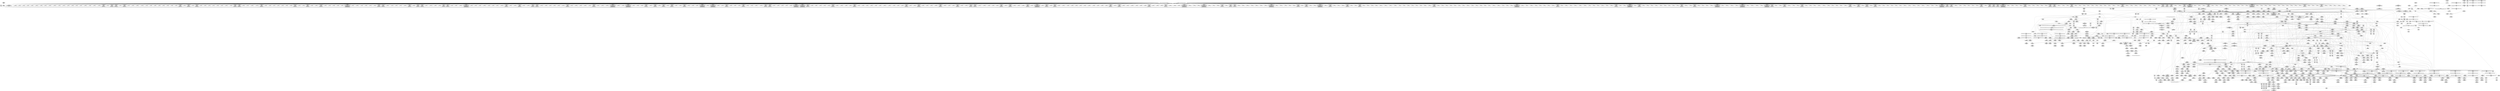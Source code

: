 digraph {
	CE0x413ed80 [shape=record,shape=Mrecord,label="{CE0x413ed80|_call_void_lockdep_rcu_suspicious(i8*_getelementptr_inbounds_(_25_x_i8_,_25_x_i8_*_.str3,_i32_0,_i32_0),_i32_218,_i8*_getelementptr_inbounds_(_45_x_i8_,_45_x_i8_*_.str12,_i32_0,_i32_0))_#10,_!dbg_!27727|security/selinux/hooks.c,218}"]
	CE0x40f9840 [shape=record,shape=Mrecord,label="{CE0x40f9840|may_rename:if.end55|*SummSink*}"]
	CE0x40ffcf0 [shape=record,shape=Mrecord,label="{CE0x40ffcf0|28:_i32,_32:_i16,_:_CRE_28,32_|*MultipleSource*|security/selinux/hooks.c,1814|security/selinux/hooks.c,1814|security/selinux/hooks.c,1825}"]
	CE0x41919e0 [shape=record,shape=Mrecord,label="{CE0x41919e0|may_rename:u|security/selinux/hooks.c,1820|*SummSink*}"]
	CE0x4156720 [shape=record,shape=Mrecord,label="{CE0x4156720|may_rename:tmp6|security/selinux/hooks.c,1814}"]
	CE0x40ab810 [shape=record,shape=Mrecord,label="{CE0x40ab810|_call_void_mcount()_#3}"]
	CE0x41520d0 [shape=record,shape=Mrecord,label="{CE0x41520d0|0:_i16,_56:_i8*,_:_CRE_900,901_}"]
	CE0x4084470 [shape=record,shape=Mrecord,label="{CE0x4084470|may_rename:ad|security/selinux/hooks.c, 1807|*SummSource*}"]
	CE0x40c6d60 [shape=record,shape=Mrecord,label="{CE0x40c6d60|may_rename:if.then20|*SummSource*}"]
	CE0x413d730 [shape=record,shape=Mrecord,label="{CE0x413d730|i64*_getelementptr_inbounds_(_11_x_i64_,_11_x_i64_*___llvm_gcov_ctr125,_i64_0,_i64_9)|*Constant*|*SummSource*}"]
	CE0x41f9550 [shape=record,shape=Mrecord,label="{CE0x41f9550|i64_23|*Constant*}"]
	CE0x41ab960 [shape=record,shape=Mrecord,label="{CE0x41ab960|i64*_getelementptr_inbounds_(_29_x_i64_,_29_x_i64_*___llvm_gcov_ctr228,_i64_0,_i64_26)|*Constant*|*SummSink*}"]
	CE0x413fa00 [shape=record,shape=Mrecord,label="{CE0x413fa00|current_sid:tmp17|security/selinux/hooks.c,218|*SummSource*}"]
	CE0x40cbbd0 [shape=record,shape=Mrecord,label="{CE0x40cbbd0|current_sid:tmp6|security/selinux/hooks.c,218|*SummSink*}"]
	CE0x421bd90 [shape=record,shape=Mrecord,label="{CE0x421bd90|get_current:tmp3|*SummSink*}"]
	CE0x40eced0 [shape=record,shape=Mrecord,label="{CE0x40eced0|0:_i16,_56:_i8*,_:_CRE_562,563_}"]
	CE0x41a36e0 [shape=record,shape=Mrecord,label="{CE0x41a36e0|may_rename:u23|security/selinux/hooks.c,1836|*SummSource*}"]
	CE0x40e6aa0 [shape=record,shape=Mrecord,label="{CE0x40e6aa0|0:_i16,_56:_i8*,_:_CRE_301,302_}"]
	CE0x40ce950 [shape=record,shape=Mrecord,label="{CE0x40ce950|may_rename:if.then38|*SummSink*}"]
	CE0x418a510 [shape=record,shape=Mrecord,label="{CE0x418a510|i64_2|*Constant*|*SummSource*}"]
	CE0x41db1e0 [shape=record,shape=Mrecord,label="{CE0x41db1e0|may_rename:tmp52|security/selinux/hooks.c,1841|*SummSource*}"]
	CE0x413c270 [shape=record,shape=Mrecord,label="{CE0x413c270|GLOBAL:lockdep_rcu_suspicious|*Constant*|*SummSink*}"]
	CE0x4094dd0 [shape=record,shape=Mrecord,label="{CE0x4094dd0|may_rename:entry}"]
	CE0x40dbbc0 [shape=record,shape=Mrecord,label="{CE0x40dbbc0|104:_%struct.inode*,_:_CRE_158,159_}"]
	CE0x41a9690 [shape=record,shape=Mrecord,label="{CE0x41a9690|may_rename:tmp25|security/selinux/hooks.c,1828}"]
	CE0x4103890 [shape=record,shape=Mrecord,label="{CE0x4103890|104:_%struct.inode*,_:_CRE_311,312_}"]
	CE0x41e1070 [shape=record,shape=Mrecord,label="{CE0x41e1070|may_rename:tobool49|security/selinux/hooks.c,1848|*SummSink*}"]
	CE0x40acec0 [shape=record,shape=Mrecord,label="{CE0x40acec0|current_sid:tmp3|*SummSource*}"]
	CE0x40f78d0 [shape=record,shape=Mrecord,label="{CE0x40f78d0|i64*_getelementptr_inbounds_(_29_x_i64_,_29_x_i64_*___llvm_gcov_ctr228,_i64_0,_i64_17)|*Constant*}"]
	CE0x41e0f40 [shape=record,shape=Mrecord,label="{CE0x41e0f40|may_rename:tobool49|security/selinux/hooks.c,1848|*SummSource*}"]
	CE0x4100b00 [shape=record,shape=Mrecord,label="{CE0x4100b00|104:_%struct.inode*,_:_CRE_217,218_}"]
	CE0x40d2610 [shape=record,shape=Mrecord,label="{CE0x40d2610|GLOBAL:__llvm_gcov_ctr125|Global_var:__llvm_gcov_ctr125|*SummSink*}"]
	CE0x41ae1a0 [shape=record,shape=Mrecord,label="{CE0x41ae1a0|may_rename:tmp31|security/selinux/hooks.c,1829|*SummSource*}"]
	CE0x41eacc0 [shape=record,shape=Mrecord,label="{CE0x41eacc0|may_rename:retval.0}"]
	CE0x40b6f30 [shape=record,shape=Mrecord,label="{CE0x40b6f30|may_rename:tmp14|security/selinux/hooks.c,1823|*SummSource*}"]
	CE0x41ae980 [shape=record,shape=Mrecord,label="{CE0x41ae980|may_rename:tmp33|security/selinux/hooks.c,1829}"]
	CE0x41a5fe0 [shape=record,shape=Mrecord,label="{CE0x41a5fe0|i32_9437184|*Constant*|*SummSource*}"]
	CE0x40dd120 [shape=record,shape=Mrecord,label="{CE0x40dd120|104:_%struct.inode*,_:_CRE_176,177_}"]
	CE0x4106200 [shape=record,shape=Mrecord,label="{CE0x4106200|0:_i16,_56:_i8*,_:_CRE_159,160_}"]
	CE0x413a300 [shape=record,shape=Mrecord,label="{CE0x413a300|current_sid:tmp13|security/selinux/hooks.c,218}"]
	CE0x4190e80 [shape=record,shape=Mrecord,label="{CE0x4190e80|may_rename:tmp10|security/selinux/hooks.c,1816|*SummSource*}"]
	CE0x4106fb0 [shape=record,shape=Mrecord,label="{CE0x4106fb0|0:_i16,_56:_i8*,_:_CRE_170,171_}"]
	CE0x40e39f0 [shape=record,shape=Mrecord,label="{CE0x40e39f0|0:_i16,_56:_i8*,_:_CRE_260,261_}"]
	CE0x40ac910 [shape=record,shape=Mrecord,label="{CE0x40ac910|i64_0|*Constant*|*SummSink*}"]
	CE0x41f3450 [shape=record,shape=Mrecord,label="{CE0x41f3450|current_sid:tmp12|security/selinux/hooks.c,218|*SummSource*}"]
	CE0x41590f0 [shape=record,shape=Mrecord,label="{CE0x41590f0|may_rename:tmp77|security/selinux/hooks.c,1851|*SummSource*}"]
	CE0x40aef40 [shape=record,shape=Mrecord,label="{CE0x40aef40|_call_void_mcount()_#3|*SummSink*}"]
	CE0x4091420 [shape=record,shape=Mrecord,label="{CE0x4091420|may_rename:new_dentry|Function::may_rename&Arg::new_dentry::|*SummSource*}"]
	CE0x40c9c80 [shape=record,shape=Mrecord,label="{CE0x40c9c80|current_sid:tmp14|security/selinux/hooks.c,218}"]
	CE0x40e13e0 [shape=record,shape=Mrecord,label="{CE0x40e13e0|0:_i16,_56:_i8*,_:_CRE_204,205_}"]
	CE0x40c9e50 [shape=record,shape=Mrecord,label="{CE0x40c9e50|may_rename:if.end}"]
	CE0x5e95140 [shape=record,shape=Mrecord,label="{CE0x5e95140|selinux_inode_rename:old_inode|Function::selinux_inode_rename&Arg::old_inode::|*SummSink*}"]
	CE0x4104dd0 [shape=record,shape=Mrecord,label="{CE0x4104dd0|0:_i16,_56:_i8*,_:_CRE_142,143_}"]
	CE0x41053c0 [shape=record,shape=Mrecord,label="{CE0x41053c0|0:_i16,_56:_i8*,_:_CRE_147,148_}"]
	CE0x41a3fc0 [shape=record,shape=Mrecord,label="{CE0x41a3fc0|may_rename:dentry24|security/selinux/hooks.c,1836|*SummSource*}"]
	CE0x41a43d0 [shape=record,shape=Mrecord,label="{CE0x41a43d0|may_rename:tmp45|security/selinux/hooks.c,1838}"]
	CE0x40eeb50 [shape=record,shape=Mrecord,label="{CE0x40eeb50|0:_i16,_56:_i8*,_:_CRE_586,587_}"]
	CE0x4144060 [shape=record,shape=Mrecord,label="{CE0x4144060|current_sid:tmp22|security/selinux/hooks.c,218}"]
	CE0x4103a90 [shape=record,shape=Mrecord,label="{CE0x4103a90|104:_%struct.inode*,_:_CRE_313,314_}"]
	CE0x40eb950 [shape=record,shape=Mrecord,label="{CE0x40eb950|0:_i16,_56:_i8*,_:_CRE_520,528_|*MultipleSource*|*LoadInst*|security/selinux/hooks.c,1814|security/selinux/hooks.c,1814}"]
	CE0x41a2060 [shape=record,shape=Mrecord,label="{CE0x41a2060|may_rename:tmp26|security/selinux/hooks.c,1829|*SummSink*}"]
	CE0x40c8e90 [shape=record,shape=Mrecord,label="{CE0x40c8e90|may_rename:if.then34|*SummSource*}"]
	CE0x41f49d0 [shape=record,shape=Mrecord,label="{CE0x41f49d0|%struct.task_struct*_(%struct.task_struct**)*_asm_movq_%gs:$_1:P_,$0_,_r,im,_dirflag_,_fpsr_,_flags_|*SummSource*}"]
	CE0x40d31d0 [shape=record,shape=Mrecord,label="{CE0x40d31d0|current_sid:tmp11|security/selinux/hooks.c,218}"]
	CE0x41fa920 [shape=record,shape=Mrecord,label="{CE0x41fa920|may_rename:sid47|security/selinux/hooks.c,1846}"]
	CE0x40aca40 [shape=record,shape=Mrecord,label="{CE0x40aca40|GLOBAL:__llvm_gcov_ctr228|Global_var:__llvm_gcov_ctr228|*SummSink*}"]
	CE0x40c6b30 [shape=record,shape=Mrecord,label="{CE0x40c6b30|may_rename:if.then15|*SummSink*}"]
	CE0x40c7c20 [shape=record,shape=Mrecord,label="{CE0x40c7c20|may_rename:bb|*SummSource*}"]
	CE0x4188c60 [shape=record,shape=Mrecord,label="{CE0x4188c60|avc_has_perm:entry}"]
	CE0x416b610 [shape=record,shape=Mrecord,label="{CE0x416b610|may_rename:conv3|security/selinux/hooks.c,1815|*SummSource*}"]
	CE0x408c8c0 [shape=record,shape=Mrecord,label="{CE0x408c8c0|current_sid:tobool1|security/selinux/hooks.c,218|*SummSource*}"]
	CE0x416aac0 [shape=record,shape=Mrecord,label="{CE0x416aac0|may_rename:tmp8|security/selinux/hooks.c,1815}"]
	CE0x4189940 [shape=record,shape=Mrecord,label="{CE0x4189940|_ret_i32_%retval.0,_!dbg_!27728|security/selinux/avc.c,775|*SummSink*}"]
	CE0x41a88b0 [shape=record,shape=Mrecord,label="{CE0x41a88b0|may_rename:tmp19|security/selinux/hooks.c,1826}"]
	CE0x41b57d0 [shape=record,shape=Mrecord,label="{CE0x41b57d0|i64_11|*Constant*|*SummSource*}"]
	CE0x41abf20 [shape=record,shape=Mrecord,label="{CE0x41abf20|may_rename:tmp28|security/selinux/hooks.c,1829}"]
	CE0x40e3530 [shape=record,shape=Mrecord,label="{CE0x40e3530|0:_i16,_56:_i8*,_:_CRE_256,257_}"]
	CE0x40caea0 [shape=record,shape=Mrecord,label="{CE0x40caea0|may_rename:return|*SummSink*}"]
	CE0x40ca310 [shape=record,shape=Mrecord,label="{CE0x40ca310|get_current:tmp4|./arch/x86/include/asm/current.h,14|*SummSink*}"]
	CE0x40f0310 [shape=record,shape=Mrecord,label="{CE0x40f0310|0:_i16,_56:_i8*,_:_CRE_606,607_}"]
	CE0x40afaf0 [shape=record,shape=Mrecord,label="{CE0x40afaf0|current_sid:tobool|security/selinux/hooks.c,218|*SummSink*}"]
	CE0x41b4140 [shape=record,shape=Mrecord,label="{CE0x41b4140|may_rename:tmp37|security/selinux/hooks.c,1832|*SummSink*}"]
	CE0x40ede40 [shape=record,shape=Mrecord,label="{CE0x40ede40|0:_i16,_56:_i8*,_:_CRE_575,576_}"]
	CE0x413e3c0 [shape=record,shape=Mrecord,label="{CE0x413e3c0|current_sid:tmp16|security/selinux/hooks.c,218|*SummSink*}"]
	CE0x40ee1d0 [shape=record,shape=Mrecord,label="{CE0x40ee1d0|0:_i16,_56:_i8*,_:_CRE_578,579_}"]
	CE0x40eacc0 [shape=record,shape=Mrecord,label="{CE0x40eacc0|0:_i16,_56:_i8*,_:_CRE_487,488_}"]
	CE0x40e21c0 [shape=record,shape=Mrecord,label="{CE0x40e21c0|0:_i16,_56:_i8*,_:_CRE_241,242_}"]
	CE0x40a6f70 [shape=record,shape=Mrecord,label="{CE0x40a6f70|GLOBAL:may_rename|*Constant*|*SummSource*}"]
	CE0x408d110 [shape=record,shape=Mrecord,label="{CE0x408d110|i64*_getelementptr_inbounds_(_29_x_i64_,_29_x_i64_*___llvm_gcov_ctr228,_i64_0,_i64_3)|*Constant*}"]
	CE0x41f1540 [shape=record,shape=Mrecord,label="{CE0x41f1540|may_rename:tmp68|security/selinux/hooks.c,1846}"]
	CE0x4106af0 [shape=record,shape=Mrecord,label="{CE0x4106af0|0:_i16,_56:_i8*,_:_CRE_166,167_}"]
	CE0x40e4f50 [shape=record,shape=Mrecord,label="{CE0x40e4f50|0:_i16,_56:_i8*,_:_CRE_278,279_}"]
	CE0x41e8920 [shape=record,shape=Mrecord,label="{CE0x41e8920|i64*_getelementptr_inbounds_(_29_x_i64_,_29_x_i64_*___llvm_gcov_ctr228,_i64_0,_i64_25)|*Constant*|*SummSource*}"]
	CE0x40d0760 [shape=record,shape=Mrecord,label="{CE0x40d0760|104:_%struct.inode*,_:_CRE_145,146_}"]
	CE0x4189440 [shape=record,shape=Mrecord,label="{CE0x4189440|avc_has_perm:auditdata|Function::avc_has_perm&Arg::auditdata::}"]
	CE0x40f47b0 [shape=record,shape=Mrecord,label="{CE0x40f47b0|may_rename:av.0|*SummSource*}"]
	CE0x40cbf80 [shape=record,shape=Mrecord,label="{CE0x40cbf80|may_rename:if.end54|*SummSource*}"]
	CE0x40ed980 [shape=record,shape=Mrecord,label="{CE0x40ed980|0:_i16,_56:_i8*,_:_CRE_571,572_}"]
	CE0x4090c70 [shape=record,shape=Mrecord,label="{CE0x4090c70|may_rename:ad|security/selinux/hooks.c, 1807}"]
	CE0x41e7ef0 [shape=record,shape=Mrecord,label="{CE0x41e7ef0|i64_16777216|*Constant*|*SummSource*}"]
	CE0x40ee8f0 [shape=record,shape=Mrecord,label="{CE0x40ee8f0|0:_i16,_56:_i8*,_:_CRE_584,585_}"]
	CE0x41f95c0 [shape=record,shape=Mrecord,label="{CE0x41f95c0|i64_23|*Constant*|*SummSource*}"]
	CE0x40eadf0 [shape=record,shape=Mrecord,label="{CE0x40eadf0|0:_i16,_56:_i8*,_:_CRE_552,553_}"]
	CE0x40f9080 [shape=record,shape=Mrecord,label="{CE0x40f9080|0:_i16,_56:_i8*,_:_CRE_866,867_}"]
	CE0x4105e70 [shape=record,shape=Mrecord,label="{CE0x4105e70|0:_i16,_56:_i8*,_:_CRE_156,157_}"]
	CE0x40ddf60 [shape=record,shape=Mrecord,label="{CE0x40ddf60|104:_%struct.inode*,_:_CRE_188,189_}"]
	CE0x40d3a90 [shape=record,shape=Mrecord,label="{CE0x40d3a90|current_sid:tmp2}"]
	CE0x40dde30 [shape=record,shape=Mrecord,label="{CE0x40dde30|104:_%struct.inode*,_:_CRE_187,188_}"]
	CE0x40f1150 [shape=record,shape=Mrecord,label="{CE0x40f1150|0:_i16,_56:_i8*,_:_CRE_618,619_}"]
	CE0x41e8bb0 [shape=record,shape=Mrecord,label="{CE0x41e8bb0|may_rename:tmp75|security/selinux/hooks.c,1850}"]
	CE0x4187f30 [shape=record,shape=Mrecord,label="{CE0x4187f30|i32_10485760|*Constant*}"]
	CE0x40c6e30 [shape=record,shape=Mrecord,label="{CE0x40c6e30|may_rename:if.then20|*SummSink*}"]
	CE0x41a4b50 [shape=record,shape=Mrecord,label="{CE0x41a4b50|may_rename:d_inode25|security/selinux/hooks.c,1838|*SummSource*}"]
	CE0x40cabe0 [shape=record,shape=Mrecord,label="{CE0x40cabe0|GLOBAL:current_sid.__warned|Global_var:current_sid.__warned|*SummSource*}"]
	CE0x4191eb0 [shape=record,shape=Mrecord,label="{CE0x4191eb0|%struct.inode*_null|*Constant*|*SummSource*}"]
	CE0x40cec60 [shape=record,shape=Mrecord,label="{CE0x40cec60|current_sid:tmp4|security/selinux/hooks.c,218|*SummSource*}"]
	CE0x4093930 [shape=record,shape=Mrecord,label="{CE0x4093930|selinux_inode_rename:old_dentry|Function::selinux_inode_rename&Arg::old_dentry::}"]
	CE0x41a1820 [shape=record,shape=Mrecord,label="{CE0x41a1820|i64_7|*Constant*}"]
	CE0x40e9b10 [shape=record,shape=Mrecord,label="{CE0x40e9b10|0:_i16,_56:_i8*,_:_CRE_473,474_}"]
	CE0x40f6fe0 [shape=record,shape=Mrecord,label="{CE0x40f6fe0|may_rename:tmp48|security/selinux/hooks.c,1838}"]
	CE0x416b370 [shape=record,shape=Mrecord,label="{CE0x416b370|may_rename:cmp|security/selinux/hooks.c,1815|*SummSource*}"]
	CE0x40e3070 [shape=record,shape=Mrecord,label="{CE0x40e3070|0:_i16,_56:_i8*,_:_CRE_252,253_}"]
	CE0x4101480 [shape=record,shape=Mrecord,label="{CE0x4101480|104:_%struct.inode*,_:_CRE_232,240_|*MultipleSource*|Function::selinux_inode_rename&Arg::old_dentry::|Function::selinux_inode_rename&Arg::new_dentry::|security/selinux/hooks.c,1814|Function::may_rename&Arg::old_dentry::|Function::may_rename&Arg::new_dentry::}"]
	CE0x4188ed0 [shape=record,shape=Mrecord,label="{CE0x4188ed0|avc_has_perm:requested|Function::avc_has_perm&Arg::requested::|*SummSink*}"]
	CE0x40c6940 [shape=record,shape=Mrecord,label="{CE0x40c6940|current_sid:tmp8|security/selinux/hooks.c,218|*SummSource*}"]
	CE0x41b85d0 [shape=record,shape=Mrecord,label="{CE0x41b85d0|current_sid:tmp24|security/selinux/hooks.c,220|*SummSink*}"]
	CE0x40cf430 [shape=record,shape=Mrecord,label="{CE0x40cf430|get_current:tmp3|*SummSource*}"]
	CE0x4103f50 [shape=record,shape=Mrecord,label="{CE0x4103f50|104:_%struct.inode*,_:_CRE_317,318_}"]
	CE0x40cfff0 [shape=record,shape=Mrecord,label="{CE0x40cfff0|104:_%struct.inode*,_:_CRE_104,112_|*MultipleSource*|Function::selinux_inode_rename&Arg::old_dentry::|Function::selinux_inode_rename&Arg::new_dentry::|security/selinux/hooks.c,1814|Function::may_rename&Arg::old_dentry::|Function::may_rename&Arg::new_dentry::}"]
	CE0x41070e0 [shape=record,shape=Mrecord,label="{CE0x41070e0|0:_i16,_56:_i8*,_:_CRE_171,172_}"]
	CE0x41a5410 [shape=record,shape=Mrecord,label="{CE0x41a5410|%struct.inode*_null|*Constant*}"]
	CE0x40d0fb0 [shape=record,shape=Mrecord,label="{CE0x40d0fb0|104:_%struct.inode*,_:_CRE_151,152_}"]
	CE0x40abea0 [shape=record,shape=Mrecord,label="{CE0x40abea0|may_rename:tmp}"]
	CE0x40ed260 [shape=record,shape=Mrecord,label="{CE0x40ed260|0:_i16,_56:_i8*,_:_CRE_565,566_}"]
	CE0x40ecb40 [shape=record,shape=Mrecord,label="{CE0x40ecb40|0:_i16,_56:_i8*,_:_CRE_559,560_}"]
	CE0x40a42b0 [shape=record,shape=Mrecord,label="{CE0x40a42b0|i64*_getelementptr_inbounds_(_29_x_i64_,_29_x_i64_*___llvm_gcov_ctr228,_i64_0,_i64_0)|*Constant*|*SummSource*}"]
	CE0x40e5410 [shape=record,shape=Mrecord,label="{CE0x40e5410|0:_i16,_56:_i8*,_:_CRE_282,283_}"]
	CE0x40aa070 [shape=record,shape=Mrecord,label="{CE0x40aa070|selinux_inode_rename:old_inode|Function::selinux_inode_rename&Arg::old_inode::|*SummSource*}"]
	CE0x41d9a20 [shape=record,shape=Mrecord,label="{CE0x41d9a20|may_rename:tmp58|*LoadInst*|security/selinux/hooks.c,1843}"]
	CE0x41ad710 [shape=record,shape=Mrecord,label="{CE0x41ad710|i64_10|*Constant*|*SummSink*}"]
	CE0x41b14b0 [shape=record,shape=Mrecord,label="{CE0x41b14b0|may_rename:tmp42|security/selinux/hooks.c,1834}"]
	CE0x41d9d30 [shape=record,shape=Mrecord,label="{CE0x41d9d30|may_rename:tobool37|security/selinux/hooks.c,1843}"]
	CE0x40c64b0 [shape=record,shape=Mrecord,label="{CE0x40c64b0|GLOBAL:current_sid|*Constant*|*SummSource*}"]
	CE0x40cad60 [shape=record,shape=Mrecord,label="{CE0x40cad60|GLOBAL:current_sid.__warned|Global_var:current_sid.__warned|*SummSink*}"]
	CE0x418a8f0 [shape=record,shape=Mrecord,label="{CE0x418a8f0|may_rename:tmp12|security/selinux/hooks.c,1823|*SummSource*}"]
	CE0x40ef3a0 [shape=record,shape=Mrecord,label="{CE0x40ef3a0|0:_i16,_56:_i8*,_:_CRE_593,594_}"]
	CE0x41d71b0 [shape=record,shape=Mrecord,label="{CE0x41d71b0|may_rename:tmp55|security/selinux/hooks.c,1841|*SummSource*}"]
	CE0x40a7f30 [shape=record,shape=Mrecord,label="{CE0x40a7f30|current_sid:entry}"]
	CE0x418d590 [shape=record,shape=Mrecord,label="{CE0x418d590|may_rename:u|security/selinux/hooks.c,1820}"]
	CE0x40840f0 [shape=record,shape=Mrecord,label="{CE0x40840f0|i32_1|*Constant*|*SummSink*}"]
	CE0x40cbe10 [shape=record,shape=Mrecord,label="{CE0x40cbe10|may_rename:if.end54}"]
	CE0x41f6ba0 [shape=record,shape=Mrecord,label="{CE0x41f6ba0|current_sid:bb|*SummSource*}"]
	CE0x41889b0 [shape=record,shape=Mrecord,label="{CE0x41889b0|i32_(i32,_i32,_i16,_i32,_%struct.common_audit_data*)*_bitcast_(i32_(i32,_i32,_i16,_i32,_%struct.common_audit_data.495*)*_avc_has_perm_to_i32_(i32,_i32,_i16,_i32,_%struct.common_audit_data*)*)|*Constant*|*SummSource*}"]
	CE0x413c990 [shape=record,shape=Mrecord,label="{CE0x413c990|i32_218|*Constant*|*SummSource*}"]
	CE0x4103990 [shape=record,shape=Mrecord,label="{CE0x4103990|104:_%struct.inode*,_:_CRE_312,313_}"]
	CE0x41b3360 [shape=record,shape=Mrecord,label="{CE0x41b3360|i64*_getelementptr_inbounds_(_29_x_i64_,_29_x_i64_*___llvm_gcov_ctr228,_i64_0,_i64_13)|*Constant*|*SummSource*}"]
	CE0x41b3da0 [shape=record,shape=Mrecord,label="{CE0x41b3da0|may_rename:tmp35|security/selinux/hooks.c,1831|*SummSink*}"]
	CE0x40e8a60 [shape=record,shape=Mrecord,label="{CE0x40e8a60|0:_i16,_56:_i8*,_:_CRE_400,408_|*MultipleSource*|*LoadInst*|security/selinux/hooks.c,1814|security/selinux/hooks.c,1814}"]
	CE0x41a6530 [shape=record,shape=Mrecord,label="{CE0x41a6530|may_rename:conv28|security/selinux/hooks.c,1839}"]
	CE0x40e9cf0 [shape=record,shape=Mrecord,label="{CE0x40e9cf0|0:_i16,_56:_i8*,_:_CRE_474,475_}"]
	CE0x41eaab0 [shape=record,shape=Mrecord,label="{CE0x41eaab0|may_rename:tmp66|*LoadInst*|security/selinux/hooks.c,1845}"]
	CE0x41f5b90 [shape=record,shape=Mrecord,label="{CE0x41f5b90|current_sid:land.lhs.true2}"]
	CE0x418a690 [shape=record,shape=Mrecord,label="{CE0x418a690|i64_2|*Constant*|*SummSink*}"]
	CE0x40dd840 [shape=record,shape=Mrecord,label="{CE0x40dd840|104:_%struct.inode*,_:_CRE_182,183_}"]
	CE0x41aa4d0 [shape=record,shape=Mrecord,label="{CE0x41aa4d0|may_rename:tobool9|security/selinux/hooks.c,1827|*SummSource*}"]
	CE0x4188840 [shape=record,shape=Mrecord,label="{CE0x4188840|i32_(i32,_i32,_i16,_i32,_%struct.common_audit_data*)*_bitcast_(i32_(i32,_i32,_i16,_i32,_%struct.common_audit_data.495*)*_avc_has_perm_to_i32_(i32,_i32,_i16,_i32,_%struct.common_audit_data*)*)|*Constant*}"]
	CE0x41b04f0 [shape=record,shape=Mrecord,label="{CE0x41b04f0|may_rename:tmp36|security/selinux/hooks.c,1832}"]
	CE0x413e240 [shape=record,shape=Mrecord,label="{CE0x413e240|current_sid:tmp16|security/selinux/hooks.c,218|*SummSource*}"]
	CE0x40ad7b0 [shape=record,shape=Mrecord,label="{CE0x40ad7b0|may_rename:land.lhs.true|*SummSink*}"]
	CE0x41dad40 [shape=record,shape=Mrecord,label="{CE0x41dad40|may_rename:tmp53|security/selinux/hooks.c,1841}"]
	CE0x41a4700 [shape=record,shape=Mrecord,label="{CE0x41a4700|may_rename:tmp44|*LoadInst*|security/selinux/hooks.c,1838}"]
	CE0x4106760 [shape=record,shape=Mrecord,label="{CE0x4106760|0:_i16,_56:_i8*,_:_CRE_163,164_}"]
	CE0x41e0970 [shape=record,shape=Mrecord,label="{CE0x41e0970|i64_23|*Constant*|*SummSink*}"]
	CE0x41034e0 [shape=record,shape=Mrecord,label="{CE0x41034e0|104:_%struct.inode*,_:_CRE_307,308_}"]
	CE0x40dbf50 [shape=record,shape=Mrecord,label="{CE0x40dbf50|104:_%struct.inode*,_:_CRE_161,162_}"]
	CE0x40dfd10 [shape=record,shape=Mrecord,label="{CE0x40dfd10|104:_%struct.inode*,_:_CRE_213,214_}"]
	CE0x40e7090 [shape=record,shape=Mrecord,label="{CE0x40e7090|0:_i16,_56:_i8*,_:_CRE_306,307_}"]
	CE0x416a5c0 [shape=record,shape=Mrecord,label="{CE0x416a5c0|may_rename:tmp7|*LoadInst*|security/selinux/hooks.c,1815|*SummSink*}"]
	CE0x40f8ea0 [shape=record,shape=Mrecord,label="{CE0x40f8ea0|0:_i16,_56:_i8*,_:_CRE_865,866_}"]
	CE0x4089f20 [shape=record,shape=Mrecord,label="{CE0x4089f20|0:_i16,_56:_i8*,_:_CRE_884,885_}"]
	CE0x4103bc0 [shape=record,shape=Mrecord,label="{CE0x4103bc0|104:_%struct.inode*,_:_CRE_314,315_}"]
	CE0x41b0bb0 [shape=record,shape=Mrecord,label="{CE0x41b0bb0|may_rename:tmp41|security/selinux/hooks.c,1833}"]
	CE0x40e65e0 [shape=record,shape=Mrecord,label="{CE0x40e65e0|0:_i16,_56:_i8*,_:_CRE_297,298_}"]
	CE0x40fd2e0 [shape=record,shape=Mrecord,label="{CE0x40fd2e0|may_rename:d_inode39|security/selinux/hooks.c,1844}"]
	CE0x40dbe20 [shape=record,shape=Mrecord,label="{CE0x40dbe20|104:_%struct.inode*,_:_CRE_160,161_}"]
	CE0x408e260 [shape=record,shape=Mrecord,label="{CE0x408e260|_call_void_mcount()_#3|*SummSink*}"]
	CE0x40eb590 [shape=record,shape=Mrecord,label="{CE0x40eb590|0:_i16,_56:_i8*,_:_CRE_508,512_|*MultipleSource*|*LoadInst*|security/selinux/hooks.c,1814|security/selinux/hooks.c,1814}"]
	CE0x40895a0 [shape=record,shape=Mrecord,label="{CE0x40895a0|0:_i16,_56:_i8*,_:_CRE_876,877_}"]
	CE0x40f13b0 [shape=record,shape=Mrecord,label="{CE0x40f13b0|0:_i16,_56:_i8*,_:_CRE_620,621_}"]
	CE0x413be40 [shape=record,shape=Mrecord,label="{CE0x413be40|GLOBAL:lockdep_rcu_suspicious|*Constant*}"]
	CE0x4102a50 [shape=record,shape=Mrecord,label="{CE0x4102a50|104:_%struct.inode*,_:_CRE_296,304_|*MultipleSource*|Function::selinux_inode_rename&Arg::old_dentry::|Function::selinux_inode_rename&Arg::new_dentry::|security/selinux/hooks.c,1814|Function::may_rename&Arg::old_dentry::|Function::may_rename&Arg::new_dentry::}"]
	CE0x4092910 [shape=record,shape=Mrecord,label="{CE0x4092910|selinux_inode_rename:new_dentry|Function::selinux_inode_rename&Arg::new_dentry::|*SummSource*}"]
	CE0x40896d0 [shape=record,shape=Mrecord,label="{CE0x40896d0|0:_i16,_56:_i8*,_:_CRE_877,878_}"]
	CE0x413c4a0 [shape=record,shape=Mrecord,label="{CE0x413c4a0|i8*_getelementptr_inbounds_(_25_x_i8_,_25_x_i8_*_.str3,_i32_0,_i32_0)|*Constant*|*SummSink*}"]
	CE0x4155300 [shape=record,shape=Mrecord,label="{CE0x4155300|0:_i16,_56:_i8*,_:_CRE_968,976_|*MultipleSource*|*LoadInst*|security/selinux/hooks.c,1814|security/selinux/hooks.c,1814}"]
	CE0x40c6ed0 [shape=record,shape=Mrecord,label="{CE0x40c6ed0|get_current:tmp}"]
	CE0x4138da0 [shape=record,shape=Mrecord,label="{CE0x4138da0|i1_true|*Constant*|*SummSource*}"]
	CE0x40ee300 [shape=record,shape=Mrecord,label="{CE0x40ee300|0:_i16,_56:_i8*,_:_CRE_579,580_}"]
	CE0x40f97d0 [shape=record,shape=Mrecord,label="{CE0x40f97d0|may_rename:if.end55|*SummSource*}"]
	CE0x41b6200 [shape=record,shape=Mrecord,label="{CE0x41b6200|i32_4194304|*Constant*|*SummSink*}"]
	CE0x4088ab0 [shape=record,shape=Mrecord,label="{CE0x4088ab0|0:_i16,_56:_i8*,_:_CRE_868,869_}"]
	CE0x41546d0 [shape=record,shape=Mrecord,label="{CE0x41546d0|0:_i16,_56:_i8*,_:_CRE_932,933_}"]
	CE0x416c120 [shape=record,shape=Mrecord,label="{CE0x416c120|i32_61440|*Constant*|*SummSink*}"]
	CE0x40de1c0 [shape=record,shape=Mrecord,label="{CE0x40de1c0|104:_%struct.inode*,_:_CRE_190,191_}"]
	CE0x40e32d0 [shape=record,shape=Mrecord,label="{CE0x40e32d0|0:_i16,_56:_i8*,_:_CRE_254,255_}"]
	CE0x40ec4c0 [shape=record,shape=Mrecord,label="{CE0x40ec4c0|0:_i16,_56:_i8*,_:_CRE_554,555_}"]
	CE0x40b8750 [shape=record,shape=Mrecord,label="{CE0x40b8750|may_rename:if.end22|*SummSource*}"]
	CE0x40cf2e0 [shape=record,shape=Mrecord,label="{CE0x40cf2e0|get_current:tmp3}"]
	CE0x40f07d0 [shape=record,shape=Mrecord,label="{CE0x40f07d0|0:_i16,_56:_i8*,_:_CRE_610,611_}"]
	CE0x4105030 [shape=record,shape=Mrecord,label="{CE0x4105030|0:_i16,_56:_i8*,_:_CRE_144,145_}"]
	CE0x40e6710 [shape=record,shape=Mrecord,label="{CE0x40e6710|0:_i16,_56:_i8*,_:_CRE_298,299_}"]
	CE0x41afb80 [shape=record,shape=Mrecord,label="{CE0x41afb80|may_rename:tmp34|security/selinux/hooks.c,1830|*SummSource*}"]
	CE0x410b310 [shape=record,shape=Mrecord,label="{CE0x410b310|0:_i16,_56:_i8*,_:_CRE_8,12_|*MultipleSource*|*LoadInst*|security/selinux/hooks.c,1814|security/selinux/hooks.c,1814}"]
	CE0x41032f0 [shape=record,shape=Mrecord,label="{CE0x41032f0|104:_%struct.inode*,_:_CRE_306,307_}"]
	CE0x4153c20 [shape=record,shape=Mrecord,label="{CE0x4153c20|0:_i16,_56:_i8*,_:_CRE_923,924_}"]
	CE0x40dfeb0 [shape=record,shape=Mrecord,label="{CE0x40dfeb0|may_rename:tmp3|security/selinux/hooks.c,1813|*SummSink*}"]
	CE0x41869a0 [shape=record,shape=Mrecord,label="{CE0x41869a0|may_rename:tmp17|security/selinux/hooks.c,1824}"]
	CE0x41f2050 [shape=record,shape=Mrecord,label="{CE0x41f2050|may_rename:tmp67|security/selinux/hooks.c,1845|*SummSource*}"]
	CE0x40af500 [shape=record,shape=Mrecord,label="{CE0x40af500|may_rename:if.end21}"]
	CE0x418a770 [shape=record,shape=Mrecord,label="{CE0x418a770|i64_0|*Constant*}"]
	CE0x4140a20 [shape=record,shape=Mrecord,label="{CE0x4140a20|current_sid:tmp19|security/selinux/hooks.c,218|*SummSink*}"]
	CE0x4109790 [shape=record,shape=Mrecord,label="{CE0x4109790|0:_i16,_56:_i8*,_:_CRE_76,80_|*MultipleSource*|*LoadInst*|security/selinux/hooks.c,1814|security/selinux/hooks.c,1814}"]
	CE0x40e6f60 [shape=record,shape=Mrecord,label="{CE0x40e6f60|0:_i16,_56:_i8*,_:_CRE_305,306_}"]
	CE0x41a5c30 [shape=record,shape=Mrecord,label="{CE0x41a5c30|may_rename:tmp50|security/selinux/hooks.c,1839|*SummSink*}"]
	CE0x417daf0 [shape=record,shape=Mrecord,label="{CE0x417daf0|may_rename:tmp9|*LoadInst*|security/selinux/hooks.c,1816|*SummSink*}"]
	CE0x40aefb0 [shape=record,shape=Mrecord,label="{CE0x40aefb0|may_rename:call|security/selinux/hooks.c,1808}"]
	CE0x40e7420 [shape=record,shape=Mrecord,label="{CE0x40e7420|0:_i16,_56:_i8*,_:_CRE_309,310_}"]
	CE0x40e2950 [shape=record,shape=Mrecord,label="{CE0x40e2950|0:_i16,_56:_i8*,_:_CRE_246,247_}"]
	CE0x413fa70 [shape=record,shape=Mrecord,label="{CE0x413fa70|current_sid:tmp17|security/selinux/hooks.c,218|*SummSink*}"]
	CE0x40de7b0 [shape=record,shape=Mrecord,label="{CE0x40de7b0|104:_%struct.inode*,_:_CRE_195,196_}"]
	CE0x4101bc0 [shape=record,shape=Mrecord,label="{CE0x4101bc0|104:_%struct.inode*,_:_CRE_256,264_|*MultipleSource*|Function::selinux_inode_rename&Arg::old_dentry::|Function::selinux_inode_rename&Arg::new_dentry::|security/selinux/hooks.c,1814|Function::may_rename&Arg::old_dentry::|Function::may_rename&Arg::new_dentry::}"]
	CE0x40890e0 [shape=record,shape=Mrecord,label="{CE0x40890e0|0:_i16,_56:_i8*,_:_CRE_872,873_}"]
	CE0x40d0eb0 [shape=record,shape=Mrecord,label="{CE0x40d0eb0|104:_%struct.inode*,_:_CRE_150,151_}"]
	CE0x4109220 [shape=record,shape=Mrecord,label="{CE0x4109220|0:_i16,_56:_i8*,_:_CRE_56,64_|*MultipleSource*|*LoadInst*|security/selinux/hooks.c,1814|security/selinux/hooks.c,1814}"]
	CE0x4138420 [shape=record,shape=Mrecord,label="{CE0x4138420|current_sid:if.end}"]
	CE0x4103cf0 [shape=record,shape=Mrecord,label="{CE0x4103cf0|104:_%struct.inode*,_:_CRE_315,316_}"]
	CE0x41007a0 [shape=record,shape=Mrecord,label="{CE0x41007a0|104:_%struct.inode*,_:_CRE_214,215_}"]
	CE0x40fa3f0 [shape=record,shape=Mrecord,label="{CE0x40fa3f0|get_current:tmp1}"]
	CE0x40ce6b0 [shape=record,shape=Mrecord,label="{CE0x40ce6b0|may_rename:if.then27|*SummSink*}"]
	CE0x41aad00 [shape=record,shape=Mrecord,label="{CE0x41aad00|i64_4|*Constant*|*SummSource*}"]
	CE0x40cfec0 [shape=record,shape=Mrecord,label="{CE0x40cfec0|104:_%struct.inode*,_:_CRE_96,104_|*MultipleSource*|Function::selinux_inode_rename&Arg::old_dentry::|Function::selinux_inode_rename&Arg::new_dentry::|security/selinux/hooks.c,1814|Function::may_rename&Arg::old_dentry::|Function::may_rename&Arg::new_dentry::}"]
	CE0x407b420 [shape=record,shape=Mrecord,label="{CE0x407b420|_ret_i32_%call,_!dbg_!27716|security/selinux/hooks.c,2800}"]
	CE0x4190f90 [shape=record,shape=Mrecord,label="{CE0x4190f90|may_rename:tmp10|security/selinux/hooks.c,1816|*SummSink*}"]
	CE0x41e9c00 [shape=record,shape=Mrecord,label="{CE0x41e9c00|may_rename:i_security40|security/selinux/hooks.c,1844}"]
	CE0x4186b20 [shape=record,shape=Mrecord,label="{CE0x4186b20|may_rename:tmp17|security/selinux/hooks.c,1824|*SummSource*}"]
	CE0x41a6bf0 [shape=record,shape=Mrecord,label="{CE0x41a6bf0|may_rename:or|security/selinux/hooks.c,1839|*SummSink*}"]
	CE0x41a1f50 [shape=record,shape=Mrecord,label="{CE0x41a1f50|may_rename:tmp26|security/selinux/hooks.c,1829|*SummSource*}"]
	CE0x41ea390 [shape=record,shape=Mrecord,label="{CE0x41ea390|may_rename:tmp65|security/selinux/hooks.c,1844}"]
	CE0x41065e0 [shape=record,shape=Mrecord,label="{CE0x41065e0|0:_i16,_56:_i8*,_:_CRE_162,163_}"]
	CE0x4140a90 [shape=record,shape=Mrecord,label="{CE0x4140a90|current_sid:tmp20|security/selinux/hooks.c,218}"]
	CE0x40de420 [shape=record,shape=Mrecord,label="{CE0x40de420|104:_%struct.inode*,_:_CRE_192,193_}"]
	CE0x40dfbe0 [shape=record,shape=Mrecord,label="{CE0x40dfbe0|104:_%struct.inode*,_:_CRE_212,213_}"]
	CE0x40e5b30 [shape=record,shape=Mrecord,label="{CE0x40e5b30|0:_i16,_56:_i8*,_:_CRE_288,289_}"]
	CE0x41879d0 [shape=record,shape=Mrecord,label="{CE0x41879d0|avc_has_perm:tsid|Function::avc_has_perm&Arg::tsid::|*SummSink*}"]
	CE0x41aa920 [shape=record,shape=Mrecord,label="{CE0x41aa920|i64_5|*Constant*|*SummSource*}"]
	CE0x41b4c00 [shape=record,shape=Mrecord,label="{CE0x41b4c00|may_rename:tmp40|security/selinux/hooks.c,1833}"]
	CE0x41a5f70 [shape=record,shape=Mrecord,label="{CE0x41a5f70|i32_9437184|*Constant*}"]
	CE0x408ca20 [shape=record,shape=Mrecord,label="{CE0x408ca20|current_sid:tobool1|security/selinux/hooks.c,218|*SummSink*}"]
	CE0x4187540 [shape=record,shape=Mrecord,label="{CE0x4187540|avc_has_perm:ssid|Function::avc_has_perm&Arg::ssid::|*SummSource*}"]
	CE0x40c9810 [shape=record,shape=Mrecord,label="{CE0x40c9810|may_rename:if.end22}"]
	CE0x41ea260 [shape=record,shape=Mrecord,label="{CE0x41ea260|may_rename:tmp64|security/selinux/hooks.c,1844|*SummSink*}"]
	CE0x4101350 [shape=record,shape=Mrecord,label="{CE0x4101350|104:_%struct.inode*,_:_CRE_224,232_|*MultipleSource*|Function::selinux_inode_rename&Arg::old_dentry::|Function::selinux_inode_rename&Arg::new_dentry::|security/selinux/hooks.c,1814|Function::may_rename&Arg::old_dentry::|Function::may_rename&Arg::new_dentry::}"]
	CE0x40facb0 [shape=record,shape=Mrecord,label="{CE0x40facb0|current_sid:tmp7|security/selinux/hooks.c,218|*SummSink*}"]
	CE0x4108990 [shape=record,shape=Mrecord,label="{CE0x4108990|0:_i16,_56:_i8*,_:_CRE_12,16_|*MultipleSource*|*LoadInst*|security/selinux/hooks.c,1814|security/selinux/hooks.c,1814}"]
	CE0x40e4700 [shape=record,shape=Mrecord,label="{CE0x40e4700|0:_i16,_56:_i8*,_:_CRE_271,272_}"]
	CE0x4186410 [shape=record,shape=Mrecord,label="{CE0x4186410|may_rename:tmp16|security/selinux/hooks.c,1824}"]
	CE0x40efac0 [shape=record,shape=Mrecord,label="{CE0x40efac0|0:_i16,_56:_i8*,_:_CRE_599,600_}"]
	CE0x41561c0 [shape=record,shape=Mrecord,label="{CE0x41561c0|0:_i16,_56:_i8*,_:_CRE_992,1000_|*MultipleSource*|*LoadInst*|security/selinux/hooks.c,1814|security/selinux/hooks.c,1814}"]
	CE0x4104540 [shape=record,shape=Mrecord,label="{CE0x4104540|may_rename:tmp4|*LoadInst*|security/selinux/hooks.c,1814|*SummSink*}"]
	CE0x40af6a0 [shape=record,shape=Mrecord,label="{CE0x40af6a0|may_rename:if.end21|*SummSource*}"]
	CE0x41a9810 [shape=record,shape=Mrecord,label="{CE0x41a9810|may_rename:tmp25|security/selinux/hooks.c,1828|*SummSource*}"]
	CE0x40df130 [shape=record,shape=Mrecord,label="{CE0x40df130|104:_%struct.inode*,_:_CRE_203,204_}"]
	CE0x40edbe0 [shape=record,shape=Mrecord,label="{CE0x40edbe0|0:_i16,_56:_i8*,_:_CRE_573,574_}"]
	CE0x416bc60 [shape=record,shape=Mrecord,label="{CE0x416bc60|may_rename:conv|security/selinux/hooks.c,1815|*SummSink*}"]
	CE0x40f7da0 [shape=record,shape=Mrecord,label="{CE0x40f7da0|i64*_getelementptr_inbounds_(_29_x_i64_,_29_x_i64_*___llvm_gcov_ctr228,_i64_0,_i64_17)|*Constant*|*SummSink*}"]
	CE0x40ed130 [shape=record,shape=Mrecord,label="{CE0x40ed130|0:_i16,_56:_i8*,_:_CRE_564,565_}"]
	"CONST[source:1(input),value:2(dynamic)][purpose:{object}][SrcIdx:0]"
	CE0x41b6ba0 [shape=record,shape=Mrecord,label="{CE0x41b6ba0|i32_1|*Constant*}"]
	CE0x4154f40 [shape=record,shape=Mrecord,label="{CE0x4154f40|0:_i16,_56:_i8*,_:_CRE_952,960_|*MultipleSource*|*LoadInst*|security/selinux/hooks.c,1814|security/selinux/hooks.c,1814}"]
	CE0x4140900 [shape=record,shape=Mrecord,label="{CE0x4140900|i64*_getelementptr_inbounds_(_11_x_i64_,_11_x_i64_*___llvm_gcov_ctr125,_i64_0,_i64_10)|*Constant*|*SummSource*}"]
	CE0x40e72f0 [shape=record,shape=Mrecord,label="{CE0x40e72f0|0:_i16,_56:_i8*,_:_CRE_308,309_}"]
	CE0x41b1e80 [shape=record,shape=Mrecord,label="{CE0x41b1e80|may_rename:tmp43|security/selinux/hooks.c,1834}"]
	CE0x41ab4d0 [shape=record,shape=Mrecord,label="{CE0x41ab4d0|i64*_getelementptr_inbounds_(_29_x_i64_,_29_x_i64_*___llvm_gcov_ctr228,_i64_0,_i64_26)|*Constant*}"]
	CE0x41ec220 [shape=record,shape=Mrecord,label="{CE0x41ec220|may_rename:tmp81|security/selinux/hooks.c,1854|*SummSink*}"]
	CE0x40e3eb0 [shape=record,shape=Mrecord,label="{CE0x40e3eb0|0:_i16,_56:_i8*,_:_CRE_264,265_}"]
	CE0x41b1b70 [shape=record,shape=Mrecord,label="{CE0x41b1b70|i64*_getelementptr_inbounds_(_29_x_i64_,_29_x_i64_*___llvm_gcov_ctr228,_i64_0,_i64_14)|*Constant*|*SummSource*}"]
	CE0x40e7550 [shape=record,shape=Mrecord,label="{CE0x40e7550|0:_i16,_56:_i8*,_:_CRE_310,311_}"]
	CE0x41f8b30 [shape=record,shape=Mrecord,label="{CE0x41f8b30|i64_1024|*Constant*|*SummSource*}"]
	CE0x4090a60 [shape=record,shape=Mrecord,label="{CE0x4090a60|i64_1|*Constant*}"]
	CE0x40dbcf0 [shape=record,shape=Mrecord,label="{CE0x40dbcf0|104:_%struct.inode*,_:_CRE_159,160_}"]
	CE0x40deb40 [shape=record,shape=Mrecord,label="{CE0x40deb40|104:_%struct.inode*,_:_CRE_198,199_}"]
	CE0x408a8a0 [shape=record,shape=Mrecord,label="{CE0x408a8a0|0:_i16,_56:_i8*,_:_CRE_892,893_}"]
	"CONST[source:0(mediator),value:2(dynamic)][purpose:{subject}]"
	CE0x409da30 [shape=record,shape=Mrecord,label="{CE0x409da30|may_rename:tmp2|*LoadInst*|security/selinux/hooks.c,1813}"]
	CE0x41f3c20 [shape=record,shape=Mrecord,label="{CE0x41f3c20|COLLAPSED:_GCMRE___llvm_gcov_ctr125_internal_global_11_x_i64_zeroinitializer:_elem_0:default:}"]
	CE0x408a770 [shape=record,shape=Mrecord,label="{CE0x408a770|0:_i16,_56:_i8*,_:_CRE_891,892_}"]
	CE0x41a1510 [shape=record,shape=Mrecord,label="{CE0x41a1510|i64_8|*Constant*|*SummSink*}"]
	CE0x41dc730 [shape=record,shape=Mrecord,label="{CE0x41dc730|i64*_getelementptr_inbounds_(_29_x_i64_,_29_x_i64_*___llvm_gcov_ctr228,_i64_0,_i64_27)|*Constant*|*SummSink*}"]
	CE0x40b8930 [shape=record,shape=Mrecord,label="{CE0x40b8930|may_rename:if.then27}"]
	CE0x40f98e0 [shape=record,shape=Mrecord,label="{CE0x40f98e0|may_rename:if.then53|*SummSource*}"]
	CE0x40ea5a0 [shape=record,shape=Mrecord,label="{CE0x40ea5a0|0:_i16,_56:_i8*,_:_CRE_481,482_}"]
	CE0x40f4670 [shape=record,shape=Mrecord,label="{CE0x40f4670|may_rename:conv29|security/selinux/hooks.c,1839|*SummSink*}"]
	CE0x4188090 [shape=record,shape=Mrecord,label="{CE0x4188090|avc_has_perm:tclass|Function::avc_has_perm&Arg::tclass::}"]
	CE0x40e9e60 [shape=record,shape=Mrecord,label="{CE0x40e9e60|0:_i16,_56:_i8*,_:_CRE_476,477_}"]
	CE0x40d0c00 [shape=record,shape=Mrecord,label="{CE0x40d0c00|104:_%struct.inode*,_:_CRE_147,148_}"]
	CE0x40fa380 [shape=record,shape=Mrecord,label="{CE0x40fa380|i64_1|*Constant*}"]
	CE0x413d930 [shape=record,shape=Mrecord,label="{CE0x413d930|current_sid:tmp17|security/selinux/hooks.c,218}"]
	CE0x41dc070 [shape=record,shape=Mrecord,label="{CE0x41dc070|may_rename:tobool33|security/selinux/hooks.c,1841}"]
	CE0x40a7dd0 [shape=record,shape=Mrecord,label="{CE0x40a7dd0|selinux_inode_rename:bb|*SummSource*}"]
	CE0x41d8280 [shape=record,shape=Mrecord,label="{CE0x41d8280|may_rename:tmp57|security/selinux/hooks.c,1842|*SummSource*}"]
	CE0x410a260 [shape=record,shape=Mrecord,label="{CE0x410a260|0:_i16,_56:_i8*,_:_CRE_120,128_|*MultipleSource*|*LoadInst*|security/selinux/hooks.c,1814|security/selinux/hooks.c,1814}"]
	CE0x4188b30 [shape=record,shape=Mrecord,label="{CE0x4188b30|i32_(i32,_i32,_i16,_i32,_%struct.common_audit_data*)*_bitcast_(i32_(i32,_i32,_i16,_i32,_%struct.common_audit_data.495*)*_avc_has_perm_to_i32_(i32,_i32,_i16,_i32,_%struct.common_audit_data*)*)|*Constant*|*SummSink*}"]
	CE0x40e2ce0 [shape=record,shape=Mrecord,label="{CE0x40e2ce0|0:_i16,_56:_i8*,_:_CRE_249,250_}"]
	CE0x41dac60 [shape=record,shape=Mrecord,label="{CE0x41dac60|i64_19|*Constant*|*SummSink*}"]
	CE0x4156970 [shape=record,shape=Mrecord,label="{CE0x4156970|may_rename:tmp6|security/selinux/hooks.c,1814|*SummSource*}"]
	CE0x40ec0d0 [shape=record,shape=Mrecord,label="{CE0x40ec0d0|0:_i16,_56:_i8*,_:_CRE_544,552_|*MultipleSource*|*LoadInst*|security/selinux/hooks.c,1814|security/selinux/hooks.c,1814}"]
	CE0x415e050 [shape=record,shape=Mrecord,label="{CE0x415e050|may_rename:tmp10|security/selinux/hooks.c,1816}"]
	CE0x41545a0 [shape=record,shape=Mrecord,label="{CE0x41545a0|0:_i16,_56:_i8*,_:_CRE_931,932_}"]
	CE0x4140650 [shape=record,shape=Mrecord,label="{CE0x4140650|current_sid:tmp19|security/selinux/hooks.c,218|*SummSource*}"]
	CE0x40e7b60 [shape=record,shape=Mrecord,label="{CE0x40e7b60|0:_i16,_56:_i8*,_:_CRE_328,336_|*MultipleSource*|*LoadInst*|security/selinux/hooks.c,1814|security/selinux/hooks.c,1814}"]
	CE0x4151d40 [shape=record,shape=Mrecord,label="{CE0x4151d40|0:_i16,_56:_i8*,_:_CRE_897,898_}"]
	CE0x41e1dd0 [shape=record,shape=Mrecord,label="{CE0x41e1dd0|i64*_getelementptr_inbounds_(_29_x_i64_,_29_x_i64_*___llvm_gcov_ctr228,_i64_0,_i64_25)|*Constant*}"]
	CE0x4091ce0 [shape=record,shape=Mrecord,label="{CE0x4091ce0|COLLAPSED:_GCMRE___llvm_gcov_ctr227_internal_global_2_x_i64_zeroinitializer:_elem_0:default:}"]
	CE0x41e2370 [shape=record,shape=Mrecord,label="{CE0x41e2370|i64_22|*Constant*}"]
	CE0x4088a10 [shape=record,shape=Mrecord,label="{CE0x4088a10|may_rename:new_dir|Function::may_rename&Arg::new_dir::|*SummSource*}"]
	CE0x40f2bb0 [shape=record,shape=Mrecord,label="{CE0x40f2bb0|0:_i16,_56:_i8*,_:_CRE_696,704_|*MultipleSource*|*LoadInst*|security/selinux/hooks.c,1814|security/selinux/hooks.c,1814}"]
	CE0x40efd20 [shape=record,shape=Mrecord,label="{CE0x40efd20|0:_i16,_56:_i8*,_:_CRE_601,602_}"]
	CE0x40fd590 [shape=record,shape=Mrecord,label="{CE0x40fd590|may_rename:d_inode39|security/selinux/hooks.c,1844|*SummSink*}"]
	CE0x4154b90 [shape=record,shape=Mrecord,label="{CE0x4154b90|0:_i16,_56:_i8*,_:_CRE_976,977_}"]
	CE0x41e89d0 [shape=record,shape=Mrecord,label="{CE0x41e89d0|i64*_getelementptr_inbounds_(_29_x_i64_,_29_x_i64_*___llvm_gcov_ctr228,_i64_0,_i64_25)|*Constant*|*SummSink*}"]
	CE0x41b2020 [shape=record,shape=Mrecord,label="{CE0x41b2020|may_rename:tmp43|security/selinux/hooks.c,1834|*SummSource*}"]
	CE0x4106e80 [shape=record,shape=Mrecord,label="{CE0x4106e80|0:_i16,_56:_i8*,_:_CRE_169,170_}"]
	CE0x41b6080 [shape=record,shape=Mrecord,label="{CE0x41b6080|i32_4194304|*Constant*|*SummSource*}"]
	CE0x4107df0 [shape=record,shape=Mrecord,label="{CE0x4107df0|0:_i16,_56:_i8*,_:_CRE_182,183_}"]
	CE0x415aa40 [shape=record,shape=Mrecord,label="{CE0x415aa40|may_rename:tmp20|security/selinux/hooks.c,1827}"]
	CE0x40e6970 [shape=record,shape=Mrecord,label="{CE0x40e6970|0:_i16,_56:_i8*,_:_CRE_300,301_}"]
	CE0x4155690 [shape=record,shape=Mrecord,label="{CE0x4155690|0:_i16,_56:_i8*,_:_CRE_978,979_}"]
	CE0x40dc7a0 [shape=record,shape=Mrecord,label="{CE0x40dc7a0|104:_%struct.inode*,_:_CRE_168,169_}"]
	"CONST[source:0(mediator),value:0(static)][purpose:{operation}]"
	CE0x41f5a50 [shape=record,shape=Mrecord,label="{CE0x41f5a50|current_sid:land.lhs.true|*SummSource*}"]
	CE0x41a2a80 [shape=record,shape=Mrecord,label="{CE0x41a2a80|i64*_getelementptr_inbounds_(_29_x_i64_,_29_x_i64_*___llvm_gcov_ctr228,_i64_0,_i64_6)|*Constant*}"]
	CE0x4093830 [shape=record,shape=Mrecord,label="{CE0x4093830|may_rename:old_dir|Function::may_rename&Arg::old_dir::|*SummSink*}"]
	CE0x4157850 [shape=record,shape=Mrecord,label="{CE0x4157850|56:_i8*,_:_CRE_56,64_|*MultipleSource*|Function::selinux_inode_rename&Arg::new_inode::|security/selinux/hooks.c,1816|Function::may_rename&Arg::new_dir::}"]
	CE0x4154800 [shape=record,shape=Mrecord,label="{CE0x4154800|0:_i16,_56:_i8*,_:_CRE_933,934_}"]
	CE0x413dbb0 [shape=record,shape=Mrecord,label="{CE0x413dbb0|current_sid:tmp15|security/selinux/hooks.c,218}"]
	CE0x4188100 [shape=record,shape=Mrecord,label="{CE0x4188100|avc_has_perm:tclass|Function::avc_has_perm&Arg::tclass::|*SummSource*}"]
	CE0x413dc20 [shape=record,shape=Mrecord,label="{CE0x413dc20|current_sid:tmp15|security/selinux/hooks.c,218|*SummSource*}"]
	CE0x4188ff0 [shape=record,shape=Mrecord,label="{CE0x4188ff0|_ret_i32_%retval.0,_!dbg_!27728|security/selinux/avc.c,775}"]
	CE0x4169ff0 [shape=record,shape=Mrecord,label="{CE0x4169ff0|may_rename:d_inode2|security/selinux/hooks.c,1815|*SummSource*}"]
	CE0x40af740 [shape=record,shape=Mrecord,label="{CE0x40af740|may_rename:if.end21|*SummSink*}"]
	CE0x40fa750 [shape=record,shape=Mrecord,label="{CE0x40fa750|i32_10|*Constant*|*SummSource*}"]
	CE0x41f3bb0 [shape=record,shape=Mrecord,label="{CE0x41f3bb0|current_sid:tmp}"]
	CE0x408f330 [shape=record,shape=Mrecord,label="{CE0x408f330|selinux_inode_rename:tmp1}"]
	CE0x41b4670 [shape=record,shape=Mrecord,label="{CE0x41b4670|may_rename:tmp38|security/selinux/hooks.c,1832|*SummSink*}"]
	CE0x4102d30 [shape=record,shape=Mrecord,label="{CE0x4102d30|104:_%struct.inode*,_:_CRE_304,305_}"]
	CE0x41e82e0 [shape=record,shape=Mrecord,label="{CE0x41e82e0|may_rename:cond|security/selinux/hooks.c,1848|*SummSink*}"]
	CE0x41a7950 [shape=record,shape=Mrecord,label="{CE0x41a7950|may_rename:tmp19|security/selinux/hooks.c,1826|*SummSink*}"]
	CE0x40984a0 [shape=record,shape=Mrecord,label="{CE0x40984a0|current_sid:tmp9|security/selinux/hooks.c,218}"]
	CE0x40fa880 [shape=record,shape=Mrecord,label="{CE0x40fa880|i32_10|*Constant*|*SummSink*}"]
	CE0x41f1bf0 [shape=record,shape=Mrecord,label="{CE0x41f1bf0|may_rename:i_mode42|security/selinux/hooks.c,1845|*SummSink*}"]
	CE0x41eaeb0 [shape=record,shape=Mrecord,label="{CE0x41eaeb0|may_rename:retval.0|*SummSink*}"]
	CE0x4156b30 [shape=record,shape=Mrecord,label="{CE0x4156b30|may_rename:tmp25|security/selinux/hooks.c,1828|*SummSink*}"]
	CE0x4152920 [shape=record,shape=Mrecord,label="{CE0x4152920|0:_i16,_56:_i8*,_:_CRE_907,908_}"]
	CE0x4146cc0 [shape=record,shape=Mrecord,label="{CE0x4146cc0|i64*_getelementptr_inbounds_(_2_x_i64_,_2_x_i64_*___llvm_gcov_ctr98,_i64_0,_i64_1)|*Constant*}"]
	CE0x413c090 [shape=record,shape=Mrecord,label="{CE0x413c090|GLOBAL:lockdep_rcu_suspicious|*Constant*|*SummSource*}"]
	CE0x41878a0 [shape=record,shape=Mrecord,label="{CE0x41878a0|avc_has_perm:tsid|Function::avc_has_perm&Arg::tsid::|*SummSource*}"]
	CE0x40d0a10 [shape=record,shape=Mrecord,label="{CE0x40d0a10|104:_%struct.inode*,_:_CRE_146,147_}"]
	CE0x4100c30 [shape=record,shape=Mrecord,label="{CE0x4100c30|104:_%struct.inode*,_:_CRE_218,219_}"]
	CE0x407fca0 [shape=record,shape=Mrecord,label="{CE0x407fca0|selinux_inode_rename:tmp1|*SummSource*}"]
	CE0x41d7000 [shape=record,shape=Mrecord,label="{CE0x41d7000|may_rename:tmp55|security/selinux/hooks.c,1841}"]
	CE0x41f4fd0 [shape=record,shape=Mrecord,label="{CE0x41f4fd0|get_current:tmp2}"]
	CE0x416a950 [shape=record,shape=Mrecord,label="{CE0x416a950|may_rename:i_mode|security/selinux/hooks.c,1815|*SummSink*}"]
	CE0x40e05a0 [shape=record,shape=Mrecord,label="{CE0x40e05a0|0:_i16,_56:_i8*,_:_CRE_192,193_}"]
	CE0x40f0a30 [shape=record,shape=Mrecord,label="{CE0x40f0a30|0:_i16,_56:_i8*,_:_CRE_612,613_}"]
	CE0x4101ea0 [shape=record,shape=Mrecord,label="{CE0x4101ea0|104:_%struct.inode*,_:_CRE_264,272_|*MultipleSource*|Function::selinux_inode_rename&Arg::old_dentry::|Function::selinux_inode_rename&Arg::new_dentry::|security/selinux/hooks.c,1814|Function::may_rename&Arg::old_dentry::|Function::may_rename&Arg::new_dentry::}"]
	CE0x40f30f0 [shape=record,shape=Mrecord,label="{CE0x40f30f0|0:_i16,_56:_i8*,_:_CRE_728,736_|*MultipleSource*|*LoadInst*|security/selinux/hooks.c,1814|security/selinux/hooks.c,1814}"]
	CE0x40e1c20 [shape=record,shape=Mrecord,label="{CE0x40e1c20|0:_i16,_56:_i8*,_:_CRE_216,224_|*MultipleSource*|*LoadInst*|security/selinux/hooks.c,1814|security/selinux/hooks.c,1814}"]
	CE0x41f8000 [shape=record,shape=Mrecord,label="{CE0x41f8000|may_rename:d_inode41|security/selinux/hooks.c,1845|*SummSink*}"]
	CE0x40ddbd0 [shape=record,shape=Mrecord,label="{CE0x40ddbd0|104:_%struct.inode*,_:_CRE_185,186_}"]
	CE0x41b1170 [shape=record,shape=Mrecord,label="{CE0x41b1170|may_rename:tmp41|security/selinux/hooks.c,1833|*SummSink*}"]
	CE0x4191c80 [shape=record,shape=Mrecord,label="{CE0x4191c80|may_rename:tmp46|security/selinux/hooks.c,1838|*SummSink*}"]
	CE0x4142820 [shape=record,shape=Mrecord,label="{CE0x4142820|i32_78|*Constant*|*SummSink*}"]
	CE0x40e4e20 [shape=record,shape=Mrecord,label="{CE0x40e4e20|0:_i16,_56:_i8*,_:_CRE_277,278_}"]
	CE0x40eca10 [shape=record,shape=Mrecord,label="{CE0x40eca10|0:_i16,_56:_i8*,_:_CRE_558,559_}"]
	CE0x41aa8b0 [shape=record,shape=Mrecord,label="{CE0x41aa8b0|i64_5|*Constant*}"]
	CE0x4142320 [shape=record,shape=Mrecord,label="{CE0x4142320|_ret_%struct.task_struct*_%tmp4,_!dbg_!27714|./arch/x86/include/asm/current.h,14}"]
	CE0x41a27d0 [shape=record,shape=Mrecord,label="{CE0x41a27d0|may_rename:tmp23|security/selinux/hooks.c,1827|*SummSource*}"]
	CE0x41a1890 [shape=record,shape=Mrecord,label="{CE0x41a1890|i64_7|*Constant*|*SummSource*}"]
	CE0x4106460 [shape=record,shape=Mrecord,label="{CE0x4106460|0:_i16,_56:_i8*,_:_CRE_161,162_}"]
	CE0x40912b0 [shape=record,shape=Mrecord,label="{CE0x40912b0|may_rename:new_dentry|Function::may_rename&Arg::new_dentry::}"]
	CE0x41acbc0 [shape=record,shape=Mrecord,label="{CE0x41acbc0|may_rename:cmp13|security/selinux/hooks.c,1829|*SummSource*}"]
	CE0x41adcd0 [shape=record,shape=Mrecord,label="{CE0x41adcd0|may_rename:tmp30|security/selinux/hooks.c,1829|*SummSource*}"]
	CE0x4141690 [shape=record,shape=Mrecord,label="{CE0x4141690|current_sid:call4|security/selinux/hooks.c,218|*SummSink*}"]
	CE0x4108640 [shape=record,shape=Mrecord,label="{CE0x4108640|0:_i16,_56:_i8*,_:_CRE_189,190_}"]
	CE0x418d490 [shape=record,shape=Mrecord,label="{CE0x418d490|i8_10|*Constant*|*SummSink*}"]
	CE0x53b7540 [shape=record,shape=Mrecord,label="{CE0x53b7540|selinux_inode_rename:tmp2|*SummSource*}"]
	CE0x41ace70 [shape=record,shape=Mrecord,label="{CE0x41ace70|i64_10|*Constant*}"]
	CE0x4090ad0 [shape=record,shape=Mrecord,label="{CE0x4090ad0|may_rename:tmp1}"]
	CE0x40f1740 [shape=record,shape=Mrecord,label="{CE0x40f1740|0:_i16,_56:_i8*,_:_CRE_623,624_}"]
	CE0x40f3300 [shape=record,shape=Mrecord,label="{CE0x40f3300|0:_i16,_56:_i8*,_:_CRE_736,740_|*MultipleSource*|*LoadInst*|security/selinux/hooks.c,1814|security/selinux/hooks.c,1814}"]
	CE0x40f4b10 [shape=record,shape=Mrecord,label="{CE0x40f4b10|may_rename:av.0|*SummSink*}"]
	CE0x41e2200 [shape=record,shape=Mrecord,label="{CE0x41e2200|may_rename:tobool37|security/selinux/hooks.c,1843|*SummSink*}"]
	CE0x408a9d0 [shape=record,shape=Mrecord,label="{CE0x408a9d0|0:_i16,_56:_i8*,_:_CRE_893,894_}"]
	CE0x41429f0 [shape=record,shape=Mrecord,label="{CE0x41429f0|current_sid:cred|security/selinux/hooks.c,218}"]
	CE0x41fa240 [shape=record,shape=Mrecord,label="{CE0x41fa240|may_rename:cmp45|security/selinux/hooks.c,1845|*SummSink*}"]
	CE0x41adde0 [shape=record,shape=Mrecord,label="{CE0x41adde0|may_rename:tmp30|security/selinux/hooks.c,1829|*SummSink*}"]
	CE0x4142be0 [shape=record,shape=Mrecord,label="{CE0x4142be0|current_sid:cred|security/selinux/hooks.c,218|*SummSource*}"]
	CE0x413c3a0 [shape=record,shape=Mrecord,label="{CE0x413c3a0|i8*_getelementptr_inbounds_(_25_x_i8_,_25_x_i8_*_.str3,_i32_0,_i32_0)|*Constant*|*SummSource*}"]
	CE0x41f7250 [shape=record,shape=Mrecord,label="{CE0x41f7250|current_sid:if.then}"]
	CE0x41f0cf0 [shape=record,shape=Mrecord,label="{CE0x41f0cf0|may_rename:tmp70|security/selinux/hooks.c,1849|*SummSink*}"]
	CE0x413eea0 [shape=record,shape=Mrecord,label="{CE0x413eea0|_call_void_lockdep_rcu_suspicious(i8*_getelementptr_inbounds_(_25_x_i8_,_25_x_i8_*_.str3,_i32_0,_i32_0),_i32_218,_i8*_getelementptr_inbounds_(_45_x_i8_,_45_x_i8_*_.str12,_i32_0,_i32_0))_#10,_!dbg_!27727|security/selinux/hooks.c,218|*SummSink*}"]
	CE0x41a1050 [shape=record,shape=Mrecord,label="{CE0x41a1050|may_rename:tmp18|security/selinux/hooks.c,1825}"]
	CE0x4109cf0 [shape=record,shape=Mrecord,label="{CE0x4109cf0|0:_i16,_56:_i8*,_:_CRE_96,104_|*MultipleSource*|*LoadInst*|security/selinux/hooks.c,1814|security/selinux/hooks.c,1814}"]
	CE0x407b520 [shape=record,shape=Mrecord,label="{CE0x407b520|_ret_i32_%call,_!dbg_!27716|security/selinux/hooks.c,2800|*SummSource*}"]
	CE0x41a7c70 [shape=record,shape=Mrecord,label="{CE0x41a7c70|may_rename:tmp21|security/selinux/hooks.c,1827|*SummSource*}"]
	CE0x4187ab0 [shape=record,shape=Mrecord,label="{CE0x4187ab0|i16_7|*Constant*}"]
	CE0x40b6c50 [shape=record,shape=Mrecord,label="{CE0x40b6c50|may_rename:tmp13|security/selinux/hooks.c,1823|*SummSink*}"]
	CE0x4091490 [shape=record,shape=Mrecord,label="{CE0x4091490|_ret_i32_%retval.0,_!dbg_!27814|security/selinux/hooks.c,1854}"]
	CE0x41eab20 [shape=record,shape=Mrecord,label="{CE0x41eab20|may_rename:tmp66|*LoadInst*|security/selinux/hooks.c,1845|*SummSource*}"]
	CE0x4142000 [shape=record,shape=Mrecord,label="{CE0x4142000|get_current:entry|*SummSink*}"]
	CE0x41e0ae0 [shape=record,shape=Mrecord,label="{CE0x41e0ae0|may_rename:tmp71|security/selinux/hooks.c,1849}"]
	CE0x4141df0 [shape=record,shape=Mrecord,label="{CE0x4141df0|get_current:entry}"]
	CE0x40c72e0 [shape=record,shape=Mrecord,label="{CE0x40c72e0|current_sid:entry|*SummSink*}"]
	CE0x41f2dd0 [shape=record,shape=Mrecord,label="{CE0x41f2dd0|current_sid:do.end|*SummSource*}"]
	CE0x40939a0 [shape=record,shape=Mrecord,label="{CE0x40939a0|selinux_inode_rename:old_dentry|Function::selinux_inode_rename&Arg::old_dentry::|*SummSource*}"]
	CE0x409bf50 [shape=record,shape=Mrecord,label="{CE0x409bf50|may_rename:call|security/selinux/hooks.c,1808|*SummSource*}"]
	CE0x418e540 [shape=record,shape=Mrecord,label="{CE0x418e540|i32_3|*Constant*}"]
	CE0x4091600 [shape=record,shape=Mrecord,label="{CE0x4091600|_ret_i32_%retval.0,_!dbg_!27814|security/selinux/hooks.c,1854|*SummSink*}"]
	CE0x4109af0 [shape=record,shape=Mrecord,label="{CE0x4109af0|0:_i16,_56:_i8*,_:_CRE_88,96_|*MultipleSource*|*LoadInst*|security/selinux/hooks.c,1814|security/selinux/hooks.c,1814}"]
	CE0x40e7a10 [shape=record,shape=Mrecord,label="{CE0x40e7a10|0:_i16,_56:_i8*,_:_CRE_320,328_|*MultipleSource*|*LoadInst*|security/selinux/hooks.c,1814|security/selinux/hooks.c,1814}"]
	CE0x4142110 [shape=record,shape=Mrecord,label="{CE0x4142110|_ret_%struct.task_struct*_%tmp4,_!dbg_!27714|./arch/x86/include/asm/current.h,14|*SummSource*}"]
	CE0x41015b0 [shape=record,shape=Mrecord,label="{CE0x41015b0|104:_%struct.inode*,_:_CRE_240,248_|*MultipleSource*|Function::selinux_inode_rename&Arg::old_dentry::|Function::selinux_inode_rename&Arg::new_dentry::|security/selinux/hooks.c,1814|Function::may_rename&Arg::old_dentry::|Function::may_rename&Arg::new_dentry::}"]
	CE0x40f3f90 [shape=record,shape=Mrecord,label="{CE0x40f3f90|may_rename:tmp45|security/selinux/hooks.c,1838|*SummSource*}"]
	CE0x4088e80 [shape=record,shape=Mrecord,label="{CE0x4088e80|0:_i16,_56:_i8*,_:_CRE_870,871_}"]
	CE0x4092770 [shape=record,shape=Mrecord,label="{CE0x4092770|may_rename:new_dir|Function::may_rename&Arg::new_dir::|*SummSink*}"]
	CE0x41b2cc0 [shape=record,shape=Mrecord,label="{CE0x41b2cc0|i64*_getelementptr_inbounds_(_29_x_i64_,_29_x_i64_*___llvm_gcov_ctr228,_i64_0,_i64_13)|*Constant*}"]
	CE0x408a2b0 [shape=record,shape=Mrecord,label="{CE0x408a2b0|0:_i16,_56:_i8*,_:_CRE_887,888_}"]
	CE0x410a7c0 [shape=record,shape=Mrecord,label="{CE0x410a7c0|may_rename:i_security1|security/selinux/hooks.c,1814|*SummSource*}"]
	CE0x4151e70 [shape=record,shape=Mrecord,label="{CE0x4151e70|0:_i16,_56:_i8*,_:_CRE_898,899_}"]
	CE0x40e3660 [shape=record,shape=Mrecord,label="{CE0x40e3660|0:_i16,_56:_i8*,_:_CRE_257,258_}"]
	CE0x41e7e80 [shape=record,shape=Mrecord,label="{CE0x41e7e80|i64_16777216|*Constant*}"]
	CE0x41dc2d0 [shape=record,shape=Mrecord,label="{CE0x41dc2d0|may_rename:tobool33|security/selinux/hooks.c,1841|*SummSink*}"]
	CE0x4156de0 [shape=record,shape=Mrecord,label="{CE0x4156de0|may_rename:tobool12|security/selinux/hooks.c,1829}"]
	CE0x40b43f0 [shape=record,shape=Mrecord,label="{CE0x40b43f0|may_rename:i_mode42|security/selinux/hooks.c,1845}"]
	CE0x41b5030 [shape=record,shape=Mrecord,label="{CE0x41b5030|may_rename:sclass17|security/selinux/hooks.c,1831|*SummSink*}"]
	CE0x418e190 [shape=record,shape=Mrecord,label="{CE0x418e190|may_rename:dentry|security/selinux/hooks.c,1820|*SummSource*}"]
	CE0x41929c0 [shape=record,shape=Mrecord,label="{CE0x41929c0|may_rename:tmp46|security/selinux/hooks.c,1838}"]
	CE0x41392a0 [shape=record,shape=Mrecord,label="{CE0x41392a0|i64*_getelementptr_inbounds_(_11_x_i64_,_11_x_i64_*___llvm_gcov_ctr125,_i64_0,_i64_8)|*Constant*}"]
	CE0x41dcb30 [shape=record,shape=Mrecord,label="{CE0x41dcb30|may_rename:tmp79|security/selinux/hooks.c,1853|*SummSource*}"]
	CE0x40f1db0 [shape=record,shape=Mrecord,label="{CE0x40f1db0|0:_i16,_56:_i8*,_:_CRE_648,656_|*MultipleSource*|*LoadInst*|security/selinux/hooks.c,1814|security/selinux/hooks.c,1814}"]
	CE0x41aaaa0 [shape=record,shape=Mrecord,label="{CE0x41aaaa0|i64_5|*Constant*|*SummSink*}"]
	CE0x40ee7c0 [shape=record,shape=Mrecord,label="{CE0x40ee7c0|0:_i16,_56:_i8*,_:_CRE_583,584_}"]
	CE0x4106d50 [shape=record,shape=Mrecord,label="{CE0x4106d50|0:_i16,_56:_i8*,_:_CRE_168,169_}"]
	CE0x41abdf0 [shape=record,shape=Mrecord,label="{CE0x41abdf0|may_rename:tmp27|security/selinux/hooks.c,1829|*SummSink*}"]
	CE0x41e1940 [shape=record,shape=Mrecord,label="{CE0x41e1940|may_rename:tmp74|security/selinux/hooks.c,1850}"]
	CE0x4140db0 [shape=record,shape=Mrecord,label="{CE0x4140db0|current_sid:tmp20|security/selinux/hooks.c,218|*SummSink*}"]
	CE0x40ec8e0 [shape=record,shape=Mrecord,label="{CE0x40ec8e0|0:_i16,_56:_i8*,_:_CRE_557,558_}"]
	CE0x40a6bf0 [shape=record,shape=Mrecord,label="{CE0x40a6bf0|may_rename:tmp1|*SummSink*}"]
	CE0x41f3170 [shape=record,shape=Mrecord,label="{CE0x41f3170|current_sid:tmp11|security/selinux/hooks.c,218|*SummSink*}"]
	CE0x40e6250 [shape=record,shape=Mrecord,label="{CE0x40e6250|0:_i16,_56:_i8*,_:_CRE_294,295_}"]
	CE0x40ed390 [shape=record,shape=Mrecord,label="{CE0x40ed390|0:_i16,_56:_i8*,_:_CRE_566,567_}"]
	CE0x40f8780 [shape=record,shape=Mrecord,label="{CE0x40f8780|0:_i16,_56:_i8*,_:_CRE_832,840_|*MultipleSource*|*LoadInst*|security/selinux/hooks.c,1814|security/selinux/hooks.c,1814}"]
	CE0x40928a0 [shape=record,shape=Mrecord,label="{CE0x40928a0|selinux_inode_rename:new_dentry|Function::selinux_inode_rename&Arg::new_dentry::}"]
	CE0x41a81a0 [shape=record,shape=Mrecord,label="{CE0x41a81a0|may_rename:tmp22|security/selinux/hooks.c,1827|*SummSource*}"]
	CE0x40f8b10 [shape=record,shape=Mrecord,label="{CE0x40f8b10|0:_i16,_56:_i8*,_:_CRE_848,856_|*MultipleSource*|*LoadInst*|security/selinux/hooks.c,1814|security/selinux/hooks.c,1814}"]
	CE0x413e740 [shape=record,shape=Mrecord,label="{CE0x413e740|i8_1|*Constant*|*SummSource*}"]
	CE0x41f50b0 [shape=record,shape=Mrecord,label="{CE0x41f50b0|get_current:tmp2|*SummSink*}"]
	CE0x4103e20 [shape=record,shape=Mrecord,label="{CE0x4103e20|104:_%struct.inode*,_:_CRE_316,317_}"]
	CE0x40e0a60 [shape=record,shape=Mrecord,label="{CE0x40e0a60|0:_i16,_56:_i8*,_:_CRE_196,197_}"]
	CE0x40ea210 [shape=record,shape=Mrecord,label="{CE0x40ea210|0:_i16,_56:_i8*,_:_CRE_478,479_}"]
	CE0x40b8aa0 [shape=record,shape=Mrecord,label="{CE0x40b8aa0|may_rename:if.then27|*SummSource*}"]
	CE0x410ad10 [shape=record,shape=Mrecord,label="{CE0x410ad10|0:_i16,_56:_i8*,_:_CRE_2,4_|*MultipleSource*|*LoadInst*|security/selinux/hooks.c,1814|security/selinux/hooks.c,1814}"]
	CE0x41f7ea0 [shape=record,shape=Mrecord,label="{CE0x41f7ea0|may_rename:d_inode41|security/selinux/hooks.c,1845|*SummSource*}"]
	CE0x40fb930 [shape=record,shape=Mrecord,label="{CE0x40fb930|may_rename:i_security|security/selinux/hooks.c,1813|*SummSource*}"]
	CE0x41a6900 [shape=record,shape=Mrecord,label="{CE0x41a6900|i64_2097152|*Constant*|*SummSource*}"]
	CE0x40da730 [shape=record,shape=Mrecord,label="{CE0x40da730|i64*_getelementptr_inbounds_(_11_x_i64_,_11_x_i64_*___llvm_gcov_ctr125,_i64_0,_i64_1)|*Constant*|*SummSource*}"]
	CE0x40e4240 [shape=record,shape=Mrecord,label="{CE0x40e4240|0:_i16,_56:_i8*,_:_CRE_267,268_}"]
	CE0x41f6d50 [shape=record,shape=Mrecord,label="{CE0x41f6d50|current_sid:land.lhs.true}"]
	CE0x40d2740 [shape=record,shape=Mrecord,label="{CE0x40d2740|GLOBAL:__llvm_gcov_ctr125|Global_var:__llvm_gcov_ctr125|*SummSource*}"]
	CE0x40f1610 [shape=record,shape=Mrecord,label="{CE0x40f1610|0:_i16,_56:_i8*,_:_CRE_622,623_}"]
	CE0x40eedb0 [shape=record,shape=Mrecord,label="{CE0x40eedb0|0:_i16,_56:_i8*,_:_CRE_588,589_}"]
	CE0x40e77b0 [shape=record,shape=Mrecord,label="{CE0x40e77b0|0:_i16,_56:_i8*,_:_CRE_472,473_}"]
	CE0x40f4510 [shape=record,shape=Mrecord,label="{CE0x40f4510|may_rename:conv29|security/selinux/hooks.c,1839|*SummSource*}"]
	CE0x41e20d0 [shape=record,shape=Mrecord,label="{CE0x41e20d0|may_rename:tobool37|security/selinux/hooks.c,1843|*SummSource*}"]
	CE0x40abda0 [shape=record,shape=Mrecord,label="{CE0x40abda0|i64*_getelementptr_inbounds_(_29_x_i64_,_29_x_i64_*___llvm_gcov_ctr228,_i64_0,_i64_0)|*Constant*|*SummSink*}"]
	CE0x41a8990 [shape=record,shape=Mrecord,label="{CE0x41a8990|may_rename:sclass|security/selinux/hooks.c,1826|*SummSource*}"]
	CE0x40f0ef0 [shape=record,shape=Mrecord,label="{CE0x40f0ef0|0:_i16,_56:_i8*,_:_CRE_616,617_}"]
	CE0x4153d50 [shape=record,shape=Mrecord,label="{CE0x4153d50|0:_i16,_56:_i8*,_:_CRE_924,925_}"]
	CE0x408e380 [shape=record,shape=Mrecord,label="{CE0x408e380|selinux_inode_rename:call|security/selinux/hooks.c,2800}"]
	CE0x40e6d00 [shape=record,shape=Mrecord,label="{CE0x40e6d00|0:_i16,_56:_i8*,_:_CRE_303,304_}"]
	CE0x41a6160 [shape=record,shape=Mrecord,label="{CE0x41a6160|i32_9437184|*Constant*|*SummSink*}"]
	CE0x40c9570 [shape=record,shape=Mrecord,label="{CE0x40c9570|may_rename:if.end35}"]
	CE0x40ef860 [shape=record,shape=Mrecord,label="{CE0x40ef860|0:_i16,_56:_i8*,_:_CRE_597,598_}"]
	CE0x40dc8d0 [shape=record,shape=Mrecord,label="{CE0x40dc8d0|104:_%struct.inode*,_:_CRE_169,170_}"]
	CE0x4138630 [shape=record,shape=Mrecord,label="{CE0x4138630|current_sid:if.end|*SummSink*}"]
	CE0x40da390 [shape=record,shape=Mrecord,label="{CE0x40da390|i64*_getelementptr_inbounds_(_11_x_i64_,_11_x_i64_*___llvm_gcov_ctr125,_i64_0,_i64_1)|*Constant*}"]
	CE0x408aac0 [shape=record,shape=Mrecord,label="{CE0x408aac0|may_rename:if.then53}"]
	CE0x41b5760 [shape=record,shape=Mrecord,label="{CE0x41b5760|i64_11|*Constant*}"]
	CE0x41b71d0 [shape=record,shape=Mrecord,label="{CE0x41b71d0|current_sid:sid|security/selinux/hooks.c,220|*SummSource*}"]
	CE0x41f2420 [shape=record,shape=Mrecord,label="{CE0x41f2420|may_rename:tmp68|security/selinux/hooks.c,1846|*SummSink*}"]
	CE0x41439c0 [shape=record,shape=Mrecord,label="{CE0x41439c0|COLLAPSED:_CMRE:_elem_0::|security/selinux/hooks.c,218}"]
	CE0x408a640 [shape=record,shape=Mrecord,label="{CE0x408a640|0:_i16,_56:_i8*,_:_CRE_890,891_}"]
	CE0x40f19a0 [shape=record,shape=Mrecord,label="{CE0x40f19a0|0:_i16,_56:_i8*,_:_CRE_624,628_|*MultipleSource*|*LoadInst*|security/selinux/hooks.c,1814|security/selinux/hooks.c,1814}"]
	CE0x40de550 [shape=record,shape=Mrecord,label="{CE0x40de550|104:_%struct.inode*,_:_CRE_193,194_}"]
	CE0x4138b50 [shape=record,shape=Mrecord,label="{CE0x4138b50|i1_true|*Constant*}"]
	CE0x40ecc70 [shape=record,shape=Mrecord,label="{CE0x40ecc70|0:_i16,_56:_i8*,_:_CRE_560,561_}"]
	CE0x41e1690 [shape=record,shape=Mrecord,label="{CE0x41e1690|may_rename:tmp73|security/selinux/hooks.c,1849|*SummSource*}"]
	CE0x41eafe0 [shape=record,shape=Mrecord,label="{CE0x41eafe0|may_rename:tmp80|security/selinux/hooks.c,1854}"]
	CE0x40db960 [shape=record,shape=Mrecord,label="{CE0x40db960|104:_%struct.inode*,_:_CRE_156,157_}"]
	CE0x40e06d0 [shape=record,shape=Mrecord,label="{CE0x40e06d0|0:_i16,_56:_i8*,_:_CRE_193,194_}"]
	CE0x41b6a20 [shape=record,shape=Mrecord,label="{CE0x41b6a20|current_sid:tmp23|security/selinux/hooks.c,218|*SummSink*}"]
	CE0x40cf510 [shape=record,shape=Mrecord,label="{CE0x40cf510|get_current:tmp|*SummSink*}"]
	CE0x41dc1f0 [shape=record,shape=Mrecord,label="{CE0x41dc1f0|may_rename:tobool33|security/selinux/hooks.c,1841|*SummSource*}"]
	CE0x40dcb30 [shape=record,shape=Mrecord,label="{CE0x40dcb30|104:_%struct.inode*,_:_CRE_171,172_}"]
	CE0x40d2820 [shape=record,shape=Mrecord,label="{CE0x40d2820|current_sid:tmp5|security/selinux/hooks.c,218|*SummSource*}"]
	CE0x40d1970 [shape=record,shape=Mrecord,label="{CE0x40d1970|current_sid:land.lhs.true2|*SummSink*}"]
	CE0x41f4b50 [shape=record,shape=Mrecord,label="{CE0x41f4b50|%struct.task_struct*_(%struct.task_struct**)*_asm_movq_%gs:$_1:P_,$0_,_r,im,_dirflag_,_fpsr_,_flags_|*SummSink*}"]
	CE0x40e4370 [shape=record,shape=Mrecord,label="{CE0x40e4370|0:_i16,_56:_i8*,_:_CRE_268,269_}"]
	CE0x40dc080 [shape=record,shape=Mrecord,label="{CE0x40dc080|104:_%struct.inode*,_:_CRE_162,163_}"]
	CE0x413e8c0 [shape=record,shape=Mrecord,label="{CE0x413e8c0|i8_1|*Constant*|*SummSink*}"]
	CE0x413d2c0 [shape=record,shape=Mrecord,label="{CE0x413d2c0|i8*_getelementptr_inbounds_(_45_x_i8_,_45_x_i8_*_.str12,_i32_0,_i32_0)|*Constant*|*SummSink*}"]
	CE0x41572f0 [shape=record,shape=Mrecord,label="{CE0x41572f0|i32_16384|*Constant*}"]
	CE0x41eb690 [shape=record,shape=Mrecord,label="{CE0x41eb690|i64*_getelementptr_inbounds_(_29_x_i64_,_29_x_i64_*___llvm_gcov_ctr228,_i64_0,_i64_28)|*Constant*}"]
	CE0x4188cd0 [shape=record,shape=Mrecord,label="{CE0x4188cd0|i32_10485760|*Constant*|*SummSource*}"]
	CE0x41a4cc0 [shape=record,shape=Mrecord,label="{CE0x41a4cc0|may_rename:d_inode25|security/selinux/hooks.c,1838|*SummSink*}"]
	CE0x40cc8b0 [shape=record,shape=Mrecord,label="{CE0x40cc8b0|GLOBAL:current_sid|*Constant*}"]
	CE0x41ad590 [shape=record,shape=Mrecord,label="{CE0x41ad590|i64_10|*Constant*|*SummSource*}"]
	CE0x41f8fc0 [shape=record,shape=Mrecord,label="{CE0x41f8fc0|may_rename:tobool52|security/selinux/hooks.c,1849|*SummSink*}"]
	CE0x40d3480 [shape=record,shape=Mrecord,label="{CE0x40d3480|current_sid:tmp11|security/selinux/hooks.c,218|*SummSource*}"]
	CE0x41ebe40 [shape=record,shape=Mrecord,label="{CE0x41ebe40|may_rename:tmp81|security/selinux/hooks.c,1854|*SummSource*}"]
	CE0x40ea340 [shape=record,shape=Mrecord,label="{CE0x40ea340|0:_i16,_56:_i8*,_:_CRE_479,480_}"]
	CE0x41a9f80 [shape=record,shape=Mrecord,label="{CE0x41a9f80|i32_4096|*Constant*|*SummSink*}"]
	CE0x40eb1a0 [shape=record,shape=Mrecord,label="{CE0x40eb1a0|0:_i16,_56:_i8*,_:_CRE_500,504_|*MultipleSource*|*LoadInst*|security/selinux/hooks.c,1814|security/selinux/hooks.c,1814}"]
	CE0x418dab0 [shape=record,shape=Mrecord,label="{CE0x418dab0|may_rename:sid5|security/selinux/hooks.c,1821|*SummSource*}"]
	CE0x40eaf20 [shape=record,shape=Mrecord,label="{CE0x40eaf20|0:_i16,_56:_i8*,_:_CRE_488,496_|*MultipleSource*|*LoadInst*|security/selinux/hooks.c,1814|security/selinux/hooks.c,1814}"]
	CE0x4155f40 [shape=record,shape=Mrecord,label="{CE0x4155f40|0:_i16,_56:_i8*,_:_CRE_984,988_|*MultipleSource*|*LoadInst*|security/selinux/hooks.c,1814|security/selinux/hooks.c,1814}"]
	CE0x40dff80 [shape=record,shape=Mrecord,label="{CE0x40dff80|i32_5|*Constant*}"]
	"CONST[source:0(mediator),value:2(dynamic)][purpose:{object}]"
	CE0x413edf0 [shape=record,shape=Mrecord,label="{CE0x413edf0|_call_void_lockdep_rcu_suspicious(i8*_getelementptr_inbounds_(_25_x_i8_,_25_x_i8_*_.str3,_i32_0,_i32_0),_i32_218,_i8*_getelementptr_inbounds_(_45_x_i8_,_45_x_i8_*_.str12,_i32_0,_i32_0))_#10,_!dbg_!27727|security/selinux/hooks.c,218|*SummSource*}"]
	CE0x40b8820 [shape=record,shape=Mrecord,label="{CE0x40b8820|may_rename:if.end22|*SummSink*}"]
	CE0x40faa20 [shape=record,shape=Mrecord,label="{CE0x40faa20|i32_0|*Constant*}"]
	CE0x41b47a0 [shape=record,shape=Mrecord,label="{CE0x41b47a0|may_rename:tmp39|security/selinux/hooks.c,1832}"]
	CE0x41833f0 [shape=record,shape=Mrecord,label="{CE0x41833f0|may_rename:tmp11|security/selinux/hooks.c,1821|*SummSource*}"]
	CE0x4095960 [shape=record,shape=Mrecord,label="{CE0x4095960|may_rename:old_dentry|Function::may_rename&Arg::old_dentry::}"]
	CE0x4104a60 [shape=record,shape=Mrecord,label="{CE0x4104a60|0:_i16,_56:_i8*,_:_CRE_139,140_}"]
	CE0x41b3480 [shape=record,shape=Mrecord,label="{CE0x41b3480|may_rename:tmp40|security/selinux/hooks.c,1833|*SummSink*}"]
	CE0x40a78b0 [shape=record,shape=Mrecord,label="{CE0x40a78b0|_call_void_mcount()_#3|*SummSource*}"]
	CE0x41b5c60 [shape=record,shape=Mrecord,label="{CE0x41b5c60|may_rename:call18|security/selinux/hooks.c,1830|*SummSource*}"]
	CE0x40de680 [shape=record,shape=Mrecord,label="{CE0x40de680|104:_%struct.inode*,_:_CRE_194,195_}"]
	CE0x4139a10 [shape=record,shape=Mrecord,label="{CE0x4139a10|current_sid:tmp14|security/selinux/hooks.c,218|*SummSink*}"]
	CE0x4192330 [shape=record,shape=Mrecord,label="{CE0x4192330|may_rename:tobool26|security/selinux/hooks.c,1838}"]
	CE0x4098370 [shape=record,shape=Mrecord,label="{CE0x4098370|i64_4|*Constant*}"]
	CE0x41a40d0 [shape=record,shape=Mrecord,label="{CE0x41a40d0|may_rename:dentry24|security/selinux/hooks.c,1836|*SummSink*}"]
	CE0x4159f90 [shape=record,shape=Mrecord,label="{CE0x4159f90|may_rename:tmp78|security/selinux/hooks.c,1853|*SummSource*}"]
	CE0x41da120 [shape=record,shape=Mrecord,label="{CE0x41da120|i64_21|*Constant*}"]
	CE0x410a060 [shape=record,shape=Mrecord,label="{CE0x410a060|0:_i16,_56:_i8*,_:_CRE_112,120_|*MultipleSource*|*LoadInst*|security/selinux/hooks.c,1814|security/selinux/hooks.c,1814}"]
	CE0x410bbb0 [shape=record,shape=Mrecord,label="{CE0x410bbb0|104:_%struct.inode*,_:_CRE_16,24_|*MultipleSource*|Function::selinux_inode_rename&Arg::old_dentry::|Function::selinux_inode_rename&Arg::new_dentry::|security/selinux/hooks.c,1814|Function::may_rename&Arg::old_dentry::|Function::may_rename&Arg::new_dentry::}"]
	CE0x40b6be0 [shape=record,shape=Mrecord,label="{CE0x40b6be0|may_rename:tmp13|security/selinux/hooks.c,1823|*SummSource*}"]
	CE0x4192b60 [shape=record,shape=Mrecord,label="{CE0x4192b60|i64_16|*Constant*}"]
	CE0x40b3ee0 [shape=record,shape=Mrecord,label="{CE0x40b3ee0|may_rename:tmp63|*LoadInst*|security/selinux/hooks.c,1844|*SummSource*}"]
	CE0x4105160 [shape=record,shape=Mrecord,label="{CE0x4105160|0:_i16,_56:_i8*,_:_CRE_145,146_}"]
	CE0x40c6ac0 [shape=record,shape=Mrecord,label="{CE0x40c6ac0|may_rename:if.then15}"]
	CE0x41b18c0 [shape=record,shape=Mrecord,label="{CE0x41b18c0|may_rename:tmp42|security/selinux/hooks.c,1834|*SummSource*}"]
	CE0x40f01e0 [shape=record,shape=Mrecord,label="{CE0x40f01e0|0:_i16,_56:_i8*,_:_CRE_605,606_}"]
	CE0x41d6d50 [shape=record,shape=Mrecord,label="{CE0x41d6d50|may_rename:tmp54|security/selinux/hooks.c,1841|*SummSource*}"]
	CE0x41eba40 [shape=record,shape=Mrecord,label="{CE0x41eba40|i64*_getelementptr_inbounds_(_29_x_i64_,_29_x_i64_*___llvm_gcov_ctr228,_i64_0,_i64_28)|*Constant*|*SummSink*}"]
	CE0x41daac0 [shape=record,shape=Mrecord,label="{CE0x41daac0|i64_19|*Constant*}"]
	CE0x40dcd90 [shape=record,shape=Mrecord,label="{CE0x40dcd90|104:_%struct.inode*,_:_CRE_173,174_}"]
	CE0x41faaa0 [shape=record,shape=Mrecord,label="{CE0x41faaa0|may_rename:sid47|security/selinux/hooks.c,1846|*SummSource*}"]
	CE0x40f1fe0 [shape=record,shape=Mrecord,label="{CE0x40f1fe0|0:_i16,_56:_i8*,_:_CRE_656,664_|*MultipleSource*|*LoadInst*|security/selinux/hooks.c,1814|security/selinux/hooks.c,1814}"]
	CE0x40e5080 [shape=record,shape=Mrecord,label="{CE0x40e5080|0:_i16,_56:_i8*,_:_CRE_279,280_}"]
	CE0x40fade0 [shape=record,shape=Mrecord,label="{CE0x40fade0|GLOBAL:current_sid.__warned|Global_var:current_sid.__warned}"]
	CE0x40f4e60 [shape=record,shape=Mrecord,label="{CE0x40f4e60|may_rename:sid31|security/selinux/hooks.c,1840}"]
	CE0x40e1640 [shape=record,shape=Mrecord,label="{CE0x40e1640|0:_i16,_56:_i8*,_:_CRE_206,207_}"]
	CE0x40d10e0 [shape=record,shape=Mrecord,label="{CE0x40d10e0|104:_%struct.inode*,_:_CRE_152,153_}"]
	CE0x40a47c0 [shape=record,shape=Mrecord,label="{CE0x40a47c0|GLOBAL:may_rename|*Constant*}"]
	CE0x41a7820 [shape=record,shape=Mrecord,label="{CE0x41a7820|may_rename:tmp19|security/selinux/hooks.c,1826|*SummSource*}"]
	CE0x4143800 [shape=record,shape=Mrecord,label="{CE0x4143800|i32_22|*Constant*|*SummSink*}"]
	CE0x416bd90 [shape=record,shape=Mrecord,label="{CE0x416bd90|i32_61440|*Constant*}"]
	CE0x418e6c0 [shape=record,shape=Mrecord,label="{CE0x418e6c0|i32_3|*Constant*|*SummSource*}"]
	CE0x40c7160 [shape=record,shape=Mrecord,label="{CE0x40c7160|get_current:tmp4|./arch/x86/include/asm/current.h,14}"]
	CE0x40ea800 [shape=record,shape=Mrecord,label="{CE0x40ea800|0:_i16,_56:_i8*,_:_CRE_483,484_}"]
	CE0x40ae8f0 [shape=record,shape=Mrecord,label="{CE0x40ae8f0|current_sid:tobool1|security/selinux/hooks.c,218}"]
	CE0x41f9730 [shape=record,shape=Mrecord,label="{CE0x41f9730|may_rename:conv43|security/selinux/hooks.c,1845|*SummSource*}"]
	CE0x41a7f20 [shape=record,shape=Mrecord,label="{CE0x41a7f20|may_rename:tmp22|security/selinux/hooks.c,1827}"]
	CE0x4157090 [shape=record,shape=Mrecord,label="{CE0x4157090|may_rename:tobool12|security/selinux/hooks.c,1829|*SummSink*}"]
	CE0x4107340 [shape=record,shape=Mrecord,label="{CE0x4107340|0:_i16,_56:_i8*,_:_CRE_173,174_}"]
	CE0x41e8a40 [shape=record,shape=Mrecord,label="{CE0x41e8a40|may_rename:tmp74|security/selinux/hooks.c,1850|*SummSink*}"]
	CE0x41f7d20 [shape=record,shape=Mrecord,label="{CE0x41f7d20|may_rename:d_inode41|security/selinux/hooks.c,1845}"]
	CE0x41f5ac0 [shape=record,shape=Mrecord,label="{CE0x41f5ac0|current_sid:land.lhs.true|*SummSink*}"]
	CE0x40e0800 [shape=record,shape=Mrecord,label="{CE0x40e0800|0:_i16,_56:_i8*,_:_CRE_194,195_}"]
	CE0x416b000 [shape=record,shape=Mrecord,label="{CE0x416b000|may_rename:cmp|security/selinux/hooks.c,1815|*SummSink*}"]
	CE0x40f00b0 [shape=record,shape=Mrecord,label="{CE0x40f00b0|0:_i16,_56:_i8*,_:_CRE_604,605_}"]
	CE0x4107800 [shape=record,shape=Mrecord,label="{CE0x4107800|0:_i16,_56:_i8*,_:_CRE_177,178_}"]
	CE0x40a6d50 [shape=record,shape=Mrecord,label="{CE0x40a6d50|i32_1|*Constant*|*SummSource*}"]
	CE0x4152590 [shape=record,shape=Mrecord,label="{CE0x4152590|0:_i16,_56:_i8*,_:_CRE_904,905_}"]
	CE0x40f7190 [shape=record,shape=Mrecord,label="{CE0x40f7190|may_rename:tmp48|security/selinux/hooks.c,1838|*SummSource*}"]
	CE0x4102490 [shape=record,shape=Mrecord,label="{CE0x4102490|104:_%struct.inode*,_:_CRE_280,288_|*MultipleSource*|Function::selinux_inode_rename&Arg::old_dentry::|Function::selinux_inode_rename&Arg::new_dentry::|security/selinux/hooks.c,1814|Function::may_rename&Arg::old_dentry::|Function::may_rename&Arg::new_dentry::}"]
	CE0x4107a60 [shape=record,shape=Mrecord,label="{CE0x4107a60|0:_i16,_56:_i8*,_:_CRE_179,180_}"]
	CE0x4138330 [shape=record,shape=Mrecord,label="{CE0x4138330|current_sid:do.body|*SummSink*}"]
	CE0x4185690 [shape=record,shape=Mrecord,label="{CE0x4185690|may_rename:tmp59|security/selinux/hooks.c,1843}"]
	CE0x4091d50 [shape=record,shape=Mrecord,label="{CE0x4091d50|selinux_inode_rename:tmp|*SummSource*}"]
	CE0x4152460 [shape=record,shape=Mrecord,label="{CE0x4152460|0:_i16,_56:_i8*,_:_CRE_903,904_}"]
	CE0x40ec6a0 [shape=record,shape=Mrecord,label="{CE0x40ec6a0|0:_i16,_56:_i8*,_:_CRE_555,556_}"]
	CE0x40ca040 [shape=record,shape=Mrecord,label="{CE0x40ca040|may_rename:if.end|*SummSink*}"]
	CE0x41a9980 [shape=record,shape=Mrecord,label="{CE0x41a9980|may_rename:call8|security/selinux/hooks.c,1825|*SummSource*}"]
	CE0x40e18a0 [shape=record,shape=Mrecord,label="{CE0x40e18a0|0:_i16,_56:_i8*,_:_CRE_240,241_}"]
	CE0x40daa40 [shape=record,shape=Mrecord,label="{CE0x40daa40|may_rename:tmp14|security/selinux/hooks.c,1823|*SummSink*}"]
	CE0x4104080 [shape=record,shape=Mrecord,label="{CE0x4104080|104:_%struct.inode*,_:_CRE_318,319_}"]
	CE0x4185b00 [shape=record,shape=Mrecord,label="{CE0x4185b00|may_rename:tmp60|security/selinux/hooks.c,1843|*SummSource*}"]
	CE0x4146ac0 [shape=record,shape=Mrecord,label="{CE0x4146ac0|get_current:tmp1|*SummSource*}"]
	CE0x40fcd20 [shape=record,shape=Mrecord,label="{CE0x40fcd20|may_rename:tmp62|security/selinux/hooks.c,1843|*SummSource*}"]
	CE0x4157280 [shape=record,shape=Mrecord,label="{CE0x4157280|may_rename:and|security/selinux/hooks.c,1815}"]
	CE0x40ee0a0 [shape=record,shape=Mrecord,label="{CE0x40ee0a0|0:_i16,_56:_i8*,_:_CRE_577,578_}"]
	CE0x40e6bd0 [shape=record,shape=Mrecord,label="{CE0x40e6bd0|0:_i16,_56:_i8*,_:_CRE_302,303_}"]
	CE0x40e6380 [shape=record,shape=Mrecord,label="{CE0x40e6380|0:_i16,_56:_i8*,_:_CRE_295,296_}"]
	CE0x40fb6c0 [shape=record,shape=Mrecord,label="{CE0x40fb6c0|i32_0|*Constant*|*SummSource*}"]
	CE0x41d80e0 [shape=record,shape=Mrecord,label="{CE0x41d80e0|may_rename:tmp57|security/selinux/hooks.c,1842}"]
	CE0x40e3400 [shape=record,shape=Mrecord,label="{CE0x40e3400|0:_i16,_56:_i8*,_:_CRE_255,256_}"]
	CE0x40ee690 [shape=record,shape=Mrecord,label="{CE0x40ee690|0:_i16,_56:_i8*,_:_CRE_582,583_}"]
	CE0x41a52a0 [shape=record,shape=Mrecord,label="{CE0x41a52a0|may_rename:tmp44|*LoadInst*|security/selinux/hooks.c,1838|*SummSink*}"]
	CE0x40d1470 [shape=record,shape=Mrecord,label="{CE0x40d1470|104:_%struct.inode*,_:_CRE_155,156_}"]
	CE0x409de70 [shape=record,shape=Mrecord,label="{CE0x409de70|may_rename:tmp2|*LoadInst*|security/selinux/hooks.c,1813|*SummSink*}"]
	CE0x41f1d60 [shape=record,shape=Mrecord,label="{CE0x41f1d60|may_rename:tmp67|security/selinux/hooks.c,1845}"]
	CE0x40f1c20 [shape=record,shape=Mrecord,label="{CE0x40f1c20|0:_i16,_56:_i8*,_:_CRE_640,648_|*MultipleSource*|*LoadInst*|security/selinux/hooks.c,1814|security/selinux/hooks.c,1814}"]
	CE0x40c9700 [shape=record,shape=Mrecord,label="{CE0x40c9700|may_rename:if.end35|*SummSink*}"]
	CE0x41a84c0 [shape=record,shape=Mrecord,label="{CE0x41a84c0|i32_4|*Constant*}"]
	CE0x4185c80 [shape=record,shape=Mrecord,label="{CE0x4185c80|may_rename:tmp60|security/selinux/hooks.c,1843|*SummSink*}"]
	CE0x40edab0 [shape=record,shape=Mrecord,label="{CE0x40edab0|0:_i16,_56:_i8*,_:_CRE_572,573_}"]
	CE0x40c6610 [shape=record,shape=Mrecord,label="{CE0x40c6610|GLOBAL:current_sid|*Constant*|*SummSink*}"]
	CE0x4105880 [shape=record,shape=Mrecord,label="{CE0x4105880|0:_i16,_56:_i8*,_:_CRE_151,152_}"]
	CE0x40e2f40 [shape=record,shape=Mrecord,label="{CE0x40e2f40|0:_i16,_56:_i8*,_:_CRE_251,252_}"]
	CE0x4186480 [shape=record,shape=Mrecord,label="{CE0x4186480|may_rename:tmp16|security/selinux/hooks.c,1824|*SummSource*}"]
	CE0x4139890 [shape=record,shape=Mrecord,label="{CE0x4139890|current_sid:tmp14|security/selinux/hooks.c,218|*SummSource*}"]
	CE0x4141510 [shape=record,shape=Mrecord,label="{CE0x4141510|current_sid:call4|security/selinux/hooks.c,218|*SummSource*}"]
	CE0x4169e90 [shape=record,shape=Mrecord,label="{CE0x4169e90|may_rename:d_inode2|security/selinux/hooks.c,1815}"]
	CE0x40f2580 [shape=record,shape=Mrecord,label="{CE0x40f2580|0:_i16,_56:_i8*,_:_CRE_680,684_|*MultipleSource*|*LoadInst*|security/selinux/hooks.c,1814|security/selinux/hooks.c,1814}"]
	CE0x40deed0 [shape=record,shape=Mrecord,label="{CE0x40deed0|104:_%struct.inode*,_:_CRE_201,202_}"]
	CE0x408f290 [shape=record,shape=Mrecord,label="{CE0x408f290|i64*_getelementptr_inbounds_(_2_x_i64_,_2_x_i64_*___llvm_gcov_ctr227,_i64_0,_i64_1)|*Constant*}"]
	CE0x41864f0 [shape=record,shape=Mrecord,label="{CE0x41864f0|may_rename:tmp16|security/selinux/hooks.c,1824|*SummSink*}"]
	CE0x40ed4c0 [shape=record,shape=Mrecord,label="{CE0x40ed4c0|0:_i16,_56:_i8*,_:_CRE_567,568_}"]
	CE0x40fbd80 [shape=record,shape=Mrecord,label="{CE0x40fbd80|current_sid:tmp1|*SummSource*}"]
	CE0x40e1180 [shape=record,shape=Mrecord,label="{CE0x40e1180|0:_i16,_56:_i8*,_:_CRE_202,203_}"]
	CE0x41e9ea0 [shape=record,shape=Mrecord,label="{CE0x41e9ea0|may_rename:i_security40|security/selinux/hooks.c,1844|*SummSink*}"]
	CE0x40dcc60 [shape=record,shape=Mrecord,label="{CE0x40dcc60|104:_%struct.inode*,_:_CRE_172,173_}"]
	CE0x408cb50 [shape=record,shape=Mrecord,label="{CE0x408cb50|i64_5|*Constant*}"]
	CE0x41f2320 [shape=record,shape=Mrecord,label="{CE0x41f2320|may_rename:conv43|security/selinux/hooks.c,1845}"]
	CE0x41a9300 [shape=record,shape=Mrecord,label="{CE0x41a9300|may_rename:tmp24|security/selinux/hooks.c,1828}"]
	CE0x41e1810 [shape=record,shape=Mrecord,label="{CE0x41e1810|may_rename:tmp73|security/selinux/hooks.c,1849|*SummSink*}"]
	CE0x40dfe40 [shape=record,shape=Mrecord,label="{CE0x40dfe40|may_rename:tmp3|security/selinux/hooks.c,1813|*SummSource*}"]
	CE0x41b5f10 [shape=record,shape=Mrecord,label="{CE0x41b5f10|i32_4194304|*Constant*}"]
	CE0x40e2a80 [shape=record,shape=Mrecord,label="{CE0x40e2a80|0:_i16,_56:_i8*,_:_CRE_247,248_}"]
	CE0x41ae450 [shape=record,shape=Mrecord,label="{CE0x41ae450|may_rename:tmp32|security/selinux/hooks.c,1829}"]
	CE0x40e3d80 [shape=record,shape=Mrecord,label="{CE0x40e3d80|0:_i16,_56:_i8*,_:_CRE_263,264_}"]
	CE0x4155870 [shape=record,shape=Mrecord,label="{CE0x4155870|0:_i16,_56:_i8*,_:_CRE_979,980_}"]
	CE0x40f0b60 [shape=record,shape=Mrecord,label="{CE0x40f0b60|0:_i16,_56:_i8*,_:_CRE_613,614_}"]
	CE0x40e0930 [shape=record,shape=Mrecord,label="{CE0x40e0930|0:_i16,_56:_i8*,_:_CRE_195,196_}"]
	CE0x4189b20 [shape=record,shape=Mrecord,label="{CE0x4189b20|may_rename:tobool|security/selinux/hooks.c,1823|*SummSink*}"]
	CE0x41891b0 [shape=record,shape=Mrecord,label="{CE0x41891b0|avc_has_perm:requested|Function::avc_has_perm&Arg::requested::|*SummSource*}"]
	CE0x4140150 [shape=record,shape=Mrecord,label="{CE0x4140150|current_sid:tmp19|security/selinux/hooks.c,218}"]
	CE0x40e52e0 [shape=record,shape=Mrecord,label="{CE0x40e52e0|0:_i16,_56:_i8*,_:_CRE_281,282_}"]
	CE0x41a9370 [shape=record,shape=Mrecord,label="{CE0x41a9370|may_rename:tmp24|security/selinux/hooks.c,1828|*SummSource*}"]
	CE0x40df000 [shape=record,shape=Mrecord,label="{CE0x40df000|104:_%struct.inode*,_:_CRE_202,203_}"]
	CE0x4192bd0 [shape=record,shape=Mrecord,label="{CE0x4192bd0|i64_16|*Constant*|*SummSource*}"]
	CE0x41af270 [shape=record,shape=Mrecord,label="{CE0x41af270|may_rename:sid16|security/selinux/hooks.c,1830|*SummSource*}"]
	CE0x41fa370 [shape=record,shape=Mrecord,label="{CE0x41fa370|may_rename:conv46|security/selinux/hooks.c,1845}"]
	CE0x40c8d10 [shape=record,shape=Mrecord,label="{CE0x40c8d10|may_rename:if.end30|*SummSink*}"]
	CE0x40ef4d0 [shape=record,shape=Mrecord,label="{CE0x40ef4d0|0:_i16,_56:_i8*,_:_CRE_594,595_}"]
	CE0x41f6a30 [shape=record,shape=Mrecord,label="{CE0x41f6a30|current_sid:bb}"]
	CE0x4154210 [shape=record,shape=Mrecord,label="{CE0x4154210|0:_i16,_56:_i8*,_:_CRE_928,929_}"]
	CE0x40de2f0 [shape=record,shape=Mrecord,label="{CE0x40de2f0|104:_%struct.inode*,_:_CRE_191,192_}"]
	CE0x40e01b0 [shape=record,shape=Mrecord,label="{CE0x40e01b0|i32_5|*Constant*|*SummSink*}"]
	CE0x4142a60 [shape=record,shape=Mrecord,label="{CE0x4142a60|COLLAPSED:_GCMRE_current_task_external_global_%struct.task_struct*:_elem_0::|security/selinux/hooks.c,218}"]
	CE0x40ae6d0 [shape=record,shape=Mrecord,label="{CE0x40ae6d0|may_rename:if.end11}"]
	CE0x41d7460 [shape=record,shape=Mrecord,label="{CE0x41d7460|may_rename:tmp56|security/selinux/hooks.c,1842}"]
	CE0x40fd710 [shape=record,shape=Mrecord,label="{CE0x40fd710|may_rename:tmp17|security/selinux/hooks.c,1824|*SummSink*}"]
	CE0x40c6ff0 [shape=record,shape=Mrecord,label="{CE0x40c6ff0|_call_void_mcount()_#3|*SummSource*}"]
	CE0x40dba90 [shape=record,shape=Mrecord,label="{CE0x40dba90|104:_%struct.inode*,_:_CRE_157,158_}"]
	CE0x40ec2e0 [shape=record,shape=Mrecord,label="{CE0x40ec2e0|0:_i16,_56:_i8*,_:_CRE_553,554_}"]
	CE0x4100fc0 [shape=record,shape=Mrecord,label="{CE0x4100fc0|104:_%struct.inode*,_:_CRE_221,222_}"]
	CE0x40aba80 [shape=record,shape=Mrecord,label="{CE0x40aba80|_call_void_mcount()_#3|*SummSource*}"]
	CE0x40c8320 [shape=record,shape=Mrecord,label="{CE0x40c8320|_ret_i32_%tmp24,_!dbg_!27742|security/selinux/hooks.c,220|*SummSource*}"]
	CE0x41a1d50 [shape=record,shape=Mrecord,label="{CE0x41a1d50|i64_7|*Constant*|*SummSink*}"]
	CE0x40e5670 [shape=record,shape=Mrecord,label="{CE0x40e5670|0:_i16,_56:_i8*,_:_CRE_284,285_}"]
	CE0x40c9980 [shape=record,shape=Mrecord,label="{CE0x40c9980|current_sid:tmp13|security/selinux/hooks.c,218|*SummSource*}"]
	CE0x40ed5f0 [shape=record,shape=Mrecord,label="{CE0x40ed5f0|0:_i16,_56:_i8*,_:_CRE_568,569_}"]
	CE0x4089340 [shape=record,shape=Mrecord,label="{CE0x4089340|0:_i16,_56:_i8*,_:_CRE_874,875_}"]
	CE0x4107cc0 [shape=record,shape=Mrecord,label="{CE0x4107cc0|0:_i16,_56:_i8*,_:_CRE_181,182_}"]
	CE0x40df850 [shape=record,shape=Mrecord,label="{CE0x40df850|104:_%struct.inode*,_:_CRE_209,210_}"]
	CE0x4153890 [shape=record,shape=Mrecord,label="{CE0x4153890|0:_i16,_56:_i8*,_:_CRE_920,921_}"]
	CE0x4138590 [shape=record,shape=Mrecord,label="{CE0x4138590|current_sid:if.end|*SummSource*}"]
	CE0x41872f0 [shape=record,shape=Mrecord,label="{CE0x41872f0|avc_has_perm:ssid|Function::avc_has_perm&Arg::ssid::}"]
	CE0x416b130 [shape=record,shape=Mrecord,label="{CE0x416b130|may_rename:cmp|security/selinux/hooks.c,1815}"]
	CE0x40dd380 [shape=record,shape=Mrecord,label="{CE0x40dd380|104:_%struct.inode*,_:_CRE_178,179_}"]
	CE0x40cfd90 [shape=record,shape=Mrecord,label="{CE0x40cfd90|104:_%struct.inode*,_:_CRE_95,96_}"]
	CE0x41550d0 [shape=record,shape=Mrecord,label="{CE0x41550d0|0:_i16,_56:_i8*,_:_CRE_960,968_|*MultipleSource*|*LoadInst*|security/selinux/hooks.c,1814|security/selinux/hooks.c,1814}"]
	CE0x41f6560 [shape=record,shape=Mrecord,label="{CE0x41f6560|i64*_getelementptr_inbounds_(_11_x_i64_,_11_x_i64_*___llvm_gcov_ctr125,_i64_0,_i64_6)|*Constant*|*SummSink*}"]
	CE0x40dad20 [shape=record,shape=Mrecord,label="{CE0x40dad20|may_rename:tmp15|security/selinux/hooks.c,1823|*SummSource*}"]
	CE0x413dc90 [shape=record,shape=Mrecord,label="{CE0x413dc90|current_sid:tmp15|security/selinux/hooks.c,218|*SummSink*}"]
	CE0x4105290 [shape=record,shape=Mrecord,label="{CE0x4105290|0:_i16,_56:_i8*,_:_CRE_146,147_}"]
	CE0x40cc130 [shape=record,shape=Mrecord,label="{CE0x40cc130|may_rename:return}"]
	CE0x41dab30 [shape=record,shape=Mrecord,label="{CE0x41dab30|i64_19|*Constant*|*SummSource*}"]
	CE0x41ab9d0 [shape=record,shape=Mrecord,label="{CE0x41ab9d0|may_rename:tmp76|security/selinux/hooks.c,1851|*SummSink*}"]
	CE0x40e8e20 [shape=record,shape=Mrecord,label="{CE0x40e8e20|0:_i16,_56:_i8*,_:_CRE_416,424_|*MultipleSource*|*LoadInst*|security/selinux/hooks.c,1814|security/selinux/hooks.c,1814}"]
	CE0x415d9e0 [shape=record,shape=Mrecord,label="{CE0x415d9e0|may_rename:i_security4|security/selinux/hooks.c,1816}"]
	CE0x40d3b70 [shape=record,shape=Mrecord,label="{CE0x40d3b70|current_sid:tmp2|*SummSink*}"]
	CE0x40f21c0 [shape=record,shape=Mrecord,label="{CE0x40f21c0|0:_i16,_56:_i8*,_:_CRE_664,672_|*MultipleSource*|*LoadInst*|security/selinux/hooks.c,1814|security/selinux/hooks.c,1814}"]
	CE0x41dd820 [shape=record,shape=Mrecord,label="{CE0x41dd820|may_rename:call51|security/selinux/hooks.c,1846}"]
	CE0x4084400 [shape=record,shape=Mrecord,label="{CE0x4084400|_call_void_mcount()_#3}"]
	CE0x4107f20 [shape=record,shape=Mrecord,label="{CE0x4107f20|0:_i16,_56:_i8*,_:_CRE_183,184_}"]
	CE0x41aff70 [shape=record,shape=Mrecord,label="{CE0x41aff70|i64_12|*Constant*|*SummSource*}"]
	CE0x38d3fe0 [shape=record,shape=Mrecord,label="{CE0x38d3fe0|selinux_inode_rename:tmp3|*SummSink*}"]
	CE0x416bfc0 [shape=record,shape=Mrecord,label="{CE0x416bfc0|i32_61440|*Constant*|*SummSource*}"]
	CE0x4188d60 [shape=record,shape=Mrecord,label="{CE0x4188d60|i32_10485760|*Constant*|*SummSink*}"]
	CE0x41afd00 [shape=record,shape=Mrecord,label="{CE0x41afd00|may_rename:tmp34|security/selinux/hooks.c,1830|*SummSink*}"]
	CE0x416c250 [shape=record,shape=Mrecord,label="{CE0x416c250|may_rename:and|security/selinux/hooks.c,1815|*SummSink*}"]
	CE0x4095620 [shape=record,shape=Mrecord,label="{CE0x4095620|selinux_inode_rename:old_dentry|Function::selinux_inode_rename&Arg::old_dentry::|*SummSink*}"]
	CE0x40c70c0 [shape=record,shape=Mrecord,label="{CE0x40c70c0|_call_void_mcount()_#3|*SummSink*}"]
	CE0x40902c0 [shape=record,shape=Mrecord,label="{CE0x40902c0|i64*_getelementptr_inbounds_(_2_x_i64_,_2_x_i64_*___llvm_gcov_ctr227,_i64_0,_i64_0)|*Constant*|*SummSource*}"]
	CE0x40e8100 [shape=record,shape=Mrecord,label="{CE0x40e8100|0:_i16,_56:_i8*,_:_CRE_352,360_|*MultipleSource*|*LoadInst*|security/selinux/hooks.c,1814|security/selinux/hooks.c,1814}"]
	CE0x4107210 [shape=record,shape=Mrecord,label="{CE0x4107210|0:_i16,_56:_i8*,_:_CRE_172,173_}"]
	CE0x41adad0 [shape=record,shape=Mrecord,label="{CE0x41adad0|i64_9|*Constant*|*SummSink*}"]
	CE0x41f3970 [shape=record,shape=Mrecord,label="{CE0x41f3970|i64*_getelementptr_inbounds_(_11_x_i64_,_11_x_i64_*___llvm_gcov_ctr125,_i64_0,_i64_0)|*Constant*|*SummSink*}"]
	CE0x41e0cf0 [shape=record,shape=Mrecord,label="{CE0x41e0cf0|i64_24|*Constant*|*SummSource*}"]
	CE0x40e3790 [shape=record,shape=Mrecord,label="{CE0x40e3790|0:_i16,_56:_i8*,_:_CRE_258,259_}"]
	CE0x40c7cc0 [shape=record,shape=Mrecord,label="{CE0x40c7cc0|may_rename:bb|*SummSink*}"]
	CE0x40dd5e0 [shape=record,shape=Mrecord,label="{CE0x40dd5e0|104:_%struct.inode*,_:_CRE_180,181_}"]
	CE0x41f5cd0 [shape=record,shape=Mrecord,label="{CE0x41f5cd0|current_sid:land.lhs.true2|*SummSource*}"]
	CE0x40fa680 [shape=record,shape=Mrecord,label="{CE0x40fa680|i32_10|*Constant*}"]
	CE0x41f11a0 [shape=record,shape=Mrecord,label="{CE0x41f11a0|may_rename:tmp71|security/selinux/hooks.c,1849|*SummSink*}"]
	CE0x410b690 [shape=record,shape=Mrecord,label="{CE0x410b690|may_rename:d_inode|security/selinux/hooks.c,1814|*SummSource*}"]
	CE0x4100d60 [shape=record,shape=Mrecord,label="{CE0x4100d60|104:_%struct.inode*,_:_CRE_219,220_}"]
	CE0x40aea90 [shape=record,shape=Mrecord,label="{CE0x40aea90|current_sid:tmp8|security/selinux/hooks.c,218|*SummSink*}"]
	CE0x41ab2e0 [shape=record,shape=Mrecord,label="{CE0x41ab2e0|may_rename:tmp76|security/selinux/hooks.c,1851}"]
	CE0x4108180 [shape=record,shape=Mrecord,label="{CE0x4108180|0:_i16,_56:_i8*,_:_CRE_185,186_}"]
	CE0x40ca3b0 [shape=record,shape=Mrecord,label="{CE0x40ca3b0|%struct.task_struct*_(%struct.task_struct**)*_asm_movq_%gs:$_1:P_,$0_,_r,im,_dirflag_,_fpsr_,_flags_}"]
	CE0x4088fb0 [shape=record,shape=Mrecord,label="{CE0x4088fb0|0:_i16,_56:_i8*,_:_CRE_871,872_}"]
	CE0x40f06a0 [shape=record,shape=Mrecord,label="{CE0x40f06a0|0:_i16,_56:_i8*,_:_CRE_609,610_}"]
	CE0x4153fb0 [shape=record,shape=Mrecord,label="{CE0x4153fb0|0:_i16,_56:_i8*,_:_CRE_926,927_}"]
	CE0x4159e60 [shape=record,shape=Mrecord,label="{CE0x4159e60|i64*_getelementptr_inbounds_(_29_x_i64_,_29_x_i64_*___llvm_gcov_ctr228,_i64_0,_i64_27)|*Constant*}"]
	CE0x41a6a80 [shape=record,shape=Mrecord,label="{CE0x41a6a80|i64_2097152|*Constant*|*SummSink*}"]
	CE0x40e58d0 [shape=record,shape=Mrecord,label="{CE0x40e58d0|0:_i16,_56:_i8*,_:_CRE_286,287_}"]
	CE0x4088d50 [shape=record,shape=Mrecord,label="{CE0x4088d50|0:_i16,_56:_i8*,_:_CRE_869,870_}"]
	CE0x41831f0 [shape=record,shape=Mrecord,label="{CE0x41831f0|may_rename:tmp11|security/selinux/hooks.c,1821}"]
	CE0x410aca0 [shape=record,shape=Mrecord,label="{CE0x410aca0|0:_i16,_56:_i8*,_:_CRE_0,2_|*MultipleSource*|*LoadInst*|security/selinux/hooks.c,1814|security/selinux/hooks.c,1814}"]
	CE0x40e5d90 [shape=record,shape=Mrecord,label="{CE0x40e5d90|0:_i16,_56:_i8*,_:_CRE_290,291_}"]
	CE0x4105fa0 [shape=record,shape=Mrecord,label="{CE0x4105fa0|0:_i16,_56:_i8*,_:_CRE_157,158_}"]
	CE0x40a7d60 [shape=record,shape=Mrecord,label="{CE0x40a7d60|selinux_inode_rename:bb|*SummSink*}"]
	CE0x40a40d0 [shape=record,shape=Mrecord,label="{CE0x40a40d0|COLLAPSED:_GCMRE___llvm_gcov_ctr228_internal_global_29_x_i64_zeroinitializer:_elem_0:default:}"]
	CE0x40c7dd0 [shape=record,shape=Mrecord,label="{CE0x40c7dd0|may_rename:if.then15|*SummSource*}"]
	CE0x41b6f80 [shape=record,shape=Mrecord,label="{CE0x41b6f80|current_sid:sid|security/selinux/hooks.c,220}"]
	CE0x40e8880 [shape=record,shape=Mrecord,label="{CE0x40e8880|0:_i16,_56:_i8*,_:_CRE_392,400_|*MultipleSource*|*LoadInst*|security/selinux/hooks.c,1814|security/selinux/hooks.c,1814}"]
	CE0x413fc80 [shape=record,shape=Mrecord,label="{CE0x413fc80|current_sid:tmp18|security/selinux/hooks.c,218}"]
	CE0x41ddbc0 [shape=record,shape=Mrecord,label="{CE0x41ddbc0|may_rename:call51|security/selinux/hooks.c,1846|*SummSink*}"]
	CE0x41fa0c0 [shape=record,shape=Mrecord,label="{CE0x41fa0c0|may_rename:cmp45|security/selinux/hooks.c,1845|*SummSource*}"]
	CE0x4154340 [shape=record,shape=Mrecord,label="{CE0x4154340|0:_i16,_56:_i8*,_:_CRE_929,930_}"]
	CE0x410a430 [shape=record,shape=Mrecord,label="{CE0x410a430|0:_i16,_56:_i8*,_:_CRE_128,136_|*MultipleSource*|*LoadInst*|security/selinux/hooks.c,1814|security/selinux/hooks.c,1814}"]
	CE0x56931f0 [shape=record,shape=Mrecord,label="{CE0x56931f0|i64*_getelementptr_inbounds_(_2_x_i64_,_2_x_i64_*___llvm_gcov_ctr227,_i64_0,_i64_1)|*Constant*|*SummSource*}"]
	CE0x41e9970 [shape=record,shape=Mrecord,label="{CE0x41e9970|may_rename:tmp69|security/selinux/hooks.c,1847}"]
	CE0x41eb760 [shape=record,shape=Mrecord,label="{CE0x41eb760|may_rename:tmp80|security/selinux/hooks.c,1854|*SummSource*}"]
	CE0x40e2e10 [shape=record,shape=Mrecord,label="{CE0x40e2e10|0:_i16,_56:_i8*,_:_CRE_250,251_}"]
	CE0x4094e90 [shape=record,shape=Mrecord,label="{CE0x4094e90|may_rename:entry|*SummSource*}"]
	CE0x418ddf0 [shape=record,shape=Mrecord,label="{CE0x418ddf0|may_rename:sid5|security/selinux/hooks.c,1821}"]
	CE0x40a4140 [shape=record,shape=Mrecord,label="{CE0x40a4140|may_rename:tmp|*SummSource*}"]
	CE0x4109960 [shape=record,shape=Mrecord,label="{CE0x4109960|0:_i16,_56:_i8*,_:_CRE_80,88_|*MultipleSource*|*LoadInst*|security/selinux/hooks.c,1814|security/selinux/hooks.c,1814}"]
	CE0x41059b0 [shape=record,shape=Mrecord,label="{CE0x41059b0|0:_i16,_56:_i8*,_:_CRE_152,153_}"]
	CE0x40fbd10 [shape=record,shape=Mrecord,label="{CE0x40fbd10|current_sid:tmp1}"]
	CE0x40e12b0 [shape=record,shape=Mrecord,label="{CE0x40e12b0|0:_i16,_56:_i8*,_:_CRE_203,204_}"]
	CE0x40f7440 [shape=record,shape=Mrecord,label="{CE0x40f7440|may_rename:tmp49|security/selinux/hooks.c,1839}"]
	CE0x41a8920 [shape=record,shape=Mrecord,label="{CE0x41a8920|may_rename:sclass|security/selinux/hooks.c,1826}"]
	CE0x41e99e0 [shape=record,shape=Mrecord,label="{CE0x41e99e0|may_rename:tmp69|security/selinux/hooks.c,1847|*SummSource*}"]
	CE0x40f1870 [shape=record,shape=Mrecord,label="{CE0x40f1870|0:_i16,_56:_i8*,_:_CRE_864,865_}"]
	CE0x4108510 [shape=record,shape=Mrecord,label="{CE0x4108510|0:_i16,_56:_i8*,_:_CRE_188,189_}"]
	CE0x40eec80 [shape=record,shape=Mrecord,label="{CE0x40eec80|0:_i16,_56:_i8*,_:_CRE_587,588_}"]
	CE0x40ad6e0 [shape=record,shape=Mrecord,label="{CE0x40ad6e0|may_rename:land.lhs.true|*SummSource*}"]
	CE0x4191b00 [shape=record,shape=Mrecord,label="{CE0x4191b00|may_rename:tmp46|security/selinux/hooks.c,1838|*SummSource*}"]
	CE0x4105d40 [shape=record,shape=Mrecord,label="{CE0x4105d40|0:_i16,_56:_i8*,_:_CRE_155,156_}"]
	CE0x40d0480 [shape=record,shape=Mrecord,label="{CE0x40d0480|104:_%struct.inode*,_:_CRE_144,145_}"]
	CE0x413d1a0 [shape=record,shape=Mrecord,label="{CE0x413d1a0|i8*_getelementptr_inbounds_(_45_x_i8_,_45_x_i8_*_.str12,_i32_0,_i32_0)|*Constant*}"]
	CE0x53b75b0 [shape=record,shape=Mrecord,label="{CE0x53b75b0|selinux_inode_rename:tmp2|*SummSink*}"]
	CE0x40ae4c0 [shape=record,shape=Mrecord,label="{CE0x40ae4c0|may_rename:if.then10|*SummSource*}"]
	CE0x40c7640 [shape=record,shape=Mrecord,label="{CE0x40c7640|may_rename:call|security/selinux/hooks.c,1808|*SummSink*}"]
	CE0x40d6be0 [shape=record,shape=Mrecord,label="{CE0x40d6be0|current_sid:if.then|*SummSink*}"]
	CE0x41539c0 [shape=record,shape=Mrecord,label="{CE0x41539c0|0:_i16,_56:_i8*,_:_CRE_921,922_}"]
	CE0x40f9730 [shape=record,shape=Mrecord,label="{CE0x40f9730|may_rename:if.end55}"]
	CE0x4090b40 [shape=record,shape=Mrecord,label="{CE0x4090b40|may_rename:tmp1|*SummSource*}"]
	CE0x40f8cc0 [shape=record,shape=Mrecord,label="{CE0x40f8cc0|0:_i16,_56:_i8*,_:_CRE_856,864_|*MultipleSource*|*LoadInst*|security/selinux/hooks.c,1814|security/selinux/hooks.c,1814}"]
	CE0x40f8000 [shape=record,shape=Mrecord,label="{CE0x40f8000|0:_i16,_56:_i8*,_:_CRE_800,804_|*MultipleSource*|*LoadInst*|security/selinux/hooks.c,1814|security/selinux/hooks.c,1814}"]
	CE0x41e0c80 [shape=record,shape=Mrecord,label="{CE0x41e0c80|i64_24|*Constant*}"]
	CE0x416b2b0 [shape=record,shape=Mrecord,label="{CE0x416b2b0|may_rename:conv3|security/selinux/hooks.c,1815}"]
	CE0x408a510 [shape=record,shape=Mrecord,label="{CE0x408a510|0:_i16,_56:_i8*,_:_CRE_889,890_}"]
	CE0x416ae30 [shape=record,shape=Mrecord,label="{CE0x416ae30|i32_16384|*Constant*|*SummSource*}"]
	CE0x4107930 [shape=record,shape=Mrecord,label="{CE0x4107930|0:_i16,_56:_i8*,_:_CRE_178,179_}"]
	CE0x41441e0 [shape=record,shape=Mrecord,label="{CE0x41441e0|current_sid:tmp22|security/selinux/hooks.c,218|*SummSource*}"]
	CE0x41431b0 [shape=record,shape=Mrecord,label="{CE0x41431b0|current_sid:tmp21|security/selinux/hooks.c,218|*SummSource*}"]
	CE0x41e7a30 [shape=record,shape=Mrecord,label="{CE0x41e7a30|may_rename:tmp69|security/selinux/hooks.c,1847|*SummSink*}"]
	CE0x4159c70 [shape=record,shape=Mrecord,label="{CE0x4159c70|may_rename:tmp78|security/selinux/hooks.c,1853}"]
	CE0x40dca00 [shape=record,shape=Mrecord,label="{CE0x40dca00|104:_%struct.inode*,_:_CRE_170,171_}"]
	CE0x41b03f0 [shape=record,shape=Mrecord,label="{CE0x41b03f0|i64_12|*Constant*|*SummSink*}"]
	CE0x415de40 [shape=record,shape=Mrecord,label="{CE0x415de40|may_rename:i_security4|security/selinux/hooks.c,1816|*SummSink*}"]
	CE0x40ce8e0 [shape=record,shape=Mrecord,label="{CE0x40ce8e0|may_rename:if.then38|*SummSource*}"]
	CE0x4103010 [shape=record,shape=Mrecord,label="{CE0x4103010|104:_%struct.inode*,_:_CRE_305,306_}"]
	CE0x40f2f40 [shape=record,shape=Mrecord,label="{CE0x40f2f40|0:_i16,_56:_i8*,_:_CRE_712,728_|*MultipleSource*|*LoadInst*|security/selinux/hooks.c,1814|security/selinux/hooks.c,1814}"]
	CE0x41527f0 [shape=record,shape=Mrecord,label="{CE0x41527f0|0:_i16,_56:_i8*,_:_CRE_906,907_}"]
	CE0x40e5c60 [shape=record,shape=Mrecord,label="{CE0x40e5c60|0:_i16,_56:_i8*,_:_CRE_289,290_}"]
	CE0x41875e0 [shape=record,shape=Mrecord,label="{CE0x41875e0|avc_has_perm:ssid|Function::avc_has_perm&Arg::ssid::|*SummSink*}"]
	CE0x40acf60 [shape=record,shape=Mrecord,label="{CE0x40acf60|current_sid:tmp3|*SummSink*}"]
	CE0x4104720 [shape=record,shape=Mrecord,label="{CE0x4104720|0:_i16,_56:_i8*,_:_CRE_137,138_}"]
	CE0x40e0370 [shape=record,shape=Mrecord,label="{CE0x40e0370|0:_i16,_56:_i8*,_:_CRE_190,191_}"]
	CE0x40e4a90 [shape=record,shape=Mrecord,label="{CE0x40e4a90|0:_i16,_56:_i8*,_:_CRE_274,275_}"]
	CE0x4104410 [shape=record,shape=Mrecord,label="{CE0x4104410|may_rename:tmp4|*LoadInst*|security/selinux/hooks.c,1814|*SummSource*}"]
	CE0x40efbf0 [shape=record,shape=Mrecord,label="{CE0x40efbf0|0:_i16,_56:_i8*,_:_CRE_600,601_}"]
	CE0x40aa1f0 [shape=record,shape=Mrecord,label="{CE0x40aa1f0|may_rename:old_dentry|Function::may_rename&Arg::old_dentry::|*SummSource*}"]
	CE0x41d8ec0 [shape=record,shape=Mrecord,label="{CE0x41d8ec0|may_rename:d_inode36|security/selinux/hooks.c,1843}"]
	CE0x408a050 [shape=record,shape=Mrecord,label="{CE0x408a050|0:_i16,_56:_i8*,_:_CRE_885,886_}"]
	CE0x41e1370 [shape=record,shape=Mrecord,label="{CE0x41e1370|may_rename:tmp72|security/selinux/hooks.c,1849|*SummSink*}"]
	CE0x41afb10 [shape=record,shape=Mrecord,label="{CE0x41afb10|may_rename:tmp34|security/selinux/hooks.c,1830}"]
	CE0x40e9000 [shape=record,shape=Mrecord,label="{CE0x40e9000|0:_i16,_56:_i8*,_:_CRE_424,432_|*MultipleSource*|*LoadInst*|security/selinux/hooks.c,1814|security/selinux/hooks.c,1814}"]
	CE0x41b7520 [shape=record,shape=Mrecord,label="{CE0x41b7520|0:_i32,_4:_i32,_8:_i32,_12:_i32,_:_CMRE_4,8_|*MultipleSource*|security/selinux/hooks.c,218|security/selinux/hooks.c,218|security/selinux/hooks.c,220}"]
	CE0x4089470 [shape=record,shape=Mrecord,label="{CE0x4089470|0:_i16,_56:_i8*,_:_CRE_875,876_}"]
	CE0x40ef730 [shape=record,shape=Mrecord,label="{CE0x40ef730|0:_i16,_56:_i8*,_:_CRE_596,597_}"]
	CE0x4189060 [shape=record,shape=Mrecord,label="{CE0x4189060|avc_has_perm:requested|Function::avc_has_perm&Arg::requested::}"]
	CE0x40f34e0 [shape=record,shape=Mrecord,label="{CE0x40f34e0|0:_i16,_56:_i8*,_:_CRE_744,752_|*MultipleSource*|*LoadInst*|security/selinux/hooks.c,1814|security/selinux/hooks.c,1814}"]
	CE0x4155bb0 [shape=record,shape=Mrecord,label="{CE0x4155bb0|0:_i16,_56:_i8*,_:_CRE_982,983_}"]
	CE0x40dd4b0 [shape=record,shape=Mrecord,label="{CE0x40dd4b0|104:_%struct.inode*,_:_CRE_179,180_}"]
	CE0x4156350 [shape=record,shape=Mrecord,label="{CE0x4156350|0:_i16,_56:_i8*,_:_CRE_1000,1008_|*MultipleSource*|*LoadInst*|security/selinux/hooks.c,1814|security/selinux/hooks.c,1814}"]
	CE0x40d3b00 [shape=record,shape=Mrecord,label="{CE0x40d3b00|current_sid:tmp2|*SummSource*}"]
	CE0x41075a0 [shape=record,shape=Mrecord,label="{CE0x41075a0|0:_i16,_56:_i8*,_:_CRE_175,176_}"]
	CE0x41b3c00 [shape=record,shape=Mrecord,label="{CE0x41b3c00|may_rename:tmp35|security/selinux/hooks.c,1831}"]
	CE0x4152cb0 [shape=record,shape=Mrecord,label="{CE0x4152cb0|0:_i16,_56:_i8*,_:_CRE_910,911_}"]
	CE0x41aab80 [shape=record,shape=Mrecord,label="{CE0x41aab80|may_rename:tmp21|security/selinux/hooks.c,1827}"]
	CE0x41f8cd0 [shape=record,shape=Mrecord,label="{CE0x41f8cd0|i64_1024|*Constant*|*SummSink*}"]
	CE0x40c9690 [shape=record,shape=Mrecord,label="{CE0x40c9690|may_rename:if.end35|*SummSource*}"]
	CE0x4140520 [shape=record,shape=Mrecord,label="{CE0x4140520|i64*_getelementptr_inbounds_(_11_x_i64_,_11_x_i64_*___llvm_gcov_ctr125,_i64_0,_i64_10)|*Constant*}"]
	CE0x41a6ce0 [shape=record,shape=Mrecord,label="{CE0x41a6ce0|may_rename:or|security/selinux/hooks.c,1839}"]
	CE0x40d6ce0 [shape=record,shape=Mrecord,label="{CE0x40d6ce0|current_sid:do.body}"]
	CE0x41b0610 [shape=record,shape=Mrecord,label="{CE0x41b0610|may_rename:tmp36|security/selinux/hooks.c,1832|*SummSource*}"]
	CE0x41f12d0 [shape=record,shape=Mrecord,label="{CE0x41f12d0|may_rename:tmp72|security/selinux/hooks.c,1849}"]
	CE0x41f1810 [shape=record,shape=Mrecord,label="{CE0x41f1810|may_rename:conv50|security/selinux/hooks.c,1848|*SummSource*}"]
	CE0x41532a0 [shape=record,shape=Mrecord,label="{CE0x41532a0|0:_i16,_56:_i8*,_:_CRE_915,916_}"]
	CE0x40e64b0 [shape=record,shape=Mrecord,label="{CE0x40e64b0|0:_i16,_56:_i8*,_:_CRE_296,297_}"]
	CE0x41f8e50 [shape=record,shape=Mrecord,label="{CE0x41f8e50|may_rename:tobool52|security/selinux/hooks.c,1849|*SummSource*}"]
	CE0x40eff80 [shape=record,shape=Mrecord,label="{CE0x40eff80|0:_i16,_56:_i8*,_:_CRE_603,604_}"]
	CE0x41d6ed0 [shape=record,shape=Mrecord,label="{CE0x41d6ed0|may_rename:tmp54|security/selinux/hooks.c,1841|*SummSink*}"]
	CE0x41daf50 [shape=record,shape=Mrecord,label="{CE0x41daf50|i64_18|*Constant*|*SummSource*}"]
	CE0x410c7f0 [shape=record,shape=Mrecord,label="{CE0x410c7f0|104:_%struct.inode*,_:_CRE_64,72_|*MultipleSource*|Function::selinux_inode_rename&Arg::old_dentry::|Function::selinux_inode_rename&Arg::new_dentry::|security/selinux/hooks.c,1814|Function::may_rename&Arg::old_dentry::|Function::may_rename&Arg::new_dentry::}"]
	CE0x41e7d30 [shape=record,shape=Mrecord,label="{CE0x41e7d30|may_rename:conv50|security/selinux/hooks.c,1848}"]
	CE0x4089930 [shape=record,shape=Mrecord,label="{CE0x4089930|0:_i16,_56:_i8*,_:_CRE_879,880_}"]
	CE0x40de8e0 [shape=record,shape=Mrecord,label="{CE0x40de8e0|104:_%struct.inode*,_:_CRE_196,197_}"]
	CE0x53b74d0 [shape=record,shape=Mrecord,label="{CE0x53b74d0|selinux_inode_rename:tmp2}"]
	CE0x40b8690 [shape=record,shape=Mrecord,label="{CE0x40b8690|GLOBAL:__llvm_gcov_ctr125|Global_var:__llvm_gcov_ctr125}"]
	CE0x4107b90 [shape=record,shape=Mrecord,label="{CE0x4107b90|0:_i16,_56:_i8*,_:_CRE_180,181_}"]
	CE0x4151fa0 [shape=record,shape=Mrecord,label="{CE0x4151fa0|0:_i16,_56:_i8*,_:_CRE_899,900_}"]
	CE0x417d6b0 [shape=record,shape=Mrecord,label="{CE0x417d6b0|may_rename:tmp9|*LoadInst*|security/selinux/hooks.c,1816}"]
	CE0x41d6ab0 [shape=record,shape=Mrecord,label="{CE0x41d6ab0|may_rename:tmp51|security/selinux/hooks.c,1840|*SummSource*}"]
	CE0x41aa0b0 [shape=record,shape=Mrecord,label="{CE0x41aa0b0|may_rename:tobool9|security/selinux/hooks.c,1827|*SummSink*}"]
	CE0x40b3e70 [shape=record,shape=Mrecord,label="{CE0x40b3e70|may_rename:tmp63|*LoadInst*|security/selinux/hooks.c,1844}"]
	CE0x410ce70 [shape=record,shape=Mrecord,label="{CE0x410ce70|104:_%struct.inode*,_:_CRE_88,89_}"]
	CE0x40e5a00 [shape=record,shape=Mrecord,label="{CE0x40e5a00|0:_i16,_56:_i8*,_:_CRE_287,288_}"]
	CE0x41abbc0 [shape=record,shape=Mrecord,label="{CE0x41abbc0|may_rename:tmp77|security/selinux/hooks.c,1851}"]
	CE0x40fb800 [shape=record,shape=Mrecord,label="{CE0x40fb800|may_rename:i_security|security/selinux/hooks.c,1813}"]
	CE0x413e4f0 [shape=record,shape=Mrecord,label="{CE0x413e4f0|i8_1|*Constant*}"]
	CE0x40f3a80 [shape=record,shape=Mrecord,label="{CE0x40f3a80|0:_i16,_56:_i8*,_:_CRE_768,776_|*MultipleSource*|*LoadInst*|security/selinux/hooks.c,1814|security/selinux/hooks.c,1814}"]
	CE0x40e9570 [shape=record,shape=Mrecord,label="{CE0x40e9570|0:_i16,_56:_i8*,_:_CRE_448,456_|*MultipleSource*|*LoadInst*|security/selinux/hooks.c,1814|security/selinux/hooks.c,1814}"]
	CE0x40dd250 [shape=record,shape=Mrecord,label="{CE0x40dd250|104:_%struct.inode*,_:_CRE_177,178_}"]
	CE0x41ebca0 [shape=record,shape=Mrecord,label="{CE0x41ebca0|may_rename:tmp81|security/selinux/hooks.c,1854}"]
	CE0x41835f0 [shape=record,shape=Mrecord,label="{CE0x41835f0|may_rename:tmp11|security/selinux/hooks.c,1821|*SummSink*}"]
	CE0x40a6fe0 [shape=record,shape=Mrecord,label="{CE0x40a6fe0|GLOBAL:may_rename|*Constant*|*SummSink*}"]
	CE0x41a9b00 [shape=record,shape=Mrecord,label="{CE0x41a9b00|may_rename:call8|security/selinux/hooks.c,1825|*SummSink*}"]
	CE0x40e71c0 [shape=record,shape=Mrecord,label="{CE0x40e71c0|0:_i16,_56:_i8*,_:_CRE_307,308_}"]
	CE0x40fc8c0 [shape=record,shape=Mrecord,label="{CE0x40fc8c0|may_rename:tmp61|security/selinux/hooks.c,1843|*SummSource*}"]
	CE0x40b6d90 [shape=record,shape=Mrecord,label="{CE0x40b6d90|may_rename:tmp14|security/selinux/hooks.c,1823}"]
	CE0x41b44f0 [shape=record,shape=Mrecord,label="{CE0x41b44f0|may_rename:tmp38|security/selinux/hooks.c,1832|*SummSource*}"]
	CE0x41f0be0 [shape=record,shape=Mrecord,label="{CE0x41f0be0|may_rename:tmp70|security/selinux/hooks.c,1849|*SummSource*}"]
	CE0x41e0060 [shape=record,shape=Mrecord,label="{CE0x41e0060|may_rename:tmp60|security/selinux/hooks.c,1843}"]
	CE0x418e9c0 [shape=record,shape=Mrecord,label="{CE0x418e9c0|may_rename:sid5|security/selinux/hooks.c,1821|*SummSink*}"]
	CE0x40cbd00 [shape=record,shape=Mrecord,label="{CE0x40cbd00|current_sid:tmp7|security/selinux/hooks.c,218}"]
	CE0x4105750 [shape=record,shape=Mrecord,label="{CE0x4105750|0:_i16,_56:_i8*,_:_CRE_150,151_}"]
	CE0x4151c10 [shape=record,shape=Mrecord,label="{CE0x4151c10|0:_i16,_56:_i8*,_:_CRE_896,897_}"]
	CE0x40de090 [shape=record,shape=Mrecord,label="{CE0x40de090|104:_%struct.inode*,_:_CRE_189,190_}"]
	CE0x4185780 [shape=record,shape=Mrecord,label="{CE0x4185780|may_rename:tmp59|security/selinux/hooks.c,1843|*SummSource*}"]
	CE0x41b6370 [shape=record,shape=Mrecord,label="{CE0x41b6370|may_rename:tobool19|security/selinux/hooks.c,1832|*SummSink*}"]
	CE0x41e9550 [shape=record,shape=Mrecord,label="{CE0x41e9550|may_rename:sclass48|security/selinux/hooks.c,1847|*SummSource*}"]
	CE0x41a23d0 [shape=record,shape=Mrecord,label="{CE0x41a23d0|may_rename:tmp27|security/selinux/hooks.c,1829|*SummSource*}"]
	CE0x41a1250 [shape=record,shape=Mrecord,label="{CE0x41a1250|may_rename:tmp18|security/selinux/hooks.c,1825|*SummSource*}"]
	CE0x41894b0 [shape=record,shape=Mrecord,label="{CE0x41894b0|avc_has_perm:auditdata|Function::avc_has_perm&Arg::auditdata::|*SummSource*}"]
	CE0x40da5b0 [shape=record,shape=Mrecord,label="{CE0x40da5b0|current_sid:tmp1|*SummSink*}"]
	CE0x417dcd0 [shape=record,shape=Mrecord,label="{CE0x417dcd0|may_rename:call6|security/selinux/hooks.c,1821}"]
	CE0x4199980 [shape=record,shape=Mrecord,label="{CE0x4199980|may_rename:tmp51|security/selinux/hooks.c,1840}"]
	CE0x40cd7d0 [shape=record,shape=Mrecord,label="{CE0x40cd7d0|current_sid:tmp10|security/selinux/hooks.c,218|*SummSource*}"]
	CE0x41a7df0 [shape=record,shape=Mrecord,label="{CE0x41a7df0|may_rename:tmp21|security/selinux/hooks.c,1827|*SummSink*}"]
	CE0x40b4920 [shape=record,shape=Mrecord,label="{CE0x40b4920|i64_0|*Constant*|*SummSource*}"]
	CE0x40eb770 [shape=record,shape=Mrecord,label="{CE0x40eb770|0:_i16,_56:_i8*,_:_CRE_512,520_|*MultipleSource*|*LoadInst*|security/selinux/hooks.c,1814|security/selinux/hooks.c,1814}"]
	CE0x41aac90 [shape=record,shape=Mrecord,label="{CE0x41aac90|i64_4|*Constant*}"]
	CE0x40dab70 [shape=record,shape=Mrecord,label="{CE0x40dab70|may_rename:tmp15|security/selinux/hooks.c,1823}"]
	CE0x40ecda0 [shape=record,shape=Mrecord,label="{CE0x40ecda0|0:_i16,_56:_i8*,_:_CRE_561,562_}"]
	CE0x40f4ed0 [shape=record,shape=Mrecord,label="{CE0x40f4ed0|may_rename:sid31|security/selinux/hooks.c,1840|*SummSource*}"]
	CE0x41d7f70 [shape=record,shape=Mrecord,label="{CE0x41d7f70|may_rename:tmp56|security/selinux/hooks.c,1842|*SummSink*}"]
	CE0x40b4010 [shape=record,shape=Mrecord,label="{CE0x40b4010|may_rename:tmp63|*LoadInst*|security/selinux/hooks.c,1844|*SummSink*}"]
	CE0x40f83c0 [shape=record,shape=Mrecord,label="{CE0x40f83c0|0:_i16,_56:_i8*,_:_CRE_816,824_|*MultipleSource*|*LoadInst*|security/selinux/hooks.c,1814|security/selinux/hooks.c,1814}"]
	CE0x40e7cf0 [shape=record,shape=Mrecord,label="{CE0x40e7cf0|0:_i16,_56:_i8*,_:_CRE_336,344_|*MultipleSource*|*LoadInst*|security/selinux/hooks.c,1814|security/selinux/hooks.c,1814}"]
	CE0x4107470 [shape=record,shape=Mrecord,label="{CE0x4107470|0:_i16,_56:_i8*,_:_CRE_174,175_}"]
	CE0x40d1210 [shape=record,shape=Mrecord,label="{CE0x40d1210|104:_%struct.inode*,_:_CRE_153,154_}"]
	CE0x40e45d0 [shape=record,shape=Mrecord,label="{CE0x40e45d0|0:_i16,_56:_i8*,_:_CRE_270,271_}"]
	CE0x40d1a80 [shape=record,shape=Mrecord,label="{CE0x40d1a80|i64*_getelementptr_inbounds_(_11_x_i64_,_11_x_i64_*___llvm_gcov_ctr125,_i64_0,_i64_0)|*Constant*}"]
	CE0x418e260 [shape=record,shape=Mrecord,label="{CE0x418e260|may_rename:dentry|security/selinux/hooks.c,1820|*SummSink*}"]
	CE0x41af0f0 [shape=record,shape=Mrecord,label="{CE0x41af0f0|may_rename:sid16|security/selinux/hooks.c,1830}"]
	CE0x40ee430 [shape=record,shape=Mrecord,label="{CE0x40ee430|0:_i16,_56:_i8*,_:_CRE_580,581_}"]
	CE0x4092b90 [shape=record,shape=Mrecord,label="{CE0x4092b90|selinux_inode_rename:new_dentry|Function::selinux_inode_rename&Arg::new_dentry::|*SummSink*}"]
	CE0x40a7610 [shape=record,shape=Mrecord,label="{CE0x40a7610|selinux_inode_rename:tmp|*SummSink*}"]
	CE0x4108ad0 [shape=record,shape=Mrecord,label="{CE0x4108ad0|0:_i16,_56:_i8*,_:_CRE_16,24_|*MultipleSource*|*LoadInst*|security/selinux/hooks.c,1814|security/selinux/hooks.c,1814}"]
	CE0x418d620 [shape=record,shape=Mrecord,label="{CE0x418d620|may_rename:u|security/selinux/hooks.c,1820|*SummSource*}"]
	CE0x413d8c0 [shape=record,shape=Mrecord,label="{CE0x413d8c0|i64*_getelementptr_inbounds_(_11_x_i64_,_11_x_i64_*___llvm_gcov_ctr125,_i64_0,_i64_9)|*Constant*|*SummSink*}"]
	CE0x40e7f20 [shape=record,shape=Mrecord,label="{CE0x40e7f20|0:_i16,_56:_i8*,_:_CRE_344,352_|*MultipleSource*|*LoadInst*|security/selinux/hooks.c,1814|security/selinux/hooks.c,1814}"]
	CE0x4106890 [shape=record,shape=Mrecord,label="{CE0x4106890|0:_i16,_56:_i8*,_:_CRE_164,165_}"]
	CE0x5e95470 [shape=record,shape=Mrecord,label="{CE0x5e95470|may_rename:old_dir|Function::may_rename&Arg::old_dir::}"]
	CE0x40cc020 [shape=record,shape=Mrecord,label="{CE0x40cc020|may_rename:if.end54|*SummSink*}"]
	CE0x40e4cf0 [shape=record,shape=Mrecord,label="{CE0x40e4cf0|0:_i16,_56:_i8*,_:_CRE_276,277_}"]
	CE0x408d410 [shape=record,shape=Mrecord,label="{CE0x408d410|i64*_getelementptr_inbounds_(_29_x_i64_,_29_x_i64_*___llvm_gcov_ctr228,_i64_0,_i64_3)|*Constant*|*SummSource*}"]
	CE0x413c7f0 [shape=record,shape=Mrecord,label="{CE0x413c7f0|i32_218|*Constant*}"]
	CE0x40deda0 [shape=record,shape=Mrecord,label="{CE0x40deda0|104:_%struct.inode*,_:_CRE_200,201_}"]
	CE0x40ceb20 [shape=record,shape=Mrecord,label="{CE0x40ceb20|i64_3|*Constant*|*SummSink*}"]
	CE0x409fdb0 [shape=record,shape=Mrecord,label="{CE0x409fdb0|current_sid:tmp9|security/selinux/hooks.c,218|*SummSource*}"]
	CE0x407f860 [shape=record,shape=Mrecord,label="{CE0x407f860|selinux_inode_rename:entry|*SummSource*}"]
	CE0x40abb20 [shape=record,shape=Mrecord,label="{CE0x40abb20|_call_void_mcount()_#3|*SummSink*}"]
	CE0x4146e10 [shape=record,shape=Mrecord,label="{CE0x4146e10|COLLAPSED:_GCMRE___llvm_gcov_ctr98_internal_global_2_x_i64_zeroinitializer:_elem_0:default:}"]
	CE0x4102180 [shape=record,shape=Mrecord,label="{CE0x4102180|104:_%struct.inode*,_:_CRE_272,280_|*MultipleSource*|Function::selinux_inode_rename&Arg::old_dentry::|Function::selinux_inode_rename&Arg::new_dentry::|security/selinux/hooks.c,1814|Function::may_rename&Arg::old_dentry::|Function::may_rename&Arg::new_dentry::}"]
	CE0x40e0cc0 [shape=record,shape=Mrecord,label="{CE0x40e0cc0|0:_i16,_56:_i8*,_:_CRE_198,199_}"]
	CE0x41dbc50 [shape=record,shape=Mrecord,label="{CE0x41dbc50|may_rename:call32|security/selinux/hooks.c,1840|*SummSource*}"]
	CE0x41048c0 [shape=record,shape=Mrecord,label="{CE0x41048c0|0:_i16,_56:_i8*,_:_CRE_138,139_}"]
	CE0x40c84d0 [shape=record,shape=Mrecord,label="{CE0x40c84d0|i32_0|*Constant*|*SummSink*}"]
	CE0x40f0dc0 [shape=record,shape=Mrecord,label="{CE0x40f0dc0|0:_i16,_56:_i8*,_:_CRE_615,616_}"]
	CE0x41a8ba0 [shape=record,shape=Mrecord,label="{CE0x41a8ba0|i64*_getelementptr_inbounds_(_29_x_i64_,_29_x_i64_*___llvm_gcov_ctr228,_i64_0,_i64_6)|*Constant*|*SummSink*}"]
	CE0x40df4c0 [shape=record,shape=Mrecord,label="{CE0x40df4c0|104:_%struct.inode*,_:_CRE_206,207_}"]
	CE0x40e2570 [shape=record,shape=Mrecord,label="{CE0x40e2570|0:_i16,_56:_i8*,_:_CRE_244,245_}"]
	CE0x408fea0 [shape=record,shape=Mrecord,label="{CE0x408fea0|i64*_getelementptr_inbounds_(_2_x_i64_,_2_x_i64_*___llvm_gcov_ctr227,_i64_0,_i64_1)|*Constant*|*SummSink*}"]
	CE0x413a3b0 [shape=record,shape=Mrecord,label="{CE0x413a3b0|GLOBAL:current_task|Global_var:current_task}"]
	CE0x41ad840 [shape=record,shape=Mrecord,label="{CE0x41ad840|may_rename:tmp31|security/selinux/hooks.c,1829}"]
	CE0x41ae320 [shape=record,shape=Mrecord,label="{CE0x41ae320|may_rename:tmp31|security/selinux/hooks.c,1829|*SummSink*}"]
	CE0x40f0c90 [shape=record,shape=Mrecord,label="{CE0x40f0c90|0:_i16,_56:_i8*,_:_CRE_614,615_}"]
	CE0x41083e0 [shape=record,shape=Mrecord,label="{CE0x41083e0|0:_i16,_56:_i8*,_:_CRE_187,188_}"]
	CE0x4100e90 [shape=record,shape=Mrecord,label="{CE0x4100e90|104:_%struct.inode*,_:_CRE_220,221_}"]
	CE0x41a2d90 [shape=record,shape=Mrecord,label="{CE0x41a2d90|i64*_getelementptr_inbounds_(_29_x_i64_,_29_x_i64_*___llvm_gcov_ctr228,_i64_0,_i64_6)|*Constant*|*SummSource*}"]
	CE0x40f4fa0 [shape=record,shape=Mrecord,label="{CE0x40f4fa0|may_rename:sid31|security/selinux/hooks.c,1840|*SummSink*}"]
	CE0x40ebec0 [shape=record,shape=Mrecord,label="{CE0x40ebec0|0:_i16,_56:_i8*,_:_CRE_540,544_|*MultipleSource*|*LoadInst*|security/selinux/hooks.c,1814|security/selinux/hooks.c,1814}"]
	CE0x40ef010 [shape=record,shape=Mrecord,label="{CE0x40ef010|0:_i16,_56:_i8*,_:_CRE_590,591_}"]
	CE0x4091590 [shape=record,shape=Mrecord,label="{CE0x4091590|_ret_i32_%retval.0,_!dbg_!27814|security/selinux/hooks.c,1854|*SummSource*}"]
	CE0x40dc540 [shape=record,shape=Mrecord,label="{CE0x40dc540|104:_%struct.inode*,_:_CRE_166,167_}"]
	CE0x40e9930 [shape=record,shape=Mrecord,label="{CE0x40e9930|0:_i16,_56:_i8*,_:_CRE_464,472_|*MultipleSource*|*LoadInst*|security/selinux/hooks.c,1814|security/selinux/hooks.c,1814}"]
	CE0x40f9640 [shape=record,shape=Mrecord,label="{CE0x40f9640|may_rename:if.then34|*SummSink*}"]
	CE0x4108050 [shape=record,shape=Mrecord,label="{CE0x4108050|0:_i16,_56:_i8*,_:_CRE_184,185_}"]
	CE0x40f7a00 [shape=record,shape=Mrecord,label="{CE0x40f7a00|may_rename:tmp49|security/selinux/hooks.c,1839|*SummSource*}"]
	CE0x4084810 [shape=record,shape=Mrecord,label="{CE0x4084810|may_rename:if.end30}"]
	CE0x4156790 [shape=record,shape=Mrecord,label="{CE0x4156790|may_rename:tmp5|security/selinux/hooks.c,1814|*SummSink*}"]
	CE0x41f99e0 [shape=record,shape=Mrecord,label="{CE0x41f99e0|may_rename:and44|security/selinux/hooks.c,1845}"]
	CE0x4144490 [shape=record,shape=Mrecord,label="{CE0x4144490|current_sid:tmp22|security/selinux/hooks.c,218|*SummSink*}"]
	CE0x40dec70 [shape=record,shape=Mrecord,label="{CE0x40dec70|104:_%struct.inode*,_:_CRE_199,200_}"]
	CE0x40e1db0 [shape=record,shape=Mrecord,label="{CE0x40e1db0|0:_i16,_56:_i8*,_:_CRE_224,232_|*MultipleSource*|*LoadInst*|security/selinux/hooks.c,1814|security/selinux/hooks.c,1814}"]
	CE0x40c8e20 [shape=record,shape=Mrecord,label="{CE0x40c8e20|may_rename:if.then34}"]
	CE0x41934a0 [shape=record,shape=Mrecord,label="{CE0x41934a0|28:_i32,_:_CRE_28,32_|*MultipleSource*|security/selinux/hooks.c,1840|*LoadInst*|security/selinux/hooks.c,1816|security/selinux/hooks.c,1816}"]
	CE0x418a880 [shape=record,shape=Mrecord,label="{CE0x418a880|may_rename:tmp12|security/selinux/hooks.c,1823}"]
	CE0x41881d0 [shape=record,shape=Mrecord,label="{CE0x41881d0|avc_has_perm:tclass|Function::avc_has_perm&Arg::tclass::|*SummSink*}"]
	CE0x40eb330 [shape=record,shape=Mrecord,label="{CE0x40eb330|0:_i16,_56:_i8*,_:_CRE_504,508_|*MultipleSource*|*LoadInst*|security/selinux/hooks.c,1814|security/selinux/hooks.c,1814}"]
	CE0x41f32a0 [shape=record,shape=Mrecord,label="{CE0x41f32a0|current_sid:tmp12|security/selinux/hooks.c,218}"]
	CE0x40acce0 [shape=record,shape=Mrecord,label="{CE0x40acce0|current_sid:tmp3}"]
	CE0x409e890 [shape=record,shape=Mrecord,label="{CE0x409e890|i64_1|*Constant*|*SummSink*}"]
	CE0x4103690 [shape=record,shape=Mrecord,label="{CE0x4103690|104:_%struct.inode*,_:_CRE_309,310_}"]
	CE0x40abc90 [shape=record,shape=Mrecord,label="{CE0x40abc90|i64*_getelementptr_inbounds_(_29_x_i64_,_29_x_i64_*___llvm_gcov_ctr228,_i64_0,_i64_0)|*Constant*}"]
	CE0x40ef270 [shape=record,shape=Mrecord,label="{CE0x40ef270|0:_i16,_56:_i8*,_:_CRE_592,593_}"]
	CE0x416af90 [shape=record,shape=Mrecord,label="{CE0x416af90|i32_16384|*Constant*|*SummSink*}"]
	CE0x41a1450 [shape=record,shape=Mrecord,label="{CE0x41a1450|may_rename:tmp18|security/selinux/hooks.c,1825|*SummSink*}"]
	CE0x41b4010 [shape=record,shape=Mrecord,label="{CE0x41b4010|may_rename:tmp37|security/selinux/hooks.c,1832|*SummSource*}"]
	CE0x416a840 [shape=record,shape=Mrecord,label="{CE0x416a840|may_rename:i_mode|security/selinux/hooks.c,1815|*SummSource*}"]
	CE0x40ad570 [shape=record,shape=Mrecord,label="{CE0x40ad570|may_rename:land.lhs.true}"]
	CE0x4105c10 [shape=record,shape=Mrecord,label="{CE0x4105c10|0:_i16,_56:_i8*,_:_CRE_154,155_}"]
	CE0x41b06e0 [shape=record,shape=Mrecord,label="{CE0x41b06e0|may_rename:tmp36|security/selinux/hooks.c,1832|*SummSink*}"]
	CE0x40e9ed0 [shape=record,shape=Mrecord,label="{CE0x40e9ed0|0:_i16,_56:_i8*,_:_CRE_475,476_}"]
	CE0x41d7330 [shape=record,shape=Mrecord,label="{CE0x41d7330|may_rename:tmp55|security/selinux/hooks.c,1841|*SummSink*}"]
	CE0x40eab90 [shape=record,shape=Mrecord,label="{CE0x40eab90|0:_i16,_56:_i8*,_:_CRE_486,487_}"]
	CE0x41041b0 [shape=record,shape=Mrecord,label="{CE0x41041b0|104:_%struct.inode*,_:_CRE_319,320_}"]
	CE0x41a1680 [shape=record,shape=Mrecord,label="{CE0x41a1680|may_rename:tmp27|security/selinux/hooks.c,1829}"]
	CE0x4108e80 [shape=record,shape=Mrecord,label="{CE0x4108e80|0:_i16,_56:_i8*,_:_CRE_40,48_|*MultipleSource*|*LoadInst*|security/selinux/hooks.c,1814|security/selinux/hooks.c,1814}"]
	CE0x40e3c50 [shape=record,shape=Mrecord,label="{CE0x40e3c50|0:_i16,_56:_i8*,_:_CRE_262,263_}"]
	CE0x4185db0 [shape=record,shape=Mrecord,label="{CE0x4185db0|may_rename:tmp61|security/selinux/hooks.c,1843}"]
	CE0x41dcf80 [shape=record,shape=Mrecord,label="{CE0x41dcf80|may_rename:tmp79|security/selinux/hooks.c,1853|*SummSink*}"]
	CE0x413cb20 [shape=record,shape=Mrecord,label="{CE0x413cb20|i32_218|*Constant*|*SummSink*}"]
	CE0x4189780 [shape=record,shape=Mrecord,label="{CE0x4189780|_ret_i32_%retval.0,_!dbg_!27728|security/selinux/avc.c,775|*SummSource*}"]
	CE0x41f2f00 [shape=record,shape=Mrecord,label="{CE0x41f2f00|current_sid:do.end|*SummSink*}"]
	CE0x40df390 [shape=record,shape=Mrecord,label="{CE0x40df390|104:_%struct.inode*,_:_CRE_205,206_}"]
	CE0x418a140 [shape=record,shape=Mrecord,label="{CE0x418a140|may_rename:tobool|security/selinux/hooks.c,1823|*SummSource*}"]
	CE0x41e9d30 [shape=record,shape=Mrecord,label="{CE0x41e9d30|may_rename:i_security40|security/selinux/hooks.c,1844|*SummSource*}"]
	CE0x418a4a0 [shape=record,shape=Mrecord,label="{CE0x418a4a0|i64_2|*Constant*}"]
	CE0x4144730 [shape=record,shape=Mrecord,label="{CE0x4144730|current_sid:tmp23|security/selinux/hooks.c,218|*SummSource*}"]
	CE0x40e25e0 [shape=record,shape=Mrecord,label="{CE0x40e25e0|0:_i16,_56:_i8*,_:_CRE_243,244_}"]
	CE0x41dd990 [shape=record,shape=Mrecord,label="{CE0x41dd990|may_rename:call51|security/selinux/hooks.c,1846|*SummSource*}"]
	CE0x40f7cf0 [shape=record,shape=Mrecord,label="{CE0x40f7cf0|i64*_getelementptr_inbounds_(_29_x_i64_,_29_x_i64_*___llvm_gcov_ctr228,_i64_0,_i64_17)|*Constant*|*SummSource*}"]
	CE0x41433d0 [shape=record,shape=Mrecord,label="{CE0x41433d0|current_sid:tmp21|security/selinux/hooks.c,218|*SummSink*}"]
	CE0x41e9680 [shape=record,shape=Mrecord,label="{CE0x41e9680|may_rename:sclass48|security/selinux/hooks.c,1847|*SummSink*}"]
	CE0x41009d0 [shape=record,shape=Mrecord,label="{CE0x41009d0|104:_%struct.inode*,_:_CRE_216,217_}"]
	CE0x4191260 [shape=record,shape=Mrecord,label="{CE0x4191260|may_rename:type|security/selinux/hooks.c,1818}"]
	CE0x41a6d50 [shape=record,shape=Mrecord,label="{CE0x41a6d50|may_rename:conv29|security/selinux/hooks.c,1839}"]
	CE0x41a2950 [shape=record,shape=Mrecord,label="{CE0x41a2950|may_rename:tmp23|security/selinux/hooks.c,1827|*SummSink*}"]
	CE0x41076d0 [shape=record,shape=Mrecord,label="{CE0x41076d0|0:_i16,_56:_i8*,_:_CRE_176,177_}"]
	CE0x40f2d90 [shape=record,shape=Mrecord,label="{CE0x40f2d90|0:_i16,_56:_i8*,_:_CRE_704,712_|*MultipleSource*|*LoadInst*|security/selinux/hooks.c,1814|security/selinux/hooks.c,1814}"]
	CE0x4192850 [shape=record,shape=Mrecord,label="{CE0x4192850|i64_15|*Constant*|*SummSink*}"]
	CE0x41f6c40 [shape=record,shape=Mrecord,label="{CE0x41f6c40|current_sid:bb|*SummSink*}"]
	CE0x40e4110 [shape=record,shape=Mrecord,label="{CE0x40e4110|0:_i16,_56:_i8*,_:_CRE_266,267_}"]
	CE0x4155e10 [shape=record,shape=Mrecord,label="{CE0x4155e10|may_rename:tmp5|security/selinux/hooks.c,1814}"]
	CE0x41ac1a0 [shape=record,shape=Mrecord,label="{CE0x41ac1a0|may_rename:tmp28|security/selinux/hooks.c,1829|*SummSource*}"]
	CE0x41f5240 [shape=record,shape=Mrecord,label="{CE0x41f5240|current_sid:tmp12|security/selinux/hooks.c,218|*SummSink*}"]
	CE0x41d7e50 [shape=record,shape=Mrecord,label="{CE0x41d7e50|i64*_getelementptr_inbounds_(_29_x_i64_,_29_x_i64_*___llvm_gcov_ctr228,_i64_0,_i64_20)|*Constant*|*SummSource*}"]
	CE0x41d78f0 [shape=record,shape=Mrecord,label="{CE0x41d78f0|i64*_getelementptr_inbounds_(_29_x_i64_,_29_x_i64_*___llvm_gcov_ctr228,_i64_0,_i64_20)|*Constant*}"]
	CE0x40cfc90 [shape=record,shape=Mrecord,label="{CE0x40cfc90|104:_%struct.inode*,_:_CRE_94,95_}"]
	CE0x40f6ab0 [shape=record,shape=Mrecord,label="{CE0x40f6ab0|may_rename:tmp47|security/selinux/hooks.c,1838}"]
	CE0x41d6cb0 [shape=record,shape=Mrecord,label="{CE0x41d6cb0|may_rename:tmp51|security/selinux/hooks.c,1840|*SummSink*}"]
	CE0x4103590 [shape=record,shape=Mrecord,label="{CE0x4103590|104:_%struct.inode*,_:_CRE_308,309_}"]
	CE0x41e14a0 [shape=record,shape=Mrecord,label="{CE0x41e14a0|may_rename:tmp73|security/selinux/hooks.c,1849}"]
	CE0x410cb90 [shape=record,shape=Mrecord,label="{CE0x410cb90|104:_%struct.inode*,_:_CRE_80,88_|*MultipleSource*|Function::selinux_inode_rename&Arg::old_dentry::|Function::selinux_inode_rename&Arg::new_dentry::|security/selinux/hooks.c,1814|Function::may_rename&Arg::old_dentry::|Function::may_rename&Arg::new_dentry::}"]
	CE0x4191f90 [shape=record,shape=Mrecord,label="{CE0x4191f90|%struct.inode*_null|*Constant*|*SummSink*}"]
	CE0x41b2df0 [shape=record,shape=Mrecord,label="{CE0x41b2df0|may_rename:tmp40|security/selinux/hooks.c,1833|*SummSource*}"]
	CE0x40ddd00 [shape=record,shape=Mrecord,label="{CE0x40ddd00|104:_%struct.inode*,_:_CRE_186,187_}"]
	CE0x40e57a0 [shape=record,shape=Mrecord,label="{CE0x40e57a0|0:_i16,_56:_i8*,_:_CRE_285,286_}"]
	CE0x41ada20 [shape=record,shape=Mrecord,label="{CE0x41ada20|i64_9|*Constant*|*SummSource*}"]
	CE0x40fbca0 [shape=record,shape=Mrecord,label="{CE0x40fbca0|i64_1|*Constant*}"]
	CE0x40fcb70 [shape=record,shape=Mrecord,label="{CE0x40fcb70|may_rename:tmp62|security/selinux/hooks.c,1843}"]
	CE0x416a420 [shape=record,shape=Mrecord,label="{CE0x416a420|may_rename:tmp7|*LoadInst*|security/selinux/hooks.c,1815}"]
	CE0x410c0e0 [shape=record,shape=Mrecord,label="{CE0x410c0e0|104:_%struct.inode*,_:_CRE_24,40_|*MultipleSource*|Function::selinux_inode_rename&Arg::old_dentry::|Function::selinux_inode_rename&Arg::new_dentry::|security/selinux/hooks.c,1814|Function::may_rename&Arg::old_dentry::|Function::may_rename&Arg::new_dentry::}"]
	CE0x40e0b90 [shape=record,shape=Mrecord,label="{CE0x40e0b90|0:_i16,_56:_i8*,_:_CRE_197,198_}"]
	CE0x41da190 [shape=record,shape=Mrecord,label="{CE0x41da190|i64_21|*Constant*|*SummSource*}"]
	CE0x41b8d70 [shape=record,shape=Mrecord,label="{CE0x41b8d70|i64*_getelementptr_inbounds_(_2_x_i64_,_2_x_i64_*___llvm_gcov_ctr98,_i64_0,_i64_0)|*Constant*}"]
	CE0x40eea20 [shape=record,shape=Mrecord,label="{CE0x40eea20|0:_i16,_56:_i8*,_:_CRE_585,586_}"]
	"CONST[source:2(external),value:2(dynamic)][purpose:{subject}][SrcIdx:2]"
	CE0x40cadd0 [shape=record,shape=Mrecord,label="{CE0x40cadd0|may_rename:return|*SummSource*}"]
	CE0x418d150 [shape=record,shape=Mrecord,label="{CE0x418d150|i8_10|*Constant*}"]
	CE0x40ed850 [shape=record,shape=Mrecord,label="{CE0x40ed850|0:_i16,_56:_i8*,_:_CRE_570,571_}"]
	CE0x40f38a0 [shape=record,shape=Mrecord,label="{CE0x40f38a0|0:_i16,_56:_i8*,_:_CRE_760,768_|*MultipleSource*|*LoadInst*|security/selinux/hooks.c,1814|security/selinux/hooks.c,1814}"]
	CE0x40dcff0 [shape=record,shape=Mrecord,label="{CE0x40dcff0|104:_%struct.inode*,_:_CRE_175,176_}"]
	CE0x41dafc0 [shape=record,shape=Mrecord,label="{CE0x41dafc0|i64_18|*Constant*|*SummSink*}"]
	CE0x41b5950 [shape=record,shape=Mrecord,label="{CE0x41b5950|i64_11|*Constant*|*SummSink*}"]
	CE0x40c7350 [shape=record,shape=Mrecord,label="{CE0x40c7350|_ret_i32_%tmp24,_!dbg_!27742|security/selinux/hooks.c,220}"]
	CE0x40f81e0 [shape=record,shape=Mrecord,label="{CE0x40f81e0|0:_i16,_56:_i8*,_:_CRE_808,816_|*MultipleSource*|*LoadInst*|security/selinux/hooks.c,1814|security/selinux/hooks.c,1814}"]
	CE0x41e81d0 [shape=record,shape=Mrecord,label="{CE0x41e81d0|may_rename:cond|security/selinux/hooks.c,1848|*SummSource*}"]
	CE0x41f09e0 [shape=record,shape=Mrecord,label="{CE0x41f09e0|i64_24|*Constant*|*SummSink*}"]
	CE0x41417c0 [shape=record,shape=Mrecord,label="{CE0x41417c0|GLOBAL:get_current|*Constant*}"]
	CE0x408a3e0 [shape=record,shape=Mrecord,label="{CE0x408a3e0|0:_i16,_56:_i8*,_:_CRE_888,889_}"]
	CE0x40e9750 [shape=record,shape=Mrecord,label="{CE0x40e9750|0:_i16,_56:_i8*,_:_CRE_456,464_|*MultipleSource*|*LoadInst*|security/selinux/hooks.c,1814|security/selinux/hooks.c,1814}"]
	"CONST[source:1(input),value:2(dynamic)][purpose:{object}][SrcIdx:1]"
	CE0x408a180 [shape=record,shape=Mrecord,label="{CE0x408a180|0:_i16,_56:_i8*,_:_CRE_886,887_}"]
	CE0x41da200 [shape=record,shape=Mrecord,label="{CE0x41da200|i64_21|*Constant*|*SummSink*}"]
	CE0x41b4270 [shape=record,shape=Mrecord,label="{CE0x41b4270|may_rename:tmp38|security/selinux/hooks.c,1832}"]
	CE0x40ebb30 [shape=record,shape=Mrecord,label="{CE0x40ebb30|0:_i16,_56:_i8*,_:_CRE_528,536_|*MultipleSource*|*LoadInst*|security/selinux/hooks.c,1814|security/selinux/hooks.c,1814}"]
	CE0x409e0c0 [shape=record,shape=Mrecord,label="{CE0x409e0c0|may_rename:d_inode|security/selinux/hooks.c,1814}"]
	CE0x40f0440 [shape=record,shape=Mrecord,label="{CE0x40f0440|0:_i16,_56:_i8*,_:_CRE_607,608_}"]
	CE0x4152b80 [shape=record,shape=Mrecord,label="{CE0x4152b80|0:_i16,_56:_i8*,_:_CRE_909,910_}"]
	CE0x4109e90 [shape=record,shape=Mrecord,label="{CE0x4109e90|0:_i16,_56:_i8*,_:_CRE_104,112_|*MultipleSource*|*LoadInst*|security/selinux/hooks.c,1814|security/selinux/hooks.c,1814}"]
	CE0x41ac320 [shape=record,shape=Mrecord,label="{CE0x41ac320|may_rename:tmp28|security/selinux/hooks.c,1829|*SummSink*}"]
	CE0x40af910 [shape=record,shape=Mrecord,label="{CE0x40af910|current_sid:tobool|security/selinux/hooks.c,218}"]
	CE0x40f0570 [shape=record,shape=Mrecord,label="{CE0x40f0570|0:_i16,_56:_i8*,_:_CRE_608,609_}"]
	CE0x40e38c0 [shape=record,shape=Mrecord,label="{CE0x40e38c0|0:_i16,_56:_i8*,_:_CRE_259,260_}"]
	CE0x41049f0 [shape=record,shape=Mrecord,label="{CE0x41049f0|0:_i16,_56:_i8*,_:_CRE_140,141_}"]
	CE0x40fd460 [shape=record,shape=Mrecord,label="{CE0x40fd460|may_rename:d_inode39|security/selinux/hooks.c,1844|*SummSource*}"]
	CE0x410ba10 [shape=record,shape=Mrecord,label="{CE0x410ba10|104:_%struct.inode*,_:_CRE_0,4_|*MultipleSource*|Function::selinux_inode_rename&Arg::old_dentry::|Function::selinux_inode_rename&Arg::new_dentry::|security/selinux/hooks.c,1814|Function::may_rename&Arg::old_dentry::|Function::may_rename&Arg::new_dentry::}"]
	CE0x41a5510 [shape=record,shape=Mrecord,label="{CE0x41a5510|may_rename:tmp49|security/selinux/hooks.c,1839|*SummSink*}"]
	CE0x41926d0 [shape=record,shape=Mrecord,label="{CE0x41926d0|i64_15|*Constant*|*SummSource*}"]
	CE0x4186f10 [shape=record,shape=Mrecord,label="{CE0x4186f10|avc_has_perm:entry|*SummSource*}"]
	CE0x40e23a0 [shape=record,shape=Mrecord,label="{CE0x40e23a0|0:_i16,_56:_i8*,_:_CRE_242,243_}"]
	CE0x410c9c0 [shape=record,shape=Mrecord,label="{CE0x410c9c0|104:_%struct.inode*,_:_CRE_72,80_|*MultipleSource*|Function::selinux_inode_rename&Arg::old_dentry::|Function::selinux_inode_rename&Arg::new_dentry::|security/selinux/hooks.c,1814|Function::may_rename&Arg::old_dentry::|Function::may_rename&Arg::new_dentry::}"]
	CE0x41f9c10 [shape=record,shape=Mrecord,label="{CE0x41f9c10|may_rename:and44|security/selinux/hooks.c,1845|*SummSource*}"]
	CE0x4089a60 [shape=record,shape=Mrecord,label="{CE0x4089a60|0:_i16,_56:_i8*,_:_CRE_880,881_}"]
	CE0x40cb580 [shape=record,shape=Mrecord,label="{CE0x40cb580|i64*_getelementptr_inbounds_(_2_x_i64_,_2_x_i64_*___llvm_gcov_ctr98,_i64_0,_i64_0)|*Constant*|*SummSource*}"]
	CE0x40ced40 [shape=record,shape=Mrecord,label="{CE0x40ced40|current_sid:tmp4|security/selinux/hooks.c,218|*SummSink*}"]
	CE0x4090120 [shape=record,shape=Mrecord,label="{CE0x4090120|i64*_getelementptr_inbounds_(_2_x_i64_,_2_x_i64_*___llvm_gcov_ctr227,_i64_0,_i64_0)|*Constant*|*SummSink*}"]
	CE0x4152200 [shape=record,shape=Mrecord,label="{CE0x4152200|0:_i16,_56:_i8*,_:_CRE_901,902_}"]
	CE0x408d6c0 [shape=record,shape=Mrecord,label="{CE0x408d6c0|i64*_getelementptr_inbounds_(_29_x_i64_,_29_x_i64_*___llvm_gcov_ctr228,_i64_0,_i64_3)|*Constant*|*SummSink*}"]
	CE0x4154cc0 [shape=record,shape=Mrecord,label="{CE0x4154cc0|0:_i16,_56:_i8*,_:_CRE_936,944_|*MultipleSource*|*LoadInst*|security/selinux/hooks.c,1814|security/selinux/hooks.c,1814}"]
	CE0x40eeee0 [shape=record,shape=Mrecord,label="{CE0x40eeee0|0:_i16,_56:_i8*,_:_CRE_589,590_}"]
	CE0x40e3b20 [shape=record,shape=Mrecord,label="{CE0x40e3b20|0:_i16,_56:_i8*,_:_CRE_261,262_}"]
	CE0x41db2f0 [shape=record,shape=Mrecord,label="{CE0x41db2f0|may_rename:tmp52|security/selinux/hooks.c,1841|*SummSink*}"]
	CE0x4088b20 [shape=record,shape=Mrecord,label="{CE0x4088b20|0:_i16,_56:_i8*,_:_CRE_867,868_}"]
	CE0x4141c60 [shape=record,shape=Mrecord,label="{CE0x4141c60|GLOBAL:get_current|*Constant*|*SummSink*}"]
	CE0x40f3c60 [shape=record,shape=Mrecord,label="{CE0x40f3c60|0:_i16,_56:_i8*,_:_CRE_776,792_|*MultipleSource*|*LoadInst*|security/selinux/hooks.c,1814|security/selinux/hooks.c,1814}"]
	CE0x41aeb30 [shape=record,shape=Mrecord,label="{CE0x41aeb30|may_rename:tmp33|security/selinux/hooks.c,1829|*SummSource*}"]
	CE0x4155800 [shape=record,shape=Mrecord,label="{CE0x4155800|0:_i16,_56:_i8*,_:_CRE_980,981_}"]
	CE0x41526c0 [shape=record,shape=Mrecord,label="{CE0x41526c0|0:_i16,_56:_i8*,_:_CRE_905,906_}"]
	CE0x40dea10 [shape=record,shape=Mrecord,label="{CE0x40dea10|104:_%struct.inode*,_:_CRE_197,198_}"]
	CE0x40a65d0 [shape=record,shape=Mrecord,label="{CE0x40a65d0|may_rename:tmp3|security/selinux/hooks.c,1813}"]
	CE0x40b4180 [shape=record,shape=Mrecord,label="{CE0x40b4180|may_rename:tmp64|security/selinux/hooks.c,1844}"]
	CE0x4139000 [shape=record,shape=Mrecord,label="{CE0x4139000|i64*_getelementptr_inbounds_(_11_x_i64_,_11_x_i64_*___llvm_gcov_ctr125,_i64_0,_i64_8)|*Constant*|*SummSink*}"]
	CE0x41010f0 [shape=record,shape=Mrecord,label="{CE0x41010f0|104:_%struct.inode*,_:_CRE_222,223_}"]
	CE0x40f2970 [shape=record,shape=Mrecord,label="{CE0x40f2970|0:_i16,_56:_i8*,_:_CRE_688,692_|*MultipleSource*|*LoadInst*|security/selinux/hooks.c,1814|security/selinux/hooks.c,1814}"]
	CE0x40e82b0 [shape=record,shape=Mrecord,label="{CE0x40e82b0|0:_i16,_56:_i8*,_:_CRE_360,376_|*MultipleSource*|*LoadInst*|security/selinux/hooks.c,1814|security/selinux/hooks.c,1814}"]
	CE0x4088580 [shape=record,shape=Mrecord,label="{CE0x4088580|selinux_inode_rename:new_inode|Function::selinux_inode_rename&Arg::new_inode::|*SummSink*}"]
	CE0x40e1770 [shape=record,shape=Mrecord,label="{CE0x40e1770|0:_i16,_56:_i8*,_:_CRE_207,208_}"]
	CE0x41b7c00 [shape=record,shape=Mrecord,label="{CE0x41b7c00|i64*_getelementptr_inbounds_(_2_x_i64_,_2_x_i64_*___llvm_gcov_ctr98,_i64_0,_i64_0)|*Constant*|*SummSink*}"]
	CE0x40e0f20 [shape=record,shape=Mrecord,label="{CE0x40e0f20|0:_i16,_56:_i8*,_:_CRE_200,201_}"]
	CE0x40e4830 [shape=record,shape=Mrecord,label="{CE0x40e4830|0:_i16,_56:_i8*,_:_CRE_272,273_}"]
	CE0x413b7f0 [shape=record,shape=Mrecord,label="{CE0x413b7f0|i64*_getelementptr_inbounds_(_11_x_i64_,_11_x_i64_*___llvm_gcov_ctr125,_i64_0,_i64_8)|*Constant*|*SummSource*}"]
	CE0x40b6b00 [shape=record,shape=Mrecord,label="{CE0x40b6b00|GLOBAL:__llvm_gcov_ctr228|Global_var:__llvm_gcov_ctr228|*SummSource*}"]
	CE0x4104ca0 [shape=record,shape=Mrecord,label="{CE0x4104ca0|0:_i16,_56:_i8*,_:_CRE_141,142_}"]
	CE0x4152330 [shape=record,shape=Mrecord,label="{CE0x4152330|0:_i16,_56:_i8*,_:_CRE_902,903_}"]
	CE0x410c620 [shape=record,shape=Mrecord,label="{CE0x410c620|104:_%struct.inode*,_:_CRE_56,64_|*MultipleSource*|Function::selinux_inode_rename&Arg::old_dentry::|Function::selinux_inode_rename&Arg::new_dentry::|security/selinux/hooks.c,1814|Function::may_rename&Arg::old_dentry::|Function::may_rename&Arg::new_dentry::}"]
	CE0x410c2d0 [shape=record,shape=Mrecord,label="{CE0x410c2d0|104:_%struct.inode*,_:_CRE_40,48_|*MultipleSource*|Function::selinux_inode_rename&Arg::old_dentry::|Function::selinux_inode_rename&Arg::new_dentry::|security/selinux/hooks.c,1814|Function::may_rename&Arg::old_dentry::|Function::may_rename&Arg::new_dentry::}"]
	CE0x40f2790 [shape=record,shape=Mrecord,label="{CE0x40f2790|0:_i16,_56:_i8*,_:_CRE_684,688_|*MultipleSource*|*LoadInst*|security/selinux/hooks.c,1814|security/selinux/hooks.c,1814}"]
	CE0x40c9010 [shape=record,shape=Mrecord,label="{CE0x40c9010|i64_3|*Constant*}"]
	CE0x40efe50 [shape=record,shape=Mrecord,label="{CE0x40efe50|0:_i16,_56:_i8*,_:_CRE_602,603_}"]
	CE0x41b66d0 [shape=record,shape=Mrecord,label="{CE0x41b66d0|may_rename:tobool19|security/selinux/hooks.c,1832}"]
	CE0x40a8000 [shape=record,shape=Mrecord,label="{CE0x40a8000|current_sid:entry|*SummSource*}"]
	CE0x41a4770 [shape=record,shape=Mrecord,label="{CE0x41a4770|may_rename:tmp44|*LoadInst*|security/selinux/hooks.c,1838|*SummSource*}"]
	CE0x41b4f00 [shape=record,shape=Mrecord,label="{CE0x41b4f00|may_rename:sclass17|security/selinux/hooks.c,1831|*SummSource*}"]
	CE0x40fca40 [shape=record,shape=Mrecord,label="{CE0x40fca40|may_rename:tmp61|security/selinux/hooks.c,1843|*SummSink*}"]
	CE0x40f0900 [shape=record,shape=Mrecord,label="{CE0x40f0900|0:_i16,_56:_i8*,_:_CRE_611,612_}"]
	CE0x41f2c50 [shape=record,shape=Mrecord,label="{CE0x41f2c50|current_sid:do.end}"]
	CE0x4089cc0 [shape=record,shape=Mrecord,label="{CE0x4089cc0|0:_i16,_56:_i8*,_:_CRE_882,883_}"]
	CE0x41fac10 [shape=record,shape=Mrecord,label="{CE0x41fac10|may_rename:sid47|security/selinux/hooks.c,1846|*SummSink*}"]
	CE0x41b83c0 [shape=record,shape=Mrecord,label="{CE0x41b83c0|current_sid:tmp24|security/selinux/hooks.c,220|*SummSource*}"]
	CE0x40e1050 [shape=record,shape=Mrecord,label="{CE0x40e1050|0:_i16,_56:_i8*,_:_CRE_201,202_}"]
	CE0x4143030 [shape=record,shape=Mrecord,label="{CE0x4143030|current_sid:tmp21|security/selinux/hooks.c,218}"]
	CE0x40b4280 [shape=record,shape=Mrecord,label="{CE0x40b4280|may_rename:tmp66|*LoadInst*|security/selinux/hooks.c,1845|*SummSink*}"]
	CE0x41d9170 [shape=record,shape=Mrecord,label="{CE0x41d9170|may_rename:d_inode36|security/selinux/hooks.c,1843|*SummSink*}"]
	CE0x41f3c90 [shape=record,shape=Mrecord,label="{CE0x41f3c90|current_sid:tmp|*SummSource*}"]
	CE0x41b8ac0 [shape=record,shape=Mrecord,label="{CE0x41b8ac0|get_current:bb|*SummSource*}"]
	CE0x41ea500 [shape=record,shape=Mrecord,label="{CE0x41ea500|may_rename:tmp65|security/selinux/hooks.c,1844|*SummSource*}"]
	CE0x40ce770 [shape=record,shape=Mrecord,label="{CE0x40ce770|may_rename:if.then38}"]
	CE0x413d210 [shape=record,shape=Mrecord,label="{CE0x413d210|i8*_getelementptr_inbounds_(_45_x_i8_,_45_x_i8_*_.str12,_i32_0,_i32_0)|*Constant*|*SummSource*}"]
	CE0x4153e80 [shape=record,shape=Mrecord,label="{CE0x4153e80|0:_i16,_56:_i8*,_:_CRE_925,926_}"]
	CE0x41b1c90 [shape=record,shape=Mrecord,label="{CE0x41b1c90|may_rename:tmp42|security/selinux/hooks.c,1834|*SummSink*}"]
	CE0x4141ea0 [shape=record,shape=Mrecord,label="{CE0x4141ea0|get_current:entry|*SummSource*}"]
	CE0x41e85b0 [shape=record,shape=Mrecord,label="{CE0x41e85b0|may_rename:tmp74|security/selinux/hooks.c,1850|*SummSource*}"]
	CE0x40f23a0 [shape=record,shape=Mrecord,label="{CE0x40f23a0|0:_i16,_56:_i8*,_:_CRE_672,680_|*MultipleSource*|*LoadInst*|security/selinux/hooks.c,1814|security/selinux/hooks.c,1814}"]
	CE0x40c77b0 [shape=record,shape=Mrecord,label="{CE0x40c77b0|current_sid:tmp8|security/selinux/hooks.c,218}"]
	CE0x5d1a980 [shape=record,shape=Mrecord,label="{CE0x5d1a980|selinux_inode_rename:tmp3|*SummSource*}"]
	CE0x4153760 [shape=record,shape=Mrecord,label="{CE0x4153760|0:_i16,_56:_i8*,_:_CRE_919,920_}"]
	CE0x40ad480 [shape=record,shape=Mrecord,label="{CE0x40ad480|may_rename:if.end11|*SummSink*}"]
	CE0x40df980 [shape=record,shape=Mrecord,label="{CE0x40df980|104:_%struct.inode*,_:_CRE_210,211_}"]
	CE0x4189600 [shape=record,shape=Mrecord,label="{CE0x4189600|avc_has_perm:auditdata|Function::avc_has_perm&Arg::auditdata::|*SummSink*}"]
	CE0x41b2420 [shape=record,shape=Mrecord,label="{CE0x41b2420|may_rename:tmp43|security/selinux/hooks.c,1834|*SummSink*}"]
	CE0x40fdcb0 [shape=record,shape=Mrecord,label="{CE0x40fdcb0|may_rename:sid7|security/selinux/hooks.c,1825|*SummSink*}"]
	CE0x41db8d0 [shape=record,shape=Mrecord,label="{CE0x41db8d0|may_rename:tmp54|security/selinux/hooks.c,1841}"]
	CE0x41f0ac0 [shape=record,shape=Mrecord,label="{CE0x41f0ac0|may_rename:tmp70|security/selinux/hooks.c,1849}"]
	CE0x41aff00 [shape=record,shape=Mrecord,label="{CE0x41aff00|i64_12|*Constant*}"]
	CE0x40ae5c0 [shape=record,shape=Mrecord,label="{CE0x40ae5c0|may_rename:if.then10|*SummSink*}"]
	CE0x41ac600 [shape=record,shape=Mrecord,label="{CE0x41ac600|may_rename:tmp29|security/selinux/hooks.c,1829|*SummSource*}"]
	CE0x4155ab0 [shape=record,shape=Mrecord,label="{CE0x4155ab0|0:_i16,_56:_i8*,_:_CRE_981,982_}"]
	CE0x40ee560 [shape=record,shape=Mrecord,label="{CE0x40ee560|0:_i16,_56:_i8*,_:_CRE_581,582_}"]
	CE0x415ac50 [shape=record,shape=Mrecord,label="{CE0x415ac50|may_rename:tmp20|security/selinux/hooks.c,1827|*SummSink*}"]
	CE0x41ac8b0 [shape=record,shape=Mrecord,label="{CE0x41ac8b0|may_rename:cmp13|security/selinux/hooks.c,1829}"]
	CE0x41dc990 [shape=record,shape=Mrecord,label="{CE0x41dc990|may_rename:tmp79|security/selinux/hooks.c,1853}"]
	CE0x41b3410 [shape=record,shape=Mrecord,label="{CE0x41b3410|i64*_getelementptr_inbounds_(_29_x_i64_,_29_x_i64_*___llvm_gcov_ctr228,_i64_0,_i64_13)|*Constant*|*SummSink*}"]
	CE0x40841c0 [shape=record,shape=Mrecord,label="{CE0x40841c0|may_rename:ad|security/selinux/hooks.c, 1807|*SummSink*}"]
	CE0x40c83c0 [shape=record,shape=Mrecord,label="{CE0x40c83c0|_ret_i32_%tmp24,_!dbg_!27742|security/selinux/hooks.c,220|*SummSink*}"]
	CE0x40c6c20 [shape=record,shape=Mrecord,label="{CE0x40c6c20|may_rename:if.then20}"]
	CE0x41acd40 [shape=record,shape=Mrecord,label="{CE0x41acd40|may_rename:cmp13|security/selinux/hooks.c,1829|*SummSink*}"]
	CE0x40f8960 [shape=record,shape=Mrecord,label="{CE0x40f8960|0:_i16,_56:_i8*,_:_CRE_840,848_|*MultipleSource*|*LoadInst*|security/selinux/hooks.c,1814|security/selinux/hooks.c,1814}"]
	CE0x41b4ad0 [shape=record,shape=Mrecord,label="{CE0x41b4ad0|may_rename:tmp39|security/selinux/hooks.c,1832|*SummSink*}"]
	CE0x40fab30 [shape=record,shape=Mrecord,label="{CE0x40fab30|current_sid:tmp7|security/selinux/hooks.c,218|*SummSource*}"]
	CE0x40ea470 [shape=record,shape=Mrecord,label="{CE0x40ea470|0:_i16,_56:_i8*,_:_CRE_480,481_}"]
	CE0x407f080 [shape=record,shape=Mrecord,label="{CE0x407f080|selinux_inode_rename:entry|*SummSink*}"]
	CE0x40fdb80 [shape=record,shape=Mrecord,label="{CE0x40fdb80|may_rename:sid7|security/selinux/hooks.c,1825|*SummSource*}"]
	CE0x4089df0 [shape=record,shape=Mrecord,label="{CE0x4089df0|0:_i16,_56:_i8*,_:_CRE_883,884_}"]
	CE0x41f9f00 [shape=record,shape=Mrecord,label="{CE0x41f9f00|may_rename:cmp45|security/selinux/hooks.c,1845}"]
	CE0x40e1510 [shape=record,shape=Mrecord,label="{CE0x40e1510|0:_i16,_56:_i8*,_:_CRE_205,206_}"]
	CE0x40cf9e0 [shape=record,shape=Mrecord,label="{CE0x40cf9e0|104:_%struct.inode*,_:_CRE_91,92_}"]
	CE0x40ffe20 [shape=record,shape=Mrecord,label="{CE0x40ffe20|28:_i32,_32:_i16,_:_CRE_32,34_|*MultipleSource*|security/selinux/hooks.c,1814|security/selinux/hooks.c,1814|security/selinux/hooks.c,1825}"]
	CE0x4153500 [shape=record,shape=Mrecord,label="{CE0x4153500|0:_i16,_56:_i8*,_:_CRE_917,918_}"]
	CE0x40e5540 [shape=record,shape=Mrecord,label="{CE0x40e5540|0:_i16,_56:_i8*,_:_CRE_283,284_}"]
	CE0x4096500 [shape=record,shape=Mrecord,label="{CE0x4096500|selinux_inode_rename:call|security/selinux/hooks.c,2800|*SummSource*}"]
	CE0x40df260 [shape=record,shape=Mrecord,label="{CE0x40df260|104:_%struct.inode*,_:_CRE_204,205_}"]
	CE0x41a6e50 [shape=record,shape=Mrecord,label="{CE0x41a6e50|may_rename:or|security/selinux/hooks.c,1839|*SummSource*}"]
	CE0x40daea0 [shape=record,shape=Mrecord,label="{CE0x40daea0|may_rename:tmp15|security/selinux/hooks.c,1823|*SummSink*}"]
	CE0x41a7a30 [shape=record,shape=Mrecord,label="{CE0x41a7a30|may_rename:call8|security/selinux/hooks.c,1825}"]
	CE0x40df5f0 [shape=record,shape=Mrecord,label="{CE0x40df5f0|104:_%struct.inode*,_:_CRE_207,208_}"]
	CE0x40d2890 [shape=record,shape=Mrecord,label="{CE0x40d2890|current_sid:tmp5|security/selinux/hooks.c,218|*SummSink*}"]
	CE0x4192420 [shape=record,shape=Mrecord,label="{CE0x4192420|may_rename:tobool26|security/selinux/hooks.c,1838|*SummSource*}"]
	CE0x41b5de0 [shape=record,shape=Mrecord,label="{CE0x41b5de0|may_rename:call18|security/selinux/hooks.c,1830|*SummSink*}"]
	CE0x41b6790 [shape=record,shape=Mrecord,label="{CE0x41b6790|may_rename:tobool19|security/selinux/hooks.c,1832|*SummSource*}"]
	CE0x4142cb0 [shape=record,shape=Mrecord,label="{CE0x4142cb0|current_sid:cred|security/selinux/hooks.c,218|*SummSink*}"]
	CE0x407fd40 [shape=record,shape=Mrecord,label="{CE0x407fd40|selinux_inode_rename:tmp1|*SummSink*}"]
	CE0x41d8700 [shape=record,shape=Mrecord,label="{CE0x41d8700|may_rename:tmp57|security/selinux/hooks.c,1842|*SummSink*}"]
	CE0x4141200 [shape=record,shape=Mrecord,label="{CE0x4141200|current_sid:call4|security/selinux/hooks.c,218}"]
	CE0x4151ae0 [shape=record,shape=Mrecord,label="{CE0x4151ae0|0:_i16,_56:_i8*,_:_CRE_895,896_}"]
	CE0x41f1020 [shape=record,shape=Mrecord,label="{CE0x41f1020|may_rename:tmp71|security/selinux/hooks.c,1849|*SummSource*}"]
	CE0x40e51b0 [shape=record,shape=Mrecord,label="{CE0x40e51b0|0:_i16,_56:_i8*,_:_CRE_280,281_}"]
	CE0x409dc50 [shape=record,shape=Mrecord,label="{CE0x409dc50|may_rename:tmp2|*LoadInst*|security/selinux/hooks.c,1813|*SummSource*}"]
	CE0x41b3c70 [shape=record,shape=Mrecord,label="{CE0x41b3c70|may_rename:tmp35|security/selinux/hooks.c,1831|*SummSource*}"]
	CE0x41423c0 [shape=record,shape=Mrecord,label="{CE0x41423c0|_ret_%struct.task_struct*_%tmp4,_!dbg_!27714|./arch/x86/include/asm/current.h,14|*SummSink*}"]
	CE0x4144350 [shape=record,shape=Mrecord,label="{CE0x4144350|current_sid:tmp23|security/selinux/hooks.c,218}"]
	CE0x41554e0 [shape=record,shape=Mrecord,label="{CE0x41554e0|0:_i16,_56:_i8*,_:_CRE_977,978_}"]
	CE0x409e820 [shape=record,shape=Mrecord,label="{CE0x409e820|i64_1|*Constant*|*SummSource*}"]
	CE0x4188590 [shape=record,shape=Mrecord,label="{CE0x4188590|may_rename:call6|security/selinux/hooks.c,1821|*SummSource*}"]
	CE0x40888a0 [shape=record,shape=Mrecord,label="{CE0x40888a0|may_rename:new_dir|Function::may_rename&Arg::new_dir::}"]
	CE0x4108d20 [shape=record,shape=Mrecord,label="{CE0x4108d20|0:_i16,_56:_i8*,_:_CRE_32,40_|*MultipleSource*|*LoadInst*|security/selinux/hooks.c,1814|security/selinux/hooks.c,1814}"]
	CE0x41a6290 [shape=record,shape=Mrecord,label="{CE0x41a6290|i64_2097152|*Constant*}"]
	CE0x418a9a0 [shape=record,shape=Mrecord,label="{CE0x418a9a0|may_rename:tmp12|security/selinux/hooks.c,1823|*SummSink*}"]
	CE0x40ca270 [shape=record,shape=Mrecord,label="{CE0x40ca270|get_current:tmp4|./arch/x86/include/asm/current.h,14|*SummSource*}"]
	CE0x41aa410 [shape=record,shape=Mrecord,label="{CE0x41aa410|may_rename:tobool9|security/selinux/hooks.c,1827}"]
	CE0x41daee0 [shape=record,shape=Mrecord,label="{CE0x41daee0|i64_18|*Constant*}"]
	CE0x41f72c0 [shape=record,shape=Mrecord,label="{CE0x41f72c0|current_sid:if.then|*SummSource*}"]
	CE0x4152f10 [shape=record,shape=Mrecord,label="{CE0x4152f10|0:_i16,_56:_i8*,_:_CRE_912,913_}"]
	CE0x4081a70 [shape=record,shape=Mrecord,label="{CE0x4081a70|selinux_inode_rename:bb}"]
	CE0x40e2820 [shape=record,shape=Mrecord,label="{CE0x40e2820|0:_i16,_56:_i8*,_:_CRE_245,246_}"]
	CE0x41eb940 [shape=record,shape=Mrecord,label="{CE0x41eb940|i64*_getelementptr_inbounds_(_29_x_i64_,_29_x_i64_*___llvm_gcov_ctr228,_i64_0,_i64_28)|*Constant*|*SummSource*}"]
	CE0x40f36c0 [shape=record,shape=Mrecord,label="{CE0x40f36c0|0:_i16,_56:_i8*,_:_CRE_752,756_|*MultipleSource*|*LoadInst*|security/selinux/hooks.c,1814|security/selinux/hooks.c,1814}"]
	CE0x4192130 [shape=record,shape=Mrecord,label="{CE0x4192130|i64_15|*Constant*}"]
	CE0x40c9f70 [shape=record,shape=Mrecord,label="{CE0x40c9f70|may_rename:if.end|*SummSource*}"]
	CE0x40f14e0 [shape=record,shape=Mrecord,label="{CE0x40f14e0|0:_i16,_56:_i8*,_:_CRE_621,622_}"]
	CE0x40cafb0 [shape=record,shape=Mrecord,label="{CE0x40cafb0|may_rename:if.then}"]
	CE0x40f5b30 [shape=record,shape=Mrecord,label="{CE0x40f5b30|may_rename:call32|security/selinux/hooks.c,1840}"]
	CE0x41f98b0 [shape=record,shape=Mrecord,label="{CE0x41f98b0|may_rename:conv43|security/selinux/hooks.c,1845|*SummSink*}"]
	CE0x40ccc00 [shape=record,shape=Mrecord,label="{CE0x40ccc00|current_sid:tmp6|security/selinux/hooks.c,218|*SummSource*}"]
	CE0x40adf70 [shape=record,shape=Mrecord,label="{CE0x40adf70|_call_void_mcount()_#3|*SummSource*}"]
	CE0x4143c90 [shape=record,shape=Mrecord,label="{CE0x4143c90|current_sid:security|security/selinux/hooks.c,218|*SummSink*}"]
	CE0x4089210 [shape=record,shape=Mrecord,label="{CE0x4089210|0:_i16,_56:_i8*,_:_CRE_873,874_}"]
	CE0x41fa6a0 [shape=record,shape=Mrecord,label="{CE0x41fa6a0|may_rename:conv46|security/selinux/hooks.c,1845|*SummSink*}"]
	CE0x41a5610 [shape=record,shape=Mrecord,label="{CE0x41a5610|may_rename:tmp50|security/selinux/hooks.c,1839}"]
	CE0x40f1280 [shape=record,shape=Mrecord,label="{CE0x40f1280|0:_i16,_56:_i8*,_:_CRE_619,620_}"]
	CE0x40ddaa0 [shape=record,shape=Mrecord,label="{CE0x40ddaa0|104:_%struct.inode*,_:_CRE_184,185_}"]
	CE0x41a9e00 [shape=record,shape=Mrecord,label="{CE0x41a9e00|i32_4096|*Constant*|*SummSource*}"]
	CE0x40e86a0 [shape=record,shape=Mrecord,label="{CE0x40e86a0|0:_i16,_56:_i8*,_:_CRE_384,388_|*MultipleSource*|*LoadInst*|security/selinux/hooks.c,1814|security/selinux/hooks.c,1814}"]
	CE0x40cfb90 [shape=record,shape=Mrecord,label="{CE0x40cfb90|104:_%struct.inode*,_:_CRE_93,94_}"]
	CE0x5d1a8b0 [shape=record,shape=Mrecord,label="{CE0x5d1a8b0|selinux_inode_rename:tmp3}"]
	CE0x4156f60 [shape=record,shape=Mrecord,label="{CE0x4156f60|may_rename:tobool12|security/selinux/hooks.c,1829|*SummSource*}"]
	CE0x40b9140 [shape=record,shape=Mrecord,label="{CE0x40b9140|selinux_inode_rename:tmp}"]
	CE0x40edf70 [shape=record,shape=Mrecord,label="{CE0x40edf70|0:_i16,_56:_i8*,_:_CRE_576,577_}"]
	CE0x40e4bc0 [shape=record,shape=Mrecord,label="{CE0x40e4bc0|0:_i16,_56:_i8*,_:_CRE_275,276_}"]
	CE0x40cb1e0 [shape=record,shape=Mrecord,label="{CE0x40cb1e0|i64*_getelementptr_inbounds_(_2_x_i64_,_2_x_i64_*___llvm_gcov_ctr98,_i64_0,_i64_1)|*Constant*|*SummSink*}"]
	CE0x415db10 [shape=record,shape=Mrecord,label="{CE0x415db10|may_rename:i_security4|security/selinux/hooks.c,1816|*SummSource*}"]
	CE0x416ad40 [shape=record,shape=Mrecord,label="{CE0x416ad40|may_rename:tmp8|security/selinux/hooks.c,1815|*SummSource*}"]
	CE0x41ae6d0 [shape=record,shape=Mrecord,label="{CE0x41ae6d0|may_rename:tmp32|security/selinux/hooks.c,1829|*SummSource*}"]
	CE0x4158db0 [shape=record,shape=Mrecord,label="{CE0x4158db0|may_rename:tmp8|security/selinux/hooks.c,1815|*SummSink*}"]
	CE0x41a8720 [shape=record,shape=Mrecord,label="{CE0x41a8720|i32_4|*Constant*|*SummSink*}"]
	CE0x41f1ac0 [shape=record,shape=Mrecord,label="{CE0x41f1ac0|may_rename:i_mode42|security/selinux/hooks.c,1845|*SummSource*}"]
	CE0x4143bb0 [shape=record,shape=Mrecord,label="{CE0x4143bb0|current_sid:security|security/selinux/hooks.c,218}"]
	CE0x40e8490 [shape=record,shape=Mrecord,label="{CE0x40e8490|0:_i16,_56:_i8*,_:_CRE_376,384_|*MultipleSource*|*LoadInst*|security/selinux/hooks.c,1814|security/selinux/hooks.c,1814}"]
	CE0x40950b0 [shape=record,shape=Mrecord,label="{CE0x40950b0|selinux_inode_rename:old_inode|Function::selinux_inode_rename&Arg::old_inode::}"]
	CE0x40e31a0 [shape=record,shape=Mrecord,label="{CE0x40e31a0|0:_i16,_56:_i8*,_:_CRE_253,254_}"]
	CE0x40df720 [shape=record,shape=Mrecord,label="{CE0x40df720|104:_%struct.inode*,_:_CRE_208,209_}"]
	CE0x41a4270 [shape=record,shape=Mrecord,label="{CE0x41a4270|may_rename:d_inode25|security/selinux/hooks.c,1838}"]
	CE0x41b70e0 [shape=record,shape=Mrecord,label="{CE0x41b70e0|current_sid:sid|security/selinux/hooks.c,220|*SummSink*}"]
	CE0x41b81b0 [shape=record,shape=Mrecord,label="{CE0x41b81b0|current_sid:tmp24|security/selinux/hooks.c,220}"]
	CE0x41b8c40 [shape=record,shape=Mrecord,label="{CE0x41b8c40|get_current:bb|*SummSink*}"]
	CE0x4156070 [shape=record,shape=Mrecord,label="{CE0x4156070|0:_i16,_56:_i8*,_:_CRE_988,992_|*MultipleSource*|*LoadInst*|security/selinux/hooks.c,1814|security/selinux/hooks.c,1814}"]
	CE0x40f6eb0 [shape=record,shape=Mrecord,label="{CE0x40f6eb0|may_rename:tmp47|security/selinux/hooks.c,1838|*SummSink*}"]
	CE0x413f1f0 [shape=record,shape=Mrecord,label="{CE0x413f1f0|i64*_getelementptr_inbounds_(_2_x_i64_,_2_x_i64_*___llvm_gcov_ctr98,_i64_0,_i64_1)|*Constant*|*SummSource*}"]
	CE0x40e1fe0 [shape=record,shape=Mrecord,label="{CE0x40e1fe0|0:_i16,_56:_i8*,_:_CRE_232,236_|*MultipleSource*|*LoadInst*|security/selinux/hooks.c,1814|security/selinux/hooks.c,1814}"]
	CE0x4101220 [shape=record,shape=Mrecord,label="{CE0x4101220|104:_%struct.inode*,_:_CRE_223,224_}"]
	CE0x40dc1b0 [shape=record,shape=Mrecord,label="{CE0x40dc1b0|104:_%struct.inode*,_:_CRE_163,164_}"]
	CE0x41060d0 [shape=record,shape=Mrecord,label="{CE0x41060d0|0:_i16,_56:_i8*,_:_CRE_158,159_}"]
	CE0x4090520 [shape=record,shape=Mrecord,label="{CE0x4090520|i64*_getelementptr_inbounds_(_2_x_i64_,_2_x_i64_*___llvm_gcov_ctr227,_i64_0,_i64_0)|*Constant*}"]
	CE0x40f46e0 [shape=record,shape=Mrecord,label="{CE0x40f46e0|may_rename:av.0}"]
	CE0x40e6120 [shape=record,shape=Mrecord,label="{CE0x40e6120|0:_i16,_56:_i8*,_:_CRE_293,294_}"]
	CE0x409fcc0 [shape=record,shape=Mrecord,label="{CE0x409fcc0|current_sid:tmp10|security/selinux/hooks.c,218}"]
	CE0x413a6f0 [shape=record,shape=Mrecord,label="{CE0x413a6f0|GLOBAL:current_task|Global_var:current_task|*SummSink*}"]
	CE0x4106330 [shape=record,shape=Mrecord,label="{CE0x4106330|0:_i16,_56:_i8*,_:_CRE_160,161_}"]
	CE0x40e02c0 [shape=record,shape=Mrecord,label="{CE0x40e02c0|may_rename:d_inode|security/selinux/hooks.c,1814|*SummSink*}"]
	CE0x41093f0 [shape=record,shape=Mrecord,label="{CE0x41093f0|0:_i16,_56:_i8*,_:_CRE_64,72_|*MultipleSource*|*LoadInst*|security/selinux/hooks.c,1814|security/selinux/hooks.c,1814}"]
	CE0x41432e0 [shape=record,shape=Mrecord,label="{CE0x41432e0|i32_22|*Constant*}"]
	CE0x40a6de0 [shape=record,shape=Mrecord,label="{CE0x40a6de0|selinux_inode_rename:call|security/selinux/hooks.c,2800|*SummSink*}"]
	CE0x41db0c0 [shape=record,shape=Mrecord,label="{CE0x41db0c0|may_rename:tmp52|security/selinux/hooks.c,1841}"]
	CE0x41db620 [shape=record,shape=Mrecord,label="{CE0x41db620|may_rename:tmp53|security/selinux/hooks.c,1841|*SummSource*}"]
	CE0x41ad9b0 [shape=record,shape=Mrecord,label="{CE0x41ad9b0|i64_9|*Constant*}"]
	CE0x40937c0 [shape=record,shape=Mrecord,label="{CE0x40937c0|may_rename:old_dir|Function::may_rename&Arg::old_dir::|*SummSource*}"]
	CE0x40dc670 [shape=record,shape=Mrecord,label="{CE0x40dc670|104:_%struct.inode*,_:_CRE_167,168_}"]
	CE0x40aa360 [shape=record,shape=Mrecord,label="{CE0x40aa360|selinux_inode_rename:new_inode|Function::selinux_inode_rename&Arg::new_inode::}"]
	CE0x40fa5e0 [shape=record,shape=Mrecord,label="{CE0x40fa5e0|get_current:tmp|*SummSource*}"]
	CE0x41a66c0 [shape=record,shape=Mrecord,label="{CE0x41a66c0|may_rename:conv28|security/selinux/hooks.c,1839|*SummSink*}"]
	CE0x41ea1f0 [shape=record,shape=Mrecord,label="{CE0x41ea1f0|may_rename:tmp64|security/selinux/hooks.c,1844|*SummSource*}"]
	CE0x41adbd0 [shape=record,shape=Mrecord,label="{CE0x41adbd0|may_rename:tmp30|security/selinux/hooks.c,1829}"]
	CE0x40e19d0 [shape=record,shape=Mrecord,label="{CE0x40e19d0|0:_i16,_56:_i8*,_:_CRE_208,210_|*MultipleSource*|*LoadInst*|security/selinux/hooks.c,1814|security/selinux/hooks.c,1814}"]
	CE0x41519b0 [shape=record,shape=Mrecord,label="{CE0x41519b0|0:_i16,_56:_i8*,_:_CRE_894,895_}"]
	CE0x40e5ff0 [shape=record,shape=Mrecord,label="{CE0x40e5ff0|0:_i16,_56:_i8*,_:_CRE_292,293_}"]
	CE0x41d7a20 [shape=record,shape=Mrecord,label="{CE0x41d7a20|may_rename:tmp56|security/selinux/hooks.c,1842|*SummSource*}"]
	CE0x41d9bc0 [shape=record,shape=Mrecord,label="{CE0x41d9bc0|may_rename:tmp58|*LoadInst*|security/selinux/hooks.c,1843|*SummSink*}"]
	CE0x40dfab0 [shape=record,shape=Mrecord,label="{CE0x40dfab0|104:_%struct.inode*,_:_CRE_211,212_}"]
	CE0x40f3e40 [shape=record,shape=Mrecord,label="{CE0x40f3e40|0:_i16,_56:_i8*,_:_CRE_792,800_|*MultipleSource*|*LoadInst*|security/selinux/hooks.c,1814|security/selinux/hooks.c,1814}"]
	CE0x40ad980 [shape=record,shape=Mrecord,label="{CE0x40ad980|i64*_getelementptr_inbounds_(_11_x_i64_,_11_x_i64_*___llvm_gcov_ctr125,_i64_0,_i64_1)|*Constant*|*SummSink*}"]
	CE0x41e93d0 [shape=record,shape=Mrecord,label="{CE0x41e93d0|may_rename:sclass48|security/selinux/hooks.c,1847}"]
	CE0x40e7680 [shape=record,shape=Mrecord,label="{CE0x40e7680|0:_i16,_56:_i8*,_:_CRE_311,312_}"]
	CE0x41ead30 [shape=record,shape=Mrecord,label="{CE0x41ead30|may_rename:retval.0|*SummSource*}"]
	CE0x41018e0 [shape=record,shape=Mrecord,label="{CE0x41018e0|104:_%struct.inode*,_:_CRE_248,256_|*MultipleSource*|Function::selinux_inode_rename&Arg::old_dentry::|Function::selinux_inode_rename&Arg::new_dentry::|security/selinux/hooks.c,1814|Function::may_rename&Arg::old_dentry::|Function::may_rename&Arg::new_dentry::}"]
	CE0x4191510 [shape=record,shape=Mrecord,label="{CE0x4191510|may_rename:type|security/selinux/hooks.c,1818|*SummSink*}"]
	CE0x40fb9d0 [shape=record,shape=Mrecord,label="{CE0x40fb9d0|may_rename:i_security|security/selinux/hooks.c,1813|*SummSink*}"]
	CE0x4153040 [shape=record,shape=Mrecord,label="{CE0x4153040|0:_i16,_56:_i8*,_:_CRE_913,914_}"]
	CE0x40eb050 [shape=record,shape=Mrecord,label="{CE0x40eb050|0:_i16,_56:_i8*,_:_CRE_496,500_|*MultipleSource*|*LoadInst*|security/selinux/hooks.c,1814|security/selinux/hooks.c,1814}"]
	CE0x40ef600 [shape=record,shape=Mrecord,label="{CE0x40ef600|0:_i16,_56:_i8*,_:_CRE_595,596_}"]
	CE0x40c7b00 [shape=record,shape=Mrecord,label="{CE0x40c7b00|may_rename:bb}"]
	CE0x413a4d0 [shape=record,shape=Mrecord,label="{CE0x413a4d0|GLOBAL:current_task|Global_var:current_task|*SummSource*}"]
	CE0x40e0050 [shape=record,shape=Mrecord,label="{CE0x40e0050|i32_5|*Constant*|*SummSource*}"]
	CE0x41095c0 [shape=record,shape=Mrecord,label="{CE0x41095c0|0:_i16,_56:_i8*,_:_CRE_72,76_|*MultipleSource*|*LoadInst*|security/selinux/hooks.c,1814|security/selinux/hooks.c,1814}"]
	CE0x4142890 [shape=record,shape=Mrecord,label="{CE0x4142890|i32_78|*Constant*|*SummSource*}"]
	CE0x41dc680 [shape=record,shape=Mrecord,label="{CE0x41dc680|i64*_getelementptr_inbounds_(_29_x_i64_,_29_x_i64_*___llvm_gcov_ctr228,_i64_0,_i64_27)|*Constant*|*SummSource*}"]
	CE0x40edd10 [shape=record,shape=Mrecord,label="{CE0x40edd10|0:_i16,_56:_i8*,_:_CRE_574,575_}"]
	CE0x41e7fb0 [shape=record,shape=Mrecord,label="{CE0x41e7fb0|i64_16777216|*Constant*|*SummSink*}"]
	CE0x413e9f0 [shape=record,shape=Mrecord,label="{CE0x413e9f0|i8*_getelementptr_inbounds_(_25_x_i8_,_25_x_i8_*_.str3,_i32_0,_i32_0)|*Constant*}"]
	CE0x40dd710 [shape=record,shape=Mrecord,label="{CE0x40dd710|104:_%struct.inode*,_:_CRE_181,182_}"]
	CE0x4141ae0 [shape=record,shape=Mrecord,label="{CE0x4141ae0|GLOBAL:get_current|*Constant*|*SummSource*}"]
	CE0x41054f0 [shape=record,shape=Mrecord,label="{CE0x41054f0|0:_i16,_56:_i8*,_:_CRE_148,149_}"]
	CE0x4140020 [shape=record,shape=Mrecord,label="{CE0x4140020|current_sid:tmp18|security/selinux/hooks.c,218|*SummSink*}"]
	CE0x4138ed0 [shape=record,shape=Mrecord,label="{CE0x4138ed0|i1_true|*Constant*|*SummSink*}"]
	CE0x41a4360 [shape=record,shape=Mrecord,label="{CE0x41a4360|i64_16|*Constant*|*SummSink*}"]
	CE0x41f8ba0 [shape=record,shape=Mrecord,label="{CE0x41f8ba0|i64_1024|*Constant*}"]
	CE0x41a9c30 [shape=record,shape=Mrecord,label="{CE0x41a9c30|i32_4096|*Constant*}"]
	CE0x4153af0 [shape=record,shape=Mrecord,label="{CE0x4153af0|0:_i16,_56:_i8*,_:_CRE_922,923_}"]
	CE0x41573b0 [shape=record,shape=Mrecord,label="{CE0x41573b0|may_rename:and|security/selinux/hooks.c,1815|*SummSource*}"]
	CE0x41aecb0 [shape=record,shape=Mrecord,label="{CE0x41aecb0|may_rename:tmp33|security/selinux/hooks.c,1829|*SummSink*}"]
	CE0x41a3f50 [shape=record,shape=Mrecord,label="{CE0x41a3f50|may_rename:u23|security/selinux/hooks.c,1836|*SummSink*}"]
	CE0x40ed000 [shape=record,shape=Mrecord,label="{CE0x40ed000|0:_i16,_56:_i8*,_:_CRE_563,564_}"]
	CE0x41ab600 [shape=record,shape=Mrecord,label="{CE0x41ab600|may_rename:tmp76|security/selinux/hooks.c,1851|*SummSource*}"]
	CE0x40b3200 [shape=record,shape=Mrecord,label="{CE0x40b3200|current_sid:call|security/selinux/hooks.c,218|*SummSink*}"]
	CE0x40e4960 [shape=record,shape=Mrecord,label="{CE0x40e4960|0:_i16,_56:_i8*,_:_CRE_273,274_}"]
	CE0x40d6e00 [shape=record,shape=Mrecord,label="{CE0x40d6e00|current_sid:do.body|*SummSource*}"]
	CE0x4187c90 [shape=record,shape=Mrecord,label="{CE0x4187c90|i16_7|*Constant*|*SummSource*}"]
	CE0x41d9ef0 [shape=record,shape=Mrecord,label="{CE0x41d9ef0|i64_22|*Constant*|*SummSource*}"]
	CE0x40e0df0 [shape=record,shape=Mrecord,label="{CE0x40e0df0|0:_i16,_56:_i8*,_:_CRE_199,200_}"]
	CE0x416a120 [shape=record,shape=Mrecord,label="{CE0x416a120|may_rename:d_inode2|security/selinux/hooks.c,1815|*SummSink*}"]
	CE0x413fea0 [shape=record,shape=Mrecord,label="{CE0x413fea0|current_sid:tmp18|security/selinux/hooks.c,218|*SummSource*}"]
	CE0x40dcec0 [shape=record,shape=Mrecord,label="{CE0x40dcec0|104:_%struct.inode*,_:_CRE_174,175_}"]
	CE0x41f62b0 [shape=record,shape=Mrecord,label="{CE0x41f62b0|i64*_getelementptr_inbounds_(_11_x_i64_,_11_x_i64_*___llvm_gcov_ctr125,_i64_0,_i64_6)|*Constant*|*SummSource*}"]
	CE0x4156900 [shape=record,shape=Mrecord,label="{CE0x4156900|may_rename:tmp6|security/selinux/hooks.c,1814|*SummSink*}"]
	CE0x40c99f0 [shape=record,shape=Mrecord,label="{CE0x40c99f0|current_sid:tmp13|security/selinux/hooks.c,218|*SummSink*}"]
	CE0x41876a0 [shape=record,shape=Mrecord,label="{CE0x41876a0|avc_has_perm:tsid|Function::avc_has_perm&Arg::tsid::}"]
	CE0x40b66d0 [shape=record,shape=Mrecord,label="{CE0x40b66d0|current_sid:call|security/selinux/hooks.c,218}"]
	CE0x418e830 [shape=record,shape=Mrecord,label="{CE0x418e830|i32_3|*Constant*|*SummSink*}"]
	CE0x41b0d50 [shape=record,shape=Mrecord,label="{CE0x41b0d50|may_rename:tmp41|security/selinux/hooks.c,1833|*SummSource*}"]
	CE0x40ec630 [shape=record,shape=Mrecord,label="{CE0x40ec630|0:_i16,_56:_i8*,_:_CRE_556,557_}"]
	CE0x4105ae0 [shape=record,shape=Mrecord,label="{CE0x4105ae0|0:_i16,_56:_i8*,_:_CRE_153,154_}"]
	CE0x40e44a0 [shape=record,shape=Mrecord,label="{CE0x40e44a0|0:_i16,_56:_i8*,_:_CRE_269,270_}"]
	CE0x41f2180 [shape=record,shape=Mrecord,label="{CE0x41f2180|may_rename:tmp67|security/selinux/hooks.c,1845|*SummSink*}"]
	CE0x40acb80 [shape=record,shape=Mrecord,label="{CE0x40acb80|GLOBAL:__llvm_gcov_ctr228|Global_var:__llvm_gcov_ctr228}"]
	CE0x40ed720 [shape=record,shape=Mrecord,label="{CE0x40ed720|0:_i16,_56:_i8*,_:_CRE_569,570_}"]
	CE0x41ae850 [shape=record,shape=Mrecord,label="{CE0x41ae850|may_rename:tmp32|security/selinux/hooks.c,1829|*SummSink*}"]
	CE0x4159520 [shape=record,shape=Mrecord,label="{CE0x4159520|may_rename:tmp77|security/selinux/hooks.c,1851|*SummSink*}"]
	CE0x40fbc10 [shape=record,shape=Mrecord,label="{CE0x40fbc10|current_sid:tmp|*SummSink*}"]
	CE0x4187dc0 [shape=record,shape=Mrecord,label="{CE0x4187dc0|i16_7|*Constant*|*SummSink*}"]
	CE0x40f85a0 [shape=record,shape=Mrecord,label="{CE0x40f85a0|0:_i16,_56:_i8*,_:_CRE_824,832_|*MultipleSource*|*LoadInst*|security/selinux/hooks.c,1814|security/selinux/hooks.c,1814}"]
	CE0x410d120 [shape=record,shape=Mrecord,label="{CE0x410d120|104:_%struct.inode*,_:_CRE_89,90_}"]
	CE0x4142770 [shape=record,shape=Mrecord,label="{CE0x4142770|i32_78|*Constant*}"]
	CE0x40cca40 [shape=record,shape=Mrecord,label="{CE0x40cca40|current_sid:tmp6|security/selinux/hooks.c,218}"]
	CE0x415ae70 [shape=record,shape=Mrecord,label="{CE0x415ae70|may_rename:sclass|security/selinux/hooks.c,1826|*SummSink*}"]
	CE0x41e8d50 [shape=record,shape=Mrecord,label="{CE0x41e8d50|may_rename:tmp75|security/selinux/hooks.c,1850|*SummSource*}"]
	CE0x40f1ad0 [shape=record,shape=Mrecord,label="{CE0x40f1ad0|0:_i16,_56:_i8*,_:_CRE_632,640_|*MultipleSource*|*LoadInst*|security/selinux/hooks.c,1814|security/selinux/hooks.c,1814}"]
	CE0x41e0dc0 [shape=record,shape=Mrecord,label="{CE0x41e0dc0|may_rename:tobool49|security/selinux/hooks.c,1848}"]
	CE0x4143680 [shape=record,shape=Mrecord,label="{CE0x4143680|i32_22|*Constant*|*SummSource*}"]
	CE0x4189ed0 [shape=record,shape=Mrecord,label="{CE0x4189ed0|may_rename:tobool|security/selinux/hooks.c,1823}"]
	CE0x40ea930 [shape=record,shape=Mrecord,label="{CE0x40ea930|0:_i16,_56:_i8*,_:_CRE_484,485_}"]
	CE0x418d2f0 [shape=record,shape=Mrecord,label="{CE0x418d2f0|i8_10|*Constant*|*SummSource*}"]
	CE0x4106c20 [shape=record,shape=Mrecord,label="{CE0x4106c20|0:_i16,_56:_i8*,_:_CRE_167,168_}"]
	CE0x40d0cb0 [shape=record,shape=Mrecord,label="{CE0x40d0cb0|104:_%struct.inode*,_:_CRE_148,149_}"]
	CE0x41a2530 [shape=record,shape=Mrecord,label="{CE0x41a2530|may_rename:tmp22|security/selinux/hooks.c,1827|*SummSink*}"]
	CE0x40f4060 [shape=record,shape=Mrecord,label="{CE0x40f4060|may_rename:tmp45|security/selinux/hooks.c,1838|*SummSink*}"]
	CE0x40e5ec0 [shape=record,shape=Mrecord,label="{CE0x40e5ec0|0:_i16,_56:_i8*,_:_CRE_291,292_}"]
	CE0x40afa20 [shape=record,shape=Mrecord,label="{CE0x40afa20|i64_2|*Constant*}"]
	CE0x4143c20 [shape=record,shape=Mrecord,label="{CE0x4143c20|current_sid:security|security/selinux/hooks.c,218|*SummSource*}"]
	CE0x41b4950 [shape=record,shape=Mrecord,label="{CE0x41b4950|may_rename:tmp39|security/selinux/hooks.c,1832|*SummSource*}"]
	CE0x4089b90 [shape=record,shape=Mrecord,label="{CE0x4089b90|0:_i16,_56:_i8*,_:_CRE_881,882_}"]
	CE0x40ef990 [shape=record,shape=Mrecord,label="{CE0x40ef990|0:_i16,_56:_i8*,_:_CRE_598,599_}"]
	CE0x41fa520 [shape=record,shape=Mrecord,label="{CE0x41fa520|may_rename:conv46|security/selinux/hooks.c,1845|*SummSource*}"]
	CE0x4108c10 [shape=record,shape=Mrecord,label="{CE0x4108c10|0:_i16,_56:_i8*,_:_CRE_24,32_|*MultipleSource*|*LoadInst*|security/selinux/hooks.c,1814|security/selinux/hooks.c,1814}"]
	CE0x40acb10 [shape=record,shape=Mrecord,label="{CE0x40acb10|may_rename:tmp13|security/selinux/hooks.c,1823}"]
	CE0x4153170 [shape=record,shape=Mrecord,label="{CE0x4153170|0:_i16,_56:_i8*,_:_CRE_914,915_}"]
	CE0x41d9040 [shape=record,shape=Mrecord,label="{CE0x41d9040|may_rename:d_inode36|security/selinux/hooks.c,1843|*SummSource*}"]
	CE0x40ea6d0 [shape=record,shape=Mrecord,label="{CE0x40ea6d0|0:_i16,_56:_i8*,_:_CRE_482,483_}"]
	CE0x415d6a0 [shape=record,shape=Mrecord,label="{CE0x415d6a0|i64_8|*Constant*|*SummSource*}"]
	CE0x41042e0 [shape=record,shape=Mrecord,label="{CE0x41042e0|may_rename:tmp4|*LoadInst*|security/selinux/hooks.c,1814}"]
	CE0x41a93e0 [shape=record,shape=Mrecord,label="{CE0x41a93e0|may_rename:tmp24|security/selinux/hooks.c,1828|*SummSink*}"]
	CE0x415a940 [shape=record,shape=Mrecord,label="{CE0x415a940|i64_4|*Constant*|*SummSink*}"]
	CE0x4152a50 [shape=record,shape=Mrecord,label="{CE0x4152a50|0:_i16,_56:_i8*,_:_CRE_908,909_}"]
	CE0x415ab40 [shape=record,shape=Mrecord,label="{CE0x415ab40|may_rename:tmp20|security/selinux/hooks.c,1827|*SummSource*}"]
	CE0x407b680 [shape=record,shape=Mrecord,label="{CE0x407b680|_ret_i32_%call,_!dbg_!27716|security/selinux/hooks.c,2800|*SummSink*}"]
	CE0x40ebd10 [shape=record,shape=Mrecord,label="{CE0x40ebd10|0:_i16,_56:_i8*,_:_CRE_536,540_|*MultipleSource*|*LoadInst*|security/selinux/hooks.c,1814|security/selinux/hooks.c,1814}"]
	CE0x41f5370 [shape=record,shape=Mrecord,label="{CE0x41f5370|i64*_getelementptr_inbounds_(_11_x_i64_,_11_x_i64_*___llvm_gcov_ctr125,_i64_0,_i64_6)|*Constant*}"]
	CE0x40dc2e0 [shape=record,shape=Mrecord,label="{CE0x40dc2e0|104:_%struct.inode*,_:_CRE_164,165_}"]
	CE0x4155ce0 [shape=record,shape=Mrecord,label="{CE0x4155ce0|0:_i16,_56:_i8*,_:_CRE_983,984_}"]
	CE0x40d1bb0 [shape=record,shape=Mrecord,label="{CE0x40d1bb0|i64*_getelementptr_inbounds_(_11_x_i64_,_11_x_i64_*___llvm_gcov_ctr125,_i64_0,_i64_0)|*Constant*|*SummSource*}"]
	CE0x41db7a0 [shape=record,shape=Mrecord,label="{CE0x41db7a0|may_rename:tmp53|security/selinux/hooks.c,1841|*SummSink*}"]
	CE0x40afcb0 [shape=record,shape=Mrecord,label="{CE0x40afcb0|current_sid:tobool|security/selinux/hooks.c,218|*SummSource*}"]
	CE0x416b770 [shape=record,shape=Mrecord,label="{CE0x416b770|may_rename:conv3|security/selinux/hooks.c,1815|*SummSink*}"]
	CE0x40fda00 [shape=record,shape=Mrecord,label="{CE0x40fda00|may_rename:sid7|security/selinux/hooks.c,1825}"]
	CE0x41f7990 [shape=record,shape=Mrecord,label="{CE0x41f7990|may_rename:tmp65|security/selinux/hooks.c,1844|*SummSink*}"]
	CE0x40ae840 [shape=record,shape=Mrecord,label="{CE0x40ae840|may_rename:if.end11|*SummSource*}"]
	CE0x41a3430 [shape=record,shape=Mrecord,label="{CE0x41a3430|may_rename:u23|security/selinux/hooks.c,1836}"]
	CE0x416bb00 [shape=record,shape=Mrecord,label="{CE0x416bb00|may_rename:conv|security/selinux/hooks.c,1815|*SummSource*}"]
	CE0x41ac450 [shape=record,shape=Mrecord,label="{CE0x41ac450|may_rename:tmp29|security/selinux/hooks.c,1829}"]
	CE0x4152de0 [shape=record,shape=Mrecord,label="{CE0x4152de0|0:_i16,_56:_i8*,_:_CRE_911,912_}"]
	CE0x40aa260 [shape=record,shape=Mrecord,label="{CE0x40aa260|may_rename:old_dentry|Function::may_rename&Arg::old_dentry::|*SummSink*}"]
	CE0x41913e0 [shape=record,shape=Mrecord,label="{CE0x41913e0|may_rename:type|security/selinux/hooks.c,1818|*SummSource*}"]
	CE0x410c490 [shape=record,shape=Mrecord,label="{CE0x410c490|104:_%struct.inode*,_:_CRE_48,52_|*MultipleSource*|Function::selinux_inode_rename&Arg::old_dentry::|Function::selinux_inode_rename&Arg::new_dentry::|security/selinux/hooks.c,1814|Function::may_rename&Arg::old_dentry::|Function::may_rename&Arg::new_dentry::}"]
	CE0x40ac070 [shape=record,shape=Mrecord,label="{CE0x40ac070|current_sid:call|security/selinux/hooks.c,218|*SummSource*}"]
	CE0x41b3f10 [shape=record,shape=Mrecord,label="{CE0x41b3f10|may_rename:call18|security/selinux/hooks.c,1830}"]
	CE0x41dbdd0 [shape=record,shape=Mrecord,label="{CE0x41dbdd0|may_rename:call32|security/selinux/hooks.c,1840|*SummSink*}"]
	CE0x40f7310 [shape=record,shape=Mrecord,label="{CE0x40f7310|may_rename:tmp48|security/selinux/hooks.c,1838|*SummSink*}"]
	CE0x40a69d0 [shape=record,shape=Mrecord,label="{CE0x40a69d0|i32_1|*Constant*}"]
	CE0x41f1970 [shape=record,shape=Mrecord,label="{CE0x41f1970|may_rename:conv50|security/selinux/hooks.c,1848|*SummSink*}"]
	CE0x41af3a0 [shape=record,shape=Mrecord,label="{CE0x41af3a0|may_rename:sid16|security/selinux/hooks.c,1830|*SummSink*}"]
	CE0x40b8510 [shape=record,shape=Mrecord,label="{CE0x40b8510|current_sid:tmp5|security/selinux/hooks.c,218}"]
	CE0x41e80e0 [shape=record,shape=Mrecord,label="{CE0x41e80e0|may_rename:cond|security/selinux/hooks.c,1848}"]
	CE0x41a35b0 [shape=record,shape=Mrecord,label="{CE0x41a35b0|may_rename:dentry24|security/selinux/hooks.c,1836}"]
	CE0x4185850 [shape=record,shape=Mrecord,label="{CE0x4185850|may_rename:tmp59|security/selinux/hooks.c,1843|*SummSink*}"]
	CE0x40dd970 [shape=record,shape=Mrecord,label="{CE0x40dd970|104:_%struct.inode*,_:_CRE_183,184_}"]
	CE0x41da020 [shape=record,shape=Mrecord,label="{CE0x41da020|i64_22|*Constant*|*SummSink*}"]
	CE0x41f15b0 [shape=record,shape=Mrecord,label="{CE0x41f15b0|may_rename:tmp68|security/selinux/hooks.c,1846|*SummSource*}"]
	CE0x413dfa0 [shape=record,shape=Mrecord,label="{CE0x413dfa0|current_sid:tmp16|security/selinux/hooks.c,218}"]
	CE0x4154930 [shape=record,shape=Mrecord,label="{CE0x4154930|0:_i16,_56:_i8*,_:_CRE_934,935_}"]
	CE0x40e3fe0 [shape=record,shape=Mrecord,label="{CE0x40e3fe0|0:_i16,_56:_i8*,_:_CRE_265,266_}"]
	CE0x40f99e0 [shape=record,shape=Mrecord,label="{CE0x40f99e0|may_rename:if.then53|*SummSink*}"]
	CE0x410ba80 [shape=record,shape=Mrecord,label="{CE0x410ba80|104:_%struct.inode*,_:_CRE_8,12_|*MultipleSource*|Function::selinux_inode_rename&Arg::old_dentry::|Function::selinux_inode_rename&Arg::new_dentry::|security/selinux/hooks.c,1814|Function::may_rename&Arg::old_dentry::|Function::may_rename&Arg::new_dentry::}"]
	CE0x40cfa90 [shape=record,shape=Mrecord,label="{CE0x40cfa90|104:_%struct.inode*,_:_CRE_92,93_}"]
	CE0x40aa3d0 [shape=record,shape=Mrecord,label="{CE0x40aa3d0|selinux_inode_rename:new_inode|Function::selinux_inode_rename&Arg::new_inode::|*SummSource*}"]
	CE0x41082b0 [shape=record,shape=Mrecord,label="{CE0x41082b0|0:_i16,_56:_i8*,_:_CRE_186,187_}"]
	CE0x40eaa60 [shape=record,shape=Mrecord,label="{CE0x40eaa60|0:_i16,_56:_i8*,_:_CRE_485,486_}"]
	CE0x41dc7a0 [shape=record,shape=Mrecord,label="{CE0x41dc7a0|may_rename:tmp78|security/selinux/hooks.c,1853|*SummSink*}"]
	CE0x40e9390 [shape=record,shape=Mrecord,label="{CE0x40e9390|0:_i16,_56:_i8*,_:_CRE_440,448_|*MultipleSource*|*LoadInst*|security/selinux/hooks.c,1814|security/selinux/hooks.c,1814}"]
	CE0x40cebf0 [shape=record,shape=Mrecord,label="{CE0x40cebf0|current_sid:tmp4|security/selinux/hooks.c,218}"]
	CE0x40ef140 [shape=record,shape=Mrecord,label="{CE0x40ef140|0:_i16,_56:_i8*,_:_CRE_591,592_}"]
	CE0x4192500 [shape=record,shape=Mrecord,label="{CE0x4192500|may_rename:tobool26|security/selinux/hooks.c,1838|*SummSink*}"]
	CE0x41409b0 [shape=record,shape=Mrecord,label="{CE0x41409b0|i64*_getelementptr_inbounds_(_11_x_i64_,_11_x_i64_*___llvm_gcov_ctr125,_i64_0,_i64_10)|*Constant*|*SummSink*}"]
	CE0x41ebab0 [shape=record,shape=Mrecord,label="{CE0x41ebab0|may_rename:tmp80|security/selinux/hooks.c,1854|*SummSink*}"]
	CE0x40c9280 [shape=record,shape=Mrecord,label="{CE0x40c9280|i64_0|*Constant*}"]
	CE0x40af850 [shape=record,shape=Mrecord,label="{CE0x40af850|may_rename:if.then10}"]
	CE0x41dde40 [shape=record,shape=Mrecord,label="{CE0x41dde40|may_rename:tobool52|security/selinux/hooks.c,1849}"]
	CE0x41a85f0 [shape=record,shape=Mrecord,label="{CE0x41a85f0|i32_4|*Constant*|*SummSource*}"]
	CE0x4140c10 [shape=record,shape=Mrecord,label="{CE0x4140c10|current_sid:tmp20|security/selinux/hooks.c,218|*SummSource*}"]
	CE0x40e8c40 [shape=record,shape=Mrecord,label="{CE0x40e8c40|0:_i16,_56:_i8*,_:_CRE_408,416_|*MultipleSource*|*LoadInst*|security/selinux/hooks.c,1814|security/selinux/hooks.c,1814}"]
	CE0x40e1b00 [shape=record,shape=Mrecord,label="{CE0x40e1b00|0:_i16,_56:_i8*,_:_CRE_212,216_|*MultipleSource*|*LoadInst*|security/selinux/hooks.c,1814|security/selinux/hooks.c,1814}"]
	CE0x41b4d80 [shape=record,shape=Mrecord,label="{CE0x41b4d80|may_rename:sclass17|security/selinux/hooks.c,1831}"]
	CE0x41b5ac0 [shape=record,shape=Mrecord,label="{CE0x41b5ac0|may_rename:tmp37|security/selinux/hooks.c,1832}"]
	CE0x41a65a0 [shape=record,shape=Mrecord,label="{CE0x41a65a0|may_rename:conv28|security/selinux/hooks.c,1839|*SummSource*}"]
	CE0x40e2bb0 [shape=record,shape=Mrecord,label="{CE0x40e2bb0|0:_i16,_56:_i8*,_:_CRE_248,249_}"]
	CE0x4159060 [shape=record,shape=Mrecord,label="{CE0x4159060|may_rename:conv|security/selinux/hooks.c,1815}"]
	CE0x41b16a0 [shape=record,shape=Mrecord,label="{CE0x41b16a0|i64*_getelementptr_inbounds_(_29_x_i64_,_29_x_i64_*___llvm_gcov_ctr228,_i64_0,_i64_14)|*Constant*}"]
	CE0x40cd950 [shape=record,shape=Mrecord,label="{CE0x40cd950|current_sid:tmp10|security/selinux/hooks.c,218|*SummSink*}"]
	CE0x40cb120 [shape=record,shape=Mrecord,label="{CE0x40cb120|may_rename:if.then|*SummSource*}"]
	CE0x415d630 [shape=record,shape=Mrecord,label="{CE0x415d630|i64_8|*Constant*}"]
	CE0x40f6d30 [shape=record,shape=Mrecord,label="{CE0x40f6d30|may_rename:tmp47|security/selinux/hooks.c,1838|*SummSource*}"]
	CE0x40fcea0 [shape=record,shape=Mrecord,label="{CE0x40fcea0|may_rename:tmp62|security/selinux/hooks.c,1843|*SummSink*}"]
	CE0x40c6780 [shape=record,shape=Mrecord,label="{CE0x40c6780|0:_i8,_:_GCMR_current_sid.__warned_internal_global_i8_0,_section_.data.unlikely_,_align_1:_elem_0:default:}"]
	CE0x416a490 [shape=record,shape=Mrecord,label="{CE0x416a490|may_rename:tmp7|*LoadInst*|security/selinux/hooks.c,1815|*SummSource*}"]
	CE0x40cb5f0 [shape=record,shape=Mrecord,label="{CE0x40cb5f0|56:_i8*,_:_CRE_56,64_|*MultipleSource*|Function::selinux_inode_rename&Arg::old_inode::|security/selinux/hooks.c,1813|Function::may_rename&Arg::old_dir::}"]
	CE0x40e6e30 [shape=record,shape=Mrecord,label="{CE0x40e6e30|0:_i16,_56:_i8*,_:_CRE_304,305_}"]
	CE0x41008a0 [shape=record,shape=Mrecord,label="{CE0x41008a0|104:_%struct.inode*,_:_CRE_215,216_}"]
	CE0x41ac780 [shape=record,shape=Mrecord,label="{CE0x41ac780|may_rename:tmp29|security/selinux/hooks.c,1829|*SummSink*}"]
	CE0x40e6840 [shape=record,shape=Mrecord,label="{CE0x40e6840|0:_i16,_56:_i8*,_:_CRE_299,300_}"]
	CE0x40d0db0 [shape=record,shape=Mrecord,label="{CE0x40d0db0|104:_%struct.inode*,_:_CRE_149,150_}"]
	CE0x4153630 [shape=record,shape=Mrecord,label="{CE0x4153630|0:_i16,_56:_i8*,_:_CRE_918,919_}"]
	CE0x40d1340 [shape=record,shape=Mrecord,label="{CE0x40d1340|104:_%struct.inode*,_:_CRE_154,155_}"]
	CE0x407eb80 [shape=record,shape=Mrecord,label="{CE0x407eb80|may_rename:tmp|*SummSink*}"]
	CE0x4188710 [shape=record,shape=Mrecord,label="{CE0x4188710|may_rename:call6|security/selinux/hooks.c,1821|*SummSink*}"]
	CE0x40d0120 [shape=record,shape=Mrecord,label="{CE0x40d0120|104:_%struct.inode*,_:_CRE_112,144_|*MultipleSource*|Function::selinux_inode_rename&Arg::old_dentry::|Function::selinux_inode_rename&Arg::new_dentry::|security/selinux/hooks.c,1814|Function::may_rename&Arg::old_dentry::|Function::may_rename&Arg::new_dentry::}"]
	CE0x41540e0 [shape=record,shape=Mrecord,label="{CE0x41540e0|0:_i16,_56:_i8*,_:_CRE_927,928_}"]
	CE0x4094620 [shape=record,shape=Mrecord,label="{CE0x4094620|may_rename:if.end30|*SummSource*}"]
	CE0x4103790 [shape=record,shape=Mrecord,label="{CE0x4103790|104:_%struct.inode*,_:_CRE_310,311_}"]
	CE0x41069c0 [shape=record,shape=Mrecord,label="{CE0x41069c0|0:_i16,_56:_i8*,_:_CRE_165,166_}"]
	CE0x4156580 [shape=record,shape=Mrecord,label="{CE0x4156580|may_rename:tmp5|security/selinux/hooks.c,1814|*SummSource*}"]
	CE0x38d4080 [shape=record,shape=Mrecord,label="{CE0x38d4080|_call_void_mcount()_#3}"]
	CE0x40e0470 [shape=record,shape=Mrecord,label="{CE0x40e0470|0:_i16,_56:_i8*,_:_CRE_191,192_}"]
	CE0x41533d0 [shape=record,shape=Mrecord,label="{CE0x41533d0|0:_i16,_56:_i8*,_:_CRE_916,917_}"]
	CE0x4109050 [shape=record,shape=Mrecord,label="{CE0x4109050|0:_i16,_56:_i8*,_:_CRE_48,56_|*MultipleSource*|*LoadInst*|security/selinux/hooks.c,1814|security/selinux/hooks.c,1814}"]
	CE0x4094ff0 [shape=record,shape=Mrecord,label="{CE0x4094ff0|may_rename:entry|*SummSink*}"]
	CE0x421be50 [shape=record,shape=Mrecord,label="{CE0x421be50|_call_void_mcount()_#3}"]
	CE0x40ac0e0 [shape=record,shape=Mrecord,label="{CE0x40ac0e0|i32_0|*Constant*}"]
	CE0x40ea110 [shape=record,shape=Mrecord,label="{CE0x40ea110|0:_i16,_56:_i8*,_:_CRE_477,478_}"]
	CE0x41e1240 [shape=record,shape=Mrecord,label="{CE0x41e1240|may_rename:tmp72|security/selinux/hooks.c,1849|*SummSource*}"]
	CE0x4187080 [shape=record,shape=Mrecord,label="{CE0x4187080|avc_has_perm:entry|*SummSink*}"]
	CE0x41d9a90 [shape=record,shape=Mrecord,label="{CE0x41d9a90|may_rename:tmp58|*LoadInst*|security/selinux/hooks.c,1843|*SummSource*}"]
	CE0x410a900 [shape=record,shape=Mrecord,label="{CE0x410a900|may_rename:i_security1|security/selinux/hooks.c,1814|*SummSink*}"]
	CE0x40e91b0 [shape=record,shape=Mrecord,label="{CE0x40e91b0|0:_i16,_56:_i8*,_:_CRE_432,440_|*MultipleSource*|*LoadInst*|security/selinux/hooks.c,1814|security/selinux/hooks.c,1814}"]
	CE0x41b77b0 [shape=record,shape=Mrecord,label="{CE0x41b77b0|get_current:bb}"]
	CE0x41f5040 [shape=record,shape=Mrecord,label="{CE0x41f5040|get_current:tmp2|*SummSource*}"]
	CE0x4105620 [shape=record,shape=Mrecord,label="{CE0x4105620|0:_i16,_56:_i8*,_:_CRE_149,150_}"]
	CE0x41b1c20 [shape=record,shape=Mrecord,label="{CE0x41b1c20|i64*_getelementptr_inbounds_(_29_x_i64_,_29_x_i64_*___llvm_gcov_ctr228,_i64_0,_i64_14)|*Constant*|*SummSink*}"]
	CE0x4154a60 [shape=record,shape=Mrecord,label="{CE0x4154a60|0:_i16,_56:_i8*,_:_CRE_935,936_}"]
	CE0x41f9d90 [shape=record,shape=Mrecord,label="{CE0x41f9d90|may_rename:and44|security/selinux/hooks.c,1845|*SummSink*}"]
	CE0x41ab8b0 [shape=record,shape=Mrecord,label="{CE0x41ab8b0|i64*_getelementptr_inbounds_(_29_x_i64_,_29_x_i64_*___llvm_gcov_ctr228,_i64_0,_i64_26)|*Constant*|*SummSource*}"]
	CE0x418e120 [shape=record,shape=Mrecord,label="{CE0x418e120|may_rename:dentry|security/selinux/hooks.c,1820}"]
	CE0x4102770 [shape=record,shape=Mrecord,label="{CE0x4102770|104:_%struct.inode*,_:_CRE_288,296_|*MultipleSource*|Function::selinux_inode_rename&Arg::old_dentry::|Function::selinux_inode_rename&Arg::new_dentry::|security/selinux/hooks.c,1814|Function::may_rename&Arg::old_dentry::|Function::may_rename&Arg::new_dentry::}"]
	CE0x413d560 [shape=record,shape=Mrecord,label="{CE0x413d560|i64*_getelementptr_inbounds_(_11_x_i64_,_11_x_i64_*___llvm_gcov_ctr125,_i64_0,_i64_9)|*Constant*}"]
	CE0x41a57b0 [shape=record,shape=Mrecord,label="{CE0x41a57b0|may_rename:tmp50|security/selinux/hooks.c,1839|*SummSource*}"]
	CE0x40dc410 [shape=record,shape=Mrecord,label="{CE0x40dc410|104:_%struct.inode*,_:_CRE_165,166_}"]
	CE0x41d7f00 [shape=record,shape=Mrecord,label="{CE0x41d7f00|i64*_getelementptr_inbounds_(_29_x_i64_,_29_x_i64_*___llvm_gcov_ctr228,_i64_0,_i64_20)|*Constant*|*SummSink*}"]
	CE0x418fe10 [shape=record,shape=Mrecord,label="{CE0x418fe10|28:_i32,_:_CRE_28,32_|*MultipleSource*|*LoadInst*|security/selinux/hooks.c,1813|security/selinux/hooks.c,1821|security/selinux/hooks.c,1813}"]
	CE0x40c9080 [shape=record,shape=Mrecord,label="{CE0x40c9080|i64_3|*Constant*|*SummSource*}"]
	CE0x40e78e0 [shape=record,shape=Mrecord,label="{CE0x40e78e0|0:_i16,_56:_i8*,_:_CRE_312,320_|*MultipleSource*|*LoadInst*|security/selinux/hooks.c,1814|security/selinux/hooks.c,1814}"]
	CE0x409fe80 [shape=record,shape=Mrecord,label="{CE0x409fe80|current_sid:tmp9|security/selinux/hooks.c,218|*SummSink*}"]
	CE0x4089800 [shape=record,shape=Mrecord,label="{CE0x4089800|0:_i16,_56:_i8*,_:_CRE_878,879_}"]
	CE0x416a6a0 [shape=record,shape=Mrecord,label="{CE0x416a6a0|may_rename:i_mode|security/selinux/hooks.c,1815}"]
	CE0x4080240 [shape=record,shape=Mrecord,label="{CE0x4080240|selinux_inode_rename:entry}"]
	CE0x4104f00 [shape=record,shape=Mrecord,label="{CE0x4104f00|0:_i16,_56:_i8*,_:_CRE_143,144_}"]
	CE0x40cf820 [shape=record,shape=Mrecord,label="{CE0x40cf820|104:_%struct.inode*,_:_CRE_90,91_}"]
	CE0x4154df0 [shape=record,shape=Mrecord,label="{CE0x4154df0|0:_i16,_56:_i8*,_:_CRE_944,952_|*MultipleSource*|*LoadInst*|security/selinux/hooks.c,1814|security/selinux/hooks.c,1814}"]
	CE0x41916e0 [shape=record,shape=Mrecord,label="{CE0x41916e0|0:_i8,_8:_%struct.dentry*,_24:_%struct.selinux_audit_data*,_:_SCMRE_0,1_|*MultipleSource*|security/selinux/hooks.c, 1807|security/selinux/hooks.c,1818}"]
	CE0x410a6b0 [shape=record,shape=Mrecord,label="{CE0x410a6b0|may_rename:i_security1|security/selinux/hooks.c,1814}"]
	CE0x409e7b0 [shape=record,shape=Mrecord,label="{CE0x409e7b0|i64_1|*Constant*}"]
	CE0x417d8d0 [shape=record,shape=Mrecord,label="{CE0x417d8d0|may_rename:tmp9|*LoadInst*|security/selinux/hooks.c,1816|*SummSource*}"]
	CE0x4144890 [shape=record,shape=Mrecord,label="{CE0x4144890|get_current:tmp1|*SummSink*}"]
	CE0x4091860 [shape=record,shape=Mrecord,label="{CE0x4091860|may_rename:new_dentry|Function::may_rename&Arg::new_dentry::|*SummSink*}"]
	CE0x40c9d90 [shape=record,shape=Mrecord,label="{CE0x40c9d90|may_rename:if.then|*SummSink*}"]
	CE0x40f1020 [shape=record,shape=Mrecord,label="{CE0x40f1020|0:_i16,_56:_i8*,_:_CRE_617,618_}"]
	CE0x41a1e50 [shape=record,shape=Mrecord,label="{CE0x41a1e50|may_rename:tmp26|security/selinux/hooks.c,1829}"]
	CE0x410bc90 [shape=record,shape=Mrecord,label="{CE0x410bc90|0:_i16,_56:_i8*,_:_CRE_136,137_}"]
	CE0x41a2660 [shape=record,shape=Mrecord,label="{CE0x41a2660|may_rename:tmp23|security/selinux/hooks.c,1827}"]
	CE0x410afb0 [shape=record,shape=Mrecord,label="{CE0x410afb0|0:_i16,_56:_i8*,_:_CRE_4,8_|*MultipleSource*|*LoadInst*|security/selinux/hooks.c,1814|security/selinux/hooks.c,1814}"]
	CE0x4154470 [shape=record,shape=Mrecord,label="{CE0x4154470|0:_i16,_56:_i8*,_:_CRE_930,931_}"]
	CE0x41e9190 [shape=record,shape=Mrecord,label="{CE0x41e9190|may_rename:tmp75|security/selinux/hooks.c,1850|*SummSink*}"]
	CE0x41e0ae0 -> CE0x40a40d0
	CE0x413a3b0 -> CE0x40c7160
	"CONST[source:1(input),value:2(dynamic)][purpose:{object}][SrcIdx:1]" -> CE0x4153c20
	"CONST[source:1(input),value:2(dynamic)][purpose:{object}][SrcIdx:0]" -> CE0x40e44a0
	CE0x4144350 -> CE0x41b6f80
	CE0x410a7c0 -> CE0x410a6b0
	"CONST[source:1(input),value:2(dynamic)][purpose:{object}][SrcIdx:0]" -> CE0x4154210
	"CONST[source:1(input),value:2(dynamic)][purpose:{object}][SrcIdx:0]" -> CE0x40e9b10
	"CONST[source:1(input),value:2(dynamic)][purpose:{object}][SrcIdx:0]" -> CE0x40f00b0
	CE0x41b04f0 -> CE0x41b5ac0
	CE0x4156de0 -> CE0x40af500
	"CONST[source:1(input),value:2(dynamic)][purpose:{object}][SrcIdx:1]" -> CE0x40e4a90
	"CONST[source:1(input),value:2(dynamic)][purpose:{object}][SrcIdx:0]" -> CE0x40f8960
	CE0x40c7b00 -> CE0x40b6d90
	CE0x41869a0 -> CE0x40a40d0
	CE0x40c9280 -> CE0x409fcc0
	"CONST[source:1(input),value:2(dynamic)][purpose:{object}][SrcIdx:1]" -> CE0x40e64b0
	"CONST[source:1(input),value:2(dynamic)][purpose:{object}][SrcIdx:1]" -> CE0x4108510
	CE0x40da390 -> CE0x40d3a90
	CE0x40acb80 -> CE0x41dad40
	"CONST[source:1(input),value:2(dynamic)][purpose:{object}][SrcIdx:0]" -> CE0x40e8100
	"CONST[source:1(input),value:2(dynamic)][purpose:{object}][SrcIdx:1]" -> CE0x40f8cc0
	CE0x4191260 -> CE0x4191510
	CE0x417dcd0 -> CE0x4188710
	"CONST[source:1(input),value:2(dynamic)][purpose:{object}][SrcIdx:0]" -> CE0x4103f50
	CE0x4192330 -> CE0x40b8930
	CE0x41ab600 -> CE0x41ab2e0
	CE0x413fa00 -> CE0x413d930
	"CONST[source:1(input),value:2(dynamic)][purpose:{object}][SrcIdx:1]" -> CE0x40f34e0
	CE0x4090a60 -> CE0x40fcb70
	CE0x41dc070 -> CE0x408aac0
	CE0x418d150 -> CE0x41916e0
	CE0x41f6ba0 -> CE0x41f6a30
	CE0x41e1dd0 -> CE0x41e89d0
	CE0x40a40d0 -> CE0x41ab2e0
	CE0x418a770 -> CE0x41929c0
	CE0x40fbd80 -> CE0x40fbd10
	CE0x418a770 -> CE0x41e0060
	CE0x4188100 -> CE0x4188090
	"CONST[source:1(input),value:2(dynamic)][purpose:{object}][SrcIdx:1]" -> CE0x408a050
	CE0x40ad570 -> CE0x40ad7b0
	CE0x4081a70 -> CE0x5d1a8b0
	"CONST[source:1(input),value:2(dynamic)][purpose:{object}][SrcIdx:0]" -> CE0x40df000
	CE0x4189440 -> CE0x4189600
	"CONST[source:1(input),value:2(dynamic)][purpose:{object}][SrcIdx:1]" -> CE0x40dc2e0
	"CONST[source:1(input),value:2(dynamic)][purpose:{object}][SrcIdx:1]" -> CE0x4108990
	CE0x4090a60 -> CE0x41e14a0
	"CONST[source:1(input),value:2(dynamic)][purpose:{object}][SrcIdx:0]" -> CE0x40de1c0
	CE0x40f6ab0 -> CE0x40f6fe0
	"CONST[source:1(input),value:2(dynamic)][purpose:{object}][SrcIdx:1]" -> CE0x40ddf60
	"CONST[source:1(input),value:2(dynamic)][purpose:{object}][SrcIdx:1]" -> CE0x4105d40
	"CONST[source:1(input),value:2(dynamic)][purpose:{object}][SrcIdx:0]" -> CE0x40e5410
	CE0x41ac8b0 -> CE0x40c6ac0
	CE0x41b2cc0 -> CE0x41b4c00
	"CONST[source:1(input),value:2(dynamic)][purpose:{object}][SrcIdx:0]" -> CE0x40deb40
	CE0x41b3360 -> CE0x41b2cc0
	CE0x41a1250 -> CE0x41a1050
	CE0x41a1f50 -> CE0x41a1e50
	"CONST[source:1(input),value:2(dynamic)][purpose:{object}][SrcIdx:0]" -> CE0x40eaa60
	"CONST[source:1(input),value:2(dynamic)][purpose:{object}][SrcIdx:1]" -> CE0x4109af0
	CE0x40faa20 -> CE0x4189ed0
	CE0x40c7b00 -> CE0x40a7f30
	"CONST[source:1(input),value:2(dynamic)][purpose:{object}][SrcIdx:1]" -> CE0x40ea110
	CE0x40dad20 -> CE0x40dab70
	CE0x41b3c70 -> CE0x41b3c00
	"CONST[source:1(input),value:2(dynamic)][purpose:{object}][SrcIdx:1]" -> CE0x41526c0
	"CONST[source:1(input),value:2(dynamic)][purpose:{object}][SrcIdx:1]" -> CE0x40e0f20
	CE0x4190e80 -> CE0x415e050
	"CONST[source:1(input),value:2(dynamic)][purpose:{object}][SrcIdx:0]" -> CE0x40ea110
	CE0x41432e0 -> CE0x4143bb0
	"CONST[source:1(input),value:2(dynamic)][purpose:{object}][SrcIdx:0]" -> CE0x4109960
	CE0x41e0060 -> CE0x40a40d0
	CE0x40f98e0 -> CE0x408aac0
	"CONST[source:1(input),value:2(dynamic)][purpose:{object}][SrcIdx:1]" -> CE0x41527f0
	CE0x40faa20 -> CE0x416a6a0
	"CONST[source:1(input),value:2(dynamic)][purpose:{object}][SrcIdx:0]" -> CE0x40f2d90
	CE0x40fa380 -> CE0x409e890
	"CONST[source:1(input),value:2(dynamic)][purpose:{object}][SrcIdx:1]" -> CE0x40dcc60
	CE0x4159f90 -> CE0x4159c70
	"CONST[source:1(input),value:2(dynamic)][purpose:{object}][SrcIdx:0]" -> CE0x40ea930
	"CONST[source:1(input),value:2(dynamic)][purpose:{object}][SrcIdx:0]" -> CE0x40e3fe0
	"CONST[source:1(input),value:2(dynamic)][purpose:{object}][SrcIdx:1]" -> CE0x40e3eb0
	CE0x40c7b00 -> CE0x40af850
	CE0x41ac8b0 -> CE0x408aac0
	CE0x413d1a0 -> CE0x413d2c0
	"CONST[source:1(input),value:2(dynamic)][purpose:{object}][SrcIdx:0]" -> CE0x40ea6d0
	CE0x41e20d0 -> CE0x41d9d30
	CE0x40c8e20 -> CE0x41d7460
	"CONST[source:1(input),value:2(dynamic)][purpose:{object}][SrcIdx:0]" -> CE0x40ed980
	CE0x41a6d50 -> CE0x40f46e0
	"CONST[source:1(input),value:2(dynamic)][purpose:{object}][SrcIdx:1]" -> CE0x40f1020
	CE0x40cbe10 -> CE0x40a40d0
	"CONST[source:1(input),value:2(dynamic)][purpose:{object}][SrcIdx:0]" -> CE0x408a2b0
	CE0x40c9e50 -> CE0x40af850
	CE0x4094dd0 -> CE0x408aac0
	"CONST[source:1(input),value:2(dynamic)][purpose:{object}][SrcIdx:0]" -> CE0x4152de0
	CE0x41aa410 -> CE0x40ce770
	CE0x40a40d0 -> CE0x41b14b0
	CE0x41afb80 -> CE0x41afb10
	CE0x40acec0 -> CE0x40acce0
	"CONST[source:1(input),value:2(dynamic)][purpose:{object}][SrcIdx:1]" -> CE0x41561c0
	"CONST[source:1(input),value:2(dynamic)][purpose:{object}][SrcIdx:1]" -> CE0x4155870
	"CONST[source:1(input),value:2(dynamic)][purpose:{object}][SrcIdx:0]" -> CE0x4107cc0
	"CONST[source:1(input),value:2(dynamic)][purpose:{object}][SrcIdx:1]" -> CE0x40dd380
	CE0x40cb580 -> CE0x41b8d70
	"CONST[source:1(input),value:2(dynamic)][purpose:{object}][SrcIdx:0]" -> CE0x40f21c0
	CE0x4144350 -> CE0x41b6a20
	CE0x40912b0 -> CE0x41a4270
	CE0x40d6ce0 -> CE0x40af910
	CE0x40d31d0 -> CE0x41f32a0
	CE0x4090a60 -> CE0x4090ad0
	"CONST[source:1(input),value:2(dynamic)][purpose:{object}][SrcIdx:0]" -> CE0x40de8e0
	CE0x40fa380 -> CE0x40cf2e0
	"CONST[source:1(input),value:2(dynamic)][purpose:{object}][SrcIdx:0]" -> CE0x4103690
	"CONST[source:1(input),value:2(dynamic)][purpose:{object}][SrcIdx:0]" -> CE0x4156070
	CE0x4095960 -> CE0x40aa260
	"CONST[source:1(input),value:2(dynamic)][purpose:{object}][SrcIdx:0]" -> CE0x4089cc0
	"CONST[source:1(input),value:2(dynamic)][purpose:{object}][SrcIdx:0]" -> CE0x40e78e0
	CE0x41af270 -> CE0x41af0f0
	CE0x40c9570 -> CE0x408aac0
	CE0x40acce0 -> CE0x40acf60
	"CONST[source:1(input),value:2(dynamic)][purpose:{object}][SrcIdx:0]" -> CE0x4105290
	"CONST[source:1(input),value:2(dynamic)][purpose:{object}][SrcIdx:1]" -> CE0x40ebb30
	CE0x415d630 -> CE0x41a1510
	"CONST[source:1(input),value:2(dynamic)][purpose:{object}][SrcIdx:1]" -> CE0x40ed980
	CE0x40c6c20 -> CE0x40c6e30
	CE0x40abc90 -> CE0x40a40d0
	CE0x40c9e50 -> CE0x41a1050
	CE0x40a8000 -> CE0x40a7f30
	CE0x41a6e50 -> CE0x41a6ce0
	CE0x40c6ac0 -> CE0x41b04f0
	"CONST[source:1(input),value:2(dynamic)][purpose:{object}][SrcIdx:0]" -> CE0x40dc410
	"CONST[source:1(input),value:2(dynamic)][purpose:{object}][SrcIdx:1]" -> CE0x40ea340
	CE0x40c9810 -> CE0x41a35b0
	"CONST[source:1(input),value:2(dynamic)][purpose:{object}][SrcIdx:1]" -> CE0x40eb770
	"CONST[source:1(input),value:2(dynamic)][purpose:{object}][SrcIdx:1]" -> CE0x40ea470
	CE0x4091ce0 -> CE0x53b74d0
	"CONST[source:1(input),value:2(dynamic)][purpose:{object}][SrcIdx:1]" -> CE0x40f0310
	"CONST[source:1(input),value:2(dynamic)][purpose:{object}][SrcIdx:1]" -> CE0x40f14e0
	CE0x40c9e50 -> CE0x40ae6d0
	"CONST[source:1(input),value:2(dynamic)][purpose:{object}][SrcIdx:1]" -> CE0x4155ce0
	CE0x41f2c50 -> CE0x4141df0
	CE0x40a40d0 -> CE0x41abf20
	"CONST[source:1(input),value:2(dynamic)][purpose:{object}][SrcIdx:1]" -> CE0x4102180
	CE0x41e9970 -> CE0x41e7a30
	CE0x41f8e50 -> CE0x41dde40
	CE0x41f1d60 -> CE0x41f2320
	CE0x4140150 -> CE0x4140a20
	CE0x41aab80 -> CE0x40a40d0
	CE0x41ae450 -> CE0x41ae980
	CE0x41aa410 -> CE0x415aa40
	"CONST[source:1(input),value:2(dynamic)][purpose:{object}][SrcIdx:1]" -> CE0x40f07d0
	"CONST[source:1(input),value:2(dynamic)][purpose:{object}][SrcIdx:0]" -> CE0x40e6d00
	"CONST[source:1(input),value:2(dynamic)][purpose:{object}][SrcIdx:1]" -> CE0x408a770
	"CONST[source:1(input),value:2(dynamic)][purpose:{object}][SrcIdx:0]" -> CE0x40e8490
	"CONST[source:1(input),value:2(dynamic)][purpose:{object}][SrcIdx:0]" -> CE0x40e0470
	CE0x4192bd0 -> CE0x4192b60
	"CONST[source:1(input),value:2(dynamic)][purpose:{object}][SrcIdx:1]" -> CE0x410c7f0
	CE0x41a9f80 -> "CONST[source:0(mediator),value:0(static)][purpose:{operation}]"
	CE0x41f99e0 -> CE0x41f9d90
	CE0x4187ab0 -> CE0x4188090
	CE0x40af910 -> CE0x40cebf0
	CE0x40cfff0 -> CE0x416a420
	CE0x40d3480 -> CE0x40d31d0
	CE0x40d6ce0 -> CE0x41f3c20
	"CONST[source:1(input),value:2(dynamic)][purpose:{object}][SrcIdx:1]" -> CE0x40dc410
	"CONST[source:1(input),value:2(dynamic)][purpose:{object}][SrcIdx:1]" -> CE0x40f38a0
	"CONST[source:1(input),value:2(dynamic)][purpose:{object}][SrcIdx:1]" -> CE0x40f01e0
	"CONST[source:1(input),value:2(dynamic)][purpose:{object}][SrcIdx:1]" -> CE0x4151e70
	"CONST[source:1(input),value:2(dynamic)][purpose:{object}][SrcIdx:1]" -> CE0x40e3400
	"CONST[source:1(input),value:2(dynamic)][purpose:{object}][SrcIdx:0]" -> CE0x4109af0
	"CONST[source:1(input),value:2(dynamic)][purpose:{object}][SrcIdx:1]" -> CE0x40e9e60
	CE0x415d9e0 -> CE0x415de40
	"CONST[source:1(input),value:2(dynamic)][purpose:{object}][SrcIdx:0]" -> CE0x40eadf0
	"CONST[source:1(input),value:2(dynamic)][purpose:{object}][SrcIdx:0]" -> CE0x40eced0
	CE0x409dc50 -> CE0x409da30
	CE0x41b1e80 -> CE0x40a40d0
	CE0x4142a60 -> CE0x4144060
	"CONST[source:1(input),value:2(dynamic)][purpose:{object}][SrcIdx:0]" -> CE0x40ed4c0
	"CONST[source:1(input),value:2(dynamic)][purpose:{object}][SrcIdx:0]" -> CE0x41041b0
	"CONST[source:1(input),value:2(dynamic)][purpose:{object}][SrcIdx:1]" -> CE0x40dbbc0
	CE0x41a88b0 -> CE0x4188090
	"CONST[source:1(input),value:2(dynamic)][purpose:{object}][SrcIdx:1]" -> CE0x40dbcf0
	CE0x4189ed0 -> CE0x40c6ac0
	CE0x40cc130 -> CE0x41eafe0
	CE0x416a490 -> CE0x416a420
	CE0x4192b60 -> CE0x41a4360
	CE0x41f6d50 -> CE0x41f7250
	CE0x41b16a0 -> CE0x41b1c20
	"CONST[source:1(input),value:2(dynamic)][purpose:{object}][SrcIdx:0]" -> CE0x40f0c90
	CE0x40c9e50 -> CE0x41aab80
	"CONST[source:1(input),value:2(dynamic)][purpose:{object}][SrcIdx:0]" -> CE0x40dd120
	CE0x40a40d0 -> CE0x40f6ab0
	CE0x40c9e50 -> CE0x41a7a30
	CE0x418e6c0 -> CE0x418e540
	"CONST[source:1(input),value:2(dynamic)][purpose:{object}][SrcIdx:1]" -> CE0x4106330
	CE0x4140c10 -> CE0x4140a90
	"CONST[source:1(input),value:2(dynamic)][purpose:{object}][SrcIdx:0]" -> CE0x40d0480
	CE0x4156970 -> CE0x4156720
	CE0x41abbc0 -> CE0x4159520
	"CONST[source:1(input),value:2(dynamic)][purpose:{object}][SrcIdx:0]" -> CE0x4107b90
	"CONST[source:1(input),value:2(dynamic)][purpose:{object}][SrcIdx:0]" -> CE0x4103bc0
	"CONST[source:1(input),value:2(dynamic)][purpose:{object}][SrcIdx:1]" -> CE0x40f1740
	CE0x4142770 -> CE0x41429f0
	CE0x413c7f0 -> CE0x413cb20
	CE0x40ce770 -> CE0x41f0ac0
	"CONST[source:1(input),value:2(dynamic)][purpose:{object}][SrcIdx:0]" -> CE0x40e3c50
	CE0x416bb00 -> CE0x4159060
	CE0x40928a0 -> CE0x40912b0
	CE0x41b1b70 -> CE0x41b16a0
	"CONST[source:1(input),value:2(dynamic)][purpose:{object}][SrcIdx:1]" -> CE0x40edd10
	CE0x4155e10 -> CE0x4156790
	CE0x41f5b90 -> CE0x41f3c20
	CE0x5d1a8b0 -> CE0x38d3fe0
	CE0x40acb10 -> CE0x40a40d0
	CE0x4157850 -> CE0x417d6b0
	CE0x4084810 -> CE0x41db8d0
	CE0x40c9980 -> CE0x413a300
	"CONST[source:1(input),value:2(dynamic)][purpose:{object}][SrcIdx:1]" -> CE0x40cfc90
	"CONST[source:1(input),value:2(dynamic)][purpose:{object}][SrcIdx:1]" -> CE0x4154340
	"CONST[source:1(input),value:2(dynamic)][purpose:{object}][SrcIdx:0]" -> CE0x40e71c0
	"CONST[source:1(input),value:2(dynamic)][purpose:{object}][SrcIdx:0]" -> CE0x40e12b0
	"CONST[source:1(input),value:2(dynamic)][purpose:{object}][SrcIdx:1]" -> CE0x40e86a0
	"CONST[source:1(input),value:2(dynamic)][purpose:{object}][SrcIdx:1]" -> CE0x4105fa0
	CE0x40cfff0 -> CE0x41a4700
	CE0x41b77b0 -> CE0x40cf2e0
	"CONST[source:1(input),value:2(dynamic)][purpose:{object}][SrcIdx:0]" -> CE0x4089210
	"CONST[source:1(input),value:2(dynamic)][purpose:{object}][SrcIdx:1]" -> CE0x4156070
	"CONST[source:1(input),value:2(dynamic)][purpose:{object}][SrcIdx:0]" -> CE0x40e45d0
	"CONST[source:1(input),value:2(dynamic)][purpose:{object}][SrcIdx:0]" -> CE0x40e1b00
	CE0x4188ff0 -> CE0x417dcd0
	CE0x41f1ac0 -> CE0x40b43f0
	"CONST[source:1(input),value:2(dynamic)][purpose:{object}][SrcIdx:0]" -> CE0x40efbf0
	CE0x40c7b00 -> CE0x4189ed0
	CE0x413d730 -> CE0x413d560
	CE0x40fbca0 -> CE0x409e890
	"CONST[source:1(input),value:2(dynamic)][purpose:{object}][SrcIdx:0]" -> CE0x4106c20
	"CONST[source:1(input),value:2(dynamic)][purpose:{object}][SrcIdx:0]" -> CE0x40edbe0
	CE0x409fcc0 -> CE0x40d31d0
	CE0x41aa8b0 -> CE0x415aa40
	CE0x41f1d60 -> CE0x41f2180
	CE0x4146cc0 -> CE0x41f4fd0
	"CONST[source:1(input),value:2(dynamic)][purpose:{object}][SrcIdx:1]" -> CE0x40e31a0
	CE0x41d7000 -> CE0x40a40d0
	"CONST[source:1(input),value:2(dynamic)][purpose:{object}][SrcIdx:0]" -> CE0x4089df0
	CE0x41d9d30 -> CE0x408aac0
	"CONST[source:1(input),value:2(dynamic)][purpose:{object}][SrcIdx:1]" -> CE0x408a3e0
	"CONST[source:1(input),value:2(dynamic)][purpose:{object}][SrcIdx:1]" -> CE0x4108e80
	CE0x40a47c0 -> CE0x4094dd0
	CE0x41f12d0 -> CE0x41e1370
	"CONST[source:1(input),value:2(dynamic)][purpose:{object}][SrcIdx:1]" -> CE0x40e5410
	CE0x40a65d0 -> CE0x418ddf0
	"CONST[source:1(input),value:2(dynamic)][purpose:{object}][SrcIdx:0]" -> CE0x40e5080
	"CONST[source:1(input),value:2(dynamic)][purpose:{object}][SrcIdx:1]" -> CE0x4089470
	CE0x40a7f30 -> CE0x40d6ce0
	"CONST[source:1(input),value:2(dynamic)][purpose:{object}][SrcIdx:1]" -> CE0x40ebd10
	CE0x41a1050 -> CE0x41a1450
	CE0x41913e0 -> CE0x4191260
	"CONST[source:1(input),value:2(dynamic)][purpose:{object}][SrcIdx:0]" -> CE0x41526c0
	CE0x40a7f30 -> CE0x41f3bb0
	CE0x41a27d0 -> CE0x41a2660
	CE0x41a5410 -> CE0x41d9d30
	CE0x41e8bb0 -> CE0x40a40d0
	CE0x41a84c0 -> CE0x41e93d0
	"CONST[source:1(input),value:2(dynamic)][purpose:{object}][SrcIdx:1]" -> CE0x4100e90
	CE0x40c7b00 -> CE0x40c9e50
	CE0x40c6c20 -> CE0x41b0bb0
	"CONST[source:1(input),value:2(dynamic)][purpose:{object}][SrcIdx:1]" -> CE0x40edf70
	"CONST[source:1(input),value:2(dynamic)][purpose:{object}][SrcIdx:1]" -> CE0x40ee560
	"CONST[source:1(input),value:2(dynamic)][purpose:{object}][SrcIdx:0]" -> CE0x40e5a00
	CE0x40ad570 -> CE0x41adbd0
	"CONST[source:1(input),value:2(dynamic)][purpose:{object}][SrcIdx:1]" -> CE0x40e38c0
	CE0x4080240 -> CE0x4081a70
	"CONST[source:1(input),value:2(dynamic)][purpose:{object}][SrcIdx:1]" -> CE0x40dca00
	CE0x41f3c20 -> CE0x40d31d0
	"CONST[source:1(input),value:2(dynamic)][purpose:{object}][SrcIdx:1]" -> CE0x40e8a60
	CE0x40c6ac0 -> CE0x41af0f0
	CE0x41aa410 -> CE0x408aac0
	"CONST[source:1(input),value:2(dynamic)][purpose:{object}][SrcIdx:0]" -> CE0x40e4110
	"CONST[source:1(input),value:2(dynamic)][purpose:{object}][SrcIdx:1]" -> CE0x40f2970
	CE0x41f9730 -> CE0x41f2320
	"CONST[source:1(input),value:2(dynamic)][purpose:{object}][SrcIdx:0]" -> CE0x40f1740
	CE0x4141df0 -> CE0x40c6ed0
	"CONST[source:1(input),value:2(dynamic)][purpose:{object}][SrcIdx:1]" -> CE0x40e2820
	"CONST[source:1(input),value:2(dynamic)][purpose:{object}][SrcIdx:1]" -> CE0x40de550
	CE0x40888a0 -> CE0x41ac8b0
	CE0x41f62b0 -> CE0x41f5370
	CE0x41aa410 -> CE0x40ad570
	CE0x41abf20 -> CE0x41ac320
	CE0x4080240 -> CE0x408f330
	CE0x40c7b00 -> CE0x408aac0
	"CONST[source:1(input),value:2(dynamic)][purpose:{object}][SrcIdx:0]" -> CE0x40e4700
	"CONST[source:1(input),value:2(dynamic)][purpose:{object}][SrcIdx:1]" -> CE0x40eb330
	CE0x40c7b00 -> CE0x40cbe10
	CE0x40ac0e0 -> CE0x40af910
	"CONST[source:1(input),value:2(dynamic)][purpose:{object}][SrcIdx:0]" -> CE0x40ef3a0
	CE0x40a6f70 -> CE0x40a47c0
	CE0x53b74d0 -> CE0x5d1a8b0
	CE0x41ace70 -> CE0x41adbd0
	CE0x41f95c0 -> CE0x41f9550
	CE0x40fa3f0 -> CE0x4144890
	CE0x40ce770 -> CE0x4188c60
	"CONST[source:1(input),value:2(dynamic)][purpose:{object}][SrcIdx:1]" -> CE0x40dc080
	CE0x413d930 -> CE0x413fc80
	"CONST[source:1(input),value:2(dynamic)][purpose:{object}][SrcIdx:1]" -> CE0x410aca0
	CE0x408cb50 -> CE0x41aaaa0
	CE0x41439c0 -> CE0x4144060
	CE0x40ca3b0 -> CE0x4142a60
	CE0x41a1e50 -> CE0x41a2060
	CE0x4080240 -> CE0x40b9140
	CE0x4081a70 -> CE0x4094dd0
	"CONST[source:1(input),value:2(dynamic)][purpose:{object}][SrcIdx:1]" -> CE0x40ea6d0
	CE0x41b4270 -> CE0x41b47a0
	CE0x40b8690 -> CE0x40b8510
	CE0x4141df0 -> CE0x41b77b0
	"CONST[source:1(input),value:2(dynamic)][purpose:{object}][SrcIdx:0]" -> CE0x4100b00
	"CONST[source:1(input),value:2(dynamic)][purpose:{object}][SrcIdx:1]" -> CE0x40e57a0
	CE0x41a85f0 -> CE0x41a84c0
	CE0x413dfa0 -> CE0x41f3c20
	CE0x40ae6d0 -> CE0x41ac450
	CE0x4192b60 -> CE0x41a43d0
	"CONST[source:1(input),value:2(dynamic)][purpose:{object}][SrcIdx:1]" -> CE0x40f1150
	CE0x41dd820 -> CE0x41ddbc0
	"CONST[source:1(input),value:2(dynamic)][purpose:{object}][SrcIdx:0]" -> CE0x4109790
	"CONST[source:1(input),value:2(dynamic)][purpose:{object}][SrcIdx:1]" -> CE0x4153170
	"CONST[source:1(input),value:2(dynamic)][purpose:{object}][SrcIdx:0]" -> CE0x408a180
	CE0x40c7b00 -> CE0x40c6ac0
	CE0x40cc130 -> CE0x41ebca0
	"CONST[source:1(input),value:2(dynamic)][purpose:{object}][SrcIdx:1]" -> CE0x40ec6a0
	"CONST[source:1(input),value:2(dynamic)][purpose:{object}][SrcIdx:0]" -> CE0x41070e0
	"CONST[source:1(input),value:2(dynamic)][purpose:{object}][SrcIdx:0]" -> CE0x410c9c0
	CE0x40cfff0 -> CE0x40b3e70
	CE0x41f0ac0 -> CE0x41e0ae0
	"CONST[source:1(input),value:2(dynamic)][purpose:{object}][SrcIdx:1]" -> CE0x40e3d80
	"CONST[source:1(input),value:2(dynamic)][purpose:{object}][SrcIdx:0]" -> CE0x40f9080
	CE0x41b3f10 -> CE0x41b66d0
	CE0x40c9570 -> CE0x40fcb70
	"CONST[source:1(input),value:2(dynamic)][purpose:{object}][SrcIdx:0]" -> CE0x40d0760
	CE0x40c8320 -> CE0x40c7350
	CE0x41dc070 -> CE0x41dc2d0
	CE0x4138b50 -> CE0x4138ed0
	"CONST[source:1(input),value:2(dynamic)][purpose:{object}][SrcIdx:0]" -> CE0x40e3eb0
	CE0x41a6290 -> CE0x41a6ce0
	CE0x40cafb0 -> CE0x4186410
	"CONST[source:1(input),value:2(dynamic)][purpose:{object}][SrcIdx:0]" -> CE0x4101350
	CE0x40ce770 -> CE0x41e0ae0
	"CONST[source:1(input),value:2(dynamic)][purpose:{object}][SrcIdx:1]" -> CE0x40df720
	CE0x4084400 -> CE0x40aef40
	"CONST[source:1(input),value:2(dynamic)][purpose:{object}][SrcIdx:1]" -> CE0x40edab0
	"CONST[source:1(input),value:2(dynamic)][purpose:{object}][SrcIdx:1]" -> CE0x40ddaa0
	"CONST[source:1(input),value:2(dynamic)][purpose:{object}][SrcIdx:0]" -> CE0x40895a0
	CE0x417d6b0 -> CE0x415e050
	"CONST[source:1(input),value:2(dynamic)][purpose:{object}][SrcIdx:1]" -> CE0x40e6e30
	"CONST[source:1(input),value:2(dynamic)][purpose:{object}][SrcIdx:1]" -> CE0x40f3a80
	"CONST[source:1(input),value:2(dynamic)][purpose:{object}][SrcIdx:1]" -> CE0x410ba10
	CE0x40c7b00 -> CE0x416aac0
	"CONST[source:1(input),value:2(dynamic)][purpose:{object}][SrcIdx:0]" -> CE0x40edab0
	CE0x40a40d0 -> CE0x41b4c00
	CE0x40c9810 -> CE0x41929c0
	CE0x40cc130 -> CE0x40caea0
	CE0x4185db0 -> CE0x40fca40
	CE0x40c9e50 -> CE0x41a88b0
	"CONST[source:1(input),value:2(dynamic)][purpose:{object}][SrcIdx:0]" -> CE0x4089a60
	CE0x40c6ac0 -> CE0x41b3f10
	CE0x4084470 -> CE0x4090c70
	CE0x4140520 -> CE0x41409b0
	CE0x4156720 -> CE0x41a8920
	CE0x40b3e70 -> CE0x41e9c00
	CE0x418ddf0 -> CE0x418e9c0
	CE0x41dad40 -> CE0x41db7a0
	CE0x41ac8b0 -> CE0x40af500
	CE0x41f2320 -> CE0x41f99e0
	CE0x408f290 -> CE0x408fea0
	"CONST[source:1(input),value:2(dynamic)][purpose:{object}][SrcIdx:0]" -> CE0x4101ea0
	CE0x40ce770 -> CE0x41e80e0
	CE0x40ce770 -> CE0x41ea390
	"CONST[source:1(input),value:2(dynamic)][purpose:{object}][SrcIdx:1]" -> CE0x40dea10
	CE0x41aab80 -> CE0x41a7df0
	CE0x4094dd0 -> CE0x40a40d0
	CE0x40ad570 -> CE0x40f9730
	CE0x4140650 -> CE0x4140150
	CE0x407fca0 -> CE0x408f330
	"CONST[source:1(input),value:2(dynamic)][purpose:{object}][SrcIdx:0]" -> CE0x4089b90
	CE0x40ce770 -> CE0x41f7d20
	"CONST[source:1(input),value:2(dynamic)][purpose:{object}][SrcIdx:0]" -> CE0x410b310
	CE0x41aa410 -> CE0x40c6ac0
	CE0x41e80e0 -> CE0x41e7d30
	CE0x41f1810 -> CE0x41e7d30
	CE0x40faa20 -> CE0x41af0f0
	"CONST[source:1(input),value:2(dynamic)][purpose:{object}][SrcIdx:1]" -> CE0x40e8100
	CE0x40cbf80 -> CE0x40cbe10
	CE0x40c9010 -> CE0x40ceb20
	"CONST[source:1(input),value:2(dynamic)][purpose:{object}][SrcIdx:1]" -> CE0x4106200
	"CONST[source:1(input),value:2(dynamic)][purpose:{object}][SrcIdx:0]" -> CE0x40dbbc0
	"CONST[source:1(input),value:2(dynamic)][purpose:{object}][SrcIdx:0]" -> CE0x40e7b60
	"CONST[source:1(input),value:2(dynamic)][purpose:{object}][SrcIdx:1]" -> CE0x41539c0
	CE0x41f3bb0 -> CE0x40fbd10
	CE0x40fb800 -> CE0x409da30
	CE0x41aa410 -> CE0x40b8930
	"CONST[source:1(input),value:2(dynamic)][purpose:{object}][SrcIdx:0]" -> CE0x40e6710
	CE0x41f5b90 -> CE0x413a300
	"CONST[source:1(input),value:2(dynamic)][purpose:{object}][SrcIdx:0]" -> CE0x4155f40
	CE0x409da30 -> CE0x40a65d0
	"CONST[source:1(input),value:2(dynamic)][purpose:{object}][SrcIdx:1]" -> CE0x40deed0
	"CONST[source:1(input),value:2(dynamic)][purpose:{object}][SrcIdx:0]" -> CE0x4107df0
	CE0x41afb10 -> CE0x41afd00
	CE0x41ac8b0 -> CE0x40b8930
	CE0x40a4140 -> CE0x40abea0
	CE0x41dde40 -> CE0x408aac0
	"CONST[source:1(input),value:2(dynamic)][purpose:{object}][SrcIdx:1]" -> CE0x4089b90
	CE0x416a6a0 -> CE0x416a950
	"CONST[source:1(input),value:2(dynamic)][purpose:{object}][SrcIdx:0]" -> CE0x40dbf50
	"CONST[source:1(input),value:2(dynamic)][purpose:{object}][SrcIdx:1]" -> CE0x40ddd00
	"CONST[source:1(input),value:2(dynamic)][purpose:{object}][SrcIdx:0]" -> CE0x40e7cf0
	CE0x40d1a80 -> CE0x41f3970
	CE0x41a5410 -> CE0x4191f90
	CE0x40c9e50 -> CE0x4084810
	"CONST[source:1(input),value:2(dynamic)][purpose:{object}][SrcIdx:1]" -> CE0x40e9b10
	CE0x40c6ac0 -> CE0x40c6b30
	CE0x40f4b10 -> "CONST[source:0(mediator),value:0(static)][purpose:{operation}]"
	"CONST[source:1(input),value:2(dynamic)][purpose:{object}][SrcIdx:0]" -> CE0x4088fb0
	CE0x41e1940 -> CE0x41e8bb0
	"CONST[source:1(input),value:2(dynamic)][purpose:{object}][SrcIdx:1]" -> CE0x40dc8d0
	"CONST[source:1(input),value:2(dynamic)][purpose:{object}][SrcIdx:0]" -> CE0x41049f0
	CE0x40c7b00 -> CE0x40c6c20
	"CONST[source:1(input),value:2(dynamic)][purpose:{object}][SrcIdx:1]" -> CE0x4154930
	"CONST[source:1(input),value:2(dynamic)][purpose:{object}][SrcIdx:0]" -> CE0x40df850
	"CONST[source:1(input),value:2(dynamic)][purpose:{object}][SrcIdx:1]" -> CE0x40dd840
	"CONST[source:1(input),value:2(dynamic)][purpose:{object}][SrcIdx:0]" -> CE0x40e3400
	"CONST[source:1(input),value:2(dynamic)][purpose:{object}][SrcIdx:0]" -> CE0x408a3e0
	CE0x40c7b00 -> CE0x409da30
	"CONST[source:1(input),value:2(dynamic)][purpose:{object}][SrcIdx:0]" -> CE0x40ef600
	"CONST[source:1(input),value:2(dynamic)][purpose:{object}][SrcIdx:0]" -> CE0x41093f0
	CE0x41a5f70 -> CE0x40f46e0
	"CONST[source:1(input),value:2(dynamic)][purpose:{object}][SrcIdx:0]" -> CE0x40f0b60
	CE0x41af0f0 -> CE0x41afb10
	CE0x40b8510 -> CE0x41f3c20
	"CONST[source:1(input),value:2(dynamic)][purpose:{object}][SrcIdx:1]" -> CE0x4152f10
	CE0x4191eb0 -> CE0x41a5410
	"CONST[source:1(input),value:2(dynamic)][purpose:{object}][SrcIdx:1]" -> CE0x4103a90
	CE0x40c9570 -> CE0x41d9a20
	CE0x408f330 -> CE0x4091ce0
	CE0x40aa070 -> CE0x40950b0
	"CONST[source:1(input),value:2(dynamic)][purpose:{object}][SrcIdx:0]" -> CE0x40e8e20
	CE0x41572f0 -> CE0x416af90
	"CONST[source:1(input),value:2(dynamic)][purpose:{object}][SrcIdx:1]" -> CE0x4155bb0
	CE0x413d930 -> CE0x413fa70
	"CONST[source:1(input),value:2(dynamic)][purpose:{object}][SrcIdx:0]" -> CE0x410c2d0
	CE0x40f7a00 -> CE0x40f7440
	CE0x41d9d30 -> CE0x4185690
	"CONST[source:1(input),value:2(dynamic)][purpose:{object}][SrcIdx:1]" -> CE0x40f3c60
	CE0x40af850 -> CE0x41a9300
	"CONST[source:1(input),value:2(dynamic)][purpose:{object}][SrcIdx:0]" -> CE0x40f1db0
	CE0x40a40d0 -> CE0x41d7460
	CE0x41acbc0 -> CE0x41ac8b0
	CE0x40aba80 -> CE0x40ab810
	CE0x4084810 -> CE0x40ce770
	"CONST[source:1(input),value:2(dynamic)][purpose:{object}][SrcIdx:0]" -> CE0x4154cc0
	CE0x4084810 -> CE0x41dc070
	CE0x41d9040 -> CE0x41d8ec0
	CE0x40912b0 -> CE0x41d8ec0
	CE0x41b66d0 -> CE0x40af500
	"CONST[source:1(input),value:2(dynamic)][purpose:{object}][SrcIdx:1]" -> CE0x40eec80
	CE0x4090ad0 -> CE0x40a6bf0
	"CONST[source:1(input),value:2(dynamic)][purpose:{object}][SrcIdx:1]" -> CE0x40e91b0
	"CONST[source:1(input),value:2(dynamic)][purpose:{object}][SrcIdx:1]" -> CE0x40e0cc0
	CE0x408d410 -> CE0x408d110
	CE0x40cca40 -> CE0x40cbbd0
	CE0x413dc20 -> CE0x413dbb0
	CE0x408d110 -> CE0x40a40d0
	CE0x40fa3f0 -> CE0x4146e10
	"CONST[source:1(input),value:2(dynamic)][purpose:{object}][SrcIdx:1]" -> CE0x40df4c0
	CE0x4142770 -> CE0x4142820
	"CONST[source:1(input),value:2(dynamic)][purpose:{object}][SrcIdx:0]" -> CE0x40e2950
	"CONST[source:1(input),value:2(dynamic)][purpose:{object}][SrcIdx:1]" -> CE0x4104080
	"CONST[source:1(input),value:2(dynamic)][purpose:{object}][SrcIdx:1]" -> CE0x40eb1a0
	CE0x40d6ce0 -> CE0x41f7250
	"CONST[source:1(input),value:2(dynamic)][purpose:{object}][SrcIdx:1]" -> CE0x41018e0
	CE0x41ae450 -> CE0x41ae850
	"CONST[source:1(input),value:2(dynamic)][purpose:{object}][SrcIdx:1]" -> CE0x41053c0
	CE0x41b77b0 -> CE0x41b8c40
	"CONST[source:1(input),value:2(dynamic)][purpose:{object}][SrcIdx:0]" -> CE0x40eeee0
	CE0x5e95470 -> CE0x4093830
	CE0x4093930 -> CE0x4095960
	"CONST[source:1(input),value:2(dynamic)][purpose:{object}][SrcIdx:0]" -> CE0x4105ae0
	CE0x40c7b00 -> CE0x409e0c0
	CE0x40fbd10 -> CE0x40da5b0
	"CONST[source:1(input),value:2(dynamic)][purpose:{object}][SrcIdx:0]" -> CE0x40d0120
	"CONST[source:1(input),value:2(dynamic)][purpose:{object}][SrcIdx:0]" -> CE0x40e0370
	CE0x41ad840 -> CE0x40a40d0
	CE0x4159c70 -> CE0x41dc990
	"CONST[source:1(input),value:2(dynamic)][purpose:{object}][SrcIdx:1]" -> CE0x40e1510
	CE0x4094dd0 -> CE0x40af850
	"CONST[source:1(input),value:2(dynamic)][purpose:{object}][SrcIdx:0]" -> CE0x40e31a0
	"CONST[source:1(input),value:2(dynamic)][purpose:{object}][SrcIdx:0]" -> CE0x40ed390
	CE0x4142890 -> CE0x4142770
	CE0x41a1050 -> CE0x41876a0
	CE0x409e7b0 -> CE0x408f330
	"CONST[source:1(input),value:2(dynamic)][purpose:{object}][SrcIdx:0]" -> CE0x4089f20
	"CONST[source:1(input),value:2(dynamic)][purpose:{object}][SrcIdx:0]" -> CE0x4106d50
	"CONST[source:1(input),value:2(dynamic)][purpose:{object}][SrcIdx:0]" -> CE0x40eec80
	CE0x41da190 -> CE0x41da120
	CE0x41f2050 -> CE0x41f1d60
	CE0x41e7d30 -> CE0x4189060
	"CONST[source:1(input),value:2(dynamic)][purpose:{object}][SrcIdx:0]" -> CE0x40e1640
	CE0x40fa750 -> CE0x40fa680
	CE0x40c8e20 -> CE0x40f9640
	"CONST[source:1(input),value:2(dynamic)][purpose:{object}][SrcIdx:0]" -> CE0x410aca0
	CE0x40c6ac0 -> CE0x40af500
	"CONST[source:1(input),value:2(dynamic)][purpose:{object}][SrcIdx:1]" -> CE0x40ef270
	CE0x41b5ac0 -> CE0x41b4140
	CE0x40ce770 -> CE0x41f1540
	"CONST[source:1(input),value:2(dynamic)][purpose:{object}][SrcIdx:1]" -> CE0x4102d30
	CE0x41929c0 -> CE0x40f6ab0
	CE0x40c6ac0 -> CE0x41b66d0
	CE0x4094e90 -> CE0x4094dd0
	CE0x41aab80 -> CE0x41a7f20
	"CONST[source:1(input),value:2(dynamic)][purpose:{object}][SrcIdx:0]" -> CE0x4102770
	"CONST[source:1(input),value:2(dynamic)][purpose:{object}][SrcIdx:0]" -> CE0x41060d0
	CE0x41f7ea0 -> CE0x41f7d20
	CE0x410a6b0 -> CE0x410a900
	CE0x4156de0 -> CE0x40b8930
	"CONST[source:1(input),value:2(dynamic)][purpose:{object}][SrcIdx:1]" -> CE0x40f81e0
	"CONST[source:1(input),value:2(dynamic)][purpose:{object}][SrcIdx:1]" -> CE0x40e7cf0
	CE0x41f9f00 -> CE0x41fa370
	"CONST[source:1(input),value:2(dynamic)][purpose:{object}][SrcIdx:1]" -> CE0x40e5c60
	"CONST[source:1(input),value:2(dynamic)][purpose:{object}][SrcIdx:0]" -> CE0x4152f10
	CE0x41b83c0 -> CE0x41b81b0
	"CONST[source:1(input),value:2(dynamic)][purpose:{object}][SrcIdx:0]" -> CE0x4104080
	"CONST[source:1(input),value:2(dynamic)][purpose:{object}][SrcIdx:0]" -> CE0x4151fa0
	CE0x41aa8b0 -> CE0x41aaaa0
	CE0x4189ed0 -> CE0x40c6c20
	CE0x40abc90 -> CE0x40abda0
	CE0x5d1a8b0 -> CE0x4091ce0
	CE0x4155e10 -> CE0x4156720
	CE0x4090a60 -> CE0x40dab70
	CE0x4188ff0 -> CE0x40f5b30
	CE0x41e8d50 -> CE0x41e8bb0
	CE0x4189ed0 -> CE0x408aac0
	CE0x41f2dd0 -> CE0x41f2c50
	CE0x41d80e0 -> CE0x41d8700
	CE0x408cb50 -> CE0x40984a0
	CE0x40acb10 -> CE0x40b6c50
	CE0x41ac8b0 -> CE0x40c8e20
	"CONST[source:1(input),value:2(dynamic)][purpose:{object}][SrcIdx:1]" -> CE0x40e23a0
	"CONST[source:1(input),value:2(dynamic)][purpose:{object}][SrcIdx:1]" -> CE0x4107800
	CE0x40cb5f0 -> CE0x409da30
	"CONST[source:1(input),value:2(dynamic)][purpose:{object}][SrcIdx:0]" -> CE0x40e72f0
	CE0x4090c70 -> CE0x4191260
	CE0x40dff80 -> CE0x4169e90
	CE0x4185b00 -> CE0x41e0060
	CE0x40ae6d0 -> CE0x4156de0
	CE0x4189ed0 -> CE0x4084810
	CE0x413dfa0 -> CE0x413e3c0
	CE0x41ae1a0 -> CE0x41ad840
	CE0x41d78f0 -> CE0x41d7f00
	"CONST[source:1(input),value:2(dynamic)][purpose:{object}][SrcIdx:0]" -> CE0x40dc540
	"CONST[source:1(input),value:2(dynamic)][purpose:{object}][SrcIdx:0]" -> CE0x40e5670
	"CONST[source:1(input),value:2(dynamic)][purpose:{object}][SrcIdx:1]" -> CE0x40d10e0
	CE0x41a7f20 -> CE0x41a2530
	"CONST[source:1(input),value:2(dynamic)][purpose:{object}][SrcIdx:1]" -> CE0x40dfbe0
	"CONST[source:1(input),value:2(dynamic)][purpose:{object}][SrcIdx:1]" -> CE0x4104dd0
	CE0x40c7b00 -> CE0x40a65d0
	CE0x40faa20 -> CE0x41dde40
	"CONST[source:1(input),value:2(dynamic)][purpose:{object}][SrcIdx:0]" -> CE0x40e0b90
	"CONST[source:1(input),value:2(dynamic)][purpose:{object}][SrcIdx:1]" -> CE0x4107b90
	CE0x4084810 -> CE0x41db0c0
	CE0x41f6d50 -> CE0x41f5b90
	"CONST[source:1(input),value:2(dynamic)][purpose:{object}][SrcIdx:1]" -> CE0x40e5540
	"CONST[source:1(input),value:2(dynamic)][purpose:{object}][SrcIdx:1]" -> CE0x40d0fb0
	CE0x41a3fc0 -> CE0x41a35b0
	CE0x40ad570 -> CE0x40b8930
	"CONST[source:1(input),value:2(dynamic)][purpose:{object}][SrcIdx:0]" -> CE0x4108e80
	CE0x40faa20 -> CE0x41a4270
	CE0x4159e60 -> CE0x4159c70
	CE0x4189ed0 -> CE0x40c9e50
	CE0x4159e60 -> CE0x40a40d0
	CE0x40c6ed0 -> CE0x40fa3f0
	CE0x4090520 -> CE0x4090120
	CE0x40acce0 -> CE0x41f3c20
	CE0x40af910 -> CE0x41f5b90
	"CONST[source:1(input),value:2(dynamic)][purpose:{object}][SrcIdx:1]" -> CE0x40db960
	"CONST[source:1(input),value:2(dynamic)][purpose:{object}][SrcIdx:1]" -> CE0x40e4700
	CE0x41572f0 -> CE0x416b130
	CE0x415e050 -> CE0x4190f90
	CE0x40ae6d0 -> CE0x40ad570
	"CONST[source:1(input),value:2(dynamic)][purpose:{object}][SrcIdx:0]" -> CE0x4103e20
	"CONST[source:1(input),value:2(dynamic)][purpose:{object}][SrcIdx:0]" -> CE0x4103010
	CE0x40c9e50 -> CE0x4188c60
	"CONST[source:1(input),value:2(dynamic)][purpose:{object}][SrcIdx:0]" -> CE0x4104a60
	"CONST[source:1(input),value:2(dynamic)][purpose:{object}][SrcIdx:0]" -> CE0x40ea340
	CE0x41a7c70 -> CE0x41aab80
	CE0x40acb80 -> CE0x41b5ac0
	"CONST[source:1(input),value:2(dynamic)][purpose:{object}][SrcIdx:0]" -> CE0x40eeb50
	"CONST[source:1(input),value:2(dynamic)][purpose:{object}][SrcIdx:0]" -> CE0x40ee8f0
	CE0x4156de0 -> CE0x40c6c20
	"CONST[source:1(input),value:2(dynamic)][purpose:{object}][SrcIdx:1]" -> CE0x40d0480
	CE0x40ce770 -> CE0x41f12d0
	CE0x40acb80 -> CE0x40aca40
	CE0x41a9690 -> CE0x40a40d0
	CE0x41e9c00 -> CE0x40b4180
	CE0x41ac8b0 -> CE0x4084810
	CE0x41e0c80 -> CE0x41f0ac0
	CE0x40fa680 -> CE0x40fb800
	"CONST[source:1(input),value:2(dynamic)][purpose:{object}][SrcIdx:0]" -> CE0x40e3070
	"CONST[source:1(input),value:2(dynamic)][purpose:{object}][SrcIdx:1]" -> CE0x40f36c0
	CE0x4081a70 -> CE0x4091ce0
	"CONST[source:1(input),value:2(dynamic)][purpose:{object}][SrcIdx:0]" -> CE0x40e9000
	"CONST[source:1(input),value:2(dynamic)][purpose:{object}][SrcIdx:0]" -> CE0x40f83c0
	CE0x41ada20 -> CE0x41ad9b0
	"CONST[source:1(input),value:2(dynamic)][purpose:{object}][SrcIdx:1]" -> CE0x41554e0
	CE0x41f7d20 -> CE0x41f8000
	CE0x40c9e50 -> CE0x41a2660
	"CONST[source:1(input),value:2(dynamic)][purpose:{object}][SrcIdx:0]" -> CE0x40deed0
	CE0x41835f0 -> "CONST[source:0(mediator),value:2(dynamic)][purpose:{object}]"
	CE0x41a8920 -> CE0x41a88b0
	"CONST[source:1(input),value:2(dynamic)][purpose:{object}][SrcIdx:1]" -> CE0x4156350
	"CONST[source:1(input),value:2(dynamic)][purpose:{object}][SrcIdx:0]" -> CE0x40dbe20
	"CONST[source:1(input),value:2(dynamic)][purpose:{object}][SrcIdx:0]" -> CE0x40eaf20
	CE0x40c6ac0 -> CE0x408aac0
	"CONST[source:1(input),value:2(dynamic)][purpose:{object}][SrcIdx:1]" -> CE0x40890e0
	"CONST[source:1(input),value:2(dynamic)][purpose:{object}][SrcIdx:1]" -> CE0x4155300
	CE0x4094dd0 -> CE0x4090c70
	"CONST[source:1(input),value:2(dynamic)][purpose:{object}][SrcIdx:1]" -> CE0x40ede40
	CE0x41f6d50 -> CE0x409fcc0
	CE0x40fa380 -> CE0x40fa3f0
	CE0x40faa20 -> CE0x40fda00
	"CONST[source:1(input),value:2(dynamic)][purpose:{object}][SrcIdx:0]" -> CE0x40de550
	"CONST[source:1(input),value:2(dynamic)][purpose:{object}][SrcIdx:0]" -> CE0x4153d50
	"CONST[source:1(input),value:2(dynamic)][purpose:{object}][SrcIdx:1]" -> CE0x41041b0
	"CONST[source:1(input),value:2(dynamic)][purpose:{object}][SrcIdx:0]" -> CE0x4089930
	CE0x416b610 -> CE0x416b2b0
	CE0x41b0d50 -> CE0x41b0bb0
	CE0x41b1e80 -> CE0x41b2420
	CE0x4199980 -> CE0x41876a0
	"CONST[source:1(input),value:2(dynamic)][purpose:{object}][SrcIdx:0]" -> CE0x40e86a0
	"CONST[source:1(input),value:2(dynamic)][purpose:{object}][SrcIdx:0]" -> CE0x40f1fe0
	CE0x40c9810 -> CE0x40b8820
	CE0x418a770 -> CE0x40ac910
	CE0x410aca0 -> CE0x416aac0
	CE0x41b14b0 -> CE0x41b1c90
	CE0x41a1820 -> CE0x41a1d50
	CE0x40c7640 -> "CONST[source:0(mediator),value:2(dynamic)][purpose:{subject}]"
	CE0x413b7f0 -> CE0x41392a0
	CE0x4081a70 -> CE0x40a7d60
	CE0x41dc070 -> CE0x40c8e20
	CE0x41d9ef0 -> CE0x41e2370
	"CONST[source:1(input),value:2(dynamic)][purpose:{object}][SrcIdx:0]" -> CE0x40e2f40
	"CONST[source:1(input),value:2(dynamic)][purpose:{object}][SrcIdx:1]" -> CE0x40dbf50
	CE0x40ae6d0 -> CE0x40c9810
	CE0x40c9280 -> CE0x40ac910
	"CONST[source:1(input),value:2(dynamic)][purpose:{object}][SrcIdx:1]" -> CE0x40e3fe0
	"CONST[source:1(input),value:2(dynamic)][purpose:{object}][SrcIdx:1]" -> CE0x40d0a10
	"CONST[source:1(input),value:2(dynamic)][purpose:{object}][SrcIdx:1]" -> CE0x40ecda0
	CE0x41b6080 -> CE0x41b5f10
	"CONST[source:1(input),value:2(dynamic)][purpose:{object}][SrcIdx:1]" -> CE0x40ef860
	CE0x41a9810 -> CE0x41a9690
	CE0x41b4d80 -> CE0x41b3c00
	CE0x41f7250 -> CE0x413ed80
	CE0x40c7b00 -> CE0x40acb10
	"CONST[source:1(input),value:2(dynamic)][purpose:{object}][SrcIdx:1]" -> CE0x40e3c50
	"CONST[source:1(input),value:2(dynamic)][purpose:{object}][SrcIdx:1]" -> CE0x40e9390
	CE0x40ae4c0 -> CE0x40af850
	"CONST[source:1(input),value:2(dynamic)][purpose:{object}][SrcIdx:1]" -> CE0x40e32d0
	CE0x40c9e50 -> CE0x408aac0
	CE0x41ac8b0 -> CE0x40cbe10
	"CONST[source:1(input),value:2(dynamic)][purpose:{object}][SrcIdx:1]" -> CE0x40e44a0
	"CONST[source:1(input),value:2(dynamic)][purpose:{object}][SrcIdx:0]" -> CE0x4151c10
	"CONST[source:1(input),value:2(dynamic)][purpose:{object}][SrcIdx:1]" -> CE0x4151fa0
	"CONST[source:1(input),value:2(dynamic)][purpose:{object}][SrcIdx:1]" -> CE0x40e8c40
	"CONST[source:1(input),value:2(dynamic)][purpose:{object}][SrcIdx:1]" -> CE0x4103010
	"CONST[source:1(input),value:2(dynamic)][purpose:{object}][SrcIdx:0]" -> CE0x40ec4c0
	"CONST[source:1(input),value:2(dynamic)][purpose:{object}][SrcIdx:0]" -> CE0x40e5ff0
	"CONST[source:1(input),value:2(dynamic)][purpose:{object}][SrcIdx:1]" -> CE0x40eab90
	CE0x40f97d0 -> CE0x40f9730
	"CONST[source:1(input),value:2(dynamic)][purpose:{object}][SrcIdx:1]" -> CE0x4152330
	CE0x41b57d0 -> CE0x41b5760
	CE0x415aa40 -> CE0x415ac50
	CE0x40c7b00 -> CE0x40c9570
	CE0x41f5b90 -> CE0x40c9c80
	"CONST[source:1(input),value:2(dynamic)][purpose:{object}][SrcIdx:1]" -> CE0x40f8ea0
	CE0x40fbca0 -> CE0x413dfa0
	"CONST[source:1(input),value:2(dynamic)][purpose:{object}][SrcIdx:0]" -> CE0x40dcc60
	CE0x418ddf0 -> CE0x41831f0
	"CONST[source:1(input),value:2(dynamic)][purpose:{object}][SrcIdx:1]" -> CE0x40dd970
	CE0x41a5410 -> CE0x4192330
	"CONST[source:1(input),value:2(dynamic)][purpose:{object}][SrcIdx:0]" -> CE0x40e06d0
	"CONST[source:1(input),value:2(dynamic)][purpose:{object}][SrcIdx:1]" -> CE0x4155ab0
	CE0x4094dd0 -> CE0x40c9570
	CE0x409fcc0 -> CE0x41f3c20
	CE0x41b2df0 -> CE0x41b4c00
	"CONST[source:1(input),value:2(dynamic)][purpose:{object}][SrcIdx:0]" -> CE0x40e0a60
	"CONST[source:1(input),value:2(dynamic)][purpose:{object}][SrcIdx:1]" -> CE0x4109790
	"CONST[source:1(input),value:2(dynamic)][purpose:{object}][SrcIdx:0]" -> CE0x4089340
	CE0x41872f0 -> CE0x41875e0
	CE0x415ab40 -> CE0x415aa40
	CE0x40c9e50 -> CE0x40c9810
	CE0x41e7d30 -> CE0x41f1970
	CE0x4090a60 -> CE0x409e890
	CE0x40cbe10 -> CE0x41ab2e0
	CE0x41042e0 -> CE0x4104540
	CE0x41f1540 -> CE0x41876a0
	"CONST[source:1(input),value:2(dynamic)][purpose:{object}][SrcIdx:0]" -> CE0x40e3530
	"CONST[source:1(input),value:2(dynamic)][purpose:{object}][SrcIdx:1]" -> CE0x4151ae0
	CE0x40c6d60 -> CE0x40c6c20
	CE0x41f5370 -> CE0x41f6560
	CE0x40af500 -> CE0x41b1e80
	"CONST[source:1(input),value:2(dynamic)][purpose:{object}][SrcIdx:1]" -> CE0x4105750
	"CONST[source:1(input),value:2(dynamic)][purpose:{object}][SrcIdx:1]" -> CE0x4105e70
	CE0x41f72c0 -> CE0x41f7250
	"CONST[source:1(input),value:2(dynamic)][purpose:{object}][SrcIdx:0]" -> CE0x40f06a0
	"CONST[source:1(input),value:2(dynamic)][purpose:{object}][SrcIdx:0]" -> CE0x4100e90
	"CONST[source:1(input),value:2(dynamic)][purpose:{object}][SrcIdx:1]" -> CE0x40e4bc0
	CE0x4094dd0 -> CE0x40ae6d0
	CE0x41aa410 -> CE0x40f9730
	CE0x40ca3b0 -> CE0x40c7160
	CE0x4192130 -> CE0x4192850
	"CONST[source:1(input),value:2(dynamic)][purpose:{object}][SrcIdx:0]" -> CE0x40f0440
	"CONST[source:1(input),value:2(dynamic)][purpose:{object}][SrcIdx:1]" -> CE0x4153fb0
	"CONST[source:1(input),value:2(dynamic)][purpose:{object}][SrcIdx:1]" -> CE0x4107f20
	"CONST[source:1(input),value:2(dynamic)][purpose:{object}][SrcIdx:0]" -> CE0x40e9930
	"CONST[source:1(input),value:2(dynamic)][purpose:{object}][SrcIdx:0]" -> CE0x40ef140
	"CONST[source:1(input),value:2(dynamic)][purpose:{object}][SrcIdx:1]" -> CE0x4153d50
	"CONST[source:1(input),value:2(dynamic)][purpose:{object}][SrcIdx:1]" -> CE0x410c0e0
	"CONST[source:1(input),value:2(dynamic)][purpose:{object}][SrcIdx:0]" -> CE0x4154f40
	CE0x41eb760 -> CE0x41eafe0
	CE0x4094dd0 -> CE0x40af500
	CE0x413fc80 -> CE0x41f3c20
	"CONST[source:1(input),value:2(dynamic)][purpose:{object}][SrcIdx:0]" -> CE0x40dec70
	CE0x40d3b00 -> CE0x40d3a90
	"CONST[source:1(input),value:2(dynamic)][purpose:{object}][SrcIdx:1]" -> CE0x40e4960
	CE0x41f2c50 -> CE0x4144350
	CE0x40aefb0 -> CE0x40c7640
	CE0x40fab30 -> CE0x40cbd00
	"CONST[source:1(input),value:2(dynamic)][purpose:{object}][SrcIdx:0]" -> CE0x40e2570
	"CONST[source:1(input),value:2(dynamic)][purpose:{object}][SrcIdx:1]" -> CE0x4153040
	CE0x41dc990 -> CE0x40a40d0
	CE0x40fade0 -> CE0x40cad60
	CE0x413dbb0 -> CE0x413dfa0
	"CONST[source:1(input),value:2(dynamic)][purpose:{object}][SrcIdx:1]" -> CE0x40e4e20
	"CONST[source:1(input),value:2(dynamic)][purpose:{object}][SrcIdx:1]" -> CE0x4109050
	CE0x41dab30 -> CE0x41daac0
	"CONST[source:1(input),value:2(dynamic)][purpose:{object}][SrcIdx:1]" -> CE0x410a430
	"CONST[source:1(input),value:2(dynamic)][purpose:{object}][SrcIdx:1]" -> CE0x41069c0
	CE0x40c7c20 -> CE0x40c7b00
	CE0x4094dd0 -> CE0x40cbe10
	CE0x41aa410 -> CE0x4084810
	CE0x41f3c90 -> CE0x41f3bb0
	"CONST[source:1(input),value:2(dynamic)][purpose:{object}][SrcIdx:1]" -> CE0x410ba80
	"CONST[source:1(input),value:2(dynamic)][purpose:{object}][SrcIdx:1]" -> CE0x40e77b0
	CE0x40fda00 -> CE0x41a1050
	CE0x4189060 -> CE0x4188ed0
	"CONST[source:1(input),value:2(dynamic)][purpose:{object}][SrcIdx:0]" -> CE0x40cfa90
	"CONST[source:1(input),value:2(dynamic)][purpose:{object}][SrcIdx:0]" -> CE0x40cf9e0
	"CONST[source:1(input),value:2(dynamic)][purpose:{object}][SrcIdx:0]" -> CE0x41532a0
	"CONST[source:1(input),value:2(dynamic)][purpose:{object}][SrcIdx:1]" -> CE0x40ed390
	CE0x40af850 -> CE0x40ae5c0
	CE0x5e95470 -> CE0x40fb800
	"CONST[source:1(input),value:2(dynamic)][purpose:{object}][SrcIdx:1]" -> CE0x4088ab0
	CE0x4189ed0 -> CE0x40c9570
	"CONST[source:1(input),value:2(dynamic)][purpose:{object}][SrcIdx:0]" -> CE0x41540e0
	"CONST[source:1(input),value:2(dynamic)][purpose:{object}][SrcIdx:1]" -> CE0x40e4830
	"CONST[source:1(input),value:2(dynamic)][purpose:{object}][SrcIdx:1]" -> CE0x40ea800
	CE0x418d590 -> CE0x418e120
	"CONST[source:2(external),value:2(dynamic)][purpose:{subject}][SrcIdx:2]" -> CE0x4142a60
	CE0x40ae6d0 -> CE0x41a1680
	CE0x40f4e60 -> CE0x40f4fa0
	"CONST[source:1(input),value:2(dynamic)][purpose:{object}][SrcIdx:1]" -> CE0x4107470
	CE0x418a4a0 -> CE0x418a690
	CE0x4138420 -> CE0x4138630
	"CONST[source:1(input),value:2(dynamic)][purpose:{object}][SrcIdx:0]" -> CE0x41561c0
	"CONST[source:1(input),value:2(dynamic)][purpose:{object}][SrcIdx:0]" -> CE0x41054f0
	CE0x40f78d0 -> CE0x40f7440
	CE0x41b6ba0 -> CE0x41b6f80
	CE0x4188c60 -> CE0x4187080
	CE0x41a8990 -> CE0x41a8920
	CE0x41b0bb0 -> CE0x40a40d0
	"CONST[source:1(input),value:2(dynamic)][purpose:{object}][SrcIdx:0]" -> CE0x4108640
	"CONST[source:1(input),value:2(dynamic)][purpose:{object}][SrcIdx:0]" -> CE0x4109220
	"CONST[source:1(input),value:2(dynamic)][purpose:{object}][SrcIdx:0]" -> CE0x40e4370
	CE0x4146ac0 -> CE0x40fa3f0
	CE0x4080240 -> CE0x407f080
	CE0x41a1e50 -> CE0x41a1680
	CE0x416bd90 -> CE0x41f99e0
	CE0x41f2c50 -> CE0x4143bb0
	"CONST[source:1(input),value:2(dynamic)][purpose:{object}][SrcIdx:1]" -> CE0x41054f0
	CE0x41af0f0 -> CE0x41af3a0
	CE0x41adcd0 -> CE0x41adbd0
	CE0x41b2cc0 -> CE0x41b3410
	CE0x40ffcf0 -> CE0x41f1540
	CE0x40b8930 -> CE0x40f7440
	CE0x4084810 -> CE0x40cbe10
	"CONST[source:1(input),value:2(dynamic)][purpose:{object}][SrcIdx:0]" -> CE0x40dc670
	CE0x40ad570 -> CE0x40c9570
	"CONST[source:1(input),value:2(dynamic)][purpose:{object}][SrcIdx:0]" -> CE0x40f1150
	"CONST[source:1(input),value:2(dynamic)][purpose:{object}][SrcIdx:0]" -> CE0x410bbb0
	"CONST[source:1(input),value:2(dynamic)][purpose:{object}][SrcIdx:1]" -> CE0x40e2a80
	"CONST[source:1(input),value:2(dynamic)][purpose:{object}][SrcIdx:1]" -> CE0x40ee300
	CE0x4141200 -> CE0x41429f0
	"CONST[source:1(input),value:2(dynamic)][purpose:{object}][SrcIdx:0]" -> CE0x40e39f0
	"CONST[source:1(input),value:2(dynamic)][purpose:{object}][SrcIdx:1]" -> CE0x41048c0
	CE0x41a2a80 -> CE0x41a9300
	CE0x40fd2e0 -> CE0x40b3e70
	CE0x4094dd0 -> CE0x40cc130
	CE0x41a1680 -> CE0x41abdf0
	"CONST[source:1(input),value:2(dynamic)][purpose:{object}][SrcIdx:0]" -> CE0x40ebb30
	CE0x4141df0 -> CE0x40fa3f0
	CE0x41417c0 -> CE0x4141df0
	"CONST[source:1(input),value:2(dynamic)][purpose:{object}][SrcIdx:1]" -> CE0x40f0c90
	"CONST[source:1(input),value:2(dynamic)][purpose:{object}][SrcIdx:0]" -> CE0x40d1470
	CE0x41e8bb0 -> CE0x41e9190
	"CONST[source:1(input),value:2(dynamic)][purpose:{object}][SrcIdx:0]" -> CE0x41550d0
	"CONST[source:1(input),value:2(dynamic)][purpose:{object}][SrcIdx:1]" -> CE0x40e2950
	"CONST[source:1(input),value:2(dynamic)][purpose:{object}][SrcIdx:1]" -> CE0x4108d20
	"CONST[source:1(input),value:2(dynamic)][purpose:{object}][SrcIdx:1]" -> CE0x40ed000
	CE0x413edf0 -> CE0x413ed80
	CE0x40b43f0 -> CE0x41f1bf0
	CE0x40fbca0 -> CE0x40fbd10
	CE0x40faa20 -> CE0x409e0c0
	CE0x40c7b00 -> CE0x40dab70
	CE0x415d9e0 -> CE0x417d6b0
	"CONST[source:1(input),value:2(dynamic)][purpose:{object}][SrcIdx:1]" -> CE0x40e7f20
	"CONST[source:1(input),value:2(dynamic)][purpose:{object}][SrcIdx:0]" -> CE0x40e9570
	CE0x41d78f0 -> CE0x40a40d0
	"CONST[source:1(input),value:2(dynamic)][purpose:{object}][SrcIdx:1]" -> CE0x40eaf20
	"CONST[source:1(input),value:2(dynamic)][purpose:{object}][SrcIdx:0]" -> CE0x40e5540
	"CONST[source:1(input),value:2(dynamic)][purpose:{object}][SrcIdx:0]" -> CE0x40e13e0
	CE0x40b43f0 -> CE0x41f1d60
	"CONST[source:1(input),value:2(dynamic)][purpose:{object}][SrcIdx:1]" -> CE0x40eb050
	CE0x40a7f30 -> CE0x41f7250
	CE0x41aeb30 -> CE0x41ae980
	CE0x40912b0 -> CE0x40fd2e0
	CE0x418dab0 -> CE0x418ddf0
	"CONST[source:1(input),value:2(dynamic)][purpose:{object}][SrcIdx:0]" -> CE0x41539c0
	CE0x4189ed0 -> CE0x40ce770
	"CONST[source:1(input),value:2(dynamic)][purpose:{object}][SrcIdx:0]" -> CE0x40ede40
	"CONST[source:1(input),value:2(dynamic)][purpose:{object}][SrcIdx:1]" -> CE0x410afb0
	"CONST[source:1(input),value:2(dynamic)][purpose:{object}][SrcIdx:0]" -> CE0x40eedb0
	"CONST[source:1(input),value:2(dynamic)][purpose:{object}][SrcIdx:1]" -> CE0x40f0a30
	CE0x4084810 -> CE0x4199980
	CE0x41eafe0 -> CE0x41ebab0
	CE0x40d6ce0 -> CE0x4138330
	CE0x41d9d30 -> CE0x41e2200
	"CONST[source:1(input),value:2(dynamic)][purpose:{object}][SrcIdx:0]" -> CE0x41083e0
	CE0x413e4f0 -> CE0x413e8c0
	CE0x40c6ac0 -> CE0x4188c60
	"CONST[source:1(input),value:2(dynamic)][purpose:{object}][SrcIdx:0]" -> CE0x40df390
	CE0x40ac070 -> CE0x40b66d0
	CE0x40d2820 -> CE0x40b8510
	CE0x4156de0 -> CE0x40f9730
	CE0x41ad840 -> CE0x41ae320
	CE0x41ac8b0 -> CE0x40c6c20
	CE0x40c6ac0 -> CE0x41b5ac0
	"CONST[source:1(input),value:2(dynamic)][purpose:{object}][SrcIdx:0]" -> CE0x40eb590
	CE0x41a35b0 -> CE0x41a40d0
	CE0x41a4270 -> CE0x41a4cc0
	"CONST[source:1(input),value:2(dynamic)][purpose:{object}][SrcIdx:1]" -> CE0x40e45d0
	CE0x41f2c50 -> CE0x41b81b0
	CE0x40a40d0 -> CE0x41e1940
	CE0x41e2370 -> CE0x4185690
	CE0x41b4010 -> CE0x41b5ac0
	"CONST[source:1(input),value:2(dynamic)][purpose:{object}][SrcIdx:0]" -> CE0x40e4830
	CE0x40d6ce0 -> CE0x40b66d0
	"CONST[source:1(input),value:2(dynamic)][purpose:{object}][SrcIdx:0]" -> CE0x40df5f0
	CE0x41db0c0 -> CE0x41db2f0
	CE0x41aad00 -> CE0x41aac90
	CE0x413ed80 -> CE0x413eea0
	CE0x40c9570 -> CE0x4185690
	"CONST[source:1(input),value:2(dynamic)][purpose:{object}][SrcIdx:0]" -> CE0x4155ab0
	CE0x41f3c20 -> CE0x4140150
	CE0x40c8e90 -> CE0x40c8e20
	"CONST[source:1(input),value:2(dynamic)][purpose:{object}][SrcIdx:1]" -> CE0x41075a0
	CE0x40cfff0 -> CE0x41042e0
	"CONST[source:1(input),value:2(dynamic)][purpose:{object}][SrcIdx:0]" -> CE0x40e4240
	CE0x407f860 -> CE0x4080240
	CE0x40f6fe0 -> CE0x40a40d0
	CE0x41e9d30 -> CE0x41e9c00
	"CONST[source:1(input),value:2(dynamic)][purpose:{object}][SrcIdx:0]" -> CE0x40df980
	CE0x41ac1a0 -> CE0x41abf20
	"CONST[source:1(input),value:2(dynamic)][purpose:{object}][SrcIdx:0]" -> CE0x41095c0
	"CONST[source:1(input),value:2(dynamic)][purpose:{object}][SrcIdx:0]" -> CE0x40ee560
	"CONST[source:1(input),value:2(dynamic)][purpose:{object}][SrcIdx:1]" -> CE0x40dd120
	CE0x40ffe20 -> CE0x41b3c00
	CE0x40af910 -> CE0x40afaf0
	CE0x416b370 -> CE0x416b130
	CE0x40c7160 -> CE0x40ca310
	"CONST[source:1(input),value:2(dynamic)][purpose:{object}][SrcIdx:1]" -> CE0x40df130
	"CONST[source:1(input),value:2(dynamic)][purpose:{object}][SrcIdx:0]" -> CE0x40dbcf0
	"CONST[source:1(input),value:2(dynamic)][purpose:{object}][SrcIdx:0]" -> CE0x40dd5e0
	CE0x4090a60 -> CE0x41a2660
	CE0x41dc680 -> CE0x4159e60
	CE0x40dff80 -> CE0x409e0c0
	CE0x40c9e50 -> CE0x41a8920
	CE0x40cca40 -> CE0x40cbd00
	CE0x418a770 -> CE0x41e0ae0
	"CONST[source:1(input),value:2(dynamic)][purpose:{object}][SrcIdx:1]" -> CE0x40e6840
	"CONST[source:1(input),value:2(dynamic)][purpose:{object}][SrcIdx:1]" -> CE0x4105030
	CE0x418d590 -> CE0x41919e0
	CE0x41aff70 -> CE0x41aff00
	CE0x41f7250 -> CE0x41f3c20
	"CONST[source:1(input),value:2(dynamic)][purpose:{object}][SrcIdx:0]" -> CE0x4105880
	CE0x40b4180 -> CE0x41ea390
	CE0x41e9970 -> CE0x4188090
	CE0x40f4e60 -> CE0x4199980
	CE0x41f32a0 -> CE0x41f5240
	"CONST[source:1(input),value:2(dynamic)][purpose:{object}][SrcIdx:0]" -> CE0x40e05a0
	"CONST[source:1(input),value:2(dynamic)][purpose:{object}][SrcIdx:1]" -> CE0x40e5a00
	CE0x40ce770 -> CE0x41fa920
	CE0x4157280 -> CE0x416b130
	"CONST[source:1(input),value:2(dynamic)][purpose:{object}][SrcIdx:1]" -> CE0x40ea210
	CE0x41db0c0 -> CE0x41dad40
	"CONST[source:1(input),value:2(dynamic)][purpose:{object}][SrcIdx:1]" -> CE0x40e0df0
	"CONST[source:1(input),value:2(dynamic)][purpose:{object}][SrcIdx:0]" -> CE0x40dc1b0
	"CONST[source:1(input),value:2(dynamic)][purpose:{object}][SrcIdx:0]" -> CE0x40e32d0
	CE0x40fbca0 -> CE0x40cbd00
	"CONST[source:1(input),value:2(dynamic)][purpose:{object}][SrcIdx:0]" -> CE0x4152200
	"CONST[source:1(input),value:2(dynamic)][purpose:{object}][SrcIdx:1]" -> CE0x40cfa90
	CE0x408e380 -> CE0x40a6de0
	CE0x41431b0 -> CE0x4143030
	"CONST[source:1(input),value:2(dynamic)][purpose:{object}][SrcIdx:0]" -> CE0x40e2820
	CE0x41b14b0 -> CE0x41b1e80
	CE0x40acb80 -> CE0x41e0060
	"CONST[source:1(input),value:2(dynamic)][purpose:{object}][SrcIdx:0]" -> CE0x40edf70
	CE0x40ad570 -> CE0x40c9810
	"CONST[source:1(input),value:2(dynamic)][purpose:{object}][SrcIdx:1]" -> CE0x4109e90
	"CONST[source:1(input),value:2(dynamic)][purpose:{object}][SrcIdx:1]" -> CE0x4100fc0
	CE0x41929c0 -> CE0x40a40d0
	CE0x40faa20 -> CE0x41eacc0
	CE0x4185690 -> CE0x4185850
	"CONST[source:1(input),value:2(dynamic)][purpose:{object}][SrcIdx:0]" -> CE0x4152920
	CE0x40dff80 -> CE0x40fd2e0
	CE0x40faa20 -> CE0x415d9e0
	"CONST[source:1(input),value:2(dynamic)][purpose:{object}][SrcIdx:1]" -> CE0x40896d0
	"CONST[source:1(input),value:2(dynamic)][purpose:{object}][SrcIdx:1]" -> CE0x4089a60
	CE0x40c7b00 -> CE0x4191260
	CE0x41b18c0 -> CE0x41b14b0
	CE0x413a3b0 -> CE0x413a6f0
	CE0x41b66d0 -> CE0x41b6370
	"CONST[source:1(input),value:2(dynamic)][purpose:{object}][SrcIdx:0]" -> CE0x40f0ef0
	"CONST[source:1(input),value:2(dynamic)][purpose:{object}][SrcIdx:0]" -> CE0x40f0310
	CE0x410a6b0 -> CE0x4155e10
	CE0x41ac8b0 -> CE0x41adbd0
	"CONST[source:1(input),value:2(dynamic)][purpose:{object}][SrcIdx:0]" -> CE0x40ee430
	CE0x40cbd00 -> CE0x41f3c20
	CE0x4187ab0 -> CE0x4187dc0
	CE0x40c9810 -> CE0x41a4700
	CE0x41dc070 -> CE0x40f9730
	CE0x40fcd20 -> CE0x40fcb70
	CE0x40a40d0 -> CE0x4159c70
	CE0x40c9c80 -> CE0x4139a10
	CE0x40ad570 -> CE0x408aac0
	"CONST[source:1(input),value:2(dynamic)][purpose:{object}][SrcIdx:0]" -> CE0x40f8780
	CE0x40ad570 -> CE0x40a40d0
	"CONST[source:1(input),value:2(dynamic)][purpose:{object}][SrcIdx:1]" -> CE0x40dc540
	"CONST[source:1(input),value:2(dynamic)][purpose:{object}][SrcIdx:0]" -> CE0x40f3300
	CE0x40c6ac0 -> CE0x40c6c20
	CE0x41fa370 -> CE0x41fa6a0
	CE0x416b130 -> CE0x416b2b0
	"CONST[source:1(input),value:2(dynamic)][purpose:{object}][SrcIdx:1]" -> CE0x4105ae0
	"CONST[source:1(input),value:2(dynamic)][purpose:{object}][SrcIdx:1]" -> CE0x40f85a0
	CE0x41ae980 -> CE0x41aecb0
	CE0x4142a60 -> CE0x4142a60
	CE0x41831f0 -> CE0x41835f0
	CE0x41aa410 -> CE0x40c6c20
	CE0x413be40 -> CE0x413c270
	"CONST[source:1(input),value:2(dynamic)][purpose:{object}][SrcIdx:1]" -> CE0x40e1c20
	CE0x40ce770 -> CE0x40b3e70
	"CONST[source:1(input),value:2(dynamic)][purpose:{object}][SrcIdx:1]" -> CE0x40e5b30
	"CONST[source:1(input),value:2(dynamic)][purpose:{object}][SrcIdx:0]" -> CE0x40f2bb0
	CE0x40c7350 -> CE0x40c83c0
	CE0x40c9f70 -> CE0x40c9e50
	"CONST[source:1(input),value:2(dynamic)][purpose:{object}][SrcIdx:1]" -> CE0x4109960
	"CONST[source:1(input),value:2(dynamic)][purpose:{object}][SrcIdx:0]" -> CE0x410afb0
	CE0x41f0be0 -> CE0x41f0ac0
	CE0x4094dd0 -> CE0x40ce770
	CE0x41daee0 -> CE0x41db0c0
	CE0x4185780 -> CE0x4185690
	"CONST[source:1(input),value:2(dynamic)][purpose:{object}][SrcIdx:0]" -> CE0x4088b20
	CE0x41eaab0 -> CE0x40b4280
	CE0x40b66d0 -> CE0x40af910
	CE0x409fdb0 -> CE0x40984a0
	CE0x40c9e50 -> CE0x40b8930
	"CONST[source:1(input),value:2(dynamic)][purpose:{object}][SrcIdx:1]" -> CE0x40f19a0
	"CONST[source:1(input),value:2(dynamic)][purpose:{object}][SrcIdx:1]" -> CE0x41076d0
	CE0x40faa20 -> CE0x41e9c00
	CE0x41ab4d0 -> CE0x40a40d0
	"CONST[source:1(input),value:2(dynamic)][purpose:{object}][SrcIdx:0]" -> CE0x40e7680
	CE0x41f8ba0 -> CE0x41f8cd0
	CE0x41e7ef0 -> CE0x41e7e80
	CE0x40faa20 -> CE0x41a3430
	CE0x4157280 -> CE0x416c250
	"CONST[source:1(input),value:2(dynamic)][purpose:{object}][SrcIdx:1]" -> CE0x40dbe20
	CE0x41dde40 -> CE0x40cbe10
	"CONST[source:1(input),value:2(dynamic)][purpose:{object}][SrcIdx:0]" -> CE0x40df260
	CE0x41ac8b0 -> CE0x40f9730
	CE0x40c7b00 -> CE0x415e050
	CE0x41a4770 -> CE0x41a4700
	CE0x40fade0 -> CE0x40c6780
	CE0x41f6d50 -> CE0x40d31d0
	"CONST[source:1(input),value:2(dynamic)][purpose:{object}][SrcIdx:1]" -> CE0x4089340
	"CONST[source:1(input),value:2(dynamic)][purpose:{object}][SrcIdx:1]" -> CE0x410a260
	"CONST[source:1(input),value:2(dynamic)][purpose:{object}][SrcIdx:1]" -> CE0x40f0b60
	"CONST[source:1(input),value:2(dynamic)][purpose:{object}][SrcIdx:1]" -> CE0x40e0a60
	CE0x41b5760 -> CE0x41b5950
	"CONST[source:1(input),value:2(dynamic)][purpose:{object}][SrcIdx:1]" -> CE0x4101350
	CE0x41f9c10 -> CE0x41f99e0
	"CONST[source:1(input),value:2(dynamic)][purpose:{object}][SrcIdx:0]" -> CE0x40eb770
	CE0x41432e0 -> CE0x4143800
	CE0x41b4d80 -> CE0x41b5030
	CE0x40cbd00 -> CE0x40facb0
	"CONST[source:1(input),value:2(dynamic)][purpose:{object}][SrcIdx:1]" -> CE0x4152cb0
	"CONST[source:1(input),value:2(dynamic)][purpose:{object}][SrcIdx:1]" -> CE0x40de7b0
	"CONST[source:1(input),value:2(dynamic)][purpose:{object}][SrcIdx:0]" -> CE0x40cfc90
	"CONST[source:1(input),value:2(dynamic)][purpose:{object}][SrcIdx:0]" -> CE0x4108d20
	"CONST[source:1(input),value:2(dynamic)][purpose:{object}][SrcIdx:0]" -> CE0x40e1510
	CE0x40ffcf0 -> CE0x41afb10
	"CONST[source:1(input),value:2(dynamic)][purpose:{object}][SrcIdx:0]" -> CE0x41018e0
	"CONST[source:1(input),value:2(dynamic)][purpose:{object}][SrcIdx:1]" -> CE0x4107cc0
	"CONST[source:1(input),value:2(dynamic)][purpose:{object}][SrcIdx:1]" -> CE0x40f9080
	CE0x4091490 -> CE0x408e380
	"CONST[source:1(input),value:2(dynamic)][purpose:{object}][SrcIdx:0]" -> CE0x40dca00
	CE0x4084810 -> CE0x408aac0
	CE0x41aa920 -> CE0x41aa8b0
	"CONST[source:1(input),value:2(dynamic)][purpose:{object}][SrcIdx:0]" -> CE0x40890e0
	CE0x41f2c50 -> CE0x41f3c20
	"CONST[source:1(input),value:2(dynamic)][purpose:{object}][SrcIdx:1]" -> CE0x40dd250
	CE0x41f9550 -> CE0x41f0ac0
	CE0x41b3c00 -> CE0x41b3da0
	CE0x41f2c50 -> CE0x4143030
	"CONST[source:1(input),value:2(dynamic)][purpose:{object}][SrcIdx:0]" -> CE0x41546d0
	"CONST[source:1(input),value:2(dynamic)][purpose:{object}][SrcIdx:1]" -> CE0x41008a0
	CE0x40c77b0 -> CE0x40aea90
	"CONST[source:1(input),value:2(dynamic)][purpose:{object}][SrcIdx:1]" -> CE0x40e51b0
	CE0x413a300 -> CE0x40c99f0
	CE0x40b8750 -> CE0x40c9810
	"CONST[source:1(input),value:2(dynamic)][purpose:{object}][SrcIdx:0]" -> CE0x40f0570
	CE0x4096500 -> CE0x408e380
	"CONST[source:1(input),value:2(dynamic)][purpose:{object}][SrcIdx:0]" -> CE0x40e3d80
	CE0x4084810 -> CE0x40c8e20
	"CONST[source:1(input),value:2(dynamic)][purpose:{object}][SrcIdx:0]" -> CE0x410a060
	CE0x40ca3b0 -> CE0x41f4b50
	CE0x4185db0 -> CE0x40fcb70
	"CONST[source:1(input),value:2(dynamic)][purpose:{object}][SrcIdx:0]" -> CE0x40ecb40
	CE0x40c9e50 -> CE0x41aa410
	"CONST[source:1(input),value:2(dynamic)][purpose:{object}][SrcIdx:0]" -> CE0x40ecc70
	"CONST[source:1(input),value:2(dynamic)][purpose:{object}][SrcIdx:1]" -> CE0x40e9750
	CE0x40aa3d0 -> CE0x40aa360
	CE0x418d150 -> CE0x418d490
	"CONST[source:1(input),value:2(dynamic)][purpose:{object}][SrcIdx:1]" -> CE0x4088d50
	CE0x4142a60 -> CE0x4143030
	"CONST[source:1(input),value:2(dynamic)][purpose:{object}][SrcIdx:0]" -> CE0x4100c30
	CE0x41e0dc0 -> CE0x41e80e0
	"CONST[source:1(input),value:2(dynamic)][purpose:{object}][SrcIdx:1]" -> CE0x40e7550
	"CONST[source:1(input),value:2(dynamic)][purpose:{object}][SrcIdx:1]" -> CE0x41095c0
	"CONST[source:1(input),value:2(dynamic)][purpose:{object}][SrcIdx:0]" -> CE0x410d120
	"CONST[source:1(input),value:2(dynamic)][purpose:{object}][SrcIdx:1]" -> CE0x40e6380
	"CONST[source:1(input),value:2(dynamic)][purpose:{object}][SrcIdx:1]" -> CE0x40df5f0
	"CONST[source:1(input),value:2(dynamic)][purpose:{object}][SrcIdx:0]" -> CE0x4155870
	CE0x4090a60 -> CE0x41ae980
	CE0x40ad570 -> CE0x41ad840
	CE0x40a40d0 -> CE0x41b4270
	CE0x41d9a20 -> CE0x41d9d30
	"CONST[source:1(input),value:2(dynamic)][purpose:{object}][SrcIdx:1]" -> CE0x40eeee0
	CE0x41b2020 -> CE0x41b1e80
	"CONST[source:1(input),value:2(dynamic)][purpose:{object}][SrcIdx:1]" -> CE0x408a8a0
	"CONST[source:1(input),value:2(dynamic)][purpose:{object}][SrcIdx:0]" -> CE0x40dba90
	"CONST[source:1(input),value:2(dynamic)][purpose:{object}][SrcIdx:1]" -> CE0x40e4f50
	CE0x40ae6d0 -> CE0x40af500
	CE0x40ad570 -> CE0x40ce770
	CE0x40f47b0 -> CE0x40f46e0
	"CONST[source:1(input),value:2(dynamic)][purpose:{object}][SrcIdx:1]" -> CE0x40ef3a0
	"CONST[source:1(input),value:2(dynamic)][purpose:{object}][SrcIdx:0]" -> CE0x4108180
	CE0x413a3b0 -> CE0x4142a60
	"CONST[source:1(input),value:2(dynamic)][purpose:{object}][SrcIdx:1]" -> CE0x4151d40
	CE0x40b6d90 -> CE0x40dab70
	"CONST[source:1(input),value:2(dynamic)][purpose:{object}][SrcIdx:1]" -> CE0x40e3660
	CE0x41daac0 -> CE0x41db0c0
	CE0x40af910 -> CE0x41f7250
	"CONST[source:1(input),value:2(dynamic)][purpose:{object}][SrcIdx:1]" -> CE0x40ee690
	"CONST[source:1(input),value:2(dynamic)][purpose:{object}][SrcIdx:0]" -> CE0x40eea20
	"CONST[source:1(input),value:2(dynamic)][purpose:{object}][SrcIdx:1]" -> CE0x410c490
	"CONST[source:1(input),value:2(dynamic)][purpose:{object}][SrcIdx:1]" -> CE0x40dfd10
	CE0x40a65d0 -> CE0x40dfeb0
	CE0x40fbd10 -> CE0x41f3c20
	"CONST[source:1(input),value:2(dynamic)][purpose:{object}][SrcIdx:1]" -> CE0x40eedb0
	CE0x41ac8b0 -> CE0x40ce770
	CE0x4189ed0 -> CE0x418a880
	"CONST[source:1(input),value:2(dynamic)][purpose:{object}][SrcIdx:1]" -> CE0x40df850
	CE0x40a7f30 -> CE0x40fbd10
	"CONST[source:1(input),value:2(dynamic)][purpose:{object}][SrcIdx:1]" -> CE0x408a640
	CE0x41ac450 -> CE0x41ac780
	CE0x4189ed0 -> CE0x40ad570
	CE0x41f6d50 -> CE0x40c77b0
	CE0x4138da0 -> CE0x4138b50
	"CONST[source:1(input),value:2(dynamic)][purpose:{object}][SrcIdx:0]" -> CE0x4089800
	CE0x41b04f0 -> CE0x41b06e0
	"CONST[source:1(input),value:2(dynamic)][purpose:{object}][SrcIdx:1]" -> CE0x40ef600
	CE0x4141ae0 -> CE0x41417c0
	CE0x408aac0 -> CE0x40a40d0
	"CONST[source:1(input),value:2(dynamic)][purpose:{object}][SrcIdx:1]" -> CE0x40cf820
	"CONST[source:1(input),value:2(dynamic)][purpose:{object}][SrcIdx:1]" -> CE0x410c620
	"CONST[source:1(input),value:2(dynamic)][purpose:{object}][SrcIdx:1]" -> CE0x4109220
	CE0x40cec60 -> CE0x40cebf0
	CE0x4084810 -> CE0x40c9570
	CE0x41ebca0 -> CE0x40a40d0
	CE0x416ae30 -> CE0x41572f0
	CE0x4084810 -> CE0x40c8d10
	CE0x41ab4d0 -> CE0x41ab2e0
	CE0x418e540 -> CE0x40f4e60
	CE0x40f5b30 -> CE0x41dbdd0
	"CONST[source:1(input),value:2(dynamic)][purpose:{object}][SrcIdx:1]" -> CE0x40e05a0
	CE0x41d7e50 -> CE0x41d78f0
	"CONST[source:1(input),value:2(dynamic)][purpose:{object}][SrcIdx:0]" -> CE0x40e21c0
	CE0x41b8d70 -> CE0x41b7c00
	CE0x41a65a0 -> CE0x41a6530
	CE0x40c7b00 -> CE0x40c8e20
	CE0x40ad570 -> CE0x40c8e20
	"CONST[source:1(input),value:2(dynamic)][purpose:{object}][SrcIdx:1]" -> CE0x4100d60
	CE0x41b5c60 -> CE0x41b3f10
	CE0x41b66d0 -> CE0x41b04f0
	CE0x4187dc0 -> "CONST[source:0(mediator),value:2(dynamic)][purpose:{object}]"
	CE0x41b77b0 -> CE0x40c7160
	CE0x40b8510 -> CE0x40cca40
	CE0x41db8d0 -> CE0x41d6ed0
	CE0x41f6d50 -> CE0x41f3c20
	CE0x40afcb0 -> CE0x40af910
	"CONST[source:1(input),value:2(dynamic)][purpose:{object}][SrcIdx:0]" -> CE0x40e1770
	CE0x4143c20 -> CE0x4143bb0
	"CONST[source:1(input),value:2(dynamic)][purpose:{object}][SrcIdx:1]" -> CE0x40cf9e0
	CE0x4138420 -> CE0x413d930
	CE0x4146e10 -> CE0x40c6ed0
	CE0x4143030 -> CE0x41433d0
	CE0x41a36e0 -> CE0x41a3430
	"CONST[source:1(input),value:2(dynamic)][purpose:{object}][SrcIdx:1]" -> CE0x40f0dc0
	CE0x41b66d0 -> CE0x40c8e20
	"CONST[source:1(input),value:2(dynamic)][purpose:{object}][SrcIdx:0]" -> CE0x40e1fe0
	"CONST[source:1(input),value:2(dynamic)][purpose:{object}][SrcIdx:0]" -> CE0x4152cb0
	CE0x41a9370 -> CE0x41a9300
	CE0x415db10 -> CE0x415d9e0
	CE0x408f290 -> CE0x53b74d0
	"CONST[source:1(input),value:2(dynamic)][purpose:{object}][SrcIdx:1]" -> CE0x4103690
	"CONST[source:1(input),value:2(dynamic)][purpose:{object}][SrcIdx:1]" -> CE0x40e0800
	"CONST[source:1(input),value:2(dynamic)][purpose:{object}][SrcIdx:1]" -> CE0x40df390
	"CONST[source:1(input),value:2(dynamic)][purpose:{object}][SrcIdx:1]" -> CE0x40e1770
	CE0x40ac0e0 -> CE0x40c84d0
	CE0x41e1dd0 -> CE0x41e1940
	CE0x41aa410 -> CE0x40c9570
	"CONST[source:1(input),value:2(dynamic)][purpose:{object}][SrcIdx:0]" -> CE0x408a050
	CE0x40c6c20 -> CE0x41b4c00
	"CONST[source:1(input),value:2(dynamic)][purpose:{object}][SrcIdx:0]" -> CE0x4155300
	CE0x4140a90 -> CE0x4140db0
	CE0x4156720 -> CE0x41b4d80
	CE0x4156720 -> CE0x40fda00
	CE0x407b520 -> CE0x407b420
	"CONST[source:1(input),value:2(dynamic)][purpose:{object}][SrcIdx:0]" -> CE0x4154b90
	CE0x40f7440 -> CE0x41a5610
	CE0x4138420 -> CE0x41f3c20
	"CONST[source:1(input),value:2(dynamic)][purpose:{object}][SrcIdx:0]" -> CE0x40e8c40
	CE0x41876a0 -> CE0x41879d0
	"CONST[source:1(input),value:2(dynamic)][purpose:{object}][SrcIdx:0]" -> CE0x40ef4d0
	CE0x4091d50 -> CE0x40b9140
	CE0x40c9e50 -> CE0x40cbe10
	CE0x40c9280 -> CE0x40b8510
	CE0x40c7b00 -> CE0x4169e90
	CE0x40c7350 -> CE0x40aefb0
	CE0x41e0ae0 -> CE0x41f11a0
	CE0x4090a60 -> CE0x41d7000
	CE0x40b8930 -> CE0x41a6ce0
	"CONST[source:1(input),value:2(dynamic)][purpose:{object}][SrcIdx:0]" -> CE0x40ee690
	CE0x40ae6d0 -> CE0x40c9570
	"CONST[source:1(input),value:2(dynamic)][purpose:{object}][SrcIdx:0]" -> CE0x41545a0
	CE0x40c7b00 -> CE0x417d6b0
	CE0x41db620 -> CE0x41dad40
	CE0x41a7950 -> "CONST[source:0(mediator),value:2(dynamic)][purpose:{object}]"
	CE0x41a2a80 -> CE0x40a40d0
	"CONST[source:1(input),value:2(dynamic)][purpose:{object}][SrcIdx:0]" -> CE0x4152b80
	CE0x40ad6e0 -> CE0x40ad570
	"CONST[source:1(input),value:2(dynamic)][purpose:{object}][SrcIdx:1]" -> CE0x4154df0
	CE0x41a2d90 -> CE0x41a2a80
	CE0x40c9690 -> CE0x40c9570
	CE0x40a7f30 -> CE0x41f3c20
	"CONST[source:1(input),value:2(dynamic)][purpose:{object}][SrcIdx:0]" -> CE0x410c0e0
	CE0x41aad00 -> CE0x4098370
	CE0x40c9810 -> CE0x40f6fe0
	"CONST[source:1(input),value:2(dynamic)][purpose:{object}][SrcIdx:0]" -> CE0x40eacc0
	CE0x40a40d0 -> CE0x41a9300
	CE0x41b66d0 -> CE0x40c9570
	"CONST[source:1(input),value:2(dynamic)][purpose:{object}][SrcIdx:0]" -> CE0x40ec6a0
	CE0x413e4f0 -> CE0x40c6780
	CE0x40c7b00 -> CE0x40af500
	"CONST[source:1(input),value:2(dynamic)][purpose:{object}][SrcIdx:1]" -> CE0x410d120
	"CONST[source:1(input),value:2(dynamic)][purpose:{object}][SrcIdx:0]" -> CE0x4104dd0
	CE0x41e9550 -> CE0x41e93d0
	"CONST[source:1(input),value:2(dynamic)][purpose:{object}][SrcIdx:1]" -> CE0x40f8b10
	"CONST[source:1(input),value:2(dynamic)][purpose:{object}][SrcIdx:1]" -> CE0x40e1640
	"CONST[source:1(input),value:2(dynamic)][purpose:{object}][SrcIdx:1]" -> CE0x410bc90
	CE0x4169e90 -> CE0x416a120
	CE0x40ae6d0 -> CE0x40ce770
	CE0x40b8930 -> CE0x41a5610
	CE0x40c9e50 -> CE0x40af500
	"CONST[source:1(input),value:2(dynamic)][purpose:{object}][SrcIdx:0]" -> CE0x40dfbe0
	CE0x40c9570 -> CE0x41d8ec0
	CE0x40abc90 -> CE0x40abea0
	"CONST[source:1(input),value:2(dynamic)][purpose:{object}][SrcIdx:1]" -> CE0x40ea5a0
	"CONST[source:1(input),value:2(dynamic)][purpose:{object}][SrcIdx:1]" -> CE0x40dcff0
	CE0x40cbe10 -> CE0x40cc020
	CE0x41f6a30 -> CE0x40d3a90
	"CONST[source:1(input),value:2(dynamic)][purpose:{object}][SrcIdx:1]" -> CE0x4103cf0
	"CONST[source:1(input),value:2(dynamic)][purpose:{object}][SrcIdx:0]" -> CE0x408a9d0
	"CONST[source:1(input),value:2(dynamic)][purpose:{object}][SrcIdx:1]" -> CE0x4106460
	CE0x41b66d0 -> CE0x40c9810
	"CONST[source:1(input),value:2(dynamic)][purpose:{object}][SrcIdx:1]" -> CE0x40e4240
	CE0x40faa20 -> CE0x41dc070
	CE0x40ce770 -> CE0x40f9730
	"CONST[source:1(input),value:2(dynamic)][purpose:{object}][SrcIdx:0]" -> CE0x40ea800
	"CONST[source:1(input),value:2(dynamic)][purpose:{object}][SrcIdx:1]" -> CE0x40e2570
	CE0x41f4fd0 -> CE0x40cf2e0
	CE0x41d8ec0 -> CE0x41d9a20
	CE0x40aa360 -> CE0x40888a0
	CE0x40c9570 -> CE0x40f9730
	CE0x41573b0 -> CE0x4157280
	"CONST[source:1(input),value:2(dynamic)][purpose:{object}][SrcIdx:0]" -> CE0x4151ae0
	CE0x40c7b00 -> CE0x40ce770
	CE0x413c090 -> CE0x413be40
	"CONST[source:1(input),value:2(dynamic)][purpose:{object}][SrcIdx:1]" -> CE0x40dc7a0
	CE0x4142110 -> CE0x4142320
	CE0x4189ed0 -> CE0x40af500
	"CONST[source:1(input),value:2(dynamic)][purpose:{object}][SrcIdx:1]" -> CE0x40deda0
	CE0x41eacc0 -> CE0x4091490
	"CONST[source:1(input),value:2(dynamic)][purpose:{object}][SrcIdx:0]" -> CE0x40f85a0
	"CONST[source:1(input),value:2(dynamic)][purpose:{object}][SrcIdx:0]" -> CE0x40dfd10
	CE0x41b0bb0 -> CE0x41b1170
	CE0x418a510 -> CE0x418a4a0
	CE0x40c6ed0 -> CE0x40cf510
	"CONST[source:1(input),value:2(dynamic)][purpose:{object}][SrcIdx:0]" -> CE0x4102490
	"CONST[source:1(input),value:2(dynamic)][purpose:{object}][SrcIdx:1]" -> CE0x4089930
	"CONST[source:1(input),value:2(dynamic)][purpose:{object}][SrcIdx:1]" -> CE0x4089df0
	"CONST[source:1(input),value:2(dynamic)][purpose:{object}][SrcIdx:1]" -> CE0x40d1340
	CE0x40fcb70 -> CE0x40fcea0
	"CONST[source:1(input),value:2(dynamic)][purpose:{object}][SrcIdx:0]" -> CE0x40d0a10
	CE0x41a9300 -> CE0x41a93e0
	"CONST[source:1(input),value:2(dynamic)][purpose:{object}][SrcIdx:0]" -> CE0x4107930
	"CONST[source:1(input),value:2(dynamic)][purpose:{object}][SrcIdx:1]" -> CE0x40de2f0
	"CONST[source:1(input),value:2(dynamic)][purpose:{object}][SrcIdx:0]" -> CE0x40ea5a0
	"CONST[source:1(input),value:2(dynamic)][purpose:{object}][SrcIdx:1]" -> CE0x40eb950
	CE0x413fea0 -> CE0x413fc80
	CE0x41e93d0 -> CE0x41e9680
	CE0x41f2c50 -> CE0x40c7350
	CE0x4090c70 -> CE0x40841c0
	CE0x40a69d0 -> CE0x41a3430
	"CONST[source:1(input),value:2(dynamic)][purpose:{object}][SrcIdx:0]" -> CE0x40de680
	"CONST[source:1(input),value:2(dynamic)][purpose:{object}][SrcIdx:1]" -> CE0x40cfec0
	CE0x40c6ac0 -> CE0x40cbe10
	CE0x40ffe20 -> CE0x41a88b0
	CE0x40c7b00 -> CE0x41831f0
	CE0x40cadd0 -> CE0x40cc130
	CE0x40b3ee0 -> CE0x40b3e70
	CE0x41d78f0 -> CE0x41d7460
	CE0x40f7190 -> CE0x40f6fe0
	CE0x40c7b00 -> CE0x417dcd0
	CE0x40a40d0 -> CE0x41a7f20
	CE0x41a4700 -> CE0x41a52a0
	"CONST[source:1(input),value:2(dynamic)][purpose:{object}][SrcIdx:0]" -> CE0x410ba80
	"CONST[source:1(input),value:2(dynamic)][purpose:{object}][SrcIdx:1]" -> CE0x40e6120
	"CONST[source:1(input),value:2(dynamic)][purpose:{object}][SrcIdx:1]" -> CE0x4107df0
	CE0x41e0dc0 -> CE0x41e1070
	CE0x41e0060 -> CE0x4185db0
	"CONST[source:1(input),value:2(dynamic)][purpose:{object}][SrcIdx:0]" -> CE0x40e7420
	CE0x4094dd0 -> CE0x40b8930
	CE0x40d3a90 -> CE0x40d3b70
	"CONST[source:1(input),value:2(dynamic)][purpose:{object}][SrcIdx:1]" -> CE0x40e19d0
	"CONST[source:1(input),value:2(dynamic)][purpose:{object}][SrcIdx:0]" -> CE0x40e7090
	CE0x41a6290 -> CE0x41a6a80
	"CONST[source:1(input),value:2(dynamic)][purpose:{object}][SrcIdx:1]" -> CE0x40e7b60
	CE0x4142a60 -> CE0x40c7160
	"CONST[source:1(input),value:2(dynamic)][purpose:{object}][SrcIdx:1]" -> CE0x40eff80
	CE0x4090a60 -> CE0x41ac450
	CE0x41e0cf0 -> CE0x41e0c80
	CE0x41f7250 -> CE0x413dfa0
	"CONST[source:1(input),value:2(dynamic)][purpose:{object}][SrcIdx:1]" -> CE0x4100b00
	"CONST[source:1(input),value:2(dynamic)][purpose:{object}][SrcIdx:1]" -> CE0x4088e80
	"CONST[source:1(input),value:2(dynamic)][purpose:{object}][SrcIdx:1]" -> CE0x40f0440
	"CONST[source:1(input),value:2(dynamic)][purpose:{object}][SrcIdx:0]" -> CE0x4104f00
	"CONST[source:1(input),value:2(dynamic)][purpose:{object}][SrcIdx:0]" -> CE0x40f34e0
	CE0x4192330 -> CE0x4192500
	CE0x4090a60 -> CE0x41a5610
	"CONST[source:1(input),value:2(dynamic)][purpose:{object}][SrcIdx:1]" -> CE0x40eadf0
	CE0x417dcd0 -> CE0x4189ed0
	CE0x41f5370 -> CE0x413a300
	CE0x40ad570 -> CE0x40c6ac0
	CE0x40ad570 -> CE0x41ae450
	CE0x40afa20 -> CE0x40cebf0
	"CONST[source:1(input),value:2(dynamic)][purpose:{object}][SrcIdx:1]" -> CE0x41049f0
	"CONST[source:1(input),value:2(dynamic)][purpose:{object}][SrcIdx:1]" -> CE0x41545a0
	CE0x40fa680 -> CE0x40fa880
	CE0x418a770 -> CE0x41dad40
	"CONST[source:1(input),value:2(dynamic)][purpose:{object}][SrcIdx:1]" -> CE0x40eca10
	CE0x41a9980 -> CE0x41a7a30
	CE0x41889b0 -> CE0x4188840
	CE0x41b47a0 -> CE0x41b4ad0
	CE0x418e540 -> CE0x41fa920
	CE0x418e190 -> CE0x418e120
	"CONST[source:1(input),value:2(dynamic)][purpose:{object}][SrcIdx:1]" -> CE0x40e0930
	"CONST[source:1(input),value:2(dynamic)][purpose:{object}][SrcIdx:1]" -> CE0x40f00b0
	CE0x41b77b0 -> CE0x41f4fd0
	CE0x40c6ac0 -> CE0x40b8930
	"CONST[source:1(input),value:2(dynamic)][purpose:{object}][SrcIdx:0]" -> CE0x4153e80
	CE0x4188840 -> CE0x4188b30
	CE0x40c9570 -> CE0x41e0060
	"CONST[source:1(input),value:2(dynamic)][purpose:{object}][SrcIdx:0]" -> CE0x40e5d90
	CE0x40af500 -> CE0x40a40d0
	CE0x40c9810 -> CE0x4192330
	CE0x41b47a0 -> CE0x40a40d0
	"CONST[source:1(input),value:2(dynamic)][purpose:{object}][SrcIdx:0]" -> CE0x40f2790
	CE0x41f6d50 -> CE0x41f5ac0
	"CONST[source:1(input),value:2(dynamic)][purpose:{object}][SrcIdx:1]" -> CE0x41070e0
	"CONST[source:1(input),value:2(dynamic)][purpose:{object}][SrcIdx:0]" -> CE0x4103990
	CE0x418a8f0 -> CE0x418a880
	"CONST[source:1(input),value:2(dynamic)][purpose:{object}][SrcIdx:0]" -> CE0x41015b0
	"CONST[source:1(input),value:2(dynamic)][purpose:{object}][SrcIdx:0]" -> CE0x4106fb0
	CE0x40fb6c0 -> CE0x40ac0e0
	"CONST[source:1(input),value:2(dynamic)][purpose:{object}][SrcIdx:1]" -> CE0x40f21c0
	"CONST[source:1(input),value:2(dynamic)][purpose:{object}][SrcIdx:0]" -> CE0x40e0930
	"CONST[source:1(input),value:2(dynamic)][purpose:{object}][SrcIdx:0]" -> CE0x40e9e60
	CE0x41f12d0 -> CE0x41e14a0
	CE0x4094dd0 -> CE0x40c8e20
	"CONST[source:1(input),value:2(dynamic)][purpose:{object}][SrcIdx:0]" -> CE0x40d1210
	"CONST[source:1(input),value:2(dynamic)][purpose:{object}][SrcIdx:1]" -> CE0x40de680
	"CONST[source:1(input),value:2(dynamic)][purpose:{object}][SrcIdx:1]" -> CE0x41009d0
	CE0x40abea0 -> CE0x4090ad0
	CE0x40888a0 -> CE0x4092770
	"CONST[source:1(input),value:2(dynamic)][purpose:{object}][SrcIdx:0]" -> CE0x40e0800
	CE0x40c9c80 -> CE0x41f3c20
	"CONST[source:1(input),value:2(dynamic)][purpose:{object}][SrcIdx:0]" -> CE0x41533d0
	CE0x4188ff0 -> CE0x4189940
	CE0x418a770 -> CE0x41ad840
	"CONST[source:1(input),value:2(dynamic)][purpose:{object}][SrcIdx:1]" -> CE0x4088fb0
	CE0x40ac0e0 -> CE0x41429f0
	"CONST[source:1(input),value:2(dynamic)][purpose:{object}][SrcIdx:0]" -> CE0x40e2a80
	CE0x40dff80 -> CE0x41d8ec0
	"CONST[source:1(input),value:2(dynamic)][purpose:{object}][SrcIdx:0]" -> CE0x40e5ec0
	CE0x40a47c0 -> CE0x40a6fe0
	CE0x41dd820 -> CE0x41eacc0
	"CONST[source:1(input),value:2(dynamic)][purpose:{object}][SrcIdx:0]" -> CE0x410ad10
	"CONST[source:1(input),value:2(dynamic)][purpose:{object}][SrcIdx:0]" -> CE0x4152330
	"CONST[source:1(input),value:2(dynamic)][purpose:{object}][SrcIdx:1]" -> CE0x410c9c0
	"CONST[source:1(input),value:2(dynamic)][purpose:{object}][SrcIdx:1]" -> CE0x40895a0
	"CONST[source:1(input),value:2(dynamic)][purpose:{object}][SrcIdx:1]" -> CE0x40e0470
	"CONST[source:1(input),value:2(dynamic)][purpose:{object}][SrcIdx:1]" -> CE0x40dc1b0
	CE0x40950b0 -> CE0x5e95140
	CE0x40c9e50 -> CE0x41a7f20
	"CONST[source:1(input),value:2(dynamic)][purpose:{object}][SrcIdx:1]" -> CE0x4107a60
	"CONST[source:1(input),value:2(dynamic)][purpose:{object}][SrcIdx:1]" -> CE0x40d1470
	CE0x4090a60 -> CE0x41a9690
	CE0x41f3c20 -> CE0x413a300
	"CONST[source:1(input),value:2(dynamic)][purpose:{object}][SrcIdx:1]" -> CE0x4103e20
	CE0x40c9570 -> CE0x40cbe10
	CE0x41aa4d0 -> CE0x41aa410
	CE0x40ad570 -> CE0x41ae980
	"CONST[source:1(input),value:2(dynamic)][purpose:{object}][SrcIdx:1]" -> CE0x4152920
	CE0x40ae6d0 -> CE0x41a1e50
	CE0x4095960 -> CE0x409e0c0
	"CONST[source:1(input),value:2(dynamic)][purpose:{object}][SrcIdx:1]" -> CE0x40e9000
	"CONST[source:1(input),value:2(dynamic)][purpose:{object}][SrcIdx:1]" -> CE0x40e4110
	CE0x409e0c0 -> CE0x41042e0
	"CONST[source:1(input),value:2(dynamic)][purpose:{object}][SrcIdx:0]" -> CE0x40edd10
	"CONST[source:1(input),value:2(dynamic)][purpose:{object}][SrcIdx:0]" -> CE0x4154470
	CE0x40ca270 -> CE0x40c7160
	CE0x41dde40 -> CE0x41f8fc0
	"CONST[source:1(input),value:2(dynamic)][purpose:{object}][SrcIdx:0]" -> CE0x40e0cc0
	CE0x41eaab0 -> CE0x40b43f0
	CE0x40ce770 -> CE0x41e14a0
	"CONST[source:1(input),value:2(dynamic)][purpose:{object}][SrcIdx:0]" -> CE0x4109e90
	CE0x415d6a0 -> CE0x415d630
	CE0x41b2cc0 -> CE0x40a40d0
	"CONST[source:1(input),value:2(dynamic)][purpose:{object}][SrcIdx:1]" -> CE0x4105c10
	"CONST[source:1(input),value:2(dynamic)][purpose:{object}][SrcIdx:1]" -> CE0x410cb90
	CE0x4144730 -> CE0x4144350
	CE0x409e820 -> CE0x40fbca0
	CE0x416ad40 -> CE0x416aac0
	CE0x41e99e0 -> CE0x41e9970
	"CONST[source:1(input),value:2(dynamic)][purpose:{object}][SrcIdx:0]" -> CE0x40dd840
	CE0x40b8930 -> CE0x40ce6b0
	"CONST[source:1(input),value:2(dynamic)][purpose:{object}][SrcIdx:0]" -> CE0x410cb90
	"CONST[source:1(input),value:2(dynamic)][purpose:{object}][SrcIdx:1]" -> CE0x40e06d0
	CE0x4084810 -> CE0x40f9730
	CE0x41ad9b0 -> CE0x41adbd0
	CE0x4094dd0 -> CE0x40ad570
	CE0x41dc070 -> CE0x41db0c0
	CE0x40e0050 -> CE0x40dff80
	"CONST[source:1(input),value:2(dynamic)][purpose:{object}][SrcIdx:1]" -> CE0x40dec70
	CE0x40ae840 -> CE0x40ae6d0
	CE0x40b6f30 -> CE0x40b6d90
	CE0x40fbca0 -> CE0x41f32a0
	CE0x40cf2e0 -> CE0x421bd90
	"CONST[source:1(input),value:2(dynamic)][purpose:{object}][SrcIdx:0]" -> CE0x40f8ea0
	"CONST[source:1(input),value:2(dynamic)][purpose:{object}][SrcIdx:1]" -> CE0x4106d50
	CE0x40b6be0 -> CE0x40acb10
	"CONST[source:1(input),value:2(dynamic)][purpose:{object}][SrcIdx:1]" -> CE0x40f1fe0
	"CONST[source:1(input),value:2(dynamic)][purpose:{object}][SrcIdx:0]" -> CE0x40ddbd0
	CE0x41ad590 -> CE0x41ace70
	"CONST[source:1(input),value:2(dynamic)][purpose:{object}][SrcIdx:0]" -> CE0x40ef270
	"CONST[source:1(input),value:2(dynamic)][purpose:{object}][SrcIdx:1]" -> CE0x40ebec0
	"CONST[source:1(input),value:2(dynamic)][purpose:{object}][SrcIdx:0]" -> CE0x40ebd10
	CE0x40dff80 -> CE0x40e01b0
	CE0x41aa410 -> CE0x41aa0b0
	CE0x41a43d0 -> CE0x40f4060
	CE0x40a69d0 -> CE0x418d590
	"CONST[source:1(input),value:2(dynamic)][purpose:{object}][SrcIdx:1]" -> CE0x40eea20
	CE0x41ad840 -> CE0x41ae450
	"CONST[source:1(input),value:2(dynamic)][purpose:{object}][SrcIdx:0]" -> CE0x40f3e40
	CE0x41a3430 -> CE0x41a3f50
	"CONST[source:1(input),value:2(dynamic)][purpose:{object}][SrcIdx:0]" -> CE0x40ddf60
	CE0x4159c70 -> CE0x41dc7a0
	CE0x40c9570 -> CE0x40ce770
	CE0x40f4ed0 -> CE0x40f4e60
	"CONST[source:1(input),value:2(dynamic)][purpose:{object}][SrcIdx:0]" -> CE0x4155800
	"CONST[source:1(input),value:2(dynamic)][purpose:{object}][SrcIdx:1]" -> CE0x4152460
	CE0x40ce770 -> CE0x40fd2e0
	CE0x41e0c80 -> CE0x41f09e0
	CE0x4090a60 -> CE0x41869a0
	"CONST[source:1(input),value:2(dynamic)][purpose:{object}][SrcIdx:0]" -> CE0x40e6840
	"CONST[source:1(input),value:2(dynamic)][purpose:{object}][SrcIdx:0]" -> CE0x40e6970
	"CONST[source:1(input),value:2(dynamic)][purpose:{object}][SrcIdx:1]" -> CE0x410bbb0
	"CONST[source:1(input),value:2(dynamic)][purpose:{object}][SrcIdx:0]" -> CE0x40df720
	CE0x40c9e50 -> CE0x40ca040
	CE0x4185690 -> CE0x41e0060
	CE0x41afb10 -> CE0x41876a0
	CE0x415aa40 -> CE0x41aab80
	CE0x41e14a0 -> CE0x40a40d0
	CE0x4189780 -> CE0x4188ff0
	CE0x40f9730 -> CE0x40a40d0
	"CONST[source:1(input),value:2(dynamic)][purpose:{object}][SrcIdx:1]" -> CE0x4104f00
	CE0x41a84c0 -> CE0x41b4d80
	CE0x41b5f10 -> CE0x41b6200
	CE0x41f5b90 -> CE0x40d1970
	"CONST[source:1(input),value:2(dynamic)][purpose:{object}][SrcIdx:0]" -> CE0x40e58d0
	CE0x40d6ce0 -> CE0x41f5b90
	CE0x413f1f0 -> CE0x4146cc0
	"CONST[source:1(input),value:2(dynamic)][purpose:{object}][SrcIdx:1]" -> CE0x40e25e0
	"CONST[source:1(input),value:2(dynamic)][purpose:{object}][SrcIdx:1]" -> CE0x4103f50
	"CONST[source:1(input),value:2(dynamic)][purpose:{object}][SrcIdx:0]" -> CE0x40f07d0
	CE0x40ce770 -> CE0x41f1d60
	CE0x4186f10 -> CE0x4188c60
	CE0x41f2c50 -> CE0x41f2f00
	"CONST[source:1(input),value:2(dynamic)][purpose:{object}][SrcIdx:1]" -> CE0x40e0370
	"CONST[source:1(input),value:2(dynamic)][purpose:{object}][SrcIdx:0]" -> CE0x40f0dc0
	"CONST[source:1(input),value:2(dynamic)][purpose:{object}][SrcIdx:1]" -> CE0x40d0120
	CE0x41ac600 -> CE0x41ac450
	CE0x40c6ac0 -> CE0x40f9730
	"CONST[source:1(input),value:2(dynamic)][purpose:{object}][SrcIdx:1]" -> CE0x40deb40
	"CONST[source:1(input),value:2(dynamic)][purpose:{object}][SrcIdx:1]" -> CE0x4106fb0
	CE0x40af500 -> CE0x41b14b0
	CE0x40c7b00 -> CE0x40f9730
	"CONST[source:1(input),value:2(dynamic)][purpose:{object}][SrcIdx:0]" -> CE0x40f8000
	"CONST[source:1(input),value:2(dynamic)][purpose:{object}][SrcIdx:0]" -> CE0x4103590
	CE0x418a4a0 -> CE0x418a880
	CE0x40d6e00 -> CE0x40d6ce0
	"CONST[source:1(input),value:2(dynamic)][purpose:{object}][SrcIdx:1]" -> CE0x40cfff0
	"CONST[source:1(input),value:2(dynamic)][purpose:{object}][SrcIdx:1]" -> CE0x4106e80
	"CONST[source:1(input),value:2(dynamic)][purpose:{object}][SrcIdx:1]" -> CE0x40df980
	CE0x413d560 -> CE0x41f3c20
	CE0x4141510 -> CE0x4141200
	CE0x40a6d50 -> CE0x41b6ba0
	CE0x41ac8b0 -> CE0x40c9810
	CE0x4109220 -> CE0x40b4180
	CE0x4189ed0 -> CE0x40b8930
	CE0x40ce770 -> CE0x40b43f0
	"CONST[source:1(input),value:2(dynamic)][purpose:{object}][SrcIdx:0]" -> CE0x41007a0
	CE0x41f6d50 -> CE0x40ae8f0
	CE0x41dd820 -> CE0x41dde40
	CE0x41a1680 -> CE0x40a40d0
	"CONST[source:1(input),value:2(dynamic)][purpose:{object}][SrcIdx:1]" -> CE0x40f8780
	CE0x41a81a0 -> CE0x41a7f20
	CE0x416a6a0 -> CE0x416aac0
	"CONST[source:1(input),value:2(dynamic)][purpose:{object}][SrcIdx:1]" -> CE0x40f06a0
	"CONST[source:1(input),value:2(dynamic)][purpose:{object}][SrcIdx:0]" -> CE0x41554e0
	"CONST[source:1(input),value:2(dynamic)][purpose:{object}][SrcIdx:0]" -> CE0x41520d0
	CE0x40c9080 -> CE0x40c9010
	"CONST[source:1(input),value:2(dynamic)][purpose:{object}][SrcIdx:0]" -> CE0x40ecda0
	"CONST[source:1(input),value:2(dynamic)][purpose:{object}][SrcIdx:1]" -> CE0x40e1fe0
	CE0x40a7f30 -> CE0x41f2c50
	CE0x4192330 -> CE0x41a43d0
	"CONST[source:1(input),value:2(dynamic)][purpose:{object}][SrcIdx:0]" -> CE0x40d10e0
	"CONST[source:1(input),value:2(dynamic)][purpose:{object}][SrcIdx:1]" -> CE0x408a180
	"CONST[source:1(input),value:2(dynamic)][purpose:{object}][SrcIdx:1]" -> CE0x4103bc0
	CE0x41a4270 -> CE0x41a4700
	CE0x41a1680 -> CE0x41abf20
	"CONST[source:1(input),value:2(dynamic)][purpose:{object}][SrcIdx:0]" -> CE0x40f1870
	"CONST[source:1(input),value:2(dynamic)][purpose:{object}][SrcIdx:0]" -> CE0x40ebec0
	CE0x4156de0 -> CE0x40c8e20
	"CONST[source:1(input),value:2(dynamic)][purpose:{object}][SrcIdx:0]" -> CE0x41010f0
	CE0x40dfe40 -> CE0x40a65d0
	"CONST[source:1(input),value:2(dynamic)][purpose:{object}][SrcIdx:1]" -> CE0x408a2b0
	CE0x40b6b00 -> CE0x40acb80
	CE0x41f3450 -> CE0x41f32a0
	CE0x40d31d0 -> CE0x41f3170
	CE0x4090a60 -> CE0x41e8bb0
	CE0x4188840 -> CE0x4188c60
	"CONST[source:1(input),value:2(dynamic)][purpose:{object}][SrcIdx:0]" -> CE0x40ed130
	"CONST[source:1(input),value:2(dynamic)][purpose:{object}][SrcIdx:1]" -> CE0x40ec4c0
	CE0x40c6ac0 -> CE0x41b3c00
	CE0x41b66d0 -> CE0x40c6c20
	"CONST[source:1(input),value:2(dynamic)][purpose:{object}][SrcIdx:1]" -> CE0x40e5080
	"CONST[source:1(input),value:2(dynamic)][purpose:{object}][SrcIdx:0]" -> CE0x4109cf0
	"CONST[source:1(input),value:2(dynamic)][purpose:{object}][SrcIdx:1]" -> CE0x4152590
	CE0x4156720 -> CE0x4156900
	CE0x40faa20 -> CE0x41d8ec0
	CE0x408c8c0 -> CE0x40ae8f0
	CE0x40c7b00 -> CE0x40ae6d0
	"CONST[source:1(input),value:2(dynamic)][purpose:{object}][SrcIdx:0]" -> CE0x40f30f0
	"CONST[source:1(input),value:2(dynamic)][purpose:{object}][SrcIdx:0]" -> CE0x40f36c0
	"CONST[source:1(input),value:2(dynamic)][purpose:{object}][SrcIdx:1]" -> CE0x40e6250
	"CONST[source:1(input),value:2(dynamic)][purpose:{object}][SrcIdx:1]" -> CE0x41093f0
	"CONST[source:1(input),value:2(dynamic)][purpose:{object}][SrcIdx:1]" -> CE0x41520d0
	"CONST[source:1(input),value:2(dynamic)][purpose:{object}][SrcIdx:0]" -> CE0x40dcb30
	CE0x40c9570 -> CE0x4185db0
	CE0x40a40d0 -> CE0x40f7440
	CE0x40b8690 -> CE0x409fcc0
	CE0x4094dd0 -> CE0x40c6ac0
	"CONST[source:1(input),value:2(dynamic)][purpose:{object}][SrcIdx:0]" -> CE0x410a430
	CE0x40faa20 -> CE0x4156de0
	"CONST[source:1(input),value:2(dynamic)][purpose:{object}][SrcIdx:0]" -> CE0x40f23a0
	CE0x40ce770 -> CE0x40cbe10
	CE0x40faa20 -> CE0x410a6b0
	CE0x40c9810 -> CE0x40f6ab0
	"CONST[source:1(input),value:2(dynamic)][purpose:{object}][SrcIdx:1]" -> CE0x41083e0
	CE0x4090c70 -> CE0x41a3430
	CE0x40c6940 -> CE0x40c77b0
	CE0x40c6780 -> CE0x40c77b0
	"CONST[source:1(input),value:2(dynamic)][purpose:{object}][SrcIdx:1]" -> CE0x4107340
	"CONST[source:1(input),value:2(dynamic)][purpose:{object}][SrcIdx:1]" -> CE0x4102770
	"CONST[source:1(input),value:2(dynamic)][purpose:{object}][SrcIdx:0]" -> CE0x4107470
	"CONST[source:1(input),value:2(dynamic)][purpose:{object}][SrcIdx:0]" -> CE0x40de420
	"CONST[source:1(input),value:2(dynamic)][purpose:{object}][SrcIdx:1]" -> CE0x40f1280
	"CONST[source:1(input),value:2(dynamic)][purpose:{object}][SrcIdx:0]" -> CE0x408a510
	CE0x40a7f30 -> CE0x40c72e0
	"CONST[source:1(input),value:2(dynamic)][purpose:{object}][SrcIdx:0]" -> CE0x40f2580
	CE0x4156de0 -> CE0x40cbe10
	"CONST[source:1(input),value:2(dynamic)][purpose:{object}][SrcIdx:0]" -> CE0x4106890
	CE0x4081a70 -> CE0x408e380
	CE0x40c7b00 -> CE0x416a6a0
	"CONST[source:1(input),value:2(dynamic)][purpose:{object}][SrcIdx:1]" -> CE0x40f30f0
	CE0x4090a60 -> CE0x41b1e80
	CE0x418d620 -> CE0x418d590
	"CONST[source:1(input),value:2(dynamic)][purpose:{object}][SrcIdx:0]" -> CE0x40e4e20
	CE0x41f32a0 -> CE0x41f3c20
	"CONST[source:1(input),value:2(dynamic)][purpose:{object}][SrcIdx:1]" -> CE0x40f3e40
	"CONST[source:1(input),value:2(dynamic)][purpose:{object}][SrcIdx:1]" -> CE0x40edbe0
	CE0x40ad570 -> CE0x40cbe10
	"CONST[source:1(input),value:2(dynamic)][purpose:{object}][SrcIdx:1]" -> CE0x40de090
	CE0x41a3430 -> CE0x41a35b0
	CE0x40fcb70 -> CE0x40a40d0
	CE0x40888a0 -> CE0x415d9e0
	"CONST[source:1(input),value:2(dynamic)][purpose:{object}][SrcIdx:0]" -> CE0x410ba10
	CE0x418a770 -> CE0x41a1680
	CE0x40b3e70 -> CE0x40b4010
	CE0x4169ff0 -> CE0x4169e90
	"CONST[source:1(input),value:2(dynamic)][purpose:{object}][SrcIdx:1]" -> CE0x40efbf0
	"CONST[source:1(input),value:2(dynamic)][purpose:{object}][SrcIdx:0]" -> CE0x41076d0
	"CONST[source:1(input),value:2(dynamic)][purpose:{object}][SrcIdx:1]" -> CE0x40de420
	CE0x41dd990 -> CE0x41dd820
	"CONST[source:1(input),value:2(dynamic)][purpose:{object}][SrcIdx:0]" -> CE0x40e2e10
	CE0x40f3f90 -> CE0x41a43d0
	CE0x41a9c30 -> CE0x41a9f80
	"CONST[source:1(input),value:2(dynamic)][purpose:{object}][SrcIdx:1]" -> CE0x4152a50
	"CONST[source:1(input),value:2(dynamic)][purpose:{object}][SrcIdx:0]" -> CE0x4105620
	"CONST[source:1(input),value:2(dynamic)][purpose:{object}][SrcIdx:0]" -> CE0x4107800
	"CONST[source:1(input),value:2(dynamic)][purpose:{object}][SrcIdx:0]" -> CE0x40e4cf0
	CE0x40ab810 -> CE0x40abb20
	CE0x41b66d0 -> CE0x40cbe10
	"CONST[source:1(input),value:2(dynamic)][purpose:{object}][SrcIdx:0]" -> CE0x40dc7a0
	CE0x41b6ba0 -> CE0x40840f0
	"CONST[source:1(input),value:2(dynamic)][purpose:{object}][SrcIdx:1]" -> CE0x40f83c0
	"CONST[source:1(input),value:2(dynamic)][purpose:{object}][SrcIdx:1]" -> CE0x40dfab0
	"CONST[source:1(input),value:2(dynamic)][purpose:{object}][SrcIdx:0]" -> CE0x4088d50
	CE0x413d560 -> CE0x413d930
	CE0x40adf70 -> CE0x4084400
	"CONST[source:1(input),value:2(dynamic)][purpose:{object}][SrcIdx:1]" -> CE0x4153630
	"CONST[source:1(input),value:2(dynamic)][purpose:{object}][SrcIdx:0]" -> CE0x40ed260
	"CONST[source:1(input),value:2(dynamic)][purpose:{object}][SrcIdx:0]" -> CE0x4153760
	"CONST[source:1(input),value:2(dynamic)][purpose:{object}][SrcIdx:1]" -> CE0x4154b90
	"CONST[source:2(external),value:2(dynamic)][purpose:{subject}][SrcIdx:2]" -> CE0x41439c0
	CE0x40ffe20 -> CE0x41e9970
	CE0x4094dd0 -> CE0x40c6c20
	CE0x4189ed0 -> CE0x40cbe10
	CE0x4095960 -> CE0x4169e90
	CE0x40fbca0 -> CE0x40c9c80
	CE0x4140150 -> CE0x4140a90
	CE0x41f1020 -> CE0x41e0ae0
	"CONST[source:1(input),value:2(dynamic)][purpose:{object}][SrcIdx:1]" -> CE0x41060d0
	CE0x40dff80 -> CE0x41f7d20
	CE0x4189ed0 -> CE0x40af850
	CE0x4156f60 -> CE0x4156de0
	"CONST[source:1(input),value:2(dynamic)][purpose:{object}][SrcIdx:0]" -> CE0x4156350
	"CONST[source:1(input),value:2(dynamic)][purpose:{object}][SrcIdx:0]" -> CE0x4153630
	CE0x413a300 -> CE0x40c9c80
	"CONST[source:1(input),value:2(dynamic)][purpose:{object}][SrcIdx:0]" -> CE0x40dcec0
	CE0x410aca0 -> CE0x41f1d60
	CE0x41e7a30 -> "CONST[source:0(mediator),value:2(dynamic)][purpose:{object}]"
	CE0x40fa5e0 -> CE0x40c6ed0
	CE0x416b130 -> CE0x416b000
	CE0x40cfff0 -> CE0x41eaab0
	CE0x40c7b00 -> CE0x416b2b0
	CE0x41042e0 -> CE0x410a6b0
	"CONST[source:1(input),value:2(dynamic)][purpose:{object}][SrcIdx:1]" -> CE0x4154210
	"CONST[source:1(input),value:2(dynamic)][purpose:{object}][SrcIdx:1]" -> CE0x4154800
	CE0x40c7160 -> CE0x4142320
	CE0x4084810 -> CE0x40f4e60
	CE0x41b4950 -> CE0x41b47a0
	"CONST[source:1(input),value:2(dynamic)][purpose:{object}][SrcIdx:0]" -> CE0x40e91b0
	CE0x40fd2e0 -> CE0x40fd590
	CE0x41eb690 -> CE0x40a40d0
	CE0x416aac0 -> CE0x4159060
	CE0x41b4270 -> CE0x41b4670
	CE0x41f7250 -> CE0x40c6780
	CE0x40ae6d0 -> CE0x40a40d0
	"CONST[source:1(input),value:2(dynamic)][purpose:{object}][SrcIdx:0]" -> CE0x4105030
	CE0x409fcc0 -> CE0x40cd950
	"CONST[source:1(input),value:2(dynamic)][purpose:{object}][SrcIdx:1]" -> CE0x4108640
	CE0x413d560 -> CE0x413d8c0
	CE0x40c7b00 -> CE0x41916e0
	CE0x40c64b0 -> CE0x40cc8b0
	"CONST[source:1(input),value:2(dynamic)][purpose:{object}][SrcIdx:1]" -> CE0x40d0db0
	CE0x4188ff0 -> CE0x41a7a30
	CE0x40c7b00 -> CE0x41042e0
	CE0x40da390 -> CE0x40ad980
	CE0x41e0f40 -> CE0x41e0dc0
	CE0x41e7e80 -> CE0x41e80e0
	CE0x4081a70 -> CE0x38d4080
	CE0x41a8920 -> CE0x415ae70
	CE0x41f2c50 -> CE0x41b6f80
	CE0x40c7b00 -> CE0x418e120
	CE0x4188cd0 -> CE0x4187f30
	"CONST[source:1(input),value:2(dynamic)][purpose:{object}][SrcIdx:0]" -> CE0x40ef860
	CE0x4156de0 -> CE0x4157090
	CE0x40a40d0 -> CE0x41db8d0
	"CONST[source:1(input),value:2(dynamic)][purpose:{object}][SrcIdx:0]" -> CE0x4105fa0
	CE0x41aa410 -> CE0x40af850
	CE0x40c7b00 -> CE0x4084400
	CE0x4188090 -> CE0x41881d0
	CE0x40c9e50 -> CE0x40f9730
	CE0x41b77b0 -> CE0x4142320
	CE0x418a880 -> CE0x40acb10
	"CONST[source:1(input),value:2(dynamic)][purpose:{object}][SrcIdx:1]" -> CE0x40ed5f0
	CE0x4144060 -> CE0x4144350
	"CONST[source:1(input),value:2(dynamic)][purpose:{object}][SrcIdx:1]" -> CE0x40ddbd0
	CE0x4090ad0 -> CE0x40a40d0
	"CONST[source:1(input),value:2(dynamic)][purpose:{object}][SrcIdx:0]" -> CE0x4088ab0
	"CONST[source:1(input),value:2(dynamic)][purpose:{object}][SrcIdx:1]" -> CE0x4104ca0
	CE0x40a40d0 -> CE0x40b6d90
	CE0x41adbd0 -> CE0x41adde0
	CE0x41f8b30 -> CE0x41f8ba0
	CE0x41f8ba0 -> CE0x41e80e0
	CE0x40faa20 -> CE0x41e93d0
	"CONST[source:1(input),value:2(dynamic)][purpose:{object}][SrcIdx:0]" -> CE0x4104ca0
	CE0x41b5ac0 -> CE0x41b4270
	CE0x418fe10 -> CE0x41831f0
	CE0x41b6790 -> CE0x41b66d0
	"CONST[source:1(input),value:2(dynamic)][purpose:{object}][SrcIdx:0]" -> CE0x4105d40
	"CONST[source:1(input),value:2(dynamic)][purpose:{object}][SrcIdx:0]" -> CE0x40ec0d0
	CE0x40a6d50 -> CE0x40a69d0
	CE0x41ab2e0 -> CE0x41abbc0
	CE0x4091ce0 -> CE0x40b9140
	"CONST[source:1(input),value:2(dynamic)][purpose:{object}][SrcIdx:1]" -> CE0x40f2790
	CE0x41e1240 -> CE0x41f12d0
	CE0x40ae6d0 -> CE0x40b8930
	CE0x40f6fe0 -> CE0x40f7310
	"CONST[source:1(input),value:2(dynamic)][purpose:{object}][SrcIdx:0]" -> CE0x40dfab0
	CE0x41a9e00 -> CE0x41a9c30
	CE0x40c9810 -> CE0x41a3430
	CE0x40c8e20 -> CE0x41d80e0
	CE0x40c9810 -> CE0x41a43d0
	CE0x40ce770 -> CE0x41e7d30
	CE0x41e9c00 -> CE0x41e9ea0
	"CONST[source:1(input),value:2(dynamic)][purpose:{object}][SrcIdx:0]" -> CE0x4155bb0
	"CONST[source:1(input),value:2(dynamic)][purpose:{object}][SrcIdx:0]" -> CE0x40eb950
	CE0x41878a0 -> CE0x41876a0
	CE0x4186480 -> CE0x4186410
	CE0x41b3f10 -> CE0x41b5de0
	CE0x40cc8b0 -> CE0x40c6610
	"CONST[source:1(input),value:2(dynamic)][purpose:{object}][SrcIdx:0]" -> CE0x40e7a10
	CE0x40cc8b0 -> CE0x40a7f30
	"CONST[source:1(input),value:2(dynamic)][purpose:{object}][SrcIdx:1]" -> CE0x40e0b90
	"CONST[source:1(input),value:2(dynamic)][purpose:{object}][SrcIdx:1]" -> CE0x40ecc70
	CE0x40acb80 -> CE0x40acb10
	CE0x41ab8b0 -> CE0x41ab4d0
	CE0x40d1bb0 -> CE0x40d1a80
	CE0x40c9e50 -> CE0x40c6c20
	CE0x41f2c50 -> CE0x4144060
	"CONST[source:1(input),value:2(dynamic)][purpose:{object}][SrcIdx:1]" -> CE0x40eacc0
	"CONST[source:1(input),value:2(dynamic)][purpose:{object}][SrcIdx:0]" -> CE0x4106330
	CE0x40c9e50 -> CE0x40a40d0
	"CONST[source:1(input),value:2(dynamic)][purpose:{object}][SrcIdx:1]" -> CE0x4108c10
	CE0x41b66d0 -> CE0x40ce770
	"CONST[source:1(input),value:2(dynamic)][purpose:{object}][SrcIdx:0]" -> CE0x4106e80
	CE0x408aac0 -> CE0x41e8bb0
	"CONST[source:1(input),value:2(dynamic)][purpose:{object}][SrcIdx:0]" -> CE0x4102d30
	"CONST[source:1(input),value:2(dynamic)][purpose:{object}][SrcIdx:1]" -> CE0x40f13b0
	CE0x4092910 -> CE0x40928a0
	"CONST[source:1(input),value:2(dynamic)][purpose:{object}][SrcIdx:0]" -> CE0x40d0cb0
	"CONST[source:1(input),value:2(dynamic)][purpose:{object}][SrcIdx:0]" -> CE0x40f1280
	"CONST[source:1(input),value:2(dynamic)][purpose:{object}][SrcIdx:1]" -> CE0x40e2e10
	"CONST[source:1(input),value:2(dynamic)][purpose:{object}][SrcIdx:1]" -> CE0x41532a0
	"CONST[source:1(input),value:2(dynamic)][purpose:{object}][SrcIdx:0]" -> CE0x40dd710
	CE0x4140900 -> CE0x4140520
	CE0x41aff00 -> CE0x41b03f0
	"CONST[source:1(input),value:2(dynamic)][purpose:{object}][SrcIdx:0]" -> CE0x40f3c60
	"CONST[source:1(input),value:2(dynamic)][purpose:{object}][SrcIdx:1]" -> CE0x40d0760
	CE0x4187f30 -> CE0x4188d60
	CE0x40ae8f0 -> CE0x40984a0
	"CONST[source:1(input),value:2(dynamic)][purpose:{object}][SrcIdx:0]" -> CE0x40e38c0
	"CONST[source:1(input),value:2(dynamic)][purpose:{object}][SrcIdx:0]" -> CE0x4152590
	CE0x40b8930 -> CE0x40a40d0
	CE0x408d110 -> CE0x4186410
	CE0x4146cc0 -> CE0x4146e10
	"CONST[source:1(input),value:2(dynamic)][purpose:{object}][SrcIdx:0]" -> CE0x40dc8d0
	CE0x40fbca0 -> CE0x413fc80
	"CONST[source:1(input),value:2(dynamic)][purpose:{object}][SrcIdx:0]" -> CE0x4101480
	"CONST[source:1(input),value:2(dynamic)][purpose:{object}][SrcIdx:0]" -> CE0x40e3b20
	"CONST[source:1(input),value:2(dynamic)][purpose:{object}][SrcIdx:1]" -> CE0x40e3530
	CE0x40b8930 -> CE0x41a6530
	CE0x40c7b00 -> CE0x418d590
	CE0x40ad570 -> CE0x40af500
	"CONST[source:1(input),value:2(dynamic)][purpose:{object}][SrcIdx:1]" -> CE0x40e2bb0
	CE0x41a1820 -> CE0x41a1e50
	CE0x41f4fd0 -> CE0x41f50b0
	CE0x41e93d0 -> CE0x41e9970
	CE0x41a6ce0 -> CE0x41a6bf0
	CE0x41d9a90 -> CE0x41d9a20
	CE0x4186410 -> CE0x41864f0
	"CONST[source:1(input),value:2(dynamic)][purpose:{object}][SrcIdx:1]" -> CE0x40f1c20
	"CONST[source:1(input),value:2(dynamic)][purpose:{object}][SrcIdx:1]" -> CE0x40f2f40
	CE0x40fa680 -> CE0x41e9c00
	CE0x41e8920 -> CE0x41e1dd0
	CE0x41a4700 -> CE0x4192330
	"CONST[source:1(input),value:2(dynamic)][purpose:{object}][SrcIdx:0]" -> CE0x40d0fb0
	CE0x40ae6d0 -> CE0x4084810
	CE0x41b6200 -> "CONST[source:0(mediator),value:0(static)][purpose:{operation}]"
	"CONST[source:1(input),value:2(dynamic)][purpose:{object}][SrcIdx:0]" -> CE0x40d0db0
	"CONST[source:1(input),value:2(dynamic)][purpose:{object}][SrcIdx:1]" -> CE0x4103990
	CE0x4188ff0 -> CE0x41b3f10
	"CONST[source:1(input),value:2(dynamic)][purpose:{object}][SrcIdx:1]" -> CE0x4103790
	"CONST[source:1(input),value:2(dynamic)][purpose:{object}][SrcIdx:1]" -> CE0x40ed4c0
	"CONST[source:1(input),value:2(dynamic)][purpose:{object}][SrcIdx:0]" -> CE0x41053c0
	"CONST[source:1(input),value:2(dynamic)][purpose:{object}][SrcIdx:0]" -> CE0x4151e70
	CE0x4084810 -> CE0x41d7000
	"CONST[source:1(input),value:2(dynamic)][purpose:{object}][SrcIdx:0]" -> CE0x40ec630
	"CONST[source:1(input),value:2(dynamic)][purpose:{object}][SrcIdx:1]" -> CE0x40e5ff0
	"CONST[source:1(input),value:2(dynamic)][purpose:{object}][SrcIdx:0]" -> CE0x4153040
	"CONST[source:1(input),value:2(dynamic)][purpose:{object}][SrcIdx:1]" -> CE0x40e3b20
	"CONST[source:1(input),value:2(dynamic)][purpose:{object}][SrcIdx:0]" -> CE0x40efac0
	CE0x40c6ac0 -> CE0x41b4d80
	"CONST[source:1(input),value:2(dynamic)][purpose:{object}][SrcIdx:0]" -> CE0x410c490
	CE0x418e540 -> CE0x418ddf0
	"CONST[source:1(input),value:2(dynamic)][purpose:{object}][SrcIdx:0]" -> CE0x40e18a0
	CE0x4098370 -> CE0x415a940
	CE0x418e120 -> CE0x418e260
	"CONST[source:1(input),value:2(dynamic)][purpose:{object}][SrcIdx:0]" -> CE0x4104720
	"CONST[source:1(input),value:2(dynamic)][purpose:{object}][SrcIdx:1]" -> CE0x4153e80
	CE0x40f5b30 -> CE0x41dc070
	CE0x40a7f30 -> CE0x4138420
	CE0x40c9570 -> CE0x40a40d0
	CE0x41a2a80 -> CE0x41a8ba0
	CE0x4156720 -> CE0x41af0f0
	CE0x40c7b00 -> CE0x40b8930
	"CONST[source:1(input),value:2(dynamic)][purpose:{object}][SrcIdx:0]" -> CE0x40f3a80
	CE0x4104410 -> CE0x41042e0
	CE0x40c6ac0 -> CE0x41b47a0
	"CONST[source:1(input),value:2(dynamic)][purpose:{object}][SrcIdx:1]" -> CE0x40dcb30
	CE0x41e1940 -> CE0x41e8a40
	"CONST[source:1(input),value:2(dynamic)][purpose:{object}][SrcIdx:0]" -> CE0x40e51b0
	CE0x40cebf0 -> CE0x40ced40
	CE0x40f9730 -> CE0x40f9840
	"CONST[source:1(input),value:2(dynamic)][purpose:{object}][SrcIdx:1]" -> CE0x40f0900
	CE0x41aa920 -> CE0x408cb50
	CE0x40c6ff0 -> CE0x421be50
	CE0x409e7b0 -> CE0x409e890
	"CONST[source:1(input),value:2(dynamic)][purpose:{object}][SrcIdx:1]" -> CE0x4152200
	CE0x4084810 -> CE0x40f5b30
	CE0x40b4920 -> CE0x40c9280
	CE0x41f0ac0 -> CE0x41f0cf0
	CE0x41a57b0 -> CE0x41a5610
	CE0x40d6ce0 -> CE0x41f6d50
	CE0x41fa920 -> CE0x41fac10
	"CONST[source:1(input),value:2(dynamic)][purpose:{object}][SrcIdx:0]" -> CE0x4107210
	CE0x40ae6d0 -> CE0x40f9730
	CE0x41faaa0 -> CE0x41fa920
	CE0x41f2c50 -> CE0x4140a90
	CE0x40c6ac0 -> CE0x40ce770
	"CONST[source:1(input),value:2(dynamic)][purpose:{object}][SrcIdx:0]" -> CE0x4109050
	"CONST[source:1(input),value:2(dynamic)][purpose:{object}][SrcIdx:1]" -> CE0x40ee1d0
	CE0x40b8510 -> CE0x40d2890
	"CONST[source:1(input),value:2(dynamic)][purpose:{object}][SrcIdx:1]" -> CE0x40ec630
	CE0x41eb940 -> CE0x41eb690
	CE0x40fa680 -> CE0x415d9e0
	CE0x40f78d0 -> CE0x40f7da0
	"CONST[source:1(input),value:2(dynamic)][purpose:{object}][SrcIdx:0]" -> CE0x40deda0
	CE0x415d630 -> CE0x41a1e50
	CE0x4090520 -> CE0x4091ce0
	CE0x40aa360 -> CE0x4088580
	CE0x4094dd0 -> CE0x40f9730
	CE0x4081a70 -> CE0x407b420
	CE0x41f3c20 -> CE0x40cca40
	"CONST[source:1(input),value:2(dynamic)][purpose:{object}][SrcIdx:0]" -> CE0x41527f0
	"CONST[source:1(input),value:2(dynamic)][purpose:{object}][SrcIdx:1]" -> CE0x40e52e0
	CE0x41db8d0 -> CE0x41d7000
	CE0x41392a0 -> CE0x4139000
	CE0x4141200 -> CE0x4141690
	"CONST[source:1(input),value:2(dynamic)][purpose:{object}][SrcIdx:1]" -> CE0x40e4cf0
	"CONST[source:1(input),value:2(dynamic)][purpose:{object}][SrcIdx:0]" -> CE0x4155690
	CE0x41e81d0 -> CE0x41e80e0
	CE0x41eb690 -> CE0x41eafe0
	CE0x40cc130 -> CE0x4091490
	CE0x418a880 -> CE0x418a9a0
	"CONST[source:1(input),value:2(dynamic)][purpose:{object}][SrcIdx:0]" -> CE0x40ea470
	CE0x41ae6d0 -> CE0x41ae450
	CE0x40c9810 -> CE0x40b8930
	CE0x4192420 -> CE0x4192330
	"CONST[source:1(input),value:2(dynamic)][purpose:{object}][SrcIdx:1]" -> CE0x40f2580
	CE0x41f3c20 -> CE0x40d3a90
	CE0x41b66d0 -> CE0x40f9730
	CE0x40da730 -> CE0x40da390
	CE0x40fbca0 -> CE0x40acce0
	CE0x40984a0 -> CE0x409fcc0
	CE0x41d9d30 -> CE0x40ce770
	"CONST[source:1(input),value:2(dynamic)][purpose:{object}][SrcIdx:0]" -> CE0x40e77b0
	CE0x4084810 -> CE0x4188c60
	CE0x4081a70 -> CE0x53b74d0
	"CONST[source:1(input),value:2(dynamic)][purpose:{object}][SrcIdx:1]" -> CE0x40ecb40
	"CONST[source:1(input),value:2(dynamic)][purpose:{object}][SrcIdx:0]" -> CE0x4108c10
	CE0x40c7b00 -> CE0x418a880
	CE0x40ad570 -> CE0x40c6c20
	"CONST[source:1(input),value:2(dynamic)][purpose:{object}][SrcIdx:1]" -> CE0x40df000
	CE0x40d6ce0 -> CE0x40cebf0
	CE0x4146cc0 -> CE0x40cb1e0
	CE0x41b8d70 -> CE0x40c6ed0
	"CONST[source:1(input),value:2(dynamic)][purpose:{object}][SrcIdx:0]" -> CE0x40e8880
	CE0x40c6c20 -> CE0x40a40d0
	CE0x40acb80 -> CE0x41ad840
	CE0x40c9570 -> CE0x41d9d30
	"CONST[source:1(input),value:2(dynamic)][purpose:{object}][SrcIdx:0]" -> CE0x40e9390
	CE0x408f290 -> CE0x4091ce0
	CE0x40c7b00 -> CE0x415d9e0
	CE0x41fa920 -> CE0x41f1540
	"CONST[source:1(input),value:2(dynamic)][purpose:{object}][SrcIdx:1]" -> CE0x4108050
	CE0x4142320 -> CE0x41423c0
	CE0x41ebca0 -> CE0x41ec220
	CE0x41441e0 -> CE0x4144060
	CE0x4189ed0 -> CE0x40f9730
	CE0x41b6f80 -> CE0x41b81b0
	CE0x41a7a30 -> CE0x41eacc0
	CE0x40d3a90 -> CE0x40acce0
	"CONST[source:1(input),value:2(dynamic)][purpose:{object}][SrcIdx:0]" -> CE0x4102a50
	CE0x40ce770 -> CE0x41fa370
	"CONST[source:1(input),value:2(dynamic)][purpose:{object}][SrcIdx:0]" -> CE0x40dd380
	CE0x4189ed0 -> CE0x40ae6d0
	CE0x40c6ac0 -> CE0x40c9570
	CE0x41f5cd0 -> CE0x41f5b90
	CE0x4090a60 -> CE0x41d80e0
	CE0x40b4180 -> CE0x41ea260
	CE0x4138590 -> CE0x4138420
	CE0x40c7b00 -> CE0x4157280
	CE0x40ae6d0 -> CE0x40c6ac0
	CE0x41dad40 -> CE0x41db8d0
	"CONST[source:1(input),value:2(dynamic)][purpose:{object}][SrcIdx:1]" -> CE0x4107210
	CE0x4093930 -> CE0x4095620
	"CONST[source:1(input),value:2(dynamic)][purpose:{object}][SrcIdx:0]" -> CE0x40e0f20
	"CONST[source:1(input),value:2(dynamic)][purpose:{object}][SrcIdx:0]" -> CE0x40e64b0
	"CONST[source:1(input),value:2(dynamic)][purpose:{object}][SrcIdx:1]" -> CE0x40e8880
	"CONST[source:1(input),value:2(dynamic)][purpose:{object}][SrcIdx:0]" -> CE0x410ce70
	CE0x41b81b0 -> CE0x40c7350
	"CONST[source:1(input),value:2(dynamic)][purpose:{object}][SrcIdx:1]" -> CE0x4105620
	"CONST[source:1(input),value:2(dynamic)][purpose:{object}][SrcIdx:0]" -> CE0x4107f20
	CE0x417d8d0 -> CE0x417d6b0
	CE0x40faa20 -> CE0x41b66d0
	CE0x4090a60 -> CE0x41abbc0
	CE0x41a5f70 -> CE0x41a6160
	CE0x4199980 -> CE0x41d6cb0
	CE0x40f9730 -> CE0x4159c70
	CE0x41f6a30 -> CE0x40acce0
	CE0x40c7b00 -> CE0x40a40d0
	"CONST[source:1(input),value:2(dynamic)][purpose:{object}][SrcIdx:0]" -> CE0x40dd250
	CE0x413d210 -> CE0x413d1a0
	"CONST[source:1(input),value:2(dynamic)][purpose:{object}][SrcIdx:0]" -> CE0x4103cf0
	CE0x409e820 -> CE0x409e7b0
	CE0x40a69d0 -> CE0x40840f0
	CE0x4139890 -> CE0x40c9c80
	CE0x40ae6d0 -> CE0x40c6c20
	"CONST[source:1(input),value:2(dynamic)][purpose:{object}][SrcIdx:0]" -> CE0x40f14e0
	"CONST[source:1(input),value:2(dynamic)][purpose:{object}][SrcIdx:0]" -> CE0x41519b0
	CE0x4156de0 -> CE0x4084810
	CE0x5e95470 -> CE0x41ac8b0
	CE0x40a40d0 -> CE0x41ae450
	CE0x418e540 -> CE0x418e830
	CE0x408e380 -> CE0x407b420
	"CONST[source:1(input),value:2(dynamic)][purpose:{object}][SrcIdx:0]" -> CE0x4108510
	CE0x4187540 -> CE0x41872f0
	CE0x41daf50 -> CE0x41daee0
	"CONST[source:1(input),value:2(dynamic)][purpose:{object}][SrcIdx:1]" -> CE0x40dc670
	"CONST[source:1(input),value:2(dynamic)][purpose:{object}][SrcIdx:0]" -> CE0x41082b0
	CE0x41b77b0 -> CE0x4142a60
	CE0x41a9690 -> CE0x4156b30
	"CONST[source:1(input),value:2(dynamic)][purpose:{object}][SrcIdx:0]" -> CE0x40dd4b0
	"CONST[source:1(input),value:2(dynamic)][purpose:{object}][SrcIdx:0]" -> CE0x40e6120
	"CONST[source:1(input),value:2(dynamic)][purpose:{object}][SrcIdx:1]" -> CE0x4102490
	CE0x4143bb0 -> CE0x4143c90
	CE0x40faa20 -> CE0x40f4e60
	CE0x40ce770 -> CE0x40ce950
	CE0x41894b0 -> CE0x4189440
	"CONST[source:1(input),value:2(dynamic)][purpose:{object}][SrcIdx:0]" -> CE0x4153890
	CE0x41b16a0 -> CE0x40a40d0
	"CONST[source:1(input),value:2(dynamic)][purpose:{object}][SrcIdx:1]" -> CE0x41007a0
	CE0x416a420 -> CE0x416a6a0
	CE0x41d71b0 -> CE0x41d7000
	"CONST[source:1(input),value:2(dynamic)][purpose:{object}][SrcIdx:1]" -> CE0x40e71c0
	CE0x41a7f20 -> CE0x41a2660
	CE0x41e0060 -> CE0x4185c80
	CE0x41e80e0 -> CE0x41e82e0
	"CONST[source:1(input),value:2(dynamic)][purpose:{object}][SrcIdx:0]" -> CE0x40e7f20
	CE0x40c8e20 -> CE0x40a40d0
	CE0x4138420 -> CE0x413fc80
	"CONST[source:1(input),value:2(dynamic)][purpose:{object}][SrcIdx:0]" -> CE0x4103a90
	CE0x40ae6d0 -> CE0x40ad480
	CE0x40a7f30 -> CE0x41f6a30
	"CONST[source:1(input),value:2(dynamic)][purpose:{object}][SrcIdx:1]" -> CE0x4108180
	CE0x40f7440 -> CE0x41a5510
	"CONST[source:1(input),value:2(dynamic)][purpose:{object}][SrcIdx:0]" -> CE0x40eb330
	CE0x41d9a20 -> CE0x41d9bc0
	"CONST[source:1(input),value:2(dynamic)][purpose:{object}][SrcIdx:0]" -> CE0x4153af0
	"CONST[source:1(input),value:2(dynamic)][purpose:{object}][SrcIdx:0]" -> CE0x40dcff0
	"CONST[source:1(input),value:2(dynamic)][purpose:{object}][SrcIdx:1]" -> CE0x40dba90
	"CONST[source:1(input),value:2(dynamic)][purpose:{object}][SrcIdx:1]" -> CE0x4106760
	CE0x4189ed0 -> CE0x40c9810
	"CONST[source:1(input),value:2(dynamic)][purpose:{object}][SrcIdx:1]" -> CE0x40f8960
	CE0x40ce770 -> CE0x41e9970
	CE0x41da120 -> CE0x4185690
	CE0x41429f0 -> CE0x4142cb0
	CE0x40937c0 -> CE0x5e95470
	"CONST[source:1(input),value:2(dynamic)][purpose:{object}][SrcIdx:0]" -> CE0x4101220
	CE0x41b81b0 -> CE0x41b85d0
	"CONST[source:1(input),value:2(dynamic)][purpose:{object}][SrcIdx:0]" -> CE0x4152a50
	"CONST[source:1(input),value:2(dynamic)][purpose:{object}][SrcIdx:1]" -> CE0x40e7680
	CE0x40c7b00 -> CE0x40c7cc0
	"CONST[source:1(input),value:2(dynamic)][purpose:{object}][SrcIdx:0]" -> CE0x40efd20
	"CONST[source:1(input),value:2(dynamic)][purpose:{object}][SrcIdx:0]" -> CE0x40ea210
	"CONST[source:1(input),value:2(dynamic)][purpose:{object}][SrcIdx:1]" -> CE0x40eaa60
	"CONST[source:1(input),value:2(dynamic)][purpose:{object}][SrcIdx:0]" -> CE0x4105750
	CE0x41fa370 -> CE0x41e0dc0
	CE0x40d2740 -> CE0x40b8690
	"CONST[source:1(input),value:2(dynamic)][purpose:{object}][SrcIdx:0]" -> CE0x40ddd00
	CE0x40c9010 -> CE0x40cebf0
	CE0x40f46e0 -> CE0x40f4b10
	"CONST[source:1(input),value:2(dynamic)][purpose:{object}][SrcIdx:1]" -> CE0x40de8e0
	CE0x4189ed0 -> CE0x40c8e20
	CE0x41a7820 -> CE0x41a88b0
	"CONST[source:1(input),value:2(dynamic)][purpose:{object}][SrcIdx:1]" -> CE0x40ef990
	CE0x40ae8f0 -> CE0x408ca20
	CE0x4144060 -> CE0x4144490
	CE0x4084810 -> CE0x40f46e0
	CE0x40cd7d0 -> CE0x409fcc0
	"CONST[source:1(input),value:2(dynamic)][purpose:{object}][SrcIdx:0]" -> CE0x41034e0
	"CONST[source:1(input),value:2(dynamic)][purpose:{object}][SrcIdx:1]" -> CE0x408a510
	"CONST[source:1(input),value:2(dynamic)][purpose:{object}][SrcIdx:1]" -> CE0x4106af0
	CE0x41b3f10 -> CE0x41eacc0
	CE0x40fc8c0 -> CE0x4185db0
	CE0x416bfc0 -> CE0x416bd90
	CE0x4156580 -> CE0x4155e10
	CE0x4143030 -> CE0x4143bb0
	"CONST[source:1(input),value:2(dynamic)][purpose:{object}][SrcIdx:1]" -> CE0x4089800
	CE0x40dab70 -> CE0x40daea0
	"CONST[source:1(input),value:2(dynamic)][purpose:{object}][SrcIdx:0]" -> CE0x40ed850
	CE0x40fb800 -> CE0x40fb9d0
	CE0x40c9e50 -> CE0x40c6ac0
	CE0x41b66d0 -> CE0x40b8930
	"CONST[source:1(input),value:2(dynamic)][purpose:{object}][SrcIdx:0]" -> CE0x40de2f0
	CE0x41a1890 -> CE0x41a1820
	"CONST[source:1(input),value:2(dynamic)][purpose:{object}][SrcIdx:1]" -> CE0x40df260
	CE0x40faa20 -> CE0x418d590
	"CONST[source:1(input),value:2(dynamic)][purpose:{object}][SrcIdx:1]" -> CE0x4101480
	CE0x4189ed0 -> CE0x4189b20
	CE0x41833f0 -> CE0x41831f0
	"CONST[source:1(input),value:2(dynamic)][purpose:{object}][SrcIdx:1]" -> CE0x40e12b0
	CE0x41b4f00 -> CE0x41b4d80
	CE0x40c6ac0 -> CE0x41afb10
	"CONST[source:1(input),value:2(dynamic)][purpose:{object}][SrcIdx:1]" -> CE0x40dd5e0
	CE0x40ce770 -> CE0x41e9c00
	CE0x413fc80 -> CE0x4140020
	CE0x40c6ac0 -> CE0x40c8e20
	CE0x41f3bb0 -> CE0x40fbc10
	CE0x41ae980 -> CE0x40a40d0
	CE0x409bf50 -> CE0x40aefb0
	"CONST[source:1(input),value:2(dynamic)][purpose:{object}][SrcIdx:1]" -> CE0x4108ad0
	"CONST[source:1(input),value:2(dynamic)][purpose:{object}][SrcIdx:0]" -> CE0x410a260
	CE0x40ae8f0 -> CE0x41f5b90
	"CONST[source:1(input),value:2(dynamic)][purpose:{object}][SrcIdx:0]" -> CE0x41075a0
	"CONST[source:1(input),value:2(dynamic)][purpose:{object}][SrcIdx:1]" -> CE0x40e6bd0
	CE0x40ce770 -> CE0x408aac0
	"CONST[source:1(input),value:2(dynamic)][purpose:{object}][SrcIdx:1]" -> CE0x40dde30
	CE0x41d6cb0 -> "CONST[source:0(mediator),value:2(dynamic)][purpose:{object}]"
	CE0x41f6d50 -> CE0x40984a0
	CE0x4192130 -> CE0x41a43d0
	"CONST[source:1(input),value:2(dynamic)][purpose:{object}][SrcIdx:1]" -> CE0x40e18a0
	CE0x41d8280 -> CE0x41d80e0
	"CONST[source:1(input),value:2(dynamic)][purpose:{object}][SrcIdx:1]" -> CE0x410b310
	"CONST[source:1(input),value:2(dynamic)][purpose:{object}][SrcIdx:1]" -> CE0x40eb590
	CE0x41891b0 -> CE0x4189060
	"CONST[source:1(input),value:2(dynamic)][purpose:{object}][SrcIdx:1]" -> CE0x4088b20
	"CONST[source:1(input),value:2(dynamic)][purpose:{object}][SrcIdx:1]" -> CE0x40e21c0
	CE0x4094dd0 -> CE0x40abea0
	CE0x40ce770 -> CE0x41f99e0
	CE0x40939a0 -> CE0x4093930
	"CONST[source:1(input),value:2(dynamic)][purpose:{object}][SrcIdx:1]" -> CE0x40cfd90
	"CONST[source:1(input),value:2(dynamic)][purpose:{object}][SrcIdx:1]" -> CE0x40ed260
	CE0x5d1a980 -> CE0x5d1a8b0
	CE0x40ce770 -> CE0x41e93d0
	CE0x41dde40 -> CE0x41f0ac0
	CE0x409e820 -> CE0x40fa380
	"CONST[source:1(input),value:2(dynamic)][purpose:{object}][SrcIdx:1]" -> CE0x40ec8e0
	"CONST[source:1(input),value:2(dynamic)][purpose:{object}][SrcIdx:1]" -> CE0x40e78e0
	"CONST[source:1(input),value:2(dynamic)][purpose:{object}][SrcIdx:0]" -> CE0x4155ce0
	CE0x41ab2e0 -> CE0x41ab9d0
	CE0x40faa20 -> CE0x41a8920
	CE0x40c77b0 -> CE0x40ae8f0
	CE0x41d6d50 -> CE0x41db8d0
	"CONST[source:1(input),value:2(dynamic)][purpose:{object}][SrcIdx:1]" -> CE0x4100c30
	"CONST[source:1(input),value:2(dynamic)][purpose:{object}][SrcIdx:1]" -> CE0x40e8e20
	"CONST[source:1(input),value:2(dynamic)][purpose:{object}][SrcIdx:1]" -> CE0x41059b0
	"CONST[source:1(input),value:2(dynamic)][purpose:{object}][SrcIdx:0]" -> CE0x4108990
	CE0x4141df0 -> CE0x4142000
	"CONST[source:1(input),value:2(dynamic)][purpose:{object}][SrcIdx:1]" -> CE0x40ef010
	"CONST[source:1(input),value:2(dynamic)][purpose:{object}][SrcIdx:0]" -> CE0x40ed5f0
	"CONST[source:1(input),value:2(dynamic)][purpose:{object}][SrcIdx:0]" -> CE0x40d1340
	"CONST[source:1(input),value:2(dynamic)][purpose:{object}][SrcIdx:0]" -> CE0x40dc2e0
	CE0x40fd460 -> CE0x40fd2e0
	CE0x40ce770 -> CE0x41e0dc0
	CE0x40a7f30 -> CE0x41f5b90
	"CONST[source:1(input),value:2(dynamic)][purpose:{object}][SrcIdx:1]" -> CE0x4155690
	CE0x41dc070 -> CE0x40ce770
	"CONST[source:1(input),value:2(dynamic)][purpose:{object}][SrcIdx:1]" -> CE0x4153500
	CE0x41aac90 -> CE0x415aa40
	"CONST[source:1(input),value:2(dynamic)][purpose:{object}][SrcIdx:0]" -> CE0x40e5c60
	CE0x41abf20 -> CE0x41ac450
	"CONST[source:1(input),value:2(dynamic)][purpose:{object}][SrcIdx:0]" -> CE0x41059b0
	CE0x41929c0 -> CE0x4191c80
	"CONST[source:1(input),value:2(dynamic)][purpose:{object}][SrcIdx:0]" -> CE0x41069c0
	CE0x416a840 -> CE0x416a6a0
	CE0x408d110 -> CE0x408d6c0
	CE0x41b3da0 -> "CONST[source:0(mediator),value:2(dynamic)][purpose:{object}]"
	"CONST[source:1(input),value:2(dynamic)][purpose:{object}][SrcIdx:0]" -> CE0x40e6e30
	CE0x41b66d0 -> CE0x4084810
	CE0x41f6a30 -> CE0x41f3c20
	"CONST[source:1(input),value:2(dynamic)][purpose:{object}][SrcIdx:0]" -> CE0x4154340
	CE0x4094dd0 -> CE0x40c9810
	"CONST[source:1(input),value:2(dynamic)][purpose:{object}][SrcIdx:1]" -> CE0x4103590
	"CONST[source:1(input),value:2(dynamic)][purpose:{object}][SrcIdx:1]" -> CE0x41519b0
	"CONST[source:1(input),value:2(dynamic)][purpose:{object}][SrcIdx:0]" -> CE0x40dc080
	CE0x418a770 -> CE0x40acb10
	CE0x40c6ac0 -> CE0x4084810
	CE0x41a7a30 -> CE0x41aa410
	CE0x418d2f0 -> CE0x418d150
	CE0x4186b20 -> CE0x41869a0
	CE0x418a510 -> CE0x40afa20
	CE0x4140520 -> CE0x4140150
	CE0x41f7d20 -> CE0x41eaab0
	CE0x41daee0 -> CE0x41dafc0
	"CONST[source:1(input),value:2(dynamic)][purpose:{object}][SrcIdx:0]" -> CE0x4102180
	"CONST[source:1(input),value:2(dynamic)][purpose:{object}][SrcIdx:1]" -> CE0x4105290
	CE0x4091420 -> CE0x40912b0
	CE0x4191b00 -> CE0x41929c0
	"CONST[source:1(input),value:2(dynamic)][purpose:{object}][SrcIdx:1]" -> CE0x40e6f60
	"CONST[source:1(input),value:2(dynamic)][purpose:{object}][SrcIdx:0]" -> CE0x4105e70
	"CONST[source:1(input),value:2(dynamic)][purpose:{object}][SrcIdx:1]" -> CE0x40f0570
	CE0x40acb80 -> CE0x41aab80
	CE0x4156de0 -> CE0x40ad570
	CE0x41dc070 -> CE0x40c9570
	CE0x4156de0 -> CE0x41a1e50
	CE0x40a42b0 -> CE0x40abc90
	"CONST[source:1(input),value:2(dynamic)][purpose:{object}][SrcIdx:0]" -> CE0x40dd970
	CE0x40af910 -> CE0x41f6d50
	"CONST[source:1(input),value:2(dynamic)][purpose:{object}][SrcIdx:1]" -> CE0x40e1180
	CE0x40f5b30 -> CE0x41eacc0
	CE0x41ea390 -> CE0x41e93d0
	CE0x41d6ab0 -> CE0x4199980
	CE0x40f78d0 -> CE0x40a40d0
	CE0x40cafb0 -> CE0x41869a0
	"CONST[source:1(input),value:2(dynamic)][purpose:{object}][SrcIdx:0]" -> CE0x41065e0
	CE0x41aff00 -> CE0x41b04f0
	CE0x40c7b00 -> CE0x40ad570
	"CONST[source:1(input),value:2(dynamic)][purpose:{object}][SrcIdx:0]" -> CE0x40e57a0
	"CONST[source:1(input),value:2(dynamic)][purpose:{object}][SrcIdx:1]" -> CE0x4102a50
	CE0x40faa20 -> CE0x41b4d80
	"CONST[source:1(input),value:2(dynamic)][purpose:{object}][SrcIdx:0]" -> CE0x40d0c00
	CE0x4188d60 -> "CONST[source:0(mediator),value:0(static)][purpose:{operation}]"
	CE0x40c7b00 -> CE0x418ddf0
	"CONST[source:1(input),value:2(dynamic)][purpose:{object}][SrcIdx:0]" -> CE0x40cf820
	"CONST[source:1(input),value:2(dynamic)][purpose:{object}][SrcIdx:1]" -> CE0x40d0c00
	"CONST[source:1(input),value:2(dynamic)][purpose:{object}][SrcIdx:1]" -> CE0x4089f20
	"CONST[source:1(input),value:2(dynamic)][purpose:{object}][SrcIdx:1]" -> CE0x40e3790
	CE0x413e240 -> CE0x413dfa0
	"CONST[source:1(input),value:2(dynamic)][purpose:{object}][SrcIdx:1]" -> CE0x41082b0
	"CONST[source:1(input),value:2(dynamic)][purpose:{object}][SrcIdx:0]" -> CE0x40e19d0
	CE0x40ce770 -> CE0x41f9f00
	CE0x40faa20 -> CE0x41fa920
	"CONST[source:1(input),value:2(dynamic)][purpose:{object}][SrcIdx:0]" -> CE0x408a770
	CE0x4156de0 -> CE0x40c9570
	CE0x40d1a80 -> CE0x41f3bb0
	CE0x41adbd0 -> CE0x41ad840
	CE0x41aa410 -> CE0x40c8e20
	CE0x41b3c00 -> CE0x4188090
	CE0x38d4080 -> CE0x408e260
	CE0x41a6530 -> CE0x41a6ce0
	CE0x41417c0 -> CE0x4141c60
	"CONST[source:1(input),value:2(dynamic)][purpose:{object}][SrcIdx:0]" -> CE0x4153c20
	"CONST[source:1(input),value:2(dynamic)][purpose:{object}][SrcIdx:1]" -> CE0x4154f40
	CE0x40abea0 -> CE0x407eb80
	"CONST[source:1(input),value:2(dynamic)][purpose:{object}][SrcIdx:1]" -> CE0x40f3300
	"CONST[source:1(input),value:2(dynamic)][purpose:{object}][SrcIdx:0]" -> CE0x40cfb90
	CE0x4159e60 -> CE0x41dc730
	CE0x40b9140 -> CE0x408f330
	"CONST[source:1(input),value:2(dynamic)][purpose:{object}][SrcIdx:1]" -> CE0x40eeb50
	CE0x41dc1f0 -> CE0x41dc070
	"CONST[source:1(input),value:2(dynamic)][purpose:{object}][SrcIdx:1]" -> CE0x41533d0
	"CONST[source:1(input),value:2(dynamic)][purpose:{object}][SrcIdx:1]" -> CE0x40ef4d0
	CE0x4094dd0 -> CE0x4084810
	CE0x41a43d0 -> CE0x41929c0
	CE0x4187c90 -> CE0x4187ab0
	CE0x40950b0 -> CE0x5e95470
	CE0x417dcd0 -> CE0x41eacc0
	"CONST[source:1(input),value:2(dynamic)][purpose:{object}][SrcIdx:1]" -> CE0x40e1db0
	CE0x40f46e0 -> CE0x4189060
	"CONST[source:1(input),value:2(dynamic)][purpose:{object}][SrcIdx:0]" -> CE0x40e82b0
	CE0x41ea1f0 -> CE0x40b4180
	CE0x40faa20 -> CE0x40b43f0
	CE0x41f3c20 -> CE0x41f3bb0
	CE0x41dad40 -> CE0x40a40d0
	"CONST[source:1(input),value:2(dynamic)][purpose:{object}][SrcIdx:0]" -> CE0x40e65e0
	CE0x409e7b0 -> CE0x5d1a8b0
	"CONST[source:1(input),value:2(dynamic)][purpose:{object}][SrcIdx:1]" -> CE0x4101ea0
	"CONST[source:1(input),value:2(dynamic)][purpose:{object}][SrcIdx:0]" -> CE0x4103890
	CE0x41aac90 -> CE0x415a940
	CE0x41b77b0 -> CE0x421be50
	"CONST[source:1(input),value:2(dynamic)][purpose:{object}][SrcIdx:1]" -> CE0x41065e0
	"CONST[source:1(input),value:2(dynamic)][purpose:{object}][SrcIdx:1]" -> CE0x40dcd90
	CE0x409e0c0 -> CE0x40e02c0
	CE0x40c7b00 -> CE0x40aefb0
	CE0x4090a60 -> CE0x41b47a0
	CE0x41a4b50 -> CE0x41a4270
	CE0x40ae6d0 -> CE0x408aac0
	CE0x40b8930 -> CE0x41a6d50
	"CONST[source:1(input),value:2(dynamic)][purpose:{object}][SrcIdx:1]" -> CE0x40e5670
	"CONST[source:1(input),value:2(dynamic)][purpose:{object}][SrcIdx:1]" -> CE0x40e7090
	CE0x4094620 -> CE0x4084810
	"CONST[source:1(input),value:2(dynamic)][purpose:{object}][SrcIdx:0]" -> CE0x4100d60
	"CONST[source:1(input),value:2(dynamic)][purpose:{object}][SrcIdx:1]" -> CE0x40f2d90
	CE0x40c9e50 -> CE0x40c9570
	CE0x40fdb80 -> CE0x40fda00
	CE0x40ae6d0 -> CE0x40c8e20
	CE0x41f2c50 -> CE0x4140150
	CE0x4094dd0 -> CE0x40cafb0
	CE0x41e1690 -> CE0x41e14a0
	CE0x41aa410 -> CE0x40ae6d0
	"CONST[source:1(input),value:2(dynamic)][purpose:{object}][SrcIdx:0]" -> CE0x40f8cc0
	"CONST[source:1(input),value:2(dynamic)][purpose:{object}][SrcIdx:0]" -> CE0x40ef730
	"CONST[source:1(input),value:2(dynamic)][purpose:{object}][SrcIdx:0]" -> CE0x40ee300
	CE0x41dc990 -> CE0x41dcf80
	CE0x40faa20 -> CE0x41aa410
	CE0x4088a10 -> CE0x40888a0
	"CONST[source:1(input),value:2(dynamic)][purpose:{object}][SrcIdx:0]" -> CE0x40e9750
	CE0x41934a0 -> CE0x4199980
	CE0x4142be0 -> CE0x41429f0
	CE0x40c9e50 -> CE0x415aa40
	"CONST[source:1(input),value:2(dynamic)][purpose:{object}][SrcIdx:1]" -> CE0x40e7a10
	"CONST[source:1(input),value:2(dynamic)][purpose:{object}][SrcIdx:1]" -> CE0x40ee430
	CE0x41f15b0 -> CE0x41f1540
	"CONST[source:1(input),value:2(dynamic)][purpose:{object}][SrcIdx:1]" -> CE0x4107930
	CE0x41b5ac0 -> CE0x40a40d0
	CE0x40faa20 -> CE0x40c84d0
	"CONST[source:1(input),value:2(dynamic)][purpose:{object}][SrcIdx:0]" -> CE0x408a8a0
	CE0x40ae8f0 -> CE0x41f7250
	"CONST[source:1(input),value:2(dynamic)][purpose:{object}][SrcIdx:1]" -> CE0x41032f0
	CE0x41dc070 -> CE0x40cbe10
	"CONST[source:1(input),value:2(dynamic)][purpose:{object}][SrcIdx:0]" -> CE0x41048c0
	CE0x4140a90 -> CE0x41f3c20
	CE0x40a40d0 -> CE0x40abea0
	"CONST[source:1(input),value:2(dynamic)][purpose:{object}][SrcIdx:0]" -> CE0x40e52e0
	CE0x40ad570 -> CE0x41ac8b0
	CE0x4159060 -> CE0x416bc60
	CE0x40af850 -> CE0x40a40d0
	CE0x4156de0 -> CE0x40c6ac0
	CE0x410b690 -> CE0x409e0c0
	CE0x40a40d0 -> CE0x4185db0
	CE0x41f6d50 -> CE0x41f32a0
	"CONST[source:1(input),value:2(dynamic)][purpose:{object}][SrcIdx:1]" -> CE0x40eced0
	CE0x417d6b0 -> CE0x417daf0
	CE0x41f1970 -> "CONST[source:0(mediator),value:0(static)][purpose:{operation}]"
	"CONST[source:1(input),value:2(dynamic)][purpose:{object}][SrcIdx:1]" -> CE0x4104720
	CE0x40912b0 -> CE0x4091860
	CE0x4188ff0 -> CE0x41dd820
	CE0x418e540 -> CE0x40fda00
	CE0x41e14a0 -> CE0x41e1810
	CE0x41eab20 -> CE0x41eaab0
	CE0x40f6d30 -> CE0x40f6ab0
	CE0x40ae6d0 -> CE0x41abf20
	CE0x41ac8b0 -> CE0x41acd40
	"CONST[source:1(input),value:2(dynamic)][purpose:{object}][SrcIdx:1]" -> CE0x4152b80
	"CONST[source:1(input),value:2(dynamic)][purpose:{object}][SrcIdx:1]" -> CE0x40e9ed0
	"CONST[source:1(input),value:2(dynamic)][purpose:{object}][SrcIdx:1]" -> CE0x41034e0
	"CONST[source:1(input),value:2(dynamic)][purpose:{object}][SrcIdx:0]" -> CE0x40e3660
	CE0x40b4920 -> CE0x418a770
	CE0x41d7a20 -> CE0x41d7460
	"CONST[source:1(input),value:2(dynamic)][purpose:{object}][SrcIdx:1]" -> CE0x40e2ce0
	"CONST[source:1(input),value:2(dynamic)][purpose:{object}][SrcIdx:1]" -> CE0x40d1210
	"CONST[source:1(input),value:2(dynamic)][purpose:{object}][SrcIdx:0]" -> CE0x40f38a0
	CE0x40fb6c0 -> CE0x40faa20
	CE0x408f330 -> CE0x407fd40
	CE0x41fa0c0 -> CE0x41f9f00
	CE0x4146e10 -> CE0x41f4fd0
	CE0x40c9e50 -> CE0x40fda00
	CE0x40a40d0 -> CE0x4186410
	"CONST[source:1(input),value:2(dynamic)][purpose:{object}][SrcIdx:0]" -> CE0x410c620
	CE0x41d7460 -> CE0x41d80e0
	"CONST[source:1(input),value:2(dynamic)][purpose:{object}][SrcIdx:1]" -> CE0x4089210
	"CONST[source:1(input),value:2(dynamic)][purpose:{object}][SrcIdx:1]" -> CE0x41540e0
	CE0x41abbc0 -> CE0x40a40d0
	CE0x41ac8b0 -> CE0x40c9570
	CE0x40c7b00 -> CE0x4188c60
	CE0x4141df0 -> CE0x4146e10
	CE0x4090a60 -> CE0x41b0bb0
	CE0x41a6ce0 -> CE0x41a6d50
	"CONST[source:1(input),value:2(dynamic)][purpose:{object}][SrcIdx:1]" -> CE0x40e9930
	"CONST[source:1(input),value:2(dynamic)][purpose:{object}][SrcIdx:1]" -> CE0x4154a60
	"CONST[source:1(input),value:2(dynamic)][purpose:{object}][SrcIdx:0]" -> CE0x4153500
	CE0x4091590 -> CE0x4091490
	CE0x40faa20 -> CE0x41f7d20
	CE0x4094dd0 -> CE0x4094ff0
	CE0x41ead30 -> CE0x41eacc0
	CE0x41eafe0 -> CE0x41ebca0
	CE0x41f5040 -> CE0x41f4fd0
	"CONST[source:1(input),value:2(dynamic)][purpose:{object}][SrcIdx:0]" -> CE0x40e4a90
	CE0x4156de0 -> CE0x40ce770
	CE0x40dff80 -> CE0x41a4270
	CE0x40faa20 -> CE0x40fd2e0
	CE0x4140520 -> CE0x41f3c20
	"CONST[source:1(input),value:2(dynamic)][purpose:{object}][SrcIdx:0]" -> CE0x4108050
	CE0x41429f0 -> CE0x4143030
	CE0x40faa20 -> CE0x41e0dc0
	CE0x40cafb0 -> CE0x40a40d0
	"CONST[source:1(input),value:2(dynamic)][purpose:{object}][SrcIdx:0]" -> CE0x41009d0
	"CONST[source:1(input),value:2(dynamic)][purpose:{object}][SrcIdx:1]" -> CE0x40e4370
	CE0x41a6d50 -> CE0x40f4670
	CE0x41f7250 -> CE0x413dbb0
	"CONST[source:1(input),value:2(dynamic)][purpose:{object}][SrcIdx:1]" -> CE0x40e7420
	"CONST[source:1(input),value:2(dynamic)][purpose:{object}][SrcIdx:0]" -> CE0x40939a0
	"CONST[source:1(input),value:2(dynamic)][purpose:{object}][SrcIdx:0]" -> CE0x40ed000
	"CONST[source:1(input),value:2(dynamic)][purpose:{object}][SrcIdx:0]" -> CE0x40ef010
	CE0x41b6f80 -> CE0x41b70e0
	CE0x40ce8e0 -> CE0x40ce770
	"CONST[source:1(input),value:2(dynamic)][purpose:{object}][SrcIdx:0]" -> CE0x40e9ed0
	CE0x41f3c20 -> CE0x413d930
	CE0x41f9f00 -> CE0x41fa240
	"CONST[source:1(input),value:2(dynamic)][purpose:{object}][SrcIdx:0]" -> CE0x40e4f50
	CE0x41f9550 -> CE0x41e0970
	CE0x40c9e50 -> CE0x40ce770
	"CONST[source:1(input),value:2(dynamic)][purpose:{object}][SrcIdx:0]" -> CE0x40dea10
	CE0x4090c70 -> CE0x4189440
	"CONST[source:1(input),value:2(dynamic)][purpose:{object}][SrcIdx:1]" -> CE0x40efac0
	CE0x40c7b00 -> CE0x416b130
	CE0x41a23d0 -> CE0x41a1680
	CE0x40c7b00 -> CE0x4084810
	CE0x41ea390 -> CE0x41fa920
	CE0x41a84c0 -> CE0x41a8920
	CE0x40c7b00 -> CE0x40fb800
	CE0x4090a60 -> CE0x40f6fe0
	CE0x41f5b90 -> CE0x41f7250
	CE0x418a770 -> CE0x41b5ac0
	"CONST[source:1(input),value:2(dynamic)][purpose:{object}][SrcIdx:0]" -> CE0x4105c10
	"CONST[source:1(input),value:2(dynamic)][purpose:{object}][SrcIdx:0]" -> CE0x40e4960
	"CONST[source:1(input),value:2(dynamic)][purpose:{object}][SrcIdx:0]" -> CE0x40df130
	"CONST[source:1(input),value:2(dynamic)][purpose:{object}][SrcIdx:0]" -> CE0x40ef990
	"CONST[source:1(input),value:2(dynamic)][purpose:{object}][SrcIdx:1]" -> CE0x40ef140
	"CONST[source:1(input),value:2(dynamic)][purpose:{object}][SrcIdx:1]" -> CE0x41015b0
	"CONST[source:1(input),value:2(dynamic)][purpose:{object}][SrcIdx:0]" -> CE0x4106460
	CE0x413c3a0 -> CE0x413e9f0
	"CONST[source:1(input),value:2(dynamic)][purpose:{object}][SrcIdx:1]" -> CE0x40ef730
	"CONST[source:1(input),value:2(dynamic)][purpose:{object}][SrcIdx:1]" -> CE0x4105160
	CE0x40d6ce0 -> CE0x40cbd00
	CE0x41392a0 -> CE0x41f3c20
	CE0x40ae6d0 -> CE0x40cbe10
	"CONST[source:1(input),value:2(dynamic)][purpose:{object}][SrcIdx:0]" -> CE0x40df4c0
	"CONST[source:1(input),value:2(dynamic)][purpose:{object}][SrcIdx:1]" -> CE0x40efd20
	CE0x41e2370 -> CE0x41da020
	CE0x41e0ae0 -> CE0x41f12d0
	"CONST[source:1(input),value:2(dynamic)][purpose:{object}][SrcIdx:0]" -> CE0x40f2f40
	CE0x41b0610 -> CE0x41b04f0
	"CONST[source:1(input),value:2(dynamic)][purpose:{object}][SrcIdx:1]" -> CE0x41010f0
	CE0x41d7460 -> CE0x41d7f70
	"CONST[source:1(input),value:2(dynamic)][purpose:{object}][SrcIdx:1]" -> CE0x40dd4b0
	"CONST[source:1(input),value:2(dynamic)][purpose:{object}][SrcIdx:1]" -> CE0x40de1c0
	"CONST[source:1(input),value:2(dynamic)][purpose:{object}][SrcIdx:1]" -> CE0x40e9cf0
	CE0x41f2420 -> "CONST[source:0(mediator),value:2(dynamic)][purpose:{object}]"
	CE0x41ebe40 -> CE0x41ebca0
	"CONST[source:1(input),value:2(dynamic)][purpose:{object}][SrcIdx:0]" -> CE0x410c7f0
	CE0x40a7dd0 -> CE0x4081a70
	CE0x41831f0 -> CE0x41876a0
	CE0x416b2b0 -> CE0x4156de0
	CE0x41db1e0 -> CE0x41db0c0
	CE0x41e1dd0 -> CE0x40a40d0
	"CONST[source:1(input),value:2(dynamic)][purpose:{object}][SrcIdx:1]" -> CE0x4109cf0
	CE0x41d7000 -> CE0x41d7330
	CE0x4094dd0 -> CE0x40c9e50
	CE0x4138b50 -> CE0x41f7250
	"CONST[source:1(input),value:2(dynamic)][purpose:{object}][SrcIdx:0]" -> CE0x40de7b0
	CE0x41b77b0 -> CE0x4146e10
	CE0x41a6900 -> CE0x41a6290
	CE0x41f3c20 -> CE0x413dbb0
	"CONST[source:1(input),value:2(dynamic)][purpose:{object}][SrcIdx:0]" -> CE0x40e3790
	"CONST[source:1(input),value:2(dynamic)][purpose:{object}][SrcIdx:0]" -> CE0x40e6380
	CE0x41dbc50 -> CE0x40f5b30
	"CONST[source:1(input),value:2(dynamic)][purpose:{object}][SrcIdx:1]" -> CE0x40e13e0
	CE0x41b66d0 -> CE0x408aac0
	CE0x40c7b00 -> CE0x4155e10
	"CONST[source:1(input),value:2(dynamic)][purpose:{object}][SrcIdx:0]" -> CE0x40e9cf0
	"CONST[source:1(input),value:2(dynamic)][purpose:{object}][SrcIdx:0]" -> CE0x4107a60
	CE0x4090a60 -> CE0x41dc990
	CE0x40aefb0 -> CE0x41872f0
	"CONST[source:1(input),value:2(dynamic)][purpose:{object}][SrcIdx:1]" -> CE0x4153890
	CE0x41da120 -> CE0x41da200
	"CONST[source:1(input),value:2(dynamic)][purpose:{object}][SrcIdx:1]" -> CE0x40efe50
	CE0x41b8ac0 -> CE0x41b77b0
	CE0x40c6ac0 -> CE0x40a40d0
	"CONST[source:1(input),value:2(dynamic)][purpose:{object}][SrcIdx:0]" -> CE0x4152460
	CE0x41a2660 -> CE0x41a2950
	"CONST[source:1(input),value:2(dynamic)][purpose:{object}][SrcIdx:1]" -> CE0x4101bc0
	"CONST[source:1(input),value:2(dynamic)][purpose:{object}][SrcIdx:0]" -> CE0x4154800
	"CONST[source:1(input),value:2(dynamic)][purpose:{object}][SrcIdx:1]" -> CE0x40f8000
	"CONST[source:1(input),value:2(dynamic)][purpose:{object}][SrcIdx:1]" -> CE0x40e1050
	CE0x41d8ec0 -> CE0x41d9170
	"CONST[source:1(input),value:2(dynamic)][purpose:{object}][SrcIdx:0]" -> CE0x40dcd90
	"CONST[source:1(input),value:2(dynamic)][purpose:{object}][SrcIdx:0]" -> CE0x40f81e0
	CE0x413e740 -> CE0x413e4f0
	"CONST[source:1(input),value:2(dynamic)][purpose:{object}][SrcIdx:1]" -> CE0x4106890
	"CONST[source:1(input),value:2(dynamic)][purpose:{object}][SrcIdx:0]" -> CE0x4106760
	"CONST[source:1(input),value:2(dynamic)][purpose:{object}][SrcIdx:0]" -> CE0x40e2bb0
	CE0x4186410 -> CE0x41869a0
	"CONST[source:1(input),value:2(dynamic)][purpose:{object}][SrcIdx:0]" -> CE0x40e7550
	CE0x408aac0 -> CE0x40f99e0
	"CONST[source:1(input),value:2(dynamic)][purpose:{object}][SrcIdx:0]" -> CE0x4103790
	CE0x41aa410 -> CE0x40cbe10
	CE0x41dde40 -> CE0x40f9730
	"CONST[source:1(input),value:2(dynamic)][purpose:{object}][SrcIdx:0]" -> CE0x40eb050
	"CONST[source:1(input),value:2(dynamic)][purpose:{object}][SrcIdx:1]" -> CE0x40e65e0
	CE0x56931f0 -> CE0x408f290
	CE0x4142320 -> CE0x4141200
	CE0x413e9f0 -> CE0x413c4a0
	"CONST[source:1(input),value:2(dynamic)][purpose:{object}][SrcIdx:1]" -> CE0x410ce70
	"CONST[source:1(input),value:2(dynamic)][purpose:{object}][SrcIdx:1]" -> CE0x40ed130
	CE0x41926d0 -> CE0x4192130
	CE0x41572f0 -> CE0x41f9f00
	CE0x408aac0 -> CE0x41e1940
	"CONST[source:1(input),value:2(dynamic)][purpose:{object}][SrcIdx:0]" -> CE0x40e6f60
	"CONST[source:1(input),value:2(dynamic)][purpose:{object}][SrcIdx:1]" -> CE0x40e39f0
	CE0x4090b40 -> CE0x4090ad0
	CE0x41a7a30 -> CE0x41a9b00
	CE0x40a7f30 -> CE0x41f6d50
	"CONST[source:1(input),value:2(dynamic)][purpose:{object}][SrcIdx:1]" -> CE0x41546d0
	CE0x40c9570 -> CE0x40c9700
	CE0x41aa410 -> CE0x40af500
	CE0x4098370 -> CE0x40984a0
	"CONST[source:1(input),value:2(dynamic)][purpose:{object}][SrcIdx:1]" -> CE0x4089cc0
	CE0x4094dd0 -> CE0x40c7b00
	"CONST[source:1(input),value:2(dynamic)][purpose:{object}][SrcIdx:0]" -> CE0x40dde30
	"CONST[source:1(input),value:2(dynamic)][purpose:{object}][SrcIdx:1]" -> CE0x40f0ef0
	CE0x4090a60 -> CE0x41ebca0
	"CONST[source:1(input),value:2(dynamic)][purpose:{object}][SrcIdx:0]" -> CE0x40eff80
	"CONST[source:1(input),value:2(dynamic)][purpose:{object}][SrcIdx:1]" -> CE0x40ec0d0
	"CONST[source:1(input),value:2(dynamic)][purpose:{object}][SrcIdx:1]" -> CE0x40ec2e0
	"CONST[source:1(input),value:2(dynamic)][purpose:{object}][SrcIdx:1]" -> CE0x40e6970
	CE0x41ac450 -> CE0x40a40d0
	"CONST[source:1(input),value:2(dynamic)][purpose:{object}][SrcIdx:1]" -> CE0x40e58d0
	CE0x40fa680 -> CE0x410a6b0
	"CONST[source:1(input),value:2(dynamic)][purpose:{object}][SrcIdx:0]" -> CE0x4106af0
	CE0x40912b0 -> CE0x41f7d20
	CE0x418a770 -> CE0x41aab80
	"CONST[source:1(input),value:2(dynamic)][purpose:{object}][SrcIdx:0]" -> CE0x40d0eb0
	"CONST[source:1(input),value:2(dynamic)][purpose:{object}][SrcIdx:0]" -> CE0x40db960
	CE0x40c9810 -> CE0x40a40d0
	"CONST[source:1(input),value:2(dynamic)][purpose:{object}][SrcIdx:0]" -> CE0x40eab90
	CE0x41afd00 -> "CONST[source:0(mediator),value:2(dynamic)][purpose:{object}]"
	CE0x40d1a80 -> CE0x41f3c20
	CE0x41a2660 -> CE0x40a40d0
	CE0x40acb80 -> CE0x41929c0
	"CONST[source:1(input),value:2(dynamic)][purpose:{object}][SrcIdx:1]" -> CE0x40ee0a0
	CE0x409da30 -> CE0x409de70
	CE0x41ea500 -> CE0x41ea390
	CE0x40af500 -> CE0x40af740
	CE0x40a78b0 -> CE0x38d4080
	"CONST[source:1(input),value:2(dynamic)][purpose:{object}][SrcIdx:0]" -> CE0x41008a0
	CE0x40ac0e0 -> CE0x41b6f80
	CE0x4084810 -> CE0x41dad40
	"CONST[source:1(input),value:2(dynamic)][purpose:{object}][SrcIdx:1]" -> CE0x40e72f0
	"CONST[source:1(input),value:2(dynamic)][purpose:{object}][SrcIdx:1]" -> CE0x4155800
	CE0x41a6530 -> CE0x41a66c0
	CE0x40acb80 -> CE0x41e0ae0
	CE0x40c7b00 -> CE0x410a6b0
	CE0x40da390 -> CE0x41f3c20
	CE0x41ad9b0 -> CE0x41adad0
	CE0x41f6a30 -> CE0x40ab810
	CE0x40f6ab0 -> CE0x40f6eb0
	"CONST[source:1(input),value:2(dynamic)][purpose:{object}][SrcIdx:0]" -> CE0x40f1ad0
	CE0x40a40d0 -> CE0x41eafe0
	"CONST[source:1(input),value:2(dynamic)][purpose:{object}][SrcIdx:1]" -> CE0x40e82b0
	"CONST[source:1(input),value:2(dynamic)][purpose:{object}][SrcIdx:1]" -> CE0x40e1b00
	CE0x41b5f10 -> CE0x4189060
	CE0x413c990 -> CE0x413c7f0
	"CONST[source:1(input),value:2(dynamic)][purpose:{object}][SrcIdx:0]" -> CE0x40e0df0
	"CONST[source:1(input),value:2(dynamic)][purpose:{object}][SrcIdx:0]" -> CE0x40e1c20
	"CONST[source:1(input),value:2(dynamic)][purpose:{object}][SrcIdx:0]" -> CE0x40ed720
	CE0x40f4510 -> CE0x41a6d50
	CE0x41b8d70 -> CE0x4146e10
	"CONST[source:1(input),value:2(dynamic)][purpose:{object}][SrcIdx:0]" -> CE0x40f8b10
	CE0x40ac0e0 -> CE0x4143bb0
	CE0x41392a0 -> CE0x413dbb0
	"CONST[source:1(input),value:2(dynamic)][purpose:{object}][SrcIdx:1]" -> CE0x4155f40
	"CONST[source:1(input),value:2(dynamic)][purpose:{object}][SrcIdx:0]" -> CE0x40cfec0
	CE0x40cfff0 -> CE0x41d9a20
	CE0x40928a0 -> CE0x4092b90
	CE0x41b16a0 -> CE0x41b14b0
	CE0x40acb10 -> CE0x40b6d90
	CE0x41f2c50 -> CE0x4141200
	"CONST[source:1(input),value:2(dynamic)][purpose:{object}][SrcIdx:0]" -> CE0x40ee0a0
	CE0x40acb80 -> CE0x41a1680
	CE0x40c7b00 -> CE0x4156720
	CE0x41e7e80 -> CE0x41e7fb0
	CE0x416b2b0 -> CE0x416b770
	CE0x416aac0 -> CE0x4158db0
	CE0x40faa20 -> CE0x4191260
	CE0x40faa20 -> CE0x418ddf0
	"CONST[source:1(input),value:2(dynamic)][purpose:{object}][SrcIdx:0]" -> CE0x40e4bc0
	CE0x4156de0 -> CE0x408aac0
	CE0x41a9300 -> CE0x41a9690
	"CONST[source:1(input),value:2(dynamic)][purpose:{object}][SrcIdx:1]" -> CE0x40ed720
	CE0x40d6ce0 -> CE0x40cca40
	CE0x41a1450 -> "CONST[source:0(mediator),value:2(dynamic)][purpose:{object}]"
	CE0x40f9730 -> CE0x41dc990
	"CONST[source:1(input),value:2(dynamic)][purpose:{object}][SrcIdx:0]" -> CE0x41032f0
	CE0x41d9d30 -> CE0x40cbe10
	CE0x41a88b0 -> CE0x41a7950
	CE0x40a40d0 -> CE0x41f12d0
	CE0x40b66d0 -> CE0x40b3200
	CE0x41daac0 -> CE0x41dac60
	"CONST[source:1(input),value:2(dynamic)][purpose:{object}][SrcIdx:1]" -> CE0x40e9570
	CE0x40ce770 -> CE0x41dde40
	CE0x40cbe10 -> CE0x41abbc0
	"CONST[source:1(input),value:2(dynamic)][purpose:{object}][SrcIdx:1]" -> CE0x410c2d0
	"CONST[source:1(input),value:2(dynamic)][purpose:{object}][SrcIdx:1]" -> CE0x40e3070
	CE0x41f7250 -> CE0x40d6be0
	"CONST[source:1(input),value:2(dynamic)][purpose:{object}][SrcIdx:0]" -> CE0x40f1610
	CE0x421be50 -> CE0x40c70c0
	CE0x40ce770 -> CE0x40a40d0
	CE0x41b4c00 -> CE0x41b0bb0
	"CONST[source:1(input),value:2(dynamic)][purpose:{object}][SrcIdx:1]" -> CE0x40cfb90
	CE0x4090c70 -> CE0x418d590
	CE0x40cebf0 -> CE0x40b8510
	"CONST[source:1(input),value:2(dynamic)][purpose:{object}][SrcIdx:0]" -> CE0x40cfff0
	CE0x41b44f0 -> CE0x41b4270
	"CONST[source:1(input),value:2(dynamic)][purpose:{object}][SrcIdx:1]" -> CE0x4151c10
	"CONST[source:1(input),value:2(dynamic)][purpose:{object}][SrcIdx:1]" -> CE0x40f1610
	"CONST[source:1(input),value:2(dynamic)][purpose:{object}][SrcIdx:0]" -> CE0x410bc90
	CE0x40fda00 -> CE0x40fdcb0
	"CONST[source:1(input),value:2(dynamic)][purpose:{object}][SrcIdx:0]" -> CE0x4088e80
	CE0x4091490 -> CE0x4091600
	CE0x4090520 -> CE0x40b9140
	"CONST[source:1(input),value:2(dynamic)][purpose:{object}][SrcIdx:0]" -> CE0x408a640
	CE0x407b420 -> CE0x407b680
	CE0x40fbca0 -> CE0x4140a90
	CE0x4188590 -> CE0x417dcd0
	"CONST[source:1(input),value:2(dynamic)][purpose:{object}][SrcIdx:0]" -> CE0x40e6aa0
	"CONST[source:1(input),value:2(dynamic)][purpose:{object}][SrcIdx:1]" -> CE0x410a060
	CE0x40902c0 -> CE0x4090520
	"CONST[source:1(input),value:2(dynamic)][purpose:{object}][SrcIdx:0]" -> CE0x40e1db0
	"CONST[source:1(input),value:2(dynamic)][purpose:{object}][SrcIdx:1]" -> CE0x40f1870
	"CONST[source:1(input),value:2(dynamic)][purpose:{object}][SrcIdx:0]" -> CE0x40ee7c0
	"CONST[source:1(input),value:2(dynamic)][purpose:{object}][SrcIdx:0]" -> CE0x40efe50
	CE0x4187f30 -> CE0x4189060
	"CONST[source:1(input),value:2(dynamic)][purpose:{object}][SrcIdx:0]" -> CE0x40e1050
	"CONST[source:1(input),value:2(dynamic)][purpose:{object}][SrcIdx:0]" -> CE0x4106200
	CE0x40faa20 -> CE0x40fb800
	CE0x40fb930 -> CE0x40fb800
	CE0x40cf430 -> CE0x40cf2e0
	CE0x41a9c30 -> CE0x4189060
	CE0x413a4d0 -> CE0x413a3b0
	"CONST[source:2(external),value:2(dynamic)][purpose:{subject}][SrcIdx:2]" -> CE0x413a4d0
	"CONST[source:1(input),value:2(dynamic)][purpose:{object}][SrcIdx:0]" -> CE0x40ec8e0
	CE0x41869a0 -> CE0x40fd710
	CE0x41f1540 -> CE0x41f2420
	CE0x4084810 -> CE0x40a40d0
	"CONST[source:1(input),value:2(dynamic)][purpose:{object}][SrcIdx:1]" -> CE0x40d0cb0
	CE0x40cabe0 -> CE0x40fade0
	CE0x41b71d0 -> CE0x41b6f80
	"CONST[source:1(input),value:2(dynamic)][purpose:{object}][SrcIdx:1]" -> CE0x40e6aa0
	"CONST[source:1(input),value:2(dynamic)][purpose:{object}][SrcIdx:0]" -> CE0x40f13b0
	"CONST[source:1(input),value:2(dynamic)][purpose:{object}][SrcIdx:1]" -> CE0x4101220
	"CONST[source:1(input),value:2(dynamic)][purpose:{object}][SrcIdx:1]" -> CE0x4103890
	CE0x416bd90 -> CE0x4157280
	"CONST[source:1(input),value:2(dynamic)][purpose:{object}][SrcIdx:1]" -> CE0x40dcec0
	CE0x40aa1f0 -> CE0x4095960
	CE0x40ffcf0 -> CE0x41a1050
	CE0x40b6d90 -> CE0x40daa40
	"CONST[source:1(input),value:2(dynamic)][purpose:{object}][SrcIdx:1]" -> CE0x40e2f40
	CE0x416bd90 -> CE0x416c120
	"CONST[source:1(input),value:2(dynamic)][purpose:{object}][SrcIdx:0]" -> CE0x40f2970
	"CONST[source:1(input),value:2(dynamic)][purpose:{object}][SrcIdx:0]" -> CE0x40ec2e0
	CE0x40c6ac0 -> CE0x40c9810
	CE0x40cc130 -> CE0x40a40d0
	"CONST[source:1(input),value:2(dynamic)][purpose:{object}][SrcIdx:1]" -> CE0x40f1ad0
	"CONST[source:1(input),value:2(dynamic)][purpose:{object}][SrcIdx:0]" -> CE0x40f01e0
	CE0x41b5760 -> CE0x41b04f0
	CE0x40af6a0 -> CE0x40af500
	CE0x409e820 -> CE0x4090a60
	CE0x40cf2e0 -> CE0x4146e10
	"CONST[source:1(input),value:2(dynamic)][purpose:{object}][SrcIdx:0]" -> CE0x40f0a30
	CE0x40a69d0 -> CE0x4090c70
	CE0x40c7b00 -> CE0x40cafb0
	"CONST[source:1(input),value:2(dynamic)][purpose:{object}][SrcIdx:1]" -> CE0x40f23a0
	"CONST[source:1(input),value:2(dynamic)][purpose:{object}][SrcIdx:1]" -> CE0x40f1db0
	CE0x40ad570 -> CE0x4084810
	"CONST[source:1(input),value:2(dynamic)][purpose:{object}][SrcIdx:1]" -> CE0x40e8490
	"CONST[source:1(input),value:2(dynamic)][purpose:{object}][SrcIdx:0]" -> CE0x4153170
	"CONST[source:1(input),value:2(dynamic)][purpose:{object}][SrcIdx:0]" -> CE0x4089470
	CE0x40dab70 -> CE0x40a40d0
	CE0x41fa520 -> CE0x41fa370
	"CONST[source:1(input),value:2(dynamic)][purpose:{object}][SrcIdx:0]" -> CE0x40e2ce0
	"CONST[source:1(input),value:2(dynamic)][purpose:{object}][SrcIdx:1]" -> CE0x4092910
	CE0x40fade0 -> CE0x40c77b0
	CE0x40c9810 -> CE0x41a4270
	CE0x40b8aa0 -> CE0x40b8930
	"CONST[source:1(input),value:2(dynamic)][purpose:{object}][SrcIdx:0]" -> CE0x40eca10
	"CONST[source:1(input),value:2(dynamic)][purpose:{object}][SrcIdx:1]" -> CE0x4106c20
	CE0x40ce770 -> CE0x41dd820
	"CONST[source:1(input),value:2(dynamic)][purpose:{object}][SrcIdx:1]" -> CE0x408a9d0
	"CONST[source:1(input),value:2(dynamic)][purpose:{object}][SrcIdx:1]" -> CE0x40ed850
	CE0x53b74d0 -> CE0x53b75b0
	"CONST[source:1(input),value:2(dynamic)][purpose:{object}][SrcIdx:0]" -> CE0x40f1c20
	CE0x40cafb0 -> CE0x40c9d90
	"CONST[source:1(input),value:2(dynamic)][purpose:{object}][SrcIdx:0]" -> CE0x40cfd90
	CE0x40d6ce0 -> CE0x40b8510
	"CONST[source:1(input),value:2(dynamic)][purpose:{object}][SrcIdx:1]" -> CE0x40ee7c0
	"CONST[source:1(input),value:2(dynamic)][purpose:{object}][SrcIdx:0]" -> CE0x4154df0
	CE0x40af850 -> CE0x41a9690
	"CONST[source:1(input),value:2(dynamic)][purpose:{object}][SrcIdx:0]" -> CE0x40eb1a0
	"CONST[source:1(input),value:2(dynamic)][purpose:{object}][SrcIdx:0]" -> CE0x40f0900
	CE0x41a5f70 -> CE0x41a6530
	CE0x41e85b0 -> CE0x41e1940
	"CONST[source:1(input),value:2(dynamic)][purpose:{object}][SrcIdx:0]" -> CE0x4154a60
	"CONST[source:1(input),value:2(dynamic)][purpose:{object}][SrcIdx:0]" -> CE0x40ddaa0
	CE0x41dcb30 -> CE0x41dc990
	CE0x413dbb0 -> CE0x413dc90
	"CONST[source:1(input),value:2(dynamic)][purpose:{object}][SrcIdx:1]" -> CE0x41550d0
	CE0x4143bb0 -> CE0x4144060
	"CONST[source:1(input),value:2(dynamic)][purpose:{object}][SrcIdx:1]" -> CE0x40e5ec0
	CE0x40afa20 -> CE0x418a690
	CE0x41b4c00 -> CE0x41b3480
	CE0x41d80e0 -> CE0x40a40d0
	CE0x40cc130 -> CE0x41eacc0
	CE0x41a5fe0 -> CE0x41a5f70
	"CONST[source:1(input),value:2(dynamic)][purpose:{object}][SrcIdx:0]" -> CE0x40e1180
	"CONST[source:1(input),value:2(dynamic)][purpose:{object}][SrcIdx:1]" -> CE0x4154470
	"CONST[source:1(input),value:2(dynamic)][purpose:{object}][SrcIdx:0]" -> CE0x40e5b30
	CE0x41ea390 -> CE0x41f7990
	CE0x41f5370 -> CE0x41f3c20
	"CONST[source:1(input),value:2(dynamic)][purpose:{object}][SrcIdx:1]" -> CE0x40ea930
	"CONST[source:1(input),value:2(dynamic)][purpose:{object}][SrcIdx:0]" -> CE0x40e8a60
	CE0x40cb120 -> CE0x40cafb0
	CE0x41b7520 -> CE0x41b81b0
	"CONST[source:1(input),value:2(dynamic)][purpose:{object}][SrcIdx:1]" -> CE0x4105880
	CE0x4090a60 -> CE0x418a880
	CE0x418e540 -> CE0x41af0f0
	CE0x4141ea0 -> CE0x4141df0
	CE0x41f49d0 -> CE0x40ca3b0
	"CONST[source:1(input),value:2(dynamic)][purpose:{object}][SrcIdx:1]" -> CE0x4152de0
	CE0x41ace70 -> CE0x41ad710
	"CONST[source:1(input),value:2(dynamic)][purpose:{object}][SrcIdx:0]" -> CE0x40f19a0
	CE0x40b9140 -> CE0x40a7610
	"CONST[source:1(input),value:2(dynamic)][purpose:{object}][SrcIdx:0]" -> CE0x4101bc0
	CE0x41ab4d0 -> CE0x41ab960
	CE0x41f2320 -> CE0x41f98b0
	CE0x4080240 -> CE0x4091ce0
	"CONST[source:1(input),value:2(dynamic)][purpose:{object}][SrcIdx:1]" -> CE0x40ee8f0
	CE0x41590f0 -> CE0x41abbc0
	"CONST[source:1(input),value:2(dynamic)][purpose:{object}][SrcIdx:1]" -> CE0x40f2bb0
	"CONST[source:1(input),value:2(dynamic)][purpose:{object}][SrcIdx:0]" -> CE0x4151d40
	CE0x41a5610 -> CE0x41a5c30
	"CONST[source:1(input),value:2(dynamic)][purpose:{object}][SrcIdx:0]" -> CE0x40f1020
	CE0x4143680 -> CE0x41432e0
	"CONST[source:1(input),value:2(dynamic)][purpose:{object}][SrcIdx:0]" -> CE0x4100fc0
	CE0x53b7540 -> CE0x53b74d0
	"CONST[source:1(input),value:2(dynamic)][purpose:{object}][SrcIdx:1]" -> CE0x40e6d00
	CE0x40984a0 -> CE0x409fe80
	"CONST[source:1(input),value:2(dynamic)][purpose:{object}][SrcIdx:1]" -> CE0x4153760
	CE0x41f2c50 -> CE0x41429f0
	CE0x40c9e50 -> CE0x40c8e20
	"CONST[source:1(input),value:2(dynamic)][purpose:{object}][SrcIdx:1]" -> CE0x4104a60
	CE0x4109220 -> CE0x4155e10
	"CONST[source:1(input),value:2(dynamic)][purpose:{object}][SrcIdx:1]" -> CE0x40e5d90
	"CONST[source:1(input),value:2(dynamic)][purpose:{object}][SrcIdx:1]" -> CE0x410ad10
	CE0x40b8690 -> CE0x40d2610
	"CONST[source:1(input),value:2(dynamic)][purpose:{object}][SrcIdx:0]" -> CE0x40e23a0
	"CONST[source:1(input),value:2(dynamic)][purpose:{object}][SrcIdx:0]" -> CE0x40e6bd0
	"CONST[source:1(input),value:2(dynamic)][purpose:{object}][SrcIdx:0]" -> CE0x4154930
	"CONST[source:1(input),value:2(dynamic)][purpose:{object}][SrcIdx:1]" -> CE0x4154cc0
	CE0x40c7b00 -> CE0x4159060
	CE0x40c9e50 -> CE0x40ad570
	"CONST[source:1(input),value:2(dynamic)][purpose:{object}][SrcIdx:0]" -> CE0x40de090
	CE0x40f7cf0 -> CE0x40f78d0
	"CONST[source:1(input),value:2(dynamic)][purpose:{object}][SrcIdx:1]" -> CE0x40dd710
	"CONST[source:1(input),value:2(dynamic)][purpose:{object}][SrcIdx:0]" -> CE0x4153fb0
	"CONST[source:1(input),value:2(dynamic)][purpose:{object}][SrcIdx:0]" -> CE0x40ee1d0
	"CONST[source:1(input),value:2(dynamic)][purpose:{object}][SrcIdx:1]" -> CE0x40d0eb0
	CE0x41d9d30 -> CE0x40f9730
	CE0x40c7b00 -> CE0x416a420
	CE0x4169e90 -> CE0x416a420
	"CONST[source:1(input),value:2(dynamic)][purpose:{object}][SrcIdx:0]" -> CE0x4108ad0
	CE0x418a140 -> CE0x4189ed0
	CE0x41eacc0 -> CE0x41eaeb0
	CE0x415e050 -> CE0x40f4e60
	CE0x41f99e0 -> CE0x41f9f00
	CE0x40ccc00 -> CE0x40cca40
	CE0x41a5610 -> CE0x40a40d0
	CE0x41f5a50 -> CE0x41f6d50
	CE0x40faa20 -> CE0x4169e90
	CE0x41a84c0 -> CE0x41a8720
	CE0x4191260 -> CE0x41916e0
	"CONST[source:1(input),value:2(dynamic)][purpose:{object}][SrcIdx:0]" -> CE0x4105160
	CE0x40ce770 -> CE0x40b4180
	"CONST[source:1(input),value:2(dynamic)][purpose:{object}][SrcIdx:0]" -> CE0x40e25e0
	CE0x41f6a30 -> CE0x41f6c40
	CE0x4156de0 -> CE0x40c9810
	CE0x41eb690 -> CE0x41eba40
	CE0x40ce770 -> CE0x41eaab0
	CE0x40ce770 -> CE0x41f2320
	CE0x4189ed0 -> CE0x40cafb0
	"CONST[source:1(input),value:2(dynamic)][purpose:{object}][SrcIdx:0]" -> CE0x4107340
	"CONST[source:1(input),value:2(dynamic)][purpose:{object}][SrcIdx:1]" -> CE0x40e6710
	CE0x41aa410 -> CE0x40c9810
	CE0x416a420 -> CE0x416a5c0
	"CONST[source:1(input),value:2(dynamic)][purpose:{object}][SrcIdx:0]" -> CE0x40e6250
	CE0x4159060 -> CE0x4157280
	"CONST[source:1(input),value:2(dynamic)][purpose:{object}][SrcIdx:0]" -> CE0x40896d0
	"CONST[source:1(input),value:2(dynamic)][purpose:{object}][SrcIdx:1]" -> CE0x4153af0
	CE0x40c7dd0 -> CE0x40c6ac0
	CE0x40c7b00 -> CE0x40c9810
	CE0x40c6ac0 -> CE0x41b4270
	CE0x4094dd0 -> CE0x4090ad0
}